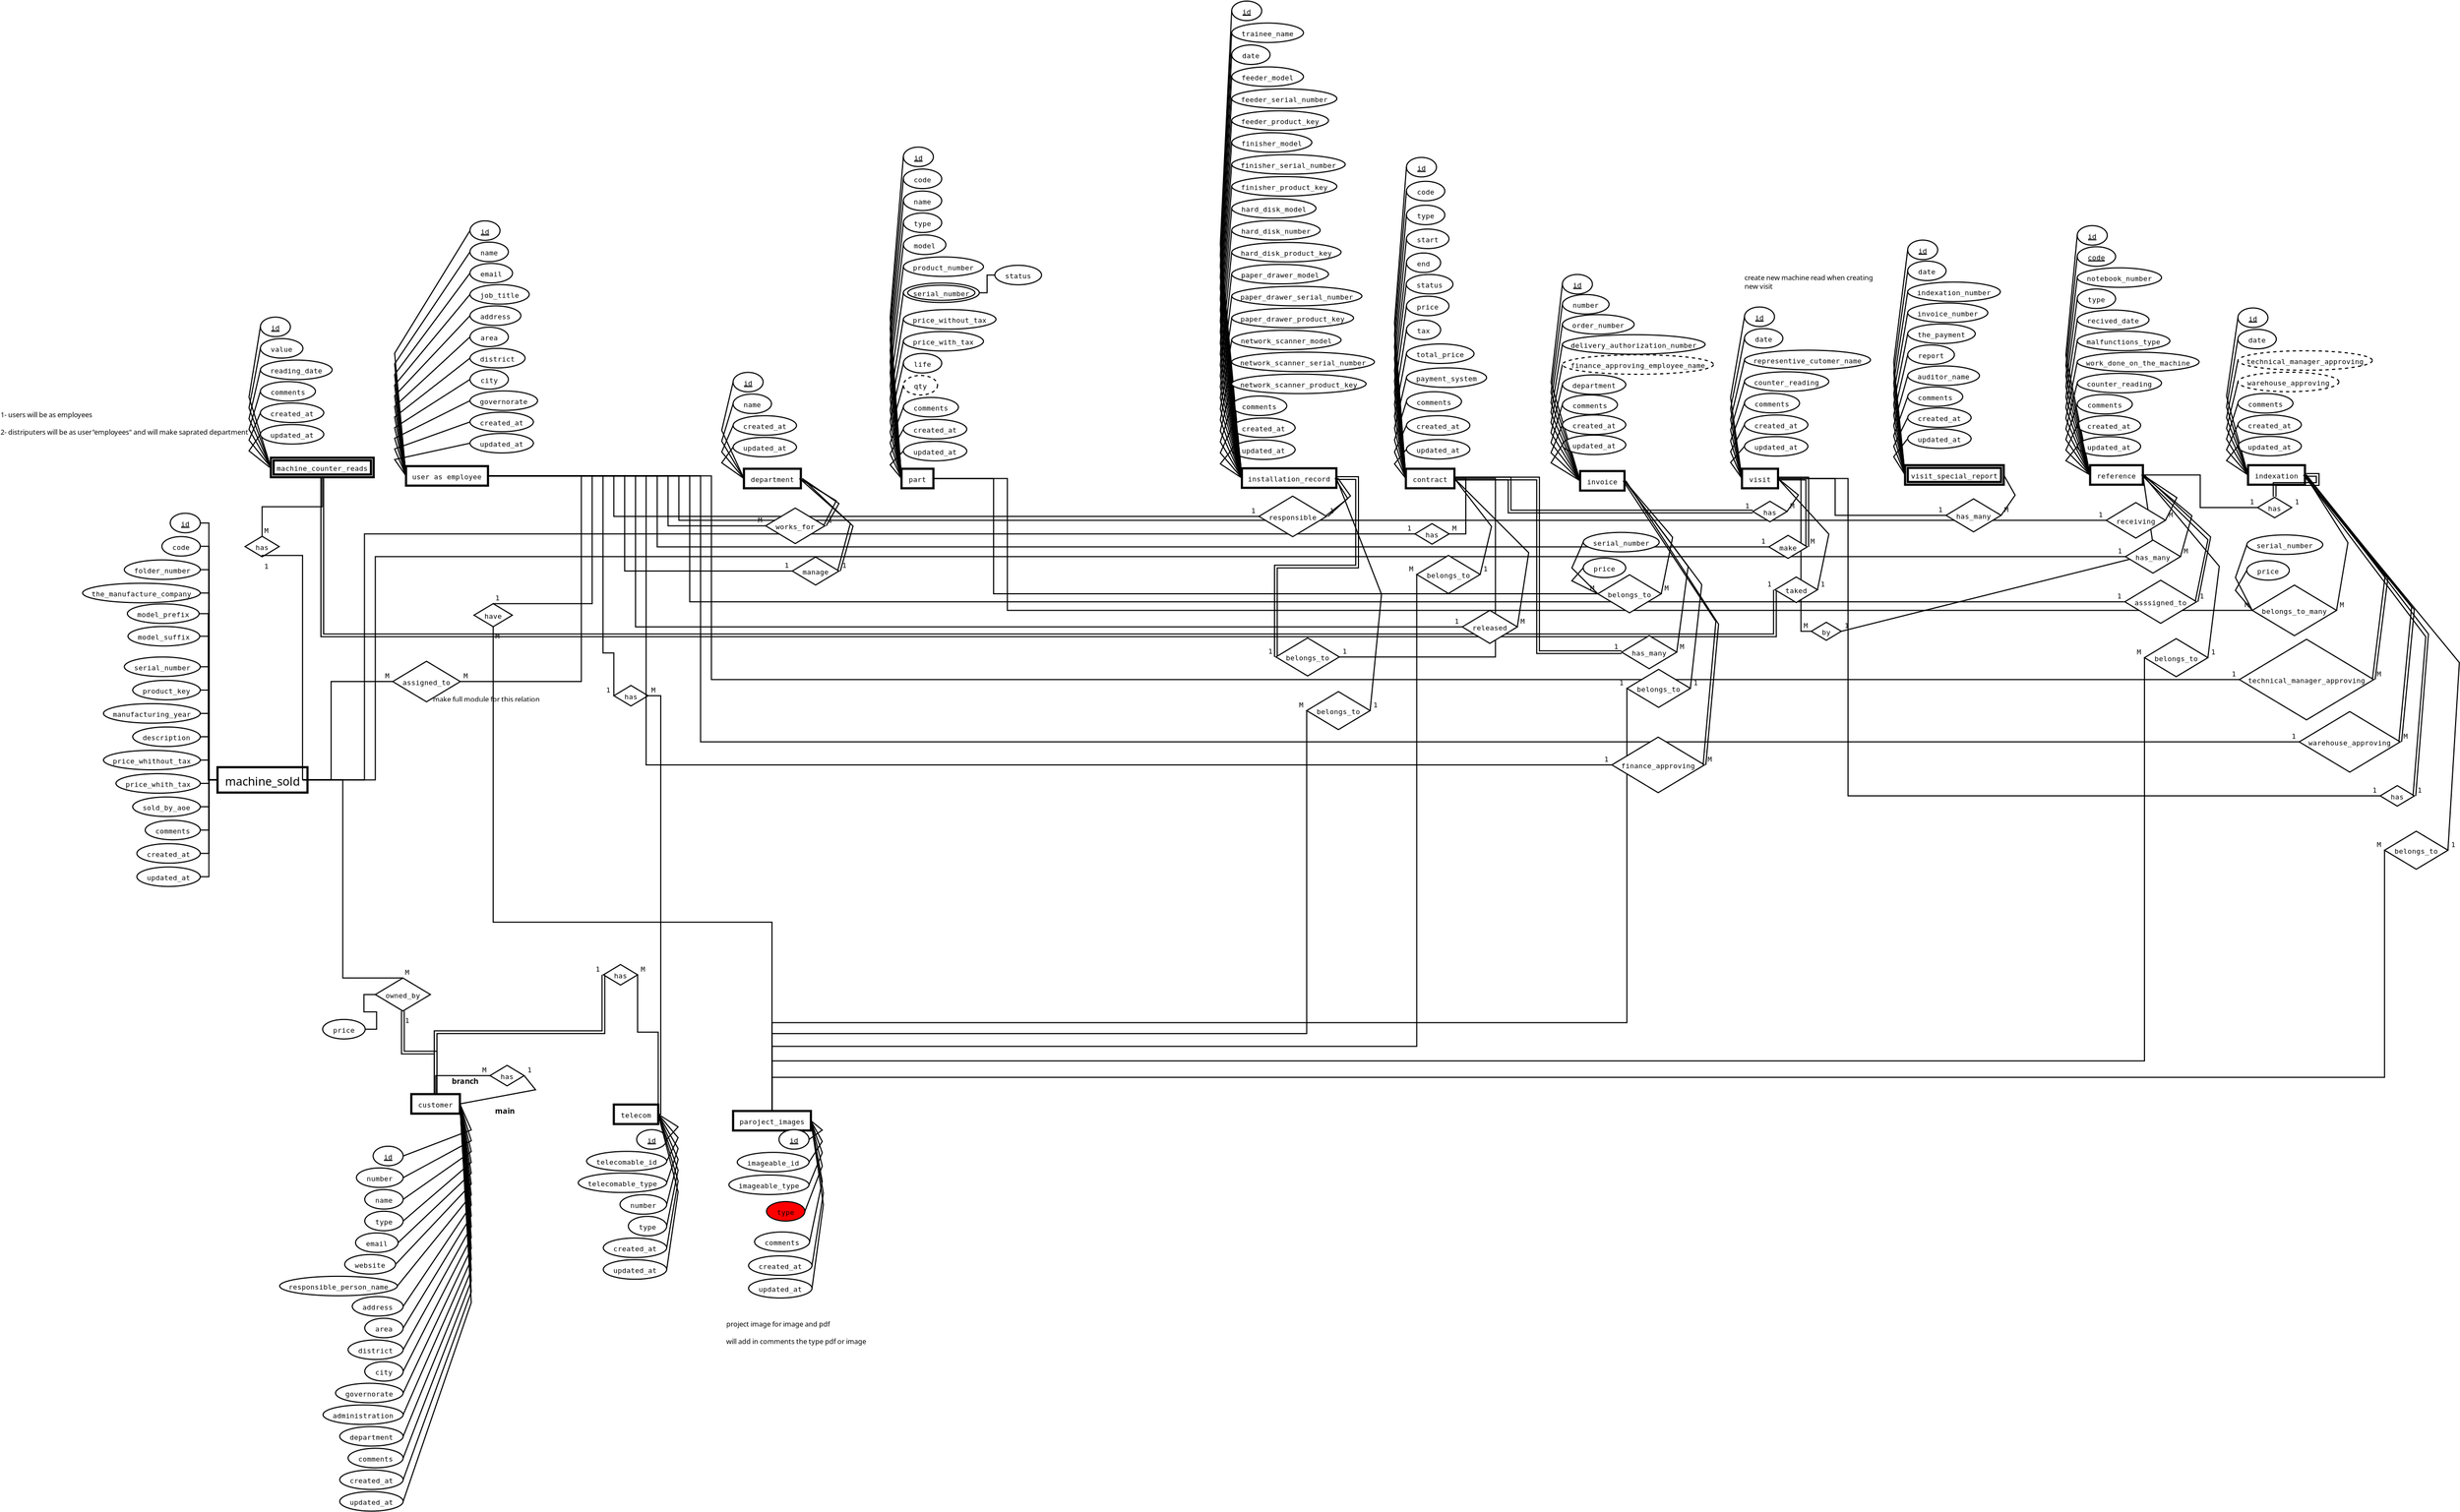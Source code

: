 <?xml version="1.0" encoding="UTF-8"?>
<dia:diagram xmlns:dia="http://www.lysator.liu.se/~alla/dia/">
  <dia:layer name="Background" visible="true" active="true">
    <dia:object type="ER - Entity" version="0" id="O0">
      <dia:attribute name="obj_pos">
        <dia:point val="-30.556,1.546"/>
      </dia:attribute>
      <dia:attribute name="obj_bb">
        <dia:rectangle val="-30.656,1.446;-22.611,3.986"/>
      </dia:attribute>
      <dia:attribute name="elem_corner">
        <dia:point val="-30.556,1.546"/>
      </dia:attribute>
      <dia:attribute name="elem_width">
        <dia:real val="7.845"/>
      </dia:attribute>
      <dia:attribute name="elem_height">
        <dia:real val="2.34"/>
      </dia:attribute>
      <dia:attribute name="border_width">
        <dia:real val="0.2"/>
      </dia:attribute>
      <dia:attribute name="border_color">
        <dia:color val="#000000"/>
      </dia:attribute>
      <dia:attribute name="inner_color">
        <dia:color val="#ffffff"/>
      </dia:attribute>
      <dia:attribute name="name">
        <dia:string>#machine_sold#</dia:string>
      </dia:attribute>
      <dia:attribute name="weak">
        <dia:boolean val="false"/>
      </dia:attribute>
      <dia:attribute name="associative">
        <dia:boolean val="false"/>
      </dia:attribute>
      <dia:attribute name="font">
        <dia:font family="sans" style="0" name="Helvetica"/>
      </dia:attribute>
      <dia:attribute name="font_height">
        <dia:real val="1.34"/>
      </dia:attribute>
    </dia:object>
    <dia:object type="ER - Entity" version="0" id="O1">
      <dia:attribute name="obj_pos">
        <dia:point val="-13.168,-26.243"/>
      </dia:attribute>
      <dia:attribute name="obj_bb">
        <dia:rectangle val="-13.268,-26.343;-5.508,-24.343"/>
      </dia:attribute>
      <dia:attribute name="elem_corner">
        <dia:point val="-13.168,-26.243"/>
      </dia:attribute>
      <dia:attribute name="elem_width">
        <dia:real val="7.56"/>
      </dia:attribute>
      <dia:attribute name="elem_height">
        <dia:real val="1.8"/>
      </dia:attribute>
      <dia:attribute name="border_width">
        <dia:real val="0.2"/>
      </dia:attribute>
      <dia:attribute name="border_color">
        <dia:color val="#000000"/>
      </dia:attribute>
      <dia:attribute name="inner_color">
        <dia:color val="#ffffff"/>
      </dia:attribute>
      <dia:attribute name="name">
        <dia:string>#user as employee#</dia:string>
      </dia:attribute>
      <dia:attribute name="weak">
        <dia:boolean val="false"/>
      </dia:attribute>
      <dia:attribute name="associative">
        <dia:boolean val="false"/>
      </dia:attribute>
      <dia:attribute name="font">
        <dia:font family="monospace" style="0" name="Courier"/>
      </dia:attribute>
      <dia:attribute name="font_height">
        <dia:real val="0.8"/>
      </dia:attribute>
    </dia:object>
    <dia:object type="ER - Entity" version="0" id="O2">
      <dia:attribute name="obj_pos">
        <dia:point val="-12.68,31.716"/>
      </dia:attribute>
      <dia:attribute name="obj_bb">
        <dia:rectangle val="-12.78,31.616;-8.1,33.616"/>
      </dia:attribute>
      <dia:attribute name="elem_corner">
        <dia:point val="-12.68,31.716"/>
      </dia:attribute>
      <dia:attribute name="elem_width">
        <dia:real val="4.48"/>
      </dia:attribute>
      <dia:attribute name="elem_height">
        <dia:real val="1.8"/>
      </dia:attribute>
      <dia:attribute name="border_width">
        <dia:real val="0.2"/>
      </dia:attribute>
      <dia:attribute name="border_color">
        <dia:color val="#000000"/>
      </dia:attribute>
      <dia:attribute name="inner_color">
        <dia:color val="#ffffff"/>
      </dia:attribute>
      <dia:attribute name="name">
        <dia:string>#customer#</dia:string>
      </dia:attribute>
      <dia:attribute name="weak">
        <dia:boolean val="false"/>
      </dia:attribute>
      <dia:attribute name="associative">
        <dia:boolean val="false"/>
      </dia:attribute>
      <dia:attribute name="font">
        <dia:font family="monospace" style="0" name="Courier"/>
      </dia:attribute>
      <dia:attribute name="font_height">
        <dia:real val="0.8"/>
      </dia:attribute>
    </dia:object>
    <dia:object type="ER - Entity" version="0" id="O3">
      <dia:attribute name="obj_pos">
        <dia:point val="142.167,-26.329"/>
      </dia:attribute>
      <dia:attribute name="obj_bb">
        <dia:rectangle val="142.067,-26.429;147.132,-24.429"/>
      </dia:attribute>
      <dia:attribute name="elem_corner">
        <dia:point val="142.167,-26.329"/>
      </dia:attribute>
      <dia:attribute name="elem_width">
        <dia:real val="4.865"/>
      </dia:attribute>
      <dia:attribute name="elem_height">
        <dia:real val="1.8"/>
      </dia:attribute>
      <dia:attribute name="border_width">
        <dia:real val="0.2"/>
      </dia:attribute>
      <dia:attribute name="border_color">
        <dia:color val="#000000"/>
      </dia:attribute>
      <dia:attribute name="inner_color">
        <dia:color val="#ffffff"/>
      </dia:attribute>
      <dia:attribute name="name">
        <dia:string>#reference#</dia:string>
      </dia:attribute>
      <dia:attribute name="weak">
        <dia:boolean val="false"/>
      </dia:attribute>
      <dia:attribute name="associative">
        <dia:boolean val="false"/>
      </dia:attribute>
      <dia:attribute name="font">
        <dia:font family="monospace" style="0" name="Courier"/>
      </dia:attribute>
      <dia:attribute name="font_height">
        <dia:real val="0.8"/>
      </dia:attribute>
    </dia:object>
    <dia:object type="ER - Entity" version="0" id="O4">
      <dia:attribute name="obj_pos">
        <dia:point val="95.125,-25.788"/>
      </dia:attribute>
      <dia:attribute name="obj_bb">
        <dia:rectangle val="95.025,-25.888;99.32,-23.888"/>
      </dia:attribute>
      <dia:attribute name="elem_corner">
        <dia:point val="95.125,-25.788"/>
      </dia:attribute>
      <dia:attribute name="elem_width">
        <dia:real val="4.095"/>
      </dia:attribute>
      <dia:attribute name="elem_height">
        <dia:real val="1.8"/>
      </dia:attribute>
      <dia:attribute name="border_width">
        <dia:real val="0.2"/>
      </dia:attribute>
      <dia:attribute name="border_color">
        <dia:color val="#000000"/>
      </dia:attribute>
      <dia:attribute name="inner_color">
        <dia:color val="#ffffff"/>
      </dia:attribute>
      <dia:attribute name="name">
        <dia:string>#invoice#</dia:string>
      </dia:attribute>
      <dia:attribute name="weak">
        <dia:boolean val="false"/>
      </dia:attribute>
      <dia:attribute name="associative">
        <dia:boolean val="false"/>
      </dia:attribute>
      <dia:attribute name="font">
        <dia:font family="monospace" style="0" name="Courier"/>
      </dia:attribute>
      <dia:attribute name="font_height">
        <dia:real val="0.8"/>
      </dia:attribute>
    </dia:object>
    <dia:object type="ER - Entity" version="0" id="O5">
      <dia:attribute name="obj_pos">
        <dia:point val="156.731,-26.329"/>
      </dia:attribute>
      <dia:attribute name="obj_bb">
        <dia:rectangle val="156.631,-26.429;162.081,-24.429"/>
      </dia:attribute>
      <dia:attribute name="elem_corner">
        <dia:point val="156.731,-26.329"/>
      </dia:attribute>
      <dia:attribute name="elem_width">
        <dia:real val="5.25"/>
      </dia:attribute>
      <dia:attribute name="elem_height">
        <dia:real val="1.8"/>
      </dia:attribute>
      <dia:attribute name="border_width">
        <dia:real val="0.2"/>
      </dia:attribute>
      <dia:attribute name="border_color">
        <dia:color val="#000000"/>
      </dia:attribute>
      <dia:attribute name="inner_color">
        <dia:color val="#ffffff"/>
      </dia:attribute>
      <dia:attribute name="name">
        <dia:string>#indexation#</dia:string>
      </dia:attribute>
      <dia:attribute name="weak">
        <dia:boolean val="false"/>
      </dia:attribute>
      <dia:attribute name="associative">
        <dia:boolean val="false"/>
      </dia:attribute>
      <dia:attribute name="font">
        <dia:font family="monospace" style="0" name="Courier"/>
      </dia:attribute>
      <dia:attribute name="font_height">
        <dia:real val="0.8"/>
      </dia:attribute>
    </dia:object>
    <dia:object type="ER - Entity" version="0" id="O6">
      <dia:attribute name="obj_pos">
        <dia:point val="63.928,-26.042"/>
      </dia:attribute>
      <dia:attribute name="obj_bb">
        <dia:rectangle val="63.828,-26.142;72.743,-24.142"/>
      </dia:attribute>
      <dia:attribute name="elem_corner">
        <dia:point val="63.928,-26.042"/>
      </dia:attribute>
      <dia:attribute name="elem_width">
        <dia:real val="8.715"/>
      </dia:attribute>
      <dia:attribute name="elem_height">
        <dia:real val="1.8"/>
      </dia:attribute>
      <dia:attribute name="border_width">
        <dia:real val="0.2"/>
      </dia:attribute>
      <dia:attribute name="border_color">
        <dia:color val="#000000"/>
      </dia:attribute>
      <dia:attribute name="inner_color">
        <dia:color val="#ffffff"/>
      </dia:attribute>
      <dia:attribute name="name">
        <dia:string>#installation_record#</dia:string>
      </dia:attribute>
      <dia:attribute name="weak">
        <dia:boolean val="false"/>
      </dia:attribute>
      <dia:attribute name="associative">
        <dia:boolean val="false"/>
      </dia:attribute>
      <dia:attribute name="font">
        <dia:font family="monospace" style="0" name="Courier"/>
      </dia:attribute>
      <dia:attribute name="font_height">
        <dia:real val="0.8"/>
      </dia:attribute>
    </dia:object>
    <dia:object type="ER - Entity" version="0" id="O7">
      <dia:attribute name="obj_pos">
        <dia:point val="110.054,-26"/>
      </dia:attribute>
      <dia:attribute name="obj_bb">
        <dia:rectangle val="109.954,-26.1;113.479,-24.1"/>
      </dia:attribute>
      <dia:attribute name="elem_corner">
        <dia:point val="110.054,-26"/>
      </dia:attribute>
      <dia:attribute name="elem_width">
        <dia:real val="3.325"/>
      </dia:attribute>
      <dia:attribute name="elem_height">
        <dia:real val="1.8"/>
      </dia:attribute>
      <dia:attribute name="border_width">
        <dia:real val="0.2"/>
      </dia:attribute>
      <dia:attribute name="border_color">
        <dia:color val="#000000"/>
      </dia:attribute>
      <dia:attribute name="inner_color">
        <dia:color val="#ffffff"/>
      </dia:attribute>
      <dia:attribute name="name">
        <dia:string>#visit#</dia:string>
      </dia:attribute>
      <dia:attribute name="weak">
        <dia:boolean val="false"/>
      </dia:attribute>
      <dia:attribute name="associative">
        <dia:boolean val="false"/>
      </dia:attribute>
      <dia:attribute name="font">
        <dia:font family="monospace" style="0" name="Courier"/>
      </dia:attribute>
      <dia:attribute name="font_height">
        <dia:real val="0.8"/>
      </dia:attribute>
    </dia:object>
    <dia:object type="ER - Entity" version="0" id="O8">
      <dia:attribute name="obj_pos">
        <dia:point val="32.535,-26"/>
      </dia:attribute>
      <dia:attribute name="obj_bb">
        <dia:rectangle val="32.435,-26.1;35.575,-24.1"/>
      </dia:attribute>
      <dia:attribute name="elem_corner">
        <dia:point val="32.535,-26"/>
      </dia:attribute>
      <dia:attribute name="elem_width">
        <dia:real val="2.94"/>
      </dia:attribute>
      <dia:attribute name="elem_height">
        <dia:real val="1.8"/>
      </dia:attribute>
      <dia:attribute name="border_width">
        <dia:real val="0.2"/>
      </dia:attribute>
      <dia:attribute name="border_color">
        <dia:color val="#000000"/>
      </dia:attribute>
      <dia:attribute name="inner_color">
        <dia:color val="#ffffff"/>
      </dia:attribute>
      <dia:attribute name="name">
        <dia:string>#part#</dia:string>
      </dia:attribute>
      <dia:attribute name="weak">
        <dia:boolean val="false"/>
      </dia:attribute>
      <dia:attribute name="associative">
        <dia:boolean val="false"/>
      </dia:attribute>
      <dia:attribute name="font">
        <dia:font family="monospace" style="0" name="Courier"/>
      </dia:attribute>
      <dia:attribute name="font_height">
        <dia:real val="0.8"/>
      </dia:attribute>
    </dia:object>
    <dia:object type="ER - Attribute" version="0" id="O9">
      <dia:attribute name="obj_pos">
        <dia:point val="-34.915,-21.894"/>
      </dia:attribute>
      <dia:attribute name="obj_bb">
        <dia:rectangle val="-34.965,-21.944;-32.095,-20.044"/>
      </dia:attribute>
      <dia:attribute name="elem_corner">
        <dia:point val="-34.915,-21.894"/>
      </dia:attribute>
      <dia:attribute name="elem_width">
        <dia:real val="2.77"/>
      </dia:attribute>
      <dia:attribute name="elem_height">
        <dia:real val="1.8"/>
      </dia:attribute>
      <dia:attribute name="border_width">
        <dia:real val="0.1"/>
      </dia:attribute>
      <dia:attribute name="border_color">
        <dia:color val="#000000"/>
      </dia:attribute>
      <dia:attribute name="inner_color">
        <dia:color val="#ffffff"/>
      </dia:attribute>
      <dia:attribute name="name">
        <dia:string>#id#</dia:string>
      </dia:attribute>
      <dia:attribute name="key">
        <dia:boolean val="true"/>
      </dia:attribute>
      <dia:attribute name="weak_key">
        <dia:boolean val="false"/>
      </dia:attribute>
      <dia:attribute name="derived">
        <dia:boolean val="false"/>
      </dia:attribute>
      <dia:attribute name="multivalued">
        <dia:boolean val="false"/>
      </dia:attribute>
      <dia:attribute name="font">
        <dia:font family="monospace" style="0" name="Courier"/>
      </dia:attribute>
      <dia:attribute name="font_height">
        <dia:real val="0.8"/>
      </dia:attribute>
    </dia:object>
    <dia:object type="ER - Attribute" version="0" id="O10">
      <dia:attribute name="obj_pos">
        <dia:point val="-43,-15.434"/>
      </dia:attribute>
      <dia:attribute name="obj_bb">
        <dia:rectangle val="-43.05,-15.484;-32.095,-13.584"/>
      </dia:attribute>
      <dia:attribute name="elem_corner">
        <dia:point val="-43,-15.434"/>
      </dia:attribute>
      <dia:attribute name="elem_width">
        <dia:real val="10.855"/>
      </dia:attribute>
      <dia:attribute name="elem_height">
        <dia:real val="1.8"/>
      </dia:attribute>
      <dia:attribute name="border_width">
        <dia:real val="0.1"/>
      </dia:attribute>
      <dia:attribute name="border_color">
        <dia:color val="#000000"/>
      </dia:attribute>
      <dia:attribute name="inner_color">
        <dia:color val="#ffffff"/>
      </dia:attribute>
      <dia:attribute name="name">
        <dia:string>#the_manufacture_company#</dia:string>
      </dia:attribute>
      <dia:attribute name="key">
        <dia:boolean val="false"/>
      </dia:attribute>
      <dia:attribute name="weak_key">
        <dia:boolean val="false"/>
      </dia:attribute>
      <dia:attribute name="derived">
        <dia:boolean val="false"/>
      </dia:attribute>
      <dia:attribute name="multivalued">
        <dia:boolean val="false"/>
      </dia:attribute>
      <dia:attribute name="font">
        <dia:font family="monospace" style="0" name="Courier"/>
      </dia:attribute>
      <dia:attribute name="font_height">
        <dia:real val="0.8"/>
      </dia:attribute>
    </dia:object>
    <dia:object type="ER - Attribute" version="0" id="O11">
      <dia:attribute name="obj_pos">
        <dia:point val="-38.87,-13.53"/>
      </dia:attribute>
      <dia:attribute name="obj_bb">
        <dia:rectangle val="-38.92,-13.581;-32.2,-11.681"/>
      </dia:attribute>
      <dia:attribute name="elem_corner">
        <dia:point val="-38.87,-13.53"/>
      </dia:attribute>
      <dia:attribute name="elem_width">
        <dia:real val="6.62"/>
      </dia:attribute>
      <dia:attribute name="elem_height">
        <dia:real val="1.8"/>
      </dia:attribute>
      <dia:attribute name="border_width">
        <dia:real val="0.1"/>
      </dia:attribute>
      <dia:attribute name="border_color">
        <dia:color val="#000000"/>
      </dia:attribute>
      <dia:attribute name="inner_color">
        <dia:color val="#ffffff"/>
      </dia:attribute>
      <dia:attribute name="name">
        <dia:string>#model_prefix#</dia:string>
      </dia:attribute>
      <dia:attribute name="key">
        <dia:boolean val="false"/>
      </dia:attribute>
      <dia:attribute name="weak_key">
        <dia:boolean val="false"/>
      </dia:attribute>
      <dia:attribute name="derived">
        <dia:boolean val="false"/>
      </dia:attribute>
      <dia:attribute name="multivalued">
        <dia:boolean val="false"/>
      </dia:attribute>
      <dia:attribute name="font">
        <dia:font family="monospace" style="0" name="Courier"/>
      </dia:attribute>
      <dia:attribute name="font_height">
        <dia:real val="0.8"/>
      </dia:attribute>
    </dia:object>
    <dia:object type="ER - Attribute" version="0" id="O12">
      <dia:attribute name="obj_pos">
        <dia:point val="-39.15,-8.627"/>
      </dia:attribute>
      <dia:attribute name="obj_bb">
        <dia:rectangle val="-39.2,-8.677;-32.095,-6.777"/>
      </dia:attribute>
      <dia:attribute name="elem_corner">
        <dia:point val="-39.15,-8.627"/>
      </dia:attribute>
      <dia:attribute name="elem_width">
        <dia:real val="7.005"/>
      </dia:attribute>
      <dia:attribute name="elem_height">
        <dia:real val="1.8"/>
      </dia:attribute>
      <dia:attribute name="border_width">
        <dia:real val="0.1"/>
      </dia:attribute>
      <dia:attribute name="border_color">
        <dia:color val="#000000"/>
      </dia:attribute>
      <dia:attribute name="inner_color">
        <dia:color val="#ffffff"/>
      </dia:attribute>
      <dia:attribute name="name">
        <dia:string>#serial_number#</dia:string>
      </dia:attribute>
      <dia:attribute name="key">
        <dia:boolean val="false"/>
      </dia:attribute>
      <dia:attribute name="weak_key">
        <dia:boolean val="false"/>
      </dia:attribute>
      <dia:attribute name="derived">
        <dia:boolean val="false"/>
      </dia:attribute>
      <dia:attribute name="multivalued">
        <dia:boolean val="false"/>
      </dia:attribute>
      <dia:attribute name="font">
        <dia:font family="monospace" style="0" name="Courier"/>
      </dia:attribute>
      <dia:attribute name="font_height">
        <dia:real val="0.8"/>
      </dia:attribute>
    </dia:object>
    <dia:object type="ER - Attribute" version="0" id="O13">
      <dia:attribute name="obj_pos">
        <dia:point val="-35.685,-19.741"/>
      </dia:attribute>
      <dia:attribute name="obj_bb">
        <dia:rectangle val="-35.735,-19.791;-32.095,-17.891"/>
      </dia:attribute>
      <dia:attribute name="elem_corner">
        <dia:point val="-35.685,-19.741"/>
      </dia:attribute>
      <dia:attribute name="elem_width">
        <dia:real val="3.54"/>
      </dia:attribute>
      <dia:attribute name="elem_height">
        <dia:real val="1.8"/>
      </dia:attribute>
      <dia:attribute name="border_width">
        <dia:real val="0.1"/>
      </dia:attribute>
      <dia:attribute name="border_color">
        <dia:color val="#000000"/>
      </dia:attribute>
      <dia:attribute name="inner_color">
        <dia:color val="#ffffff"/>
      </dia:attribute>
      <dia:attribute name="name">
        <dia:string>#code#</dia:string>
      </dia:attribute>
      <dia:attribute name="key">
        <dia:boolean val="false"/>
      </dia:attribute>
      <dia:attribute name="weak_key">
        <dia:boolean val="false"/>
      </dia:attribute>
      <dia:attribute name="derived">
        <dia:boolean val="false"/>
      </dia:attribute>
      <dia:attribute name="multivalued">
        <dia:boolean val="false"/>
      </dia:attribute>
      <dia:attribute name="font">
        <dia:font family="monospace" style="0" name="Courier"/>
      </dia:attribute>
      <dia:attribute name="font_height">
        <dia:real val="0.8"/>
      </dia:attribute>
    </dia:object>
    <dia:object type="ER - Attribute" version="0" id="O14">
      <dia:attribute name="obj_pos">
        <dia:point val="-38.38,-2.167"/>
      </dia:attribute>
      <dia:attribute name="obj_bb">
        <dia:rectangle val="-38.43,-2.217;-32.095,-0.317"/>
      </dia:attribute>
      <dia:attribute name="elem_corner">
        <dia:point val="-38.38,-2.167"/>
      </dia:attribute>
      <dia:attribute name="elem_width">
        <dia:real val="6.235"/>
      </dia:attribute>
      <dia:attribute name="elem_height">
        <dia:real val="1.8"/>
      </dia:attribute>
      <dia:attribute name="border_width">
        <dia:real val="0.1"/>
      </dia:attribute>
      <dia:attribute name="border_color">
        <dia:color val="#000000"/>
      </dia:attribute>
      <dia:attribute name="inner_color">
        <dia:color val="#ffffff"/>
      </dia:attribute>
      <dia:attribute name="name">
        <dia:string>#description#</dia:string>
      </dia:attribute>
      <dia:attribute name="key">
        <dia:boolean val="false"/>
      </dia:attribute>
      <dia:attribute name="weak_key">
        <dia:boolean val="false"/>
      </dia:attribute>
      <dia:attribute name="derived">
        <dia:boolean val="false"/>
      </dia:attribute>
      <dia:attribute name="multivalued">
        <dia:boolean val="false"/>
      </dia:attribute>
      <dia:attribute name="font">
        <dia:font family="monospace" style="0" name="Courier"/>
      </dia:attribute>
      <dia:attribute name="font_height">
        <dia:real val="0.8"/>
      </dia:attribute>
    </dia:object>
    <dia:object type="ER - Attribute" version="0" id="O15">
      <dia:attribute name="obj_pos">
        <dia:point val="-37.225,6.447"/>
      </dia:attribute>
      <dia:attribute name="obj_bb">
        <dia:rectangle val="-37.275,6.397;-32.095,8.297"/>
      </dia:attribute>
      <dia:attribute name="elem_corner">
        <dia:point val="-37.225,6.447"/>
      </dia:attribute>
      <dia:attribute name="elem_width">
        <dia:real val="5.08"/>
      </dia:attribute>
      <dia:attribute name="elem_height">
        <dia:real val="1.8"/>
      </dia:attribute>
      <dia:attribute name="border_width">
        <dia:real val="0.1"/>
      </dia:attribute>
      <dia:attribute name="border_color">
        <dia:color val="#000000"/>
      </dia:attribute>
      <dia:attribute name="inner_color">
        <dia:color val="#ffffff"/>
      </dia:attribute>
      <dia:attribute name="name">
        <dia:string>#comments#</dia:string>
      </dia:attribute>
      <dia:attribute name="key">
        <dia:boolean val="false"/>
      </dia:attribute>
      <dia:attribute name="weak_key">
        <dia:boolean val="false"/>
      </dia:attribute>
      <dia:attribute name="derived">
        <dia:boolean val="false"/>
      </dia:attribute>
      <dia:attribute name="multivalued">
        <dia:boolean val="false"/>
      </dia:attribute>
      <dia:attribute name="font">
        <dia:font family="monospace" style="0" name="Courier"/>
      </dia:attribute>
      <dia:attribute name="font_height">
        <dia:real val="0.8"/>
      </dia:attribute>
    </dia:object>
    <dia:object type="ER - Participation" version="1" id="O16">
      <dia:attribute name="obj_pos">
        <dia:point val="-32.145,-20.994"/>
      </dia:attribute>
      <dia:attribute name="obj_bb">
        <dia:rectangle val="-32.195,-21.044;-30.506,2.766"/>
      </dia:attribute>
      <dia:attribute name="orth_points">
        <dia:point val="-32.145,-20.994"/>
        <dia:point val="-31.351,-20.994"/>
        <dia:point val="-31.351,2.716"/>
        <dia:point val="-30.556,2.716"/>
      </dia:attribute>
      <dia:attribute name="orth_orient">
        <dia:enum val="0"/>
        <dia:enum val="1"/>
        <dia:enum val="0"/>
      </dia:attribute>
      <dia:attribute name="autorouting">
        <dia:boolean val="true"/>
      </dia:attribute>
      <dia:attribute name="total">
        <dia:boolean val="false"/>
      </dia:attribute>
      <dia:connections>
        <dia:connection handle="0" to="O9" connection="4"/>
        <dia:connection handle="1" to="O0" connection="3"/>
      </dia:connections>
    </dia:object>
    <dia:object type="ER - Participation" version="1" id="O17">
      <dia:attribute name="obj_pos">
        <dia:point val="-32.145,-14.534"/>
      </dia:attribute>
      <dia:attribute name="obj_bb">
        <dia:rectangle val="-32.195,-14.584;-30.506,2.766"/>
      </dia:attribute>
      <dia:attribute name="orth_points">
        <dia:point val="-32.145,-14.534"/>
        <dia:point val="-31.351,-14.534"/>
        <dia:point val="-31.351,2.716"/>
        <dia:point val="-30.556,2.716"/>
      </dia:attribute>
      <dia:attribute name="orth_orient">
        <dia:enum val="0"/>
        <dia:enum val="1"/>
        <dia:enum val="0"/>
      </dia:attribute>
      <dia:attribute name="autorouting">
        <dia:boolean val="true"/>
      </dia:attribute>
      <dia:attribute name="total">
        <dia:boolean val="false"/>
      </dia:attribute>
      <dia:connections>
        <dia:connection handle="0" to="O10" connection="4"/>
        <dia:connection handle="1" to="O0" connection="3"/>
      </dia:connections>
    </dia:object>
    <dia:object type="ER - Participation" version="1" id="O18">
      <dia:attribute name="obj_pos">
        <dia:point val="-32.25,-12.63"/>
      </dia:attribute>
      <dia:attribute name="obj_bb">
        <dia:rectangle val="-32.3,-12.681;-30.506,2.766"/>
      </dia:attribute>
      <dia:attribute name="orth_points">
        <dia:point val="-32.25,-12.63"/>
        <dia:point val="-31.403,-12.63"/>
        <dia:point val="-31.403,2.716"/>
        <dia:point val="-30.556,2.716"/>
      </dia:attribute>
      <dia:attribute name="orth_orient">
        <dia:enum val="0"/>
        <dia:enum val="1"/>
        <dia:enum val="0"/>
      </dia:attribute>
      <dia:attribute name="autorouting">
        <dia:boolean val="true"/>
      </dia:attribute>
      <dia:attribute name="total">
        <dia:boolean val="false"/>
      </dia:attribute>
      <dia:connections>
        <dia:connection handle="0" to="O11" connection="4"/>
        <dia:connection handle="1" to="O0" connection="3"/>
      </dia:connections>
    </dia:object>
    <dia:object type="ER - Participation" version="1" id="O19">
      <dia:attribute name="obj_pos">
        <dia:point val="-32.145,-7.727"/>
      </dia:attribute>
      <dia:attribute name="obj_bb">
        <dia:rectangle val="-32.195,-7.777;-30.506,2.766"/>
      </dia:attribute>
      <dia:attribute name="orth_points">
        <dia:point val="-32.145,-7.727"/>
        <dia:point val="-31.351,-7.727"/>
        <dia:point val="-31.351,2.716"/>
        <dia:point val="-30.556,2.716"/>
      </dia:attribute>
      <dia:attribute name="orth_orient">
        <dia:enum val="0"/>
        <dia:enum val="1"/>
        <dia:enum val="0"/>
      </dia:attribute>
      <dia:attribute name="autorouting">
        <dia:boolean val="true"/>
      </dia:attribute>
      <dia:attribute name="total">
        <dia:boolean val="false"/>
      </dia:attribute>
      <dia:connections>
        <dia:connection handle="0" to="O12" connection="4"/>
        <dia:connection handle="1" to="O0" connection="3"/>
      </dia:connections>
    </dia:object>
    <dia:object type="ER - Participation" version="1" id="O20">
      <dia:attribute name="obj_pos">
        <dia:point val="-32.145,-18.841"/>
      </dia:attribute>
      <dia:attribute name="obj_bb">
        <dia:rectangle val="-32.195,-18.891;-30.506,2.766"/>
      </dia:attribute>
      <dia:attribute name="orth_points">
        <dia:point val="-32.145,-18.841"/>
        <dia:point val="-31.351,-18.841"/>
        <dia:point val="-31.351,2.716"/>
        <dia:point val="-30.556,2.716"/>
      </dia:attribute>
      <dia:attribute name="orth_orient">
        <dia:enum val="0"/>
        <dia:enum val="1"/>
        <dia:enum val="0"/>
      </dia:attribute>
      <dia:attribute name="autorouting">
        <dia:boolean val="true"/>
      </dia:attribute>
      <dia:attribute name="total">
        <dia:boolean val="false"/>
      </dia:attribute>
      <dia:connections>
        <dia:connection handle="0" to="O13" connection="4"/>
        <dia:connection handle="1" to="O0" connection="3"/>
      </dia:connections>
    </dia:object>
    <dia:object type="ER - Participation" version="1" id="O21">
      <dia:attribute name="obj_pos">
        <dia:point val="-32.145,-1.267"/>
      </dia:attribute>
      <dia:attribute name="obj_bb">
        <dia:rectangle val="-32.195,-1.317;-30.506,2.766"/>
      </dia:attribute>
      <dia:attribute name="orth_points">
        <dia:point val="-32.145,-1.267"/>
        <dia:point val="-31.351,-1.267"/>
        <dia:point val="-31.351,2.716"/>
        <dia:point val="-30.556,2.716"/>
      </dia:attribute>
      <dia:attribute name="orth_orient">
        <dia:enum val="0"/>
        <dia:enum val="1"/>
        <dia:enum val="0"/>
      </dia:attribute>
      <dia:attribute name="autorouting">
        <dia:boolean val="true"/>
      </dia:attribute>
      <dia:attribute name="total">
        <dia:boolean val="false"/>
      </dia:attribute>
      <dia:connections>
        <dia:connection handle="0" to="O14" connection="4"/>
        <dia:connection handle="1" to="O0" connection="3"/>
      </dia:connections>
    </dia:object>
    <dia:object type="ER - Participation" version="1" id="O22">
      <dia:attribute name="obj_pos">
        <dia:point val="-32.145,7.347"/>
      </dia:attribute>
      <dia:attribute name="obj_bb">
        <dia:rectangle val="-32.195,2.666;-30.506,7.397"/>
      </dia:attribute>
      <dia:attribute name="orth_points">
        <dia:point val="-32.145,7.347"/>
        <dia:point val="-31.351,7.347"/>
        <dia:point val="-31.351,2.716"/>
        <dia:point val="-30.556,2.716"/>
      </dia:attribute>
      <dia:attribute name="orth_orient">
        <dia:enum val="0"/>
        <dia:enum val="1"/>
        <dia:enum val="0"/>
      </dia:attribute>
      <dia:attribute name="autorouting">
        <dia:boolean val="true"/>
      </dia:attribute>
      <dia:attribute name="total">
        <dia:boolean val="false"/>
      </dia:attribute>
      <dia:connections>
        <dia:connection handle="0" to="O15" connection="4"/>
        <dia:connection handle="1" to="O0" connection="3"/>
      </dia:connections>
    </dia:object>
    <dia:object type="ER - Attribute" version="0" id="O23">
      <dia:attribute name="obj_pos">
        <dia:point val="-41.075,-4.32"/>
      </dia:attribute>
      <dia:attribute name="obj_bb">
        <dia:rectangle val="-41.125,-4.37;-32.095,-2.47"/>
      </dia:attribute>
      <dia:attribute name="elem_corner">
        <dia:point val="-41.075,-4.32"/>
      </dia:attribute>
      <dia:attribute name="elem_width">
        <dia:real val="8.93"/>
      </dia:attribute>
      <dia:attribute name="elem_height">
        <dia:real val="1.8"/>
      </dia:attribute>
      <dia:attribute name="border_width">
        <dia:real val="0.1"/>
      </dia:attribute>
      <dia:attribute name="border_color">
        <dia:color val="#000000"/>
      </dia:attribute>
      <dia:attribute name="inner_color">
        <dia:color val="#ffffff"/>
      </dia:attribute>
      <dia:attribute name="name">
        <dia:string>#manufacturing_year#</dia:string>
      </dia:attribute>
      <dia:attribute name="key">
        <dia:boolean val="false"/>
      </dia:attribute>
      <dia:attribute name="weak_key">
        <dia:boolean val="false"/>
      </dia:attribute>
      <dia:attribute name="derived">
        <dia:boolean val="false"/>
      </dia:attribute>
      <dia:attribute name="multivalued">
        <dia:boolean val="false"/>
      </dia:attribute>
      <dia:attribute name="font">
        <dia:font family="monospace" style="0" name="Courier"/>
      </dia:attribute>
      <dia:attribute name="font_height">
        <dia:real val="0.8"/>
      </dia:attribute>
    </dia:object>
    <dia:object type="ER - Participation" version="1" id="O24">
      <dia:attribute name="obj_pos">
        <dia:point val="-32.145,-3.42"/>
      </dia:attribute>
      <dia:attribute name="obj_bb">
        <dia:rectangle val="-32.195,-3.47;-30.506,2.766"/>
      </dia:attribute>
      <dia:attribute name="orth_points">
        <dia:point val="-32.145,-3.42"/>
        <dia:point val="-31.351,-3.42"/>
        <dia:point val="-31.351,2.716"/>
        <dia:point val="-30.556,2.716"/>
      </dia:attribute>
      <dia:attribute name="orth_orient">
        <dia:enum val="0"/>
        <dia:enum val="1"/>
        <dia:enum val="0"/>
      </dia:attribute>
      <dia:attribute name="autorouting">
        <dia:boolean val="true"/>
      </dia:attribute>
      <dia:attribute name="total">
        <dia:boolean val="false"/>
      </dia:attribute>
      <dia:connections>
        <dia:connection handle="0" to="O23" connection="4"/>
        <dia:connection handle="1" to="O0" connection="3"/>
      </dia:connections>
    </dia:object>
    <dia:object type="ER - Attribute" version="0" id="O25">
      <dia:attribute name="obj_pos">
        <dia:point val="-41.075,-0.013"/>
      </dia:attribute>
      <dia:attribute name="obj_bb">
        <dia:rectangle val="-41.125,-0.063;-32.095,1.837"/>
      </dia:attribute>
      <dia:attribute name="elem_corner">
        <dia:point val="-41.075,-0.013"/>
      </dia:attribute>
      <dia:attribute name="elem_width">
        <dia:real val="8.93"/>
      </dia:attribute>
      <dia:attribute name="elem_height">
        <dia:real val="1.8"/>
      </dia:attribute>
      <dia:attribute name="border_width">
        <dia:real val="0.1"/>
      </dia:attribute>
      <dia:attribute name="border_color">
        <dia:color val="#000000"/>
      </dia:attribute>
      <dia:attribute name="inner_color">
        <dia:color val="#ffffff"/>
      </dia:attribute>
      <dia:attribute name="name">
        <dia:string>#price_whithout_tax#</dia:string>
      </dia:attribute>
      <dia:attribute name="key">
        <dia:boolean val="false"/>
      </dia:attribute>
      <dia:attribute name="weak_key">
        <dia:boolean val="false"/>
      </dia:attribute>
      <dia:attribute name="derived">
        <dia:boolean val="false"/>
      </dia:attribute>
      <dia:attribute name="multivalued">
        <dia:boolean val="false"/>
      </dia:attribute>
      <dia:attribute name="font">
        <dia:font family="monospace" style="0" name="Courier"/>
      </dia:attribute>
      <dia:attribute name="font_height">
        <dia:real val="0.8"/>
      </dia:attribute>
    </dia:object>
    <dia:object type="ER - Participation" version="1" id="O26">
      <dia:attribute name="obj_pos">
        <dia:point val="-32.145,0.887"/>
      </dia:attribute>
      <dia:attribute name="obj_bb">
        <dia:rectangle val="-32.195,0.837;-30.506,2.766"/>
      </dia:attribute>
      <dia:attribute name="orth_points">
        <dia:point val="-32.145,0.887"/>
        <dia:point val="-31.351,0.887"/>
        <dia:point val="-31.351,2.716"/>
        <dia:point val="-30.556,2.716"/>
      </dia:attribute>
      <dia:attribute name="orth_orient">
        <dia:enum val="0"/>
        <dia:enum val="1"/>
        <dia:enum val="0"/>
      </dia:attribute>
      <dia:attribute name="autorouting">
        <dia:boolean val="true"/>
      </dia:attribute>
      <dia:attribute name="total">
        <dia:boolean val="false"/>
      </dia:attribute>
      <dia:connections>
        <dia:connection handle="0" to="O25" connection="4"/>
        <dia:connection handle="1" to="O0" connection="3"/>
      </dia:connections>
    </dia:object>
    <dia:object type="ER - Attribute" version="0" id="O27">
      <dia:attribute name="obj_pos">
        <dia:point val="-16.203,36.527"/>
      </dia:attribute>
      <dia:attribute name="obj_bb">
        <dia:rectangle val="-16.253,36.477;-13.383,38.377"/>
      </dia:attribute>
      <dia:attribute name="elem_corner">
        <dia:point val="-16.203,36.527"/>
      </dia:attribute>
      <dia:attribute name="elem_width">
        <dia:real val="2.77"/>
      </dia:attribute>
      <dia:attribute name="elem_height">
        <dia:real val="1.8"/>
      </dia:attribute>
      <dia:attribute name="border_width">
        <dia:real val="0.1"/>
      </dia:attribute>
      <dia:attribute name="border_color">
        <dia:color val="#000000"/>
      </dia:attribute>
      <dia:attribute name="inner_color">
        <dia:color val="#ffffff"/>
      </dia:attribute>
      <dia:attribute name="name">
        <dia:string>#id#</dia:string>
      </dia:attribute>
      <dia:attribute name="key">
        <dia:boolean val="true"/>
      </dia:attribute>
      <dia:attribute name="weak_key">
        <dia:boolean val="false"/>
      </dia:attribute>
      <dia:attribute name="derived">
        <dia:boolean val="false"/>
      </dia:attribute>
      <dia:attribute name="multivalued">
        <dia:boolean val="false"/>
      </dia:attribute>
      <dia:attribute name="font">
        <dia:font family="monospace" style="0" name="Courier"/>
      </dia:attribute>
      <dia:attribute name="font_height">
        <dia:real val="0.8"/>
      </dia:attribute>
    </dia:object>
    <dia:object type="ER - Attribute" version="0" id="O28">
      <dia:attribute name="obj_pos">
        <dia:point val="-16.973,40.527"/>
      </dia:attribute>
      <dia:attribute name="obj_bb">
        <dia:rectangle val="-17.023,40.477;-13.383,42.377"/>
      </dia:attribute>
      <dia:attribute name="elem_corner">
        <dia:point val="-16.973,40.527"/>
      </dia:attribute>
      <dia:attribute name="elem_width">
        <dia:real val="3.54"/>
      </dia:attribute>
      <dia:attribute name="elem_height">
        <dia:real val="1.8"/>
      </dia:attribute>
      <dia:attribute name="border_width">
        <dia:real val="0.1"/>
      </dia:attribute>
      <dia:attribute name="border_color">
        <dia:color val="#000000"/>
      </dia:attribute>
      <dia:attribute name="inner_color">
        <dia:color val="#ffffff"/>
      </dia:attribute>
      <dia:attribute name="name">
        <dia:string>#name#</dia:string>
      </dia:attribute>
      <dia:attribute name="key">
        <dia:boolean val="false"/>
      </dia:attribute>
      <dia:attribute name="weak_key">
        <dia:boolean val="false"/>
      </dia:attribute>
      <dia:attribute name="derived">
        <dia:boolean val="false"/>
      </dia:attribute>
      <dia:attribute name="multivalued">
        <dia:boolean val="false"/>
      </dia:attribute>
      <dia:attribute name="font">
        <dia:font family="monospace" style="0" name="Courier"/>
      </dia:attribute>
      <dia:attribute name="font_height">
        <dia:real val="0.8"/>
      </dia:attribute>
    </dia:object>
    <dia:object type="ER - Attribute" version="0" id="O29">
      <dia:attribute name="obj_pos">
        <dia:point val="-16.973,42.527"/>
      </dia:attribute>
      <dia:attribute name="obj_bb">
        <dia:rectangle val="-17.023,42.477;-13.383,44.377"/>
      </dia:attribute>
      <dia:attribute name="elem_corner">
        <dia:point val="-16.973,42.527"/>
      </dia:attribute>
      <dia:attribute name="elem_width">
        <dia:real val="3.54"/>
      </dia:attribute>
      <dia:attribute name="elem_height">
        <dia:real val="1.8"/>
      </dia:attribute>
      <dia:attribute name="border_width">
        <dia:real val="0.1"/>
      </dia:attribute>
      <dia:attribute name="border_color">
        <dia:color val="#000000"/>
      </dia:attribute>
      <dia:attribute name="inner_color">
        <dia:color val="#ffffff"/>
      </dia:attribute>
      <dia:attribute name="name">
        <dia:string>#type#</dia:string>
      </dia:attribute>
      <dia:attribute name="key">
        <dia:boolean val="false"/>
      </dia:attribute>
      <dia:attribute name="weak_key">
        <dia:boolean val="false"/>
      </dia:attribute>
      <dia:attribute name="derived">
        <dia:boolean val="false"/>
      </dia:attribute>
      <dia:attribute name="multivalued">
        <dia:boolean val="false"/>
      </dia:attribute>
      <dia:attribute name="font">
        <dia:font family="monospace" style="0" name="Courier"/>
      </dia:attribute>
      <dia:attribute name="font_height">
        <dia:real val="0.8"/>
      </dia:attribute>
    </dia:object>
    <dia:object type="ER - Entity" version="0" id="O30">
      <dia:attribute name="obj_pos">
        <dia:point val="6,32.678"/>
      </dia:attribute>
      <dia:attribute name="obj_bb">
        <dia:rectangle val="5.9,32.578;10.195,34.578"/>
      </dia:attribute>
      <dia:attribute name="elem_corner">
        <dia:point val="6,32.678"/>
      </dia:attribute>
      <dia:attribute name="elem_width">
        <dia:real val="4.095"/>
      </dia:attribute>
      <dia:attribute name="elem_height">
        <dia:real val="1.8"/>
      </dia:attribute>
      <dia:attribute name="border_width">
        <dia:real val="0.2"/>
      </dia:attribute>
      <dia:attribute name="border_color">
        <dia:color val="#000000"/>
      </dia:attribute>
      <dia:attribute name="inner_color">
        <dia:color val="#ffffff"/>
      </dia:attribute>
      <dia:attribute name="name">
        <dia:string>#telecom#</dia:string>
      </dia:attribute>
      <dia:attribute name="weak">
        <dia:boolean val="false"/>
      </dia:attribute>
      <dia:attribute name="associative">
        <dia:boolean val="false"/>
      </dia:attribute>
      <dia:attribute name="font">
        <dia:font family="monospace" style="0" name="Courier"/>
      </dia:attribute>
      <dia:attribute name="font_height">
        <dia:real val="0.8"/>
      </dia:attribute>
    </dia:object>
    <dia:object type="ER - Entity" version="0" id="O31">
      <dia:attribute name="obj_pos">
        <dia:point val="-25.636,-27.021"/>
      </dia:attribute>
      <dia:attribute name="obj_bb">
        <dia:rectangle val="-25.735,-27.121;-16.05,-25.121"/>
      </dia:attribute>
      <dia:attribute name="elem_corner">
        <dia:point val="-25.636,-27.021"/>
      </dia:attribute>
      <dia:attribute name="elem_width">
        <dia:real val="9.485"/>
      </dia:attribute>
      <dia:attribute name="elem_height">
        <dia:real val="1.8"/>
      </dia:attribute>
      <dia:attribute name="border_width">
        <dia:real val="0.2"/>
      </dia:attribute>
      <dia:attribute name="border_color">
        <dia:color val="#000000"/>
      </dia:attribute>
      <dia:attribute name="inner_color">
        <dia:color val="#ffffff"/>
      </dia:attribute>
      <dia:attribute name="name">
        <dia:string>#machine_counter_reads#</dia:string>
      </dia:attribute>
      <dia:attribute name="weak">
        <dia:boolean val="true"/>
      </dia:attribute>
      <dia:attribute name="associative">
        <dia:boolean val="false"/>
      </dia:attribute>
      <dia:attribute name="font">
        <dia:font family="monospace" style="0" name="Courier"/>
      </dia:attribute>
      <dia:attribute name="font_height">
        <dia:real val="0.8"/>
      </dia:attribute>
    </dia:object>
    <dia:object type="ER - Attribute" version="0" id="O32">
      <dia:attribute name="obj_pos">
        <dia:point val="-26.602,-39.996"/>
      </dia:attribute>
      <dia:attribute name="obj_bb">
        <dia:rectangle val="-26.651,-40.046;-23.782,-38.146"/>
      </dia:attribute>
      <dia:attribute name="elem_corner">
        <dia:point val="-26.602,-39.996"/>
      </dia:attribute>
      <dia:attribute name="elem_width">
        <dia:real val="2.77"/>
      </dia:attribute>
      <dia:attribute name="elem_height">
        <dia:real val="1.8"/>
      </dia:attribute>
      <dia:attribute name="border_width">
        <dia:real val="0.1"/>
      </dia:attribute>
      <dia:attribute name="border_color">
        <dia:color val="#000000"/>
      </dia:attribute>
      <dia:attribute name="inner_color">
        <dia:color val="#ffffff"/>
      </dia:attribute>
      <dia:attribute name="name">
        <dia:string>#id#</dia:string>
      </dia:attribute>
      <dia:attribute name="key">
        <dia:boolean val="true"/>
      </dia:attribute>
      <dia:attribute name="weak_key">
        <dia:boolean val="false"/>
      </dia:attribute>
      <dia:attribute name="derived">
        <dia:boolean val="false"/>
      </dia:attribute>
      <dia:attribute name="multivalued">
        <dia:boolean val="false"/>
      </dia:attribute>
      <dia:attribute name="font">
        <dia:font family="monospace" style="0" name="Courier"/>
      </dia:attribute>
      <dia:attribute name="font_height">
        <dia:real val="0.8"/>
      </dia:attribute>
    </dia:object>
    <dia:object type="ER - Participation" version="1" id="O33">
      <dia:attribute name="obj_pos">
        <dia:point val="-26.602,-39.096"/>
      </dia:attribute>
      <dia:attribute name="obj_bb">
        <dia:rectangle val="-27.701,-39.146;-25.585,-26.071"/>
      </dia:attribute>
      <dia:attribute name="orth_points">
        <dia:point val="-26.602,-39.096"/>
        <dia:point val="-27.651,-39.096"/>
        <dia:point val="-27.651,-26.121"/>
        <dia:point val="-25.636,-26.121"/>
      </dia:attribute>
      <dia:attribute name="orth_orient">
        <dia:enum val="0"/>
        <dia:enum val="1"/>
        <dia:enum val="0"/>
      </dia:attribute>
      <dia:attribute name="autorouting">
        <dia:boolean val="true"/>
      </dia:attribute>
      <dia:attribute name="total">
        <dia:boolean val="false"/>
      </dia:attribute>
      <dia:connections>
        <dia:connection handle="0" to="O32" connection="3"/>
        <dia:connection handle="1" to="O31" connection="3"/>
      </dia:connections>
    </dia:object>
    <dia:object type="ER - Attribute" version="0" id="O34">
      <dia:attribute name="obj_pos">
        <dia:point val="-37.995,8.6"/>
      </dia:attribute>
      <dia:attribute name="obj_bb">
        <dia:rectangle val="-38.045,8.55;-32.095,10.45"/>
      </dia:attribute>
      <dia:attribute name="elem_corner">
        <dia:point val="-37.995,8.6"/>
      </dia:attribute>
      <dia:attribute name="elem_width">
        <dia:real val="5.85"/>
      </dia:attribute>
      <dia:attribute name="elem_height">
        <dia:real val="1.8"/>
      </dia:attribute>
      <dia:attribute name="border_width">
        <dia:real val="0.1"/>
      </dia:attribute>
      <dia:attribute name="border_color">
        <dia:color val="#000000"/>
      </dia:attribute>
      <dia:attribute name="inner_color">
        <dia:color val="#ffffff"/>
      </dia:attribute>
      <dia:attribute name="name">
        <dia:string>#created_at#</dia:string>
      </dia:attribute>
      <dia:attribute name="key">
        <dia:boolean val="false"/>
      </dia:attribute>
      <dia:attribute name="weak_key">
        <dia:boolean val="false"/>
      </dia:attribute>
      <dia:attribute name="derived">
        <dia:boolean val="false"/>
      </dia:attribute>
      <dia:attribute name="multivalued">
        <dia:boolean val="false"/>
      </dia:attribute>
      <dia:attribute name="font">
        <dia:font family="monospace" style="0" name="Courier"/>
      </dia:attribute>
      <dia:attribute name="font_height">
        <dia:real val="0.8"/>
      </dia:attribute>
    </dia:object>
    <dia:object type="ER - Participation" version="1" id="O35">
      <dia:attribute name="obj_pos">
        <dia:point val="-32.145,9.5"/>
      </dia:attribute>
      <dia:attribute name="obj_bb">
        <dia:rectangle val="-32.195,2.666;-30.506,9.55"/>
      </dia:attribute>
      <dia:attribute name="orth_points">
        <dia:point val="-32.145,9.5"/>
        <dia:point val="-31.351,9.5"/>
        <dia:point val="-31.351,2.716"/>
        <dia:point val="-30.556,2.716"/>
      </dia:attribute>
      <dia:attribute name="orth_orient">
        <dia:enum val="0"/>
        <dia:enum val="1"/>
        <dia:enum val="0"/>
      </dia:attribute>
      <dia:attribute name="autorouting">
        <dia:boolean val="true"/>
      </dia:attribute>
      <dia:attribute name="total">
        <dia:boolean val="false"/>
      </dia:attribute>
      <dia:connections>
        <dia:connection handle="0" to="O34" connection="4"/>
        <dia:connection handle="1" to="O0" connection="3"/>
      </dia:connections>
    </dia:object>
    <dia:object type="ER - Attribute" version="0" id="O36">
      <dia:attribute name="obj_pos">
        <dia:point val="-37.995,10.754"/>
      </dia:attribute>
      <dia:attribute name="obj_bb">
        <dia:rectangle val="-38.045,10.704;-32.095,12.604"/>
      </dia:attribute>
      <dia:attribute name="elem_corner">
        <dia:point val="-37.995,10.754"/>
      </dia:attribute>
      <dia:attribute name="elem_width">
        <dia:real val="5.85"/>
      </dia:attribute>
      <dia:attribute name="elem_height">
        <dia:real val="1.8"/>
      </dia:attribute>
      <dia:attribute name="border_width">
        <dia:real val="0.1"/>
      </dia:attribute>
      <dia:attribute name="border_color">
        <dia:color val="#000000"/>
      </dia:attribute>
      <dia:attribute name="inner_color">
        <dia:color val="#ffffff"/>
      </dia:attribute>
      <dia:attribute name="name">
        <dia:string>#updated_at#</dia:string>
      </dia:attribute>
      <dia:attribute name="key">
        <dia:boolean val="false"/>
      </dia:attribute>
      <dia:attribute name="weak_key">
        <dia:boolean val="false"/>
      </dia:attribute>
      <dia:attribute name="derived">
        <dia:boolean val="false"/>
      </dia:attribute>
      <dia:attribute name="multivalued">
        <dia:boolean val="false"/>
      </dia:attribute>
      <dia:attribute name="font">
        <dia:font family="monospace" style="0" name="Courier"/>
      </dia:attribute>
      <dia:attribute name="font_height">
        <dia:real val="0.8"/>
      </dia:attribute>
    </dia:object>
    <dia:object type="ER - Participation" version="1" id="O37">
      <dia:attribute name="obj_pos">
        <dia:point val="-32.145,11.654"/>
      </dia:attribute>
      <dia:attribute name="obj_bb">
        <dia:rectangle val="-32.195,2.666;-30.506,11.704"/>
      </dia:attribute>
      <dia:attribute name="orth_points">
        <dia:point val="-32.145,11.654"/>
        <dia:point val="-31.351,11.654"/>
        <dia:point val="-31.351,2.716"/>
        <dia:point val="-30.556,2.716"/>
      </dia:attribute>
      <dia:attribute name="orth_orient">
        <dia:enum val="0"/>
        <dia:enum val="1"/>
        <dia:enum val="0"/>
      </dia:attribute>
      <dia:attribute name="autorouting">
        <dia:boolean val="true"/>
      </dia:attribute>
      <dia:attribute name="total">
        <dia:boolean val="false"/>
      </dia:attribute>
      <dia:connections>
        <dia:connection handle="0" to="O36" connection="4"/>
        <dia:connection handle="1" to="O0" connection="3"/>
      </dia:connections>
    </dia:object>
    <dia:object type="ER - Attribute" version="0" id="O38">
      <dia:attribute name="obj_pos">
        <dia:point val="-26.602,-38.013"/>
      </dia:attribute>
      <dia:attribute name="obj_bb">
        <dia:rectangle val="-26.651,-38.063;-22.627,-36.163"/>
      </dia:attribute>
      <dia:attribute name="elem_corner">
        <dia:point val="-26.602,-38.013"/>
      </dia:attribute>
      <dia:attribute name="elem_width">
        <dia:real val="3.925"/>
      </dia:attribute>
      <dia:attribute name="elem_height">
        <dia:real val="1.8"/>
      </dia:attribute>
      <dia:attribute name="border_width">
        <dia:real val="0.1"/>
      </dia:attribute>
      <dia:attribute name="border_color">
        <dia:color val="#000000"/>
      </dia:attribute>
      <dia:attribute name="inner_color">
        <dia:color val="#ffffff"/>
      </dia:attribute>
      <dia:attribute name="name">
        <dia:string>#value#</dia:string>
      </dia:attribute>
      <dia:attribute name="key">
        <dia:boolean val="false"/>
      </dia:attribute>
      <dia:attribute name="weak_key">
        <dia:boolean val="false"/>
      </dia:attribute>
      <dia:attribute name="derived">
        <dia:boolean val="false"/>
      </dia:attribute>
      <dia:attribute name="multivalued">
        <dia:boolean val="false"/>
      </dia:attribute>
      <dia:attribute name="font">
        <dia:font family="monospace" style="0" name="Courier"/>
      </dia:attribute>
      <dia:attribute name="font_height">
        <dia:real val="0.8"/>
      </dia:attribute>
    </dia:object>
    <dia:object type="ER - Participation" version="1" id="O39">
      <dia:attribute name="obj_pos">
        <dia:point val="-26.602,-37.113"/>
      </dia:attribute>
      <dia:attribute name="obj_bb">
        <dia:rectangle val="-27.701,-37.163;-25.585,-26.071"/>
      </dia:attribute>
      <dia:attribute name="orth_points">
        <dia:point val="-26.602,-37.113"/>
        <dia:point val="-27.651,-37.113"/>
        <dia:point val="-27.651,-26.121"/>
        <dia:point val="-25.636,-26.121"/>
      </dia:attribute>
      <dia:attribute name="orth_orient">
        <dia:enum val="0"/>
        <dia:enum val="1"/>
        <dia:enum val="0"/>
      </dia:attribute>
      <dia:attribute name="autorouting">
        <dia:boolean val="true"/>
      </dia:attribute>
      <dia:attribute name="total">
        <dia:boolean val="false"/>
      </dia:attribute>
      <dia:connections>
        <dia:connection handle="0" to="O38" connection="3"/>
        <dia:connection handle="1" to="O31" connection="3"/>
      </dia:connections>
    </dia:object>
    <dia:object type="ER - Attribute" version="0" id="O40">
      <dia:attribute name="obj_pos">
        <dia:point val="-26.602,-32.065"/>
      </dia:attribute>
      <dia:attribute name="obj_bb">
        <dia:rectangle val="-26.651,-32.115;-20.701,-30.215"/>
      </dia:attribute>
      <dia:attribute name="elem_corner">
        <dia:point val="-26.602,-32.065"/>
      </dia:attribute>
      <dia:attribute name="elem_width">
        <dia:real val="5.85"/>
      </dia:attribute>
      <dia:attribute name="elem_height">
        <dia:real val="1.8"/>
      </dia:attribute>
      <dia:attribute name="border_width">
        <dia:real val="0.1"/>
      </dia:attribute>
      <dia:attribute name="border_color">
        <dia:color val="#000000"/>
      </dia:attribute>
      <dia:attribute name="inner_color">
        <dia:color val="#ffffff"/>
      </dia:attribute>
      <dia:attribute name="name">
        <dia:string>#created_at#</dia:string>
      </dia:attribute>
      <dia:attribute name="key">
        <dia:boolean val="false"/>
      </dia:attribute>
      <dia:attribute name="weak_key">
        <dia:boolean val="false"/>
      </dia:attribute>
      <dia:attribute name="derived">
        <dia:boolean val="false"/>
      </dia:attribute>
      <dia:attribute name="multivalued">
        <dia:boolean val="false"/>
      </dia:attribute>
      <dia:attribute name="font">
        <dia:font family="monospace" style="0" name="Courier"/>
      </dia:attribute>
      <dia:attribute name="font_height">
        <dia:real val="0.8"/>
      </dia:attribute>
    </dia:object>
    <dia:object type="ER - Attribute" version="0" id="O41">
      <dia:attribute name="obj_pos">
        <dia:point val="-26.602,-30.082"/>
      </dia:attribute>
      <dia:attribute name="obj_bb">
        <dia:rectangle val="-26.651,-30.132;-20.701,-28.232"/>
      </dia:attribute>
      <dia:attribute name="elem_corner">
        <dia:point val="-26.602,-30.082"/>
      </dia:attribute>
      <dia:attribute name="elem_width">
        <dia:real val="5.85"/>
      </dia:attribute>
      <dia:attribute name="elem_height">
        <dia:real val="1.8"/>
      </dia:attribute>
      <dia:attribute name="border_width">
        <dia:real val="0.1"/>
      </dia:attribute>
      <dia:attribute name="border_color">
        <dia:color val="#000000"/>
      </dia:attribute>
      <dia:attribute name="inner_color">
        <dia:color val="#ffffff"/>
      </dia:attribute>
      <dia:attribute name="name">
        <dia:string>#updated_at#</dia:string>
      </dia:attribute>
      <dia:attribute name="key">
        <dia:boolean val="false"/>
      </dia:attribute>
      <dia:attribute name="weak_key">
        <dia:boolean val="false"/>
      </dia:attribute>
      <dia:attribute name="derived">
        <dia:boolean val="false"/>
      </dia:attribute>
      <dia:attribute name="multivalued">
        <dia:boolean val="false"/>
      </dia:attribute>
      <dia:attribute name="font">
        <dia:font family="monospace" style="0" name="Courier"/>
      </dia:attribute>
      <dia:attribute name="font_height">
        <dia:real val="0.8"/>
      </dia:attribute>
    </dia:object>
    <dia:object type="ER - Participation" version="1" id="O42">
      <dia:attribute name="obj_pos">
        <dia:point val="-26.602,-31.165"/>
      </dia:attribute>
      <dia:attribute name="obj_bb">
        <dia:rectangle val="-27.701,-31.215;-25.585,-26.071"/>
      </dia:attribute>
      <dia:attribute name="orth_points">
        <dia:point val="-26.602,-31.165"/>
        <dia:point val="-27.651,-31.165"/>
        <dia:point val="-27.651,-26.121"/>
        <dia:point val="-25.636,-26.121"/>
      </dia:attribute>
      <dia:attribute name="orth_orient">
        <dia:enum val="0"/>
        <dia:enum val="1"/>
        <dia:enum val="0"/>
      </dia:attribute>
      <dia:attribute name="autorouting">
        <dia:boolean val="true"/>
      </dia:attribute>
      <dia:attribute name="total">
        <dia:boolean val="false"/>
      </dia:attribute>
      <dia:connections>
        <dia:connection handle="0" to="O40" connection="3"/>
        <dia:connection handle="1" to="O31" connection="3"/>
      </dia:connections>
    </dia:object>
    <dia:object type="ER - Participation" version="1" id="O43">
      <dia:attribute name="obj_pos">
        <dia:point val="-26.602,-29.182"/>
      </dia:attribute>
      <dia:attribute name="obj_bb">
        <dia:rectangle val="-27.701,-29.232;-25.686,-26.071"/>
      </dia:attribute>
      <dia:attribute name="orth_points">
        <dia:point val="-26.602,-29.182"/>
        <dia:point val="-27.651,-29.182"/>
        <dia:point val="-27.651,-26.121"/>
        <dia:point val="-25.736,-26.121"/>
      </dia:attribute>
      <dia:attribute name="orth_orient">
        <dia:enum val="0"/>
        <dia:enum val="1"/>
        <dia:enum val="0"/>
      </dia:attribute>
      <dia:attribute name="autorouting">
        <dia:boolean val="true"/>
      </dia:attribute>
      <dia:attribute name="total">
        <dia:boolean val="false"/>
      </dia:attribute>
      <dia:connections>
        <dia:connection handle="0" to="O41" connection="3"/>
        <dia:connection handle="1" to="O31" connection="8"/>
      </dia:connections>
    </dia:object>
    <dia:object type="ER - Relationship" version="0" id="O44">
      <dia:attribute name="obj_pos">
        <dia:point val="-28.019,-19.767"/>
      </dia:attribute>
      <dia:attribute name="obj_bb">
        <dia:rectangle val="-28.069,-20.917;-24.814,-16.724"/>
      </dia:attribute>
      <dia:attribute name="elem_corner">
        <dia:point val="-28.019,-19.767"/>
      </dia:attribute>
      <dia:attribute name="elem_width">
        <dia:real val="3.155"/>
      </dia:attribute>
      <dia:attribute name="elem_height">
        <dia:real val="1.893"/>
      </dia:attribute>
      <dia:attribute name="border_width">
        <dia:real val="0.1"/>
      </dia:attribute>
      <dia:attribute name="border_color">
        <dia:color val="#000000"/>
      </dia:attribute>
      <dia:attribute name="inner_color">
        <dia:color val="#ffffff"/>
      </dia:attribute>
      <dia:attribute name="name">
        <dia:string>#has#</dia:string>
      </dia:attribute>
      <dia:attribute name="left_card">
        <dia:string>#M#</dia:string>
      </dia:attribute>
      <dia:attribute name="right_card">
        <dia:string>#1#</dia:string>
      </dia:attribute>
      <dia:attribute name="identifying">
        <dia:boolean val="false"/>
      </dia:attribute>
      <dia:attribute name="rotated">
        <dia:boolean val="true"/>
      </dia:attribute>
      <dia:attribute name="font">
        <dia:font family="monospace" style="0" name="Courier"/>
      </dia:attribute>
      <dia:attribute name="font_height">
        <dia:real val="0.8"/>
      </dia:attribute>
    </dia:object>
    <dia:object type="ER - Participation" version="1" id="O45">
      <dia:attribute name="obj_pos">
        <dia:point val="-26.442,-17.874"/>
      </dia:attribute>
      <dia:attribute name="obj_bb">
        <dia:rectangle val="-26.492,-18.05;-22.661,2.766"/>
      </dia:attribute>
      <dia:attribute name="orth_points">
        <dia:point val="-26.442,-17.874"/>
        <dia:point val="-26.442,-18"/>
        <dia:point val="-22.711,-18"/>
        <dia:point val="-22.711,2.716"/>
      </dia:attribute>
      <dia:attribute name="orth_orient">
        <dia:enum val="1"/>
        <dia:enum val="0"/>
        <dia:enum val="1"/>
      </dia:attribute>
      <dia:attribute name="autorouting">
        <dia:boolean val="false"/>
      </dia:attribute>
      <dia:attribute name="total">
        <dia:boolean val="false"/>
      </dia:attribute>
      <dia:connections>
        <dia:connection handle="0" to="O44" connection="6"/>
        <dia:connection handle="1" to="O0" connection="4"/>
      </dia:connections>
    </dia:object>
    <dia:object type="ER - Participation" version="1" id="O46">
      <dia:attribute name="obj_pos">
        <dia:point val="-26.442,-19.767"/>
      </dia:attribute>
      <dia:attribute name="obj_bb">
        <dia:rectangle val="-26.492,-25.271;-20.843,-19.717"/>
      </dia:attribute>
      <dia:attribute name="orth_points">
        <dia:point val="-26.442,-19.767"/>
        <dia:point val="-26.442,-22.494"/>
        <dia:point val="-20.893,-22.494"/>
        <dia:point val="-20.893,-25.221"/>
      </dia:attribute>
      <dia:attribute name="orth_orient">
        <dia:enum val="1"/>
        <dia:enum val="0"/>
        <dia:enum val="1"/>
      </dia:attribute>
      <dia:attribute name="autorouting">
        <dia:boolean val="true"/>
      </dia:attribute>
      <dia:attribute name="total">
        <dia:boolean val="false"/>
      </dia:attribute>
      <dia:connections>
        <dia:connection handle="0" to="O44" connection="2"/>
        <dia:connection handle="1" to="O31" connection="6"/>
      </dia:connections>
    </dia:object>
    <dia:object type="ER - Attribute" version="0" id="O47">
      <dia:attribute name="obj_pos">
        <dia:point val="-24.823,48.527"/>
      </dia:attribute>
      <dia:attribute name="obj_bb">
        <dia:rectangle val="-24.873,48.477;-13.918,50.377"/>
      </dia:attribute>
      <dia:attribute name="elem_corner">
        <dia:point val="-24.823,48.527"/>
      </dia:attribute>
      <dia:attribute name="elem_width">
        <dia:real val="10.855"/>
      </dia:attribute>
      <dia:attribute name="elem_height">
        <dia:real val="1.8"/>
      </dia:attribute>
      <dia:attribute name="border_width">
        <dia:real val="0.1"/>
      </dia:attribute>
      <dia:attribute name="border_color">
        <dia:color val="#000000"/>
      </dia:attribute>
      <dia:attribute name="inner_color">
        <dia:color val="#ffffff"/>
      </dia:attribute>
      <dia:attribute name="name">
        <dia:string>#responsible_person_name#</dia:string>
      </dia:attribute>
      <dia:attribute name="key">
        <dia:boolean val="false"/>
      </dia:attribute>
      <dia:attribute name="weak_key">
        <dia:boolean val="false"/>
      </dia:attribute>
      <dia:attribute name="derived">
        <dia:boolean val="false"/>
      </dia:attribute>
      <dia:attribute name="multivalued">
        <dia:boolean val="false"/>
      </dia:attribute>
      <dia:attribute name="font">
        <dia:font family="monospace" style="0" name="Courier"/>
      </dia:attribute>
      <dia:attribute name="font_height">
        <dia:real val="0.8"/>
      </dia:attribute>
    </dia:object>
    <dia:object type="ER - Attribute" version="0" id="O48">
      <dia:attribute name="obj_pos">
        <dia:point val="6.567,41"/>
      </dia:attribute>
      <dia:attribute name="obj_bb">
        <dia:rectangle val="6.517,40.95;10.927,42.85"/>
      </dia:attribute>
      <dia:attribute name="elem_corner">
        <dia:point val="6.567,41"/>
      </dia:attribute>
      <dia:attribute name="elem_width">
        <dia:real val="4.31"/>
      </dia:attribute>
      <dia:attribute name="elem_height">
        <dia:real val="1.8"/>
      </dia:attribute>
      <dia:attribute name="border_width">
        <dia:real val="0.1"/>
      </dia:attribute>
      <dia:attribute name="border_color">
        <dia:color val="#000000"/>
      </dia:attribute>
      <dia:attribute name="inner_color">
        <dia:color val="#ffffff"/>
      </dia:attribute>
      <dia:attribute name="name">
        <dia:string>#number#</dia:string>
      </dia:attribute>
      <dia:attribute name="key">
        <dia:boolean val="false"/>
      </dia:attribute>
      <dia:attribute name="weak_key">
        <dia:boolean val="false"/>
      </dia:attribute>
      <dia:attribute name="derived">
        <dia:boolean val="false"/>
      </dia:attribute>
      <dia:attribute name="multivalued">
        <dia:boolean val="false"/>
      </dia:attribute>
      <dia:attribute name="font">
        <dia:font family="monospace" style="0" name="Courier"/>
      </dia:attribute>
      <dia:attribute name="font_height">
        <dia:real val="0.8"/>
      </dia:attribute>
    </dia:object>
    <dia:object type="ER - Participation" version="1" id="O49">
      <dia:attribute name="obj_pos">
        <dia:point val="10.877,41.9"/>
      </dia:attribute>
      <dia:attribute name="obj_bb">
        <dia:rectangle val="10.045,33.528;11.977,41.95"/>
      </dia:attribute>
      <dia:attribute name="orth_points">
        <dia:point val="10.877,41.9"/>
        <dia:point val="11.927,41.9"/>
        <dia:point val="11.927,33.578"/>
        <dia:point val="10.095,33.578"/>
      </dia:attribute>
      <dia:attribute name="orth_orient">
        <dia:enum val="0"/>
        <dia:enum val="1"/>
        <dia:enum val="0"/>
      </dia:attribute>
      <dia:attribute name="autorouting">
        <dia:boolean val="true"/>
      </dia:attribute>
      <dia:attribute name="total">
        <dia:boolean val="false"/>
      </dia:attribute>
      <dia:connections>
        <dia:connection handle="0" to="O48" connection="4"/>
        <dia:connection handle="1" to="O30" connection="4"/>
      </dia:connections>
    </dia:object>
    <dia:object type="ER - Attribute" version="0" id="O50">
      <dia:attribute name="obj_pos">
        <dia:point val="7.337,43"/>
      </dia:attribute>
      <dia:attribute name="obj_bb">
        <dia:rectangle val="7.287,42.95;10.927,44.85"/>
      </dia:attribute>
      <dia:attribute name="elem_corner">
        <dia:point val="7.337,43"/>
      </dia:attribute>
      <dia:attribute name="elem_width">
        <dia:real val="3.54"/>
      </dia:attribute>
      <dia:attribute name="elem_height">
        <dia:real val="1.8"/>
      </dia:attribute>
      <dia:attribute name="border_width">
        <dia:real val="0.1"/>
      </dia:attribute>
      <dia:attribute name="border_color">
        <dia:color val="#000000"/>
      </dia:attribute>
      <dia:attribute name="inner_color">
        <dia:color val="#ffffff"/>
      </dia:attribute>
      <dia:attribute name="name">
        <dia:string>#type#</dia:string>
      </dia:attribute>
      <dia:attribute name="key">
        <dia:boolean val="false"/>
      </dia:attribute>
      <dia:attribute name="weak_key">
        <dia:boolean val="false"/>
      </dia:attribute>
      <dia:attribute name="derived">
        <dia:boolean val="false"/>
      </dia:attribute>
      <dia:attribute name="multivalued">
        <dia:boolean val="false"/>
      </dia:attribute>
      <dia:attribute name="font">
        <dia:font family="monospace" style="0" name="Courier"/>
      </dia:attribute>
      <dia:attribute name="font_height">
        <dia:real val="0.8"/>
      </dia:attribute>
    </dia:object>
    <dia:object type="ER - Participation" version="1" id="O51">
      <dia:attribute name="obj_pos">
        <dia:point val="10.877,43.9"/>
      </dia:attribute>
      <dia:attribute name="obj_bb">
        <dia:rectangle val="10.045,33.528;11.977,43.95"/>
      </dia:attribute>
      <dia:attribute name="orth_points">
        <dia:point val="10.877,43.9"/>
        <dia:point val="11.927,43.9"/>
        <dia:point val="11.927,33.578"/>
        <dia:point val="10.095,33.578"/>
      </dia:attribute>
      <dia:attribute name="orth_orient">
        <dia:enum val="0"/>
        <dia:enum val="1"/>
        <dia:enum val="0"/>
      </dia:attribute>
      <dia:attribute name="autorouting">
        <dia:boolean val="true"/>
      </dia:attribute>
      <dia:attribute name="total">
        <dia:boolean val="false"/>
      </dia:attribute>
      <dia:connections>
        <dia:connection handle="0" to="O50" connection="4"/>
        <dia:connection handle="1" to="O30" connection="4"/>
      </dia:connections>
    </dia:object>
    <dia:object type="ER - Participation" version="1" id="O52">
      <dia:attribute name="obj_pos">
        <dia:point val="-8.2,32.616"/>
      </dia:attribute>
      <dia:attribute name="obj_bb">
        <dia:rectangle val="-13.483,32.566;-7.1,41.477"/>
      </dia:attribute>
      <dia:attribute name="orth_points">
        <dia:point val="-8.2,32.616"/>
        <dia:point val="-7.15,32.616"/>
        <dia:point val="-7.15,41.427"/>
        <dia:point val="-13.433,41.427"/>
      </dia:attribute>
      <dia:attribute name="orth_orient">
        <dia:enum val="0"/>
        <dia:enum val="1"/>
        <dia:enum val="0"/>
      </dia:attribute>
      <dia:attribute name="autorouting">
        <dia:boolean val="true"/>
      </dia:attribute>
      <dia:attribute name="total">
        <dia:boolean val="false"/>
      </dia:attribute>
      <dia:connections>
        <dia:connection handle="0" to="O2" connection="4"/>
        <dia:connection handle="1" to="O28" connection="4"/>
      </dia:connections>
    </dia:object>
    <dia:object type="ER - Participation" version="1" id="O53">
      <dia:attribute name="obj_pos">
        <dia:point val="-8.2,32.616"/>
      </dia:attribute>
      <dia:attribute name="obj_bb">
        <dia:rectangle val="-13.483,32.566;-7.1,43.477"/>
      </dia:attribute>
      <dia:attribute name="orth_points">
        <dia:point val="-8.2,32.616"/>
        <dia:point val="-7.15,32.616"/>
        <dia:point val="-7.15,43.427"/>
        <dia:point val="-13.433,43.427"/>
      </dia:attribute>
      <dia:attribute name="orth_orient">
        <dia:enum val="0"/>
        <dia:enum val="1"/>
        <dia:enum val="0"/>
      </dia:attribute>
      <dia:attribute name="autorouting">
        <dia:boolean val="true"/>
      </dia:attribute>
      <dia:attribute name="total">
        <dia:boolean val="false"/>
      </dia:attribute>
      <dia:connections>
        <dia:connection handle="0" to="O2" connection="4"/>
        <dia:connection handle="1" to="O29" connection="4"/>
      </dia:connections>
    </dia:object>
    <dia:object type="ER - Participation" version="1" id="O54">
      <dia:attribute name="obj_pos">
        <dia:point val="-8.2,32.616"/>
      </dia:attribute>
      <dia:attribute name="obj_bb">
        <dia:rectangle val="-14.018,32.566;-7.1,49.477"/>
      </dia:attribute>
      <dia:attribute name="orth_points">
        <dia:point val="-8.2,32.616"/>
        <dia:point val="-7.15,32.616"/>
        <dia:point val="-7.15,49.427"/>
        <dia:point val="-13.968,49.427"/>
      </dia:attribute>
      <dia:attribute name="orth_orient">
        <dia:enum val="0"/>
        <dia:enum val="1"/>
        <dia:enum val="0"/>
      </dia:attribute>
      <dia:attribute name="autorouting">
        <dia:boolean val="true"/>
      </dia:attribute>
      <dia:attribute name="total">
        <dia:boolean val="false"/>
      </dia:attribute>
      <dia:connections>
        <dia:connection handle="0" to="O2" connection="4"/>
        <dia:connection handle="1" to="O47" connection="4"/>
      </dia:connections>
    </dia:object>
    <dia:object type="ER - Attribute" version="0" id="O55">
      <dia:attribute name="obj_pos">
        <dia:point val="-18.128,50.405"/>
      </dia:attribute>
      <dia:attribute name="obj_bb">
        <dia:rectangle val="-18.178,50.355;-13.383,52.255"/>
      </dia:attribute>
      <dia:attribute name="elem_corner">
        <dia:point val="-18.128,50.405"/>
      </dia:attribute>
      <dia:attribute name="elem_width">
        <dia:real val="4.695"/>
      </dia:attribute>
      <dia:attribute name="elem_height">
        <dia:real val="1.8"/>
      </dia:attribute>
      <dia:attribute name="border_width">
        <dia:real val="0.1"/>
      </dia:attribute>
      <dia:attribute name="border_color">
        <dia:color val="#000000"/>
      </dia:attribute>
      <dia:attribute name="inner_color">
        <dia:color val="#ffffff"/>
      </dia:attribute>
      <dia:attribute name="name">
        <dia:string>#address#</dia:string>
      </dia:attribute>
      <dia:attribute name="key">
        <dia:boolean val="false"/>
      </dia:attribute>
      <dia:attribute name="weak_key">
        <dia:boolean val="false"/>
      </dia:attribute>
      <dia:attribute name="derived">
        <dia:boolean val="false"/>
      </dia:attribute>
      <dia:attribute name="multivalued">
        <dia:boolean val="false"/>
      </dia:attribute>
      <dia:attribute name="font">
        <dia:font family="monospace" style="0" name="Courier"/>
      </dia:attribute>
      <dia:attribute name="font_height">
        <dia:real val="0.8"/>
      </dia:attribute>
    </dia:object>
    <dia:object type="ER - Participation" version="1" id="O56">
      <dia:attribute name="obj_pos">
        <dia:point val="-8.2,32.616"/>
      </dia:attribute>
      <dia:attribute name="obj_bb">
        <dia:rectangle val="-13.483,32.566;-7.1,51.355"/>
      </dia:attribute>
      <dia:attribute name="orth_points">
        <dia:point val="-8.2,32.616"/>
        <dia:point val="-7.15,32.616"/>
        <dia:point val="-7.15,51.305"/>
        <dia:point val="-13.433,51.305"/>
      </dia:attribute>
      <dia:attribute name="orth_orient">
        <dia:enum val="0"/>
        <dia:enum val="1"/>
        <dia:enum val="0"/>
      </dia:attribute>
      <dia:attribute name="autorouting">
        <dia:boolean val="true"/>
      </dia:attribute>
      <dia:attribute name="total">
        <dia:boolean val="false"/>
      </dia:attribute>
      <dia:connections>
        <dia:connection handle="0" to="O2" connection="4"/>
        <dia:connection handle="1" to="O55" connection="4"/>
      </dia:connections>
    </dia:object>
    <dia:object type="ER - Attribute" version="0" id="O57">
      <dia:attribute name="obj_pos">
        <dia:point val="-16.973,52.405"/>
      </dia:attribute>
      <dia:attribute name="obj_bb">
        <dia:rectangle val="-17.023,52.355;-13.383,54.255"/>
      </dia:attribute>
      <dia:attribute name="elem_corner">
        <dia:point val="-16.973,52.405"/>
      </dia:attribute>
      <dia:attribute name="elem_width">
        <dia:real val="3.54"/>
      </dia:attribute>
      <dia:attribute name="elem_height">
        <dia:real val="1.8"/>
      </dia:attribute>
      <dia:attribute name="border_width">
        <dia:real val="0.1"/>
      </dia:attribute>
      <dia:attribute name="border_color">
        <dia:color val="#000000"/>
      </dia:attribute>
      <dia:attribute name="inner_color">
        <dia:color val="#ffffff"/>
      </dia:attribute>
      <dia:attribute name="name">
        <dia:string>#area#</dia:string>
      </dia:attribute>
      <dia:attribute name="key">
        <dia:boolean val="false"/>
      </dia:attribute>
      <dia:attribute name="weak_key">
        <dia:boolean val="false"/>
      </dia:attribute>
      <dia:attribute name="derived">
        <dia:boolean val="false"/>
      </dia:attribute>
      <dia:attribute name="multivalued">
        <dia:boolean val="false"/>
      </dia:attribute>
      <dia:attribute name="font">
        <dia:font family="monospace" style="0" name="Courier"/>
      </dia:attribute>
      <dia:attribute name="font_height">
        <dia:real val="0.8"/>
      </dia:attribute>
    </dia:object>
    <dia:object type="ER - Participation" version="1" id="O58">
      <dia:attribute name="obj_pos">
        <dia:point val="-8.2,32.616"/>
      </dia:attribute>
      <dia:attribute name="obj_bb">
        <dia:rectangle val="-13.483,32.566;-7.1,53.355"/>
      </dia:attribute>
      <dia:attribute name="orth_points">
        <dia:point val="-8.2,32.616"/>
        <dia:point val="-7.15,32.616"/>
        <dia:point val="-7.15,53.305"/>
        <dia:point val="-13.433,53.305"/>
      </dia:attribute>
      <dia:attribute name="orth_orient">
        <dia:enum val="0"/>
        <dia:enum val="1"/>
        <dia:enum val="0"/>
      </dia:attribute>
      <dia:attribute name="autorouting">
        <dia:boolean val="true"/>
      </dia:attribute>
      <dia:attribute name="total">
        <dia:boolean val="false"/>
      </dia:attribute>
      <dia:connections>
        <dia:connection handle="0" to="O2" connection="4"/>
        <dia:connection handle="1" to="O57" connection="4"/>
      </dia:connections>
    </dia:object>
    <dia:object type="ER - Attribute" version="0" id="O59">
      <dia:attribute name="obj_pos">
        <dia:point val="-16.973,56.405"/>
      </dia:attribute>
      <dia:attribute name="obj_bb">
        <dia:rectangle val="-17.023,56.355;-13.383,58.255"/>
      </dia:attribute>
      <dia:attribute name="elem_corner">
        <dia:point val="-16.973,56.405"/>
      </dia:attribute>
      <dia:attribute name="elem_width">
        <dia:real val="3.54"/>
      </dia:attribute>
      <dia:attribute name="elem_height">
        <dia:real val="1.8"/>
      </dia:attribute>
      <dia:attribute name="border_width">
        <dia:real val="0.1"/>
      </dia:attribute>
      <dia:attribute name="border_color">
        <dia:color val="#000000"/>
      </dia:attribute>
      <dia:attribute name="inner_color">
        <dia:color val="#ffffff"/>
      </dia:attribute>
      <dia:attribute name="name">
        <dia:string>#city#</dia:string>
      </dia:attribute>
      <dia:attribute name="key">
        <dia:boolean val="false"/>
      </dia:attribute>
      <dia:attribute name="weak_key">
        <dia:boolean val="false"/>
      </dia:attribute>
      <dia:attribute name="derived">
        <dia:boolean val="false"/>
      </dia:attribute>
      <dia:attribute name="multivalued">
        <dia:boolean val="false"/>
      </dia:attribute>
      <dia:attribute name="font">
        <dia:font family="monospace" style="0" name="Courier"/>
      </dia:attribute>
      <dia:attribute name="font_height">
        <dia:real val="0.8"/>
      </dia:attribute>
    </dia:object>
    <dia:object type="ER - Participation" version="1" id="O60">
      <dia:attribute name="obj_pos">
        <dia:point val="-8.2,32.616"/>
      </dia:attribute>
      <dia:attribute name="obj_bb">
        <dia:rectangle val="-13.483,32.566;-7.1,57.355"/>
      </dia:attribute>
      <dia:attribute name="orth_points">
        <dia:point val="-8.2,32.616"/>
        <dia:point val="-7.15,32.616"/>
        <dia:point val="-7.15,57.305"/>
        <dia:point val="-13.433,57.305"/>
      </dia:attribute>
      <dia:attribute name="orth_orient">
        <dia:enum val="0"/>
        <dia:enum val="1"/>
        <dia:enum val="0"/>
      </dia:attribute>
      <dia:attribute name="autorouting">
        <dia:boolean val="true"/>
      </dia:attribute>
      <dia:attribute name="total">
        <dia:boolean val="false"/>
      </dia:attribute>
      <dia:connections>
        <dia:connection handle="0" to="O2" connection="4"/>
        <dia:connection handle="1" to="O59" connection="4"/>
      </dia:connections>
    </dia:object>
    <dia:object type="ER - Participation" version="1" id="O61">
      <dia:attribute name="obj_pos">
        <dia:point val="-8.2,32.616"/>
      </dia:attribute>
      <dia:attribute name="obj_bb">
        <dia:rectangle val="-13.483,32.566;-7.1,37.477"/>
      </dia:attribute>
      <dia:attribute name="orth_points">
        <dia:point val="-8.2,32.616"/>
        <dia:point val="-7.15,32.616"/>
        <dia:point val="-7.15,37.427"/>
        <dia:point val="-13.433,37.427"/>
      </dia:attribute>
      <dia:attribute name="orth_orient">
        <dia:enum val="0"/>
        <dia:enum val="1"/>
        <dia:enum val="0"/>
      </dia:attribute>
      <dia:attribute name="autorouting">
        <dia:boolean val="true"/>
      </dia:attribute>
      <dia:attribute name="total">
        <dia:boolean val="false"/>
      </dia:attribute>
      <dia:connections>
        <dia:connection handle="0" to="O2" connection="4"/>
        <dia:connection handle="1" to="O27" connection="4"/>
      </dia:connections>
    </dia:object>
    <dia:object type="ER - Attribute" version="0" id="O62">
      <dia:attribute name="obj_pos">
        <dia:point val="-19.668,58.405"/>
      </dia:attribute>
      <dia:attribute name="obj_bb">
        <dia:rectangle val="-19.718,58.355;-13.383,60.255"/>
      </dia:attribute>
      <dia:attribute name="elem_corner">
        <dia:point val="-19.668,58.405"/>
      </dia:attribute>
      <dia:attribute name="elem_width">
        <dia:real val="6.235"/>
      </dia:attribute>
      <dia:attribute name="elem_height">
        <dia:real val="1.8"/>
      </dia:attribute>
      <dia:attribute name="border_width">
        <dia:real val="0.1"/>
      </dia:attribute>
      <dia:attribute name="border_color">
        <dia:color val="#000000"/>
      </dia:attribute>
      <dia:attribute name="inner_color">
        <dia:color val="#ffffff"/>
      </dia:attribute>
      <dia:attribute name="name">
        <dia:string>#governorate#</dia:string>
      </dia:attribute>
      <dia:attribute name="key">
        <dia:boolean val="false"/>
      </dia:attribute>
      <dia:attribute name="weak_key">
        <dia:boolean val="false"/>
      </dia:attribute>
      <dia:attribute name="derived">
        <dia:boolean val="false"/>
      </dia:attribute>
      <dia:attribute name="multivalued">
        <dia:boolean val="false"/>
      </dia:attribute>
      <dia:attribute name="font">
        <dia:font family="monospace" style="0" name="Courier"/>
      </dia:attribute>
      <dia:attribute name="font_height">
        <dia:real val="0.8"/>
      </dia:attribute>
    </dia:object>
    <dia:object type="ER - Participation" version="1" id="O63">
      <dia:attribute name="obj_pos">
        <dia:point val="-8.2,32.616"/>
      </dia:attribute>
      <dia:attribute name="obj_bb">
        <dia:rectangle val="-13.483,32.566;-7.1,59.355"/>
      </dia:attribute>
      <dia:attribute name="orth_points">
        <dia:point val="-8.2,32.616"/>
        <dia:point val="-7.15,32.616"/>
        <dia:point val="-7.15,59.305"/>
        <dia:point val="-13.433,59.305"/>
      </dia:attribute>
      <dia:attribute name="orth_orient">
        <dia:enum val="0"/>
        <dia:enum val="1"/>
        <dia:enum val="0"/>
      </dia:attribute>
      <dia:attribute name="autorouting">
        <dia:boolean val="true"/>
      </dia:attribute>
      <dia:attribute name="total">
        <dia:boolean val="false"/>
      </dia:attribute>
      <dia:connections>
        <dia:connection handle="0" to="O2" connection="4"/>
        <dia:connection handle="1" to="O62" connection="4"/>
      </dia:connections>
    </dia:object>
    <dia:object type="ER - Attribute" version="0" id="O64">
      <dia:attribute name="obj_pos">
        <dia:point val="-18.513,54.405"/>
      </dia:attribute>
      <dia:attribute name="obj_bb">
        <dia:rectangle val="-18.563,54.355;-13.383,56.255"/>
      </dia:attribute>
      <dia:attribute name="elem_corner">
        <dia:point val="-18.513,54.405"/>
      </dia:attribute>
      <dia:attribute name="elem_width">
        <dia:real val="5.08"/>
      </dia:attribute>
      <dia:attribute name="elem_height">
        <dia:real val="1.8"/>
      </dia:attribute>
      <dia:attribute name="border_width">
        <dia:real val="0.1"/>
      </dia:attribute>
      <dia:attribute name="border_color">
        <dia:color val="#000000"/>
      </dia:attribute>
      <dia:attribute name="inner_color">
        <dia:color val="#ffffff"/>
      </dia:attribute>
      <dia:attribute name="name">
        <dia:string>#district#</dia:string>
      </dia:attribute>
      <dia:attribute name="key">
        <dia:boolean val="false"/>
      </dia:attribute>
      <dia:attribute name="weak_key">
        <dia:boolean val="false"/>
      </dia:attribute>
      <dia:attribute name="derived">
        <dia:boolean val="false"/>
      </dia:attribute>
      <dia:attribute name="multivalued">
        <dia:boolean val="false"/>
      </dia:attribute>
      <dia:attribute name="font">
        <dia:font family="monospace" style="0" name="Courier"/>
      </dia:attribute>
      <dia:attribute name="font_height">
        <dia:real val="0.8"/>
      </dia:attribute>
    </dia:object>
    <dia:object type="ER - Participation" version="1" id="O65">
      <dia:attribute name="obj_pos">
        <dia:point val="-8.2,32.616"/>
      </dia:attribute>
      <dia:attribute name="obj_bb">
        <dia:rectangle val="-13.483,32.566;-7.1,55.355"/>
      </dia:attribute>
      <dia:attribute name="orth_points">
        <dia:point val="-8.2,32.616"/>
        <dia:point val="-7.15,32.616"/>
        <dia:point val="-7.15,55.305"/>
        <dia:point val="-13.433,55.305"/>
      </dia:attribute>
      <dia:attribute name="orth_orient">
        <dia:enum val="0"/>
        <dia:enum val="1"/>
        <dia:enum val="0"/>
      </dia:attribute>
      <dia:attribute name="autorouting">
        <dia:boolean val="true"/>
      </dia:attribute>
      <dia:attribute name="total">
        <dia:boolean val="false"/>
      </dia:attribute>
      <dia:connections>
        <dia:connection handle="0" to="O2" connection="4"/>
        <dia:connection handle="1" to="O64" connection="4"/>
      </dia:connections>
    </dia:object>
    <dia:object type="ER - Relationship" version="0" id="O66">
      <dia:attribute name="obj_pos">
        <dia:point val="-5.426,29.064"/>
      </dia:attribute>
      <dia:attribute name="obj_bb">
        <dia:rectangle val="-6.161,29.014;-1.536,31.006"/>
      </dia:attribute>
      <dia:attribute name="elem_corner">
        <dia:point val="-5.426,29.064"/>
      </dia:attribute>
      <dia:attribute name="elem_width">
        <dia:real val="3.155"/>
      </dia:attribute>
      <dia:attribute name="elem_height">
        <dia:real val="1.893"/>
      </dia:attribute>
      <dia:attribute name="border_width">
        <dia:real val="0.1"/>
      </dia:attribute>
      <dia:attribute name="border_color">
        <dia:color val="#000000"/>
      </dia:attribute>
      <dia:attribute name="inner_color">
        <dia:color val="#ffffff"/>
      </dia:attribute>
      <dia:attribute name="name">
        <dia:string>#has#</dia:string>
      </dia:attribute>
      <dia:attribute name="left_card">
        <dia:string>#M#</dia:string>
      </dia:attribute>
      <dia:attribute name="right_card">
        <dia:string>#1#</dia:string>
      </dia:attribute>
      <dia:attribute name="identifying">
        <dia:boolean val="false"/>
      </dia:attribute>
      <dia:attribute name="rotated">
        <dia:boolean val="false"/>
      </dia:attribute>
      <dia:attribute name="font">
        <dia:font family="monospace" style="0" name="Courier"/>
      </dia:attribute>
      <dia:attribute name="font_height">
        <dia:real val="0.8"/>
      </dia:attribute>
    </dia:object>
    <dia:object type="ER - Participation" version="1" id="O67">
      <dia:attribute name="obj_pos">
        <dia:point val="-10.44,31.716"/>
      </dia:attribute>
      <dia:attribute name="obj_bb">
        <dia:rectangle val="-10.49,29.96;-5.376,31.766"/>
      </dia:attribute>
      <dia:attribute name="orth_points">
        <dia:point val="-10.44,31.716"/>
        <dia:point val="-10.44,30.863"/>
        <dia:point val="-5.426,30.863"/>
        <dia:point val="-5.426,30.01"/>
      </dia:attribute>
      <dia:attribute name="orth_orient">
        <dia:enum val="1"/>
        <dia:enum val="0"/>
        <dia:enum val="1"/>
      </dia:attribute>
      <dia:attribute name="autorouting">
        <dia:boolean val="true"/>
      </dia:attribute>
      <dia:attribute name="total">
        <dia:boolean val="false"/>
      </dia:attribute>
      <dia:connections>
        <dia:connection handle="0" to="O2" connection="1"/>
        <dia:connection handle="1" to="O66" connection="0"/>
      </dia:connections>
    </dia:object>
    <dia:object type="ER - Relationship" version="0" id="O68">
      <dia:attribute name="obj_pos">
        <dia:point val="-16,21"/>
      </dia:attribute>
      <dia:attribute name="obj_bb">
        <dia:rectangle val="-16.05,19.85;-10.87,25.198"/>
      </dia:attribute>
      <dia:attribute name="elem_corner">
        <dia:point val="-16,21"/>
      </dia:attribute>
      <dia:attribute name="elem_width">
        <dia:real val="5.08"/>
      </dia:attribute>
      <dia:attribute name="elem_height">
        <dia:real val="3.048"/>
      </dia:attribute>
      <dia:attribute name="border_width">
        <dia:real val="0.1"/>
      </dia:attribute>
      <dia:attribute name="border_color">
        <dia:color val="#000000"/>
      </dia:attribute>
      <dia:attribute name="inner_color">
        <dia:color val="#ffffff"/>
      </dia:attribute>
      <dia:attribute name="name">
        <dia:string>#owned_by#</dia:string>
      </dia:attribute>
      <dia:attribute name="left_card">
        <dia:string>#M#</dia:string>
      </dia:attribute>
      <dia:attribute name="right_card">
        <dia:string>#1#</dia:string>
      </dia:attribute>
      <dia:attribute name="identifying">
        <dia:boolean val="false"/>
      </dia:attribute>
      <dia:attribute name="rotated">
        <dia:boolean val="true"/>
      </dia:attribute>
      <dia:attribute name="font">
        <dia:font family="monospace" style="0" name="Courier"/>
      </dia:attribute>
      <dia:attribute name="font_height">
        <dia:real val="0.8"/>
      </dia:attribute>
    </dia:object>
    <dia:object type="ER - Participation" version="1" id="O69">
      <dia:attribute name="obj_pos">
        <dia:point val="-10.44,31.716"/>
      </dia:attribute>
      <dia:attribute name="obj_bb">
        <dia:rectangle val="-13.635,23.873;-10.265,31.891"/>
      </dia:attribute>
      <dia:attribute name="orth_points">
        <dia:point val="-10.44,31.716"/>
        <dia:point val="-10.44,27.882"/>
        <dia:point val="-13.46,27.882"/>
        <dia:point val="-13.46,24.048"/>
      </dia:attribute>
      <dia:attribute name="orth_orient">
        <dia:enum val="1"/>
        <dia:enum val="0"/>
        <dia:enum val="1"/>
      </dia:attribute>
      <dia:attribute name="autorouting">
        <dia:boolean val="true"/>
      </dia:attribute>
      <dia:attribute name="total">
        <dia:boolean val="true"/>
      </dia:attribute>
      <dia:connections>
        <dia:connection handle="0" to="O2" connection="1"/>
        <dia:connection handle="1" to="O68" connection="6"/>
      </dia:connections>
    </dia:object>
    <dia:object type="ER - Attribute" version="0" id="O70">
      <dia:attribute name="obj_pos">
        <dia:point val="-20.823,60.405"/>
      </dia:attribute>
      <dia:attribute name="obj_bb">
        <dia:rectangle val="-20.873,60.355;-13.383,62.255"/>
      </dia:attribute>
      <dia:attribute name="elem_corner">
        <dia:point val="-20.823,60.405"/>
      </dia:attribute>
      <dia:attribute name="elem_width">
        <dia:real val="7.39"/>
      </dia:attribute>
      <dia:attribute name="elem_height">
        <dia:real val="1.8"/>
      </dia:attribute>
      <dia:attribute name="border_width">
        <dia:real val="0.1"/>
      </dia:attribute>
      <dia:attribute name="border_color">
        <dia:color val="#000000"/>
      </dia:attribute>
      <dia:attribute name="inner_color">
        <dia:color val="#ffffff"/>
      </dia:attribute>
      <dia:attribute name="name">
        <dia:string>#administration#</dia:string>
      </dia:attribute>
      <dia:attribute name="key">
        <dia:boolean val="false"/>
      </dia:attribute>
      <dia:attribute name="weak_key">
        <dia:boolean val="false"/>
      </dia:attribute>
      <dia:attribute name="derived">
        <dia:boolean val="false"/>
      </dia:attribute>
      <dia:attribute name="multivalued">
        <dia:boolean val="false"/>
      </dia:attribute>
      <dia:attribute name="font">
        <dia:font family="monospace" style="0" name="Courier"/>
      </dia:attribute>
      <dia:attribute name="font_height">
        <dia:real val="0.8"/>
      </dia:attribute>
    </dia:object>
    <dia:object type="ER - Participation" version="1" id="O71">
      <dia:attribute name="obj_pos">
        <dia:point val="-8.2,32.616"/>
      </dia:attribute>
      <dia:attribute name="obj_bb">
        <dia:rectangle val="-13.483,32.566;-7.1,61.355"/>
      </dia:attribute>
      <dia:attribute name="orth_points">
        <dia:point val="-8.2,32.616"/>
        <dia:point val="-7.15,32.616"/>
        <dia:point val="-7.15,61.305"/>
        <dia:point val="-13.433,61.305"/>
      </dia:attribute>
      <dia:attribute name="orth_orient">
        <dia:enum val="0"/>
        <dia:enum val="1"/>
        <dia:enum val="0"/>
      </dia:attribute>
      <dia:attribute name="autorouting">
        <dia:boolean val="true"/>
      </dia:attribute>
      <dia:attribute name="total">
        <dia:boolean val="false"/>
      </dia:attribute>
      <dia:connections>
        <dia:connection handle="0" to="O2" connection="4"/>
        <dia:connection handle="1" to="O70" connection="4"/>
      </dia:connections>
    </dia:object>
    <dia:object type="ER - Attribute" version="0" id="O72">
      <dia:attribute name="obj_pos">
        <dia:point val="-19.283,62.405"/>
      </dia:attribute>
      <dia:attribute name="obj_bb">
        <dia:rectangle val="-19.333,62.355;-13.383,64.255"/>
      </dia:attribute>
      <dia:attribute name="elem_corner">
        <dia:point val="-19.283,62.405"/>
      </dia:attribute>
      <dia:attribute name="elem_width">
        <dia:real val="5.85"/>
      </dia:attribute>
      <dia:attribute name="elem_height">
        <dia:real val="1.8"/>
      </dia:attribute>
      <dia:attribute name="border_width">
        <dia:real val="0.1"/>
      </dia:attribute>
      <dia:attribute name="border_color">
        <dia:color val="#000000"/>
      </dia:attribute>
      <dia:attribute name="inner_color">
        <dia:color val="#ffffff"/>
      </dia:attribute>
      <dia:attribute name="name">
        <dia:string>#department#</dia:string>
      </dia:attribute>
      <dia:attribute name="key">
        <dia:boolean val="false"/>
      </dia:attribute>
      <dia:attribute name="weak_key">
        <dia:boolean val="false"/>
      </dia:attribute>
      <dia:attribute name="derived">
        <dia:boolean val="false"/>
      </dia:attribute>
      <dia:attribute name="multivalued">
        <dia:boolean val="false"/>
      </dia:attribute>
      <dia:attribute name="font">
        <dia:font family="monospace" style="0" name="Courier"/>
      </dia:attribute>
      <dia:attribute name="font_height">
        <dia:real val="0.8"/>
      </dia:attribute>
    </dia:object>
    <dia:object type="ER - Participation" version="1" id="O73">
      <dia:attribute name="obj_pos">
        <dia:point val="-8.2,32.616"/>
      </dia:attribute>
      <dia:attribute name="obj_bb">
        <dia:rectangle val="-13.483,32.566;-7.1,63.355"/>
      </dia:attribute>
      <dia:attribute name="orth_points">
        <dia:point val="-8.2,32.616"/>
        <dia:point val="-7.15,32.616"/>
        <dia:point val="-7.15,63.305"/>
        <dia:point val="-13.433,63.305"/>
      </dia:attribute>
      <dia:attribute name="orth_orient">
        <dia:enum val="0"/>
        <dia:enum val="1"/>
        <dia:enum val="0"/>
      </dia:attribute>
      <dia:attribute name="autorouting">
        <dia:boolean val="true"/>
      </dia:attribute>
      <dia:attribute name="total">
        <dia:boolean val="false"/>
      </dia:attribute>
      <dia:connections>
        <dia:connection handle="0" to="O2" connection="4"/>
        <dia:connection handle="1" to="O72" connection="4"/>
      </dia:connections>
    </dia:object>
    <dia:object type="ER - Attribute" version="0" id="O74">
      <dia:attribute name="obj_pos">
        <dia:point val="-18.513,64.405"/>
      </dia:attribute>
      <dia:attribute name="obj_bb">
        <dia:rectangle val="-18.563,64.355;-13.383,66.255"/>
      </dia:attribute>
      <dia:attribute name="elem_corner">
        <dia:point val="-18.513,64.405"/>
      </dia:attribute>
      <dia:attribute name="elem_width">
        <dia:real val="5.08"/>
      </dia:attribute>
      <dia:attribute name="elem_height">
        <dia:real val="1.8"/>
      </dia:attribute>
      <dia:attribute name="border_width">
        <dia:real val="0.1"/>
      </dia:attribute>
      <dia:attribute name="border_color">
        <dia:color val="#000000"/>
      </dia:attribute>
      <dia:attribute name="inner_color">
        <dia:color val="#ffffff"/>
      </dia:attribute>
      <dia:attribute name="name">
        <dia:string>#comments#</dia:string>
      </dia:attribute>
      <dia:attribute name="key">
        <dia:boolean val="false"/>
      </dia:attribute>
      <dia:attribute name="weak_key">
        <dia:boolean val="false"/>
      </dia:attribute>
      <dia:attribute name="derived">
        <dia:boolean val="false"/>
      </dia:attribute>
      <dia:attribute name="multivalued">
        <dia:boolean val="false"/>
      </dia:attribute>
      <dia:attribute name="font">
        <dia:font family="monospace" style="0" name="Courier"/>
      </dia:attribute>
      <dia:attribute name="font_height">
        <dia:real val="0.8"/>
      </dia:attribute>
    </dia:object>
    <dia:object type="ER - Participation" version="1" id="O75">
      <dia:attribute name="obj_pos">
        <dia:point val="-13.433,65.305"/>
      </dia:attribute>
      <dia:attribute name="obj_bb">
        <dia:rectangle val="-13.483,32.566;-7.1,65.355"/>
      </dia:attribute>
      <dia:attribute name="orth_points">
        <dia:point val="-13.433,65.305"/>
        <dia:point val="-7.15,65.305"/>
        <dia:point val="-7.15,32.616"/>
        <dia:point val="-8.2,32.616"/>
      </dia:attribute>
      <dia:attribute name="orth_orient">
        <dia:enum val="0"/>
        <dia:enum val="1"/>
        <dia:enum val="0"/>
      </dia:attribute>
      <dia:attribute name="autorouting">
        <dia:boolean val="true"/>
      </dia:attribute>
      <dia:attribute name="total">
        <dia:boolean val="false"/>
      </dia:attribute>
      <dia:connections>
        <dia:connection handle="0" to="O74" connection="4"/>
        <dia:connection handle="1" to="O2" connection="4"/>
      </dia:connections>
    </dia:object>
    <dia:object type="ER - Attribute" version="0" id="O76">
      <dia:attribute name="obj_pos">
        <dia:point val="-19.283,66.405"/>
      </dia:attribute>
      <dia:attribute name="obj_bb">
        <dia:rectangle val="-19.333,66.355;-13.383,68.255"/>
      </dia:attribute>
      <dia:attribute name="elem_corner">
        <dia:point val="-19.283,66.405"/>
      </dia:attribute>
      <dia:attribute name="elem_width">
        <dia:real val="5.85"/>
      </dia:attribute>
      <dia:attribute name="elem_height">
        <dia:real val="1.8"/>
      </dia:attribute>
      <dia:attribute name="border_width">
        <dia:real val="0.1"/>
      </dia:attribute>
      <dia:attribute name="border_color">
        <dia:color val="#000000"/>
      </dia:attribute>
      <dia:attribute name="inner_color">
        <dia:color val="#ffffff"/>
      </dia:attribute>
      <dia:attribute name="name">
        <dia:string>#created_at#</dia:string>
      </dia:attribute>
      <dia:attribute name="key">
        <dia:boolean val="false"/>
      </dia:attribute>
      <dia:attribute name="weak_key">
        <dia:boolean val="false"/>
      </dia:attribute>
      <dia:attribute name="derived">
        <dia:boolean val="false"/>
      </dia:attribute>
      <dia:attribute name="multivalued">
        <dia:boolean val="false"/>
      </dia:attribute>
      <dia:attribute name="font">
        <dia:font family="monospace" style="0" name="Courier"/>
      </dia:attribute>
      <dia:attribute name="font_height">
        <dia:real val="0.8"/>
      </dia:attribute>
    </dia:object>
    <dia:object type="ER - Participation" version="1" id="O77">
      <dia:attribute name="obj_pos">
        <dia:point val="-13.433,67.305"/>
      </dia:attribute>
      <dia:attribute name="obj_bb">
        <dia:rectangle val="-13.483,32.566;-7.1,67.355"/>
      </dia:attribute>
      <dia:attribute name="orth_points">
        <dia:point val="-13.433,67.305"/>
        <dia:point val="-7.15,67.305"/>
        <dia:point val="-7.15,32.616"/>
        <dia:point val="-8.2,32.616"/>
      </dia:attribute>
      <dia:attribute name="orth_orient">
        <dia:enum val="0"/>
        <dia:enum val="1"/>
        <dia:enum val="0"/>
      </dia:attribute>
      <dia:attribute name="autorouting">
        <dia:boolean val="true"/>
      </dia:attribute>
      <dia:attribute name="total">
        <dia:boolean val="false"/>
      </dia:attribute>
      <dia:connections>
        <dia:connection handle="0" to="O76" connection="4"/>
        <dia:connection handle="1" to="O2" connection="4"/>
      </dia:connections>
    </dia:object>
    <dia:object type="ER - Attribute" version="0" id="O78">
      <dia:attribute name="obj_pos">
        <dia:point val="-19.283,68.405"/>
      </dia:attribute>
      <dia:attribute name="obj_bb">
        <dia:rectangle val="-19.333,68.355;-13.383,70.255"/>
      </dia:attribute>
      <dia:attribute name="elem_corner">
        <dia:point val="-19.283,68.405"/>
      </dia:attribute>
      <dia:attribute name="elem_width">
        <dia:real val="5.85"/>
      </dia:attribute>
      <dia:attribute name="elem_height">
        <dia:real val="1.8"/>
      </dia:attribute>
      <dia:attribute name="border_width">
        <dia:real val="0.1"/>
      </dia:attribute>
      <dia:attribute name="border_color">
        <dia:color val="#000000"/>
      </dia:attribute>
      <dia:attribute name="inner_color">
        <dia:color val="#ffffff"/>
      </dia:attribute>
      <dia:attribute name="name">
        <dia:string>#updated_at#</dia:string>
      </dia:attribute>
      <dia:attribute name="key">
        <dia:boolean val="false"/>
      </dia:attribute>
      <dia:attribute name="weak_key">
        <dia:boolean val="false"/>
      </dia:attribute>
      <dia:attribute name="derived">
        <dia:boolean val="false"/>
      </dia:attribute>
      <dia:attribute name="multivalued">
        <dia:boolean val="false"/>
      </dia:attribute>
      <dia:attribute name="font">
        <dia:font family="monospace" style="0" name="Courier"/>
      </dia:attribute>
      <dia:attribute name="font_height">
        <dia:real val="0.8"/>
      </dia:attribute>
    </dia:object>
    <dia:object type="ER - Participation" version="1" id="O79">
      <dia:attribute name="obj_pos">
        <dia:point val="-13.433,69.305"/>
      </dia:attribute>
      <dia:attribute name="obj_bb">
        <dia:rectangle val="-13.483,32.566;-7.1,69.355"/>
      </dia:attribute>
      <dia:attribute name="orth_points">
        <dia:point val="-13.433,69.305"/>
        <dia:point val="-7.15,69.305"/>
        <dia:point val="-7.15,32.616"/>
        <dia:point val="-8.2,32.616"/>
      </dia:attribute>
      <dia:attribute name="orth_orient">
        <dia:enum val="0"/>
        <dia:enum val="1"/>
        <dia:enum val="0"/>
      </dia:attribute>
      <dia:attribute name="autorouting">
        <dia:boolean val="true"/>
      </dia:attribute>
      <dia:attribute name="total">
        <dia:boolean val="false"/>
      </dia:attribute>
      <dia:connections>
        <dia:connection handle="0" to="O78" connection="4"/>
        <dia:connection handle="1" to="O2" connection="4"/>
      </dia:connections>
    </dia:object>
    <dia:object type="ER - Attribute" version="0" id="O80">
      <dia:attribute name="obj_pos">
        <dia:point val="-17.743,38.527"/>
      </dia:attribute>
      <dia:attribute name="obj_bb">
        <dia:rectangle val="-17.793,38.477;-13.383,40.377"/>
      </dia:attribute>
      <dia:attribute name="elem_corner">
        <dia:point val="-17.743,38.527"/>
      </dia:attribute>
      <dia:attribute name="elem_width">
        <dia:real val="4.31"/>
      </dia:attribute>
      <dia:attribute name="elem_height">
        <dia:real val="1.8"/>
      </dia:attribute>
      <dia:attribute name="border_width">
        <dia:real val="0.1"/>
      </dia:attribute>
      <dia:attribute name="border_color">
        <dia:color val="#000000"/>
      </dia:attribute>
      <dia:attribute name="inner_color">
        <dia:color val="#ffffff"/>
      </dia:attribute>
      <dia:attribute name="name">
        <dia:string>#number#</dia:string>
      </dia:attribute>
      <dia:attribute name="key">
        <dia:boolean val="false"/>
      </dia:attribute>
      <dia:attribute name="weak_key">
        <dia:boolean val="false"/>
      </dia:attribute>
      <dia:attribute name="derived">
        <dia:boolean val="false"/>
      </dia:attribute>
      <dia:attribute name="multivalued">
        <dia:boolean val="false"/>
      </dia:attribute>
      <dia:attribute name="font">
        <dia:font family="monospace" style="0" name="Courier"/>
      </dia:attribute>
      <dia:attribute name="font_height">
        <dia:real val="0.8"/>
      </dia:attribute>
    </dia:object>
    <dia:object type="ER - Participation" version="1" id="O81">
      <dia:attribute name="obj_pos">
        <dia:point val="-8.2,32.616"/>
      </dia:attribute>
      <dia:attribute name="obj_bb">
        <dia:rectangle val="-13.483,32.566;-7.1,39.477"/>
      </dia:attribute>
      <dia:attribute name="orth_points">
        <dia:point val="-8.2,32.616"/>
        <dia:point val="-7.15,32.616"/>
        <dia:point val="-7.15,39.427"/>
        <dia:point val="-13.433,39.427"/>
      </dia:attribute>
      <dia:attribute name="orth_orient">
        <dia:enum val="0"/>
        <dia:enum val="1"/>
        <dia:enum val="0"/>
      </dia:attribute>
      <dia:attribute name="autorouting">
        <dia:boolean val="true"/>
      </dia:attribute>
      <dia:attribute name="total">
        <dia:boolean val="false"/>
      </dia:attribute>
      <dia:connections>
        <dia:connection handle="0" to="O2" connection="4"/>
        <dia:connection handle="1" to="O80" connection="4"/>
      </dia:connections>
    </dia:object>
    <dia:object type="ER - Attribute" version="0" id="O82">
      <dia:attribute name="obj_pos">
        <dia:point val="-17.823,44.527"/>
      </dia:attribute>
      <dia:attribute name="obj_bb">
        <dia:rectangle val="-17.873,44.477;-13.848,46.377"/>
      </dia:attribute>
      <dia:attribute name="elem_corner">
        <dia:point val="-17.823,44.527"/>
      </dia:attribute>
      <dia:attribute name="elem_width">
        <dia:real val="3.925"/>
      </dia:attribute>
      <dia:attribute name="elem_height">
        <dia:real val="1.8"/>
      </dia:attribute>
      <dia:attribute name="border_width">
        <dia:real val="0.1"/>
      </dia:attribute>
      <dia:attribute name="border_color">
        <dia:color val="#000000"/>
      </dia:attribute>
      <dia:attribute name="inner_color">
        <dia:color val="#ffffff"/>
      </dia:attribute>
      <dia:attribute name="name">
        <dia:string>#email#</dia:string>
      </dia:attribute>
      <dia:attribute name="key">
        <dia:boolean val="false"/>
      </dia:attribute>
      <dia:attribute name="weak_key">
        <dia:boolean val="false"/>
      </dia:attribute>
      <dia:attribute name="derived">
        <dia:boolean val="false"/>
      </dia:attribute>
      <dia:attribute name="multivalued">
        <dia:boolean val="false"/>
      </dia:attribute>
      <dia:attribute name="font">
        <dia:font family="monospace" style="0" name="Courier"/>
      </dia:attribute>
      <dia:attribute name="font_height">
        <dia:real val="0.8"/>
      </dia:attribute>
    </dia:object>
    <dia:object type="ER - Participation" version="1" id="O83">
      <dia:attribute name="obj_pos">
        <dia:point val="-8.2,32.616"/>
      </dia:attribute>
      <dia:attribute name="obj_bb">
        <dia:rectangle val="-13.948,32.566;-7.1,45.477"/>
      </dia:attribute>
      <dia:attribute name="orth_points">
        <dia:point val="-8.2,32.616"/>
        <dia:point val="-7.15,32.616"/>
        <dia:point val="-7.15,45.427"/>
        <dia:point val="-13.898,45.427"/>
      </dia:attribute>
      <dia:attribute name="orth_orient">
        <dia:enum val="0"/>
        <dia:enum val="1"/>
        <dia:enum val="0"/>
      </dia:attribute>
      <dia:attribute name="autorouting">
        <dia:boolean val="true"/>
      </dia:attribute>
      <dia:attribute name="total">
        <dia:boolean val="false"/>
      </dia:attribute>
      <dia:connections>
        <dia:connection handle="0" to="O2" connection="4"/>
        <dia:connection handle="1" to="O82" connection="4"/>
      </dia:connections>
    </dia:object>
    <dia:object type="ER - Attribute" version="0" id="O84">
      <dia:attribute name="obj_pos">
        <dia:point val="-18.823,46.527"/>
      </dia:attribute>
      <dia:attribute name="obj_bb">
        <dia:rectangle val="-18.873,46.477;-14.078,48.377"/>
      </dia:attribute>
      <dia:attribute name="elem_corner">
        <dia:point val="-18.823,46.527"/>
      </dia:attribute>
      <dia:attribute name="elem_width">
        <dia:real val="4.695"/>
      </dia:attribute>
      <dia:attribute name="elem_height">
        <dia:real val="1.8"/>
      </dia:attribute>
      <dia:attribute name="border_width">
        <dia:real val="0.1"/>
      </dia:attribute>
      <dia:attribute name="border_color">
        <dia:color val="#000000"/>
      </dia:attribute>
      <dia:attribute name="inner_color">
        <dia:color val="#ffffff"/>
      </dia:attribute>
      <dia:attribute name="name">
        <dia:string>#website#</dia:string>
      </dia:attribute>
      <dia:attribute name="key">
        <dia:boolean val="false"/>
      </dia:attribute>
      <dia:attribute name="weak_key">
        <dia:boolean val="false"/>
      </dia:attribute>
      <dia:attribute name="derived">
        <dia:boolean val="false"/>
      </dia:attribute>
      <dia:attribute name="multivalued">
        <dia:boolean val="false"/>
      </dia:attribute>
      <dia:attribute name="font">
        <dia:font family="monospace" style="0" name="Courier"/>
      </dia:attribute>
      <dia:attribute name="font_height">
        <dia:real val="0.8"/>
      </dia:attribute>
    </dia:object>
    <dia:object type="ER - Participation" version="1" id="O85">
      <dia:attribute name="obj_pos">
        <dia:point val="-8.2,32.616"/>
      </dia:attribute>
      <dia:attribute name="obj_bb">
        <dia:rectangle val="-14.178,32.566;-7.1,47.477"/>
      </dia:attribute>
      <dia:attribute name="orth_points">
        <dia:point val="-8.2,32.616"/>
        <dia:point val="-7.15,32.616"/>
        <dia:point val="-7.15,47.427"/>
        <dia:point val="-14.128,47.427"/>
      </dia:attribute>
      <dia:attribute name="orth_orient">
        <dia:enum val="0"/>
        <dia:enum val="1"/>
        <dia:enum val="0"/>
      </dia:attribute>
      <dia:attribute name="autorouting">
        <dia:boolean val="true"/>
      </dia:attribute>
      <dia:attribute name="total">
        <dia:boolean val="false"/>
      </dia:attribute>
      <dia:connections>
        <dia:connection handle="0" to="O2" connection="4"/>
        <dia:connection handle="1" to="O84" connection="4"/>
      </dia:connections>
    </dia:object>
    <dia:object type="ER - Relationship" version="0" id="O86">
      <dia:attribute name="obj_pos">
        <dia:point val="5.037,19.758"/>
      </dia:attribute>
      <dia:attribute name="obj_bb">
        <dia:rectangle val="4.302,19.708;8.927,21.701"/>
      </dia:attribute>
      <dia:attribute name="elem_corner">
        <dia:point val="5.037,19.758"/>
      </dia:attribute>
      <dia:attribute name="elem_width">
        <dia:real val="3.155"/>
      </dia:attribute>
      <dia:attribute name="elem_height">
        <dia:real val="1.893"/>
      </dia:attribute>
      <dia:attribute name="border_width">
        <dia:real val="0.1"/>
      </dia:attribute>
      <dia:attribute name="border_color">
        <dia:color val="#000000"/>
      </dia:attribute>
      <dia:attribute name="inner_color">
        <dia:color val="#ffffff"/>
      </dia:attribute>
      <dia:attribute name="name">
        <dia:string>#has#</dia:string>
      </dia:attribute>
      <dia:attribute name="left_card">
        <dia:string>#1#</dia:string>
      </dia:attribute>
      <dia:attribute name="right_card">
        <dia:string>#M#</dia:string>
      </dia:attribute>
      <dia:attribute name="identifying">
        <dia:boolean val="false"/>
      </dia:attribute>
      <dia:attribute name="rotated">
        <dia:boolean val="false"/>
      </dia:attribute>
      <dia:attribute name="font">
        <dia:font family="monospace" style="0" name="Courier"/>
      </dia:attribute>
      <dia:attribute name="font_height">
        <dia:real val="0.8"/>
      </dia:attribute>
    </dia:object>
    <dia:object type="ER - Participation" version="1" id="O87">
      <dia:attribute name="obj_pos">
        <dia:point val="5.037,20.704"/>
      </dia:attribute>
      <dia:attribute name="obj_bb">
        <dia:rectangle val="-10.615,20.529;5.212,31.891"/>
      </dia:attribute>
      <dia:attribute name="orth_points">
        <dia:point val="5.037,20.704"/>
        <dia:point val="5.037,26"/>
        <dia:point val="-10.44,26"/>
        <dia:point val="-10.44,31.716"/>
      </dia:attribute>
      <dia:attribute name="orth_orient">
        <dia:enum val="1"/>
        <dia:enum val="0"/>
        <dia:enum val="1"/>
      </dia:attribute>
      <dia:attribute name="autorouting">
        <dia:boolean val="false"/>
      </dia:attribute>
      <dia:attribute name="total">
        <dia:boolean val="true"/>
      </dia:attribute>
      <dia:connections>
        <dia:connection handle="0" to="O86" connection="0"/>
        <dia:connection handle="1" to="O2" connection="1"/>
      </dia:connections>
    </dia:object>
    <dia:object type="ER - Participation" version="1" id="O88">
      <dia:attribute name="obj_pos">
        <dia:point val="8.192,20.704"/>
      </dia:attribute>
      <dia:attribute name="obj_bb">
        <dia:rectangle val="8.142,20.654;10.145,33.628"/>
      </dia:attribute>
      <dia:attribute name="orth_points">
        <dia:point val="8.192,20.704"/>
        <dia:point val="8.192,26"/>
        <dia:point val="10.095,26"/>
        <dia:point val="10.095,33.578"/>
      </dia:attribute>
      <dia:attribute name="orth_orient">
        <dia:enum val="1"/>
        <dia:enum val="0"/>
        <dia:enum val="1"/>
      </dia:attribute>
      <dia:attribute name="autorouting">
        <dia:boolean val="false"/>
      </dia:attribute>
      <dia:attribute name="total">
        <dia:boolean val="false"/>
      </dia:attribute>
      <dia:connections>
        <dia:connection handle="0" to="O86" connection="4"/>
        <dia:connection handle="1" to="O30" connection="4"/>
      </dia:connections>
    </dia:object>
    <dia:object type="ER - Attribute" version="0" id="O89">
      <dia:attribute name="obj_pos">
        <dia:point val="-38.38,4.294"/>
      </dia:attribute>
      <dia:attribute name="obj_bb">
        <dia:rectangle val="-38.43,4.244;-32.095,6.144"/>
      </dia:attribute>
      <dia:attribute name="elem_corner">
        <dia:point val="-38.38,4.294"/>
      </dia:attribute>
      <dia:attribute name="elem_width">
        <dia:real val="6.235"/>
      </dia:attribute>
      <dia:attribute name="elem_height">
        <dia:real val="1.8"/>
      </dia:attribute>
      <dia:attribute name="border_width">
        <dia:real val="0.1"/>
      </dia:attribute>
      <dia:attribute name="border_color">
        <dia:color val="#000000"/>
      </dia:attribute>
      <dia:attribute name="inner_color">
        <dia:color val="#ffffff"/>
      </dia:attribute>
      <dia:attribute name="name">
        <dia:string>#sold_by_aoe#</dia:string>
      </dia:attribute>
      <dia:attribute name="key">
        <dia:boolean val="false"/>
      </dia:attribute>
      <dia:attribute name="weak_key">
        <dia:boolean val="false"/>
      </dia:attribute>
      <dia:attribute name="derived">
        <dia:boolean val="false"/>
      </dia:attribute>
      <dia:attribute name="multivalued">
        <dia:boolean val="false"/>
      </dia:attribute>
      <dia:attribute name="font">
        <dia:font family="monospace" style="0" name="Courier"/>
      </dia:attribute>
      <dia:attribute name="font_height">
        <dia:real val="0.8"/>
      </dia:attribute>
    </dia:object>
    <dia:object type="ER - Participation" version="1" id="O90">
      <dia:attribute name="obj_pos">
        <dia:point val="-32.145,5.194"/>
      </dia:attribute>
      <dia:attribute name="obj_bb">
        <dia:rectangle val="-32.195,2.666;-30.506,5.244"/>
      </dia:attribute>
      <dia:attribute name="orth_points">
        <dia:point val="-32.145,5.194"/>
        <dia:point val="-31.351,5.194"/>
        <dia:point val="-31.351,2.716"/>
        <dia:point val="-30.556,2.716"/>
      </dia:attribute>
      <dia:attribute name="orth_orient">
        <dia:enum val="0"/>
        <dia:enum val="1"/>
        <dia:enum val="0"/>
      </dia:attribute>
      <dia:attribute name="autorouting">
        <dia:boolean val="true"/>
      </dia:attribute>
      <dia:attribute name="total">
        <dia:boolean val="false"/>
      </dia:attribute>
      <dia:connections>
        <dia:connection handle="0" to="O89" connection="4"/>
        <dia:connection handle="1" to="O0" connection="3"/>
      </dia:connections>
    </dia:object>
    <dia:object type="ER - Attribute" version="0" id="O91">
      <dia:attribute name="obj_pos">
        <dia:point val="8.107,35"/>
      </dia:attribute>
      <dia:attribute name="obj_bb">
        <dia:rectangle val="8.057,34.95;10.927,36.85"/>
      </dia:attribute>
      <dia:attribute name="elem_corner">
        <dia:point val="8.107,35"/>
      </dia:attribute>
      <dia:attribute name="elem_width">
        <dia:real val="2.77"/>
      </dia:attribute>
      <dia:attribute name="elem_height">
        <dia:real val="1.8"/>
      </dia:attribute>
      <dia:attribute name="border_width">
        <dia:real val="0.1"/>
      </dia:attribute>
      <dia:attribute name="border_color">
        <dia:color val="#000000"/>
      </dia:attribute>
      <dia:attribute name="inner_color">
        <dia:color val="#ffffff"/>
      </dia:attribute>
      <dia:attribute name="name">
        <dia:string>#id#</dia:string>
      </dia:attribute>
      <dia:attribute name="key">
        <dia:boolean val="true"/>
      </dia:attribute>
      <dia:attribute name="weak_key">
        <dia:boolean val="false"/>
      </dia:attribute>
      <dia:attribute name="derived">
        <dia:boolean val="false"/>
      </dia:attribute>
      <dia:attribute name="multivalued">
        <dia:boolean val="false"/>
      </dia:attribute>
      <dia:attribute name="font">
        <dia:font family="monospace" style="0" name="Courier"/>
      </dia:attribute>
      <dia:attribute name="font_height">
        <dia:real val="0.8"/>
      </dia:attribute>
    </dia:object>
    <dia:object type="ER - Participation" version="1" id="O92">
      <dia:attribute name="obj_pos">
        <dia:point val="10.095,33.578"/>
      </dia:attribute>
      <dia:attribute name="obj_bb">
        <dia:rectangle val="10.045,33.528;11.977,35.95"/>
      </dia:attribute>
      <dia:attribute name="orth_points">
        <dia:point val="10.095,33.578"/>
        <dia:point val="11.927,33.578"/>
        <dia:point val="11.927,35.9"/>
        <dia:point val="10.877,35.9"/>
      </dia:attribute>
      <dia:attribute name="orth_orient">
        <dia:enum val="0"/>
        <dia:enum val="1"/>
        <dia:enum val="0"/>
      </dia:attribute>
      <dia:attribute name="autorouting">
        <dia:boolean val="true"/>
      </dia:attribute>
      <dia:attribute name="total">
        <dia:boolean val="false"/>
      </dia:attribute>
      <dia:connections>
        <dia:connection handle="0" to="O30" connection="4"/>
        <dia:connection handle="1" to="O91" connection="4"/>
      </dia:connections>
    </dia:object>
    <dia:object type="ER - Attribute" version="0" id="O93">
      <dia:attribute name="obj_pos">
        <dia:point val="3.487,37"/>
      </dia:attribute>
      <dia:attribute name="obj_bb">
        <dia:rectangle val="3.437,36.95;10.927,38.85"/>
      </dia:attribute>
      <dia:attribute name="elem_corner">
        <dia:point val="3.487,37"/>
      </dia:attribute>
      <dia:attribute name="elem_width">
        <dia:real val="7.39"/>
      </dia:attribute>
      <dia:attribute name="elem_height">
        <dia:real val="1.8"/>
      </dia:attribute>
      <dia:attribute name="border_width">
        <dia:real val="0.1"/>
      </dia:attribute>
      <dia:attribute name="border_color">
        <dia:color val="#000000"/>
      </dia:attribute>
      <dia:attribute name="inner_color">
        <dia:color val="#ffffff"/>
      </dia:attribute>
      <dia:attribute name="name">
        <dia:string>#telecomable_id#</dia:string>
      </dia:attribute>
      <dia:attribute name="key">
        <dia:boolean val="false"/>
      </dia:attribute>
      <dia:attribute name="weak_key">
        <dia:boolean val="false"/>
      </dia:attribute>
      <dia:attribute name="derived">
        <dia:boolean val="false"/>
      </dia:attribute>
      <dia:attribute name="multivalued">
        <dia:boolean val="false"/>
      </dia:attribute>
      <dia:attribute name="font">
        <dia:font family="monospace" style="0" name="Courier"/>
      </dia:attribute>
      <dia:attribute name="font_height">
        <dia:real val="0.8"/>
      </dia:attribute>
    </dia:object>
    <dia:object type="ER - Participation" version="1" id="O94">
      <dia:attribute name="obj_pos">
        <dia:point val="10.877,37.9"/>
      </dia:attribute>
      <dia:attribute name="obj_bb">
        <dia:rectangle val="10.045,33.528;11.977,37.95"/>
      </dia:attribute>
      <dia:attribute name="orth_points">
        <dia:point val="10.877,37.9"/>
        <dia:point val="11.927,37.9"/>
        <dia:point val="11.927,33.578"/>
        <dia:point val="10.095,33.578"/>
      </dia:attribute>
      <dia:attribute name="orth_orient">
        <dia:enum val="0"/>
        <dia:enum val="1"/>
        <dia:enum val="0"/>
      </dia:attribute>
      <dia:attribute name="autorouting">
        <dia:boolean val="true"/>
      </dia:attribute>
      <dia:attribute name="total">
        <dia:boolean val="false"/>
      </dia:attribute>
      <dia:connections>
        <dia:connection handle="0" to="O93" connection="4"/>
        <dia:connection handle="1" to="O30" connection="4"/>
      </dia:connections>
    </dia:object>
    <dia:object type="ER - Attribute" version="0" id="O95">
      <dia:attribute name="obj_pos">
        <dia:point val="2.717,39"/>
      </dia:attribute>
      <dia:attribute name="obj_bb">
        <dia:rectangle val="2.667,38.95;10.927,40.85"/>
      </dia:attribute>
      <dia:attribute name="elem_corner">
        <dia:point val="2.717,39"/>
      </dia:attribute>
      <dia:attribute name="elem_width">
        <dia:real val="8.16"/>
      </dia:attribute>
      <dia:attribute name="elem_height">
        <dia:real val="1.8"/>
      </dia:attribute>
      <dia:attribute name="border_width">
        <dia:real val="0.1"/>
      </dia:attribute>
      <dia:attribute name="border_color">
        <dia:color val="#000000"/>
      </dia:attribute>
      <dia:attribute name="inner_color">
        <dia:color val="#ffffff"/>
      </dia:attribute>
      <dia:attribute name="name">
        <dia:string>#telecomable_type#</dia:string>
      </dia:attribute>
      <dia:attribute name="key">
        <dia:boolean val="false"/>
      </dia:attribute>
      <dia:attribute name="weak_key">
        <dia:boolean val="false"/>
      </dia:attribute>
      <dia:attribute name="derived">
        <dia:boolean val="false"/>
      </dia:attribute>
      <dia:attribute name="multivalued">
        <dia:boolean val="false"/>
      </dia:attribute>
      <dia:attribute name="font">
        <dia:font family="monospace" style="0" name="Courier"/>
      </dia:attribute>
      <dia:attribute name="font_height">
        <dia:real val="0.8"/>
      </dia:attribute>
    </dia:object>
    <dia:object type="ER - Participation" version="1" id="O96">
      <dia:attribute name="obj_pos">
        <dia:point val="10.877,39.9"/>
      </dia:attribute>
      <dia:attribute name="obj_bb">
        <dia:rectangle val="10.045,33.528;11.977,39.95"/>
      </dia:attribute>
      <dia:attribute name="orth_points">
        <dia:point val="10.877,39.9"/>
        <dia:point val="11.927,39.9"/>
        <dia:point val="11.927,33.578"/>
        <dia:point val="10.095,33.578"/>
      </dia:attribute>
      <dia:attribute name="orth_orient">
        <dia:enum val="0"/>
        <dia:enum val="1"/>
        <dia:enum val="0"/>
      </dia:attribute>
      <dia:attribute name="autorouting">
        <dia:boolean val="true"/>
      </dia:attribute>
      <dia:attribute name="total">
        <dia:boolean val="false"/>
      </dia:attribute>
      <dia:connections>
        <dia:connection handle="0" to="O95" connection="4"/>
        <dia:connection handle="1" to="O30" connection="4"/>
      </dia:connections>
    </dia:object>
    <dia:object type="ER - Attribute" version="0" id="O97">
      <dia:attribute name="obj_pos">
        <dia:point val="5.027,45"/>
      </dia:attribute>
      <dia:attribute name="obj_bb">
        <dia:rectangle val="4.977,44.95;10.927,46.85"/>
      </dia:attribute>
      <dia:attribute name="elem_corner">
        <dia:point val="5.027,45"/>
      </dia:attribute>
      <dia:attribute name="elem_width">
        <dia:real val="5.85"/>
      </dia:attribute>
      <dia:attribute name="elem_height">
        <dia:real val="1.8"/>
      </dia:attribute>
      <dia:attribute name="border_width">
        <dia:real val="0.1"/>
      </dia:attribute>
      <dia:attribute name="border_color">
        <dia:color val="#000000"/>
      </dia:attribute>
      <dia:attribute name="inner_color">
        <dia:color val="#ffffff"/>
      </dia:attribute>
      <dia:attribute name="name">
        <dia:string>#created_at#</dia:string>
      </dia:attribute>
      <dia:attribute name="key">
        <dia:boolean val="false"/>
      </dia:attribute>
      <dia:attribute name="weak_key">
        <dia:boolean val="false"/>
      </dia:attribute>
      <dia:attribute name="derived">
        <dia:boolean val="false"/>
      </dia:attribute>
      <dia:attribute name="multivalued">
        <dia:boolean val="false"/>
      </dia:attribute>
      <dia:attribute name="font">
        <dia:font family="monospace" style="0" name="Courier"/>
      </dia:attribute>
      <dia:attribute name="font_height">
        <dia:real val="0.8"/>
      </dia:attribute>
    </dia:object>
    <dia:object type="ER - Participation" version="1" id="O98">
      <dia:attribute name="obj_pos">
        <dia:point val="10.877,45.9"/>
      </dia:attribute>
      <dia:attribute name="obj_bb">
        <dia:rectangle val="10.045,33.528;11.977,45.95"/>
      </dia:attribute>
      <dia:attribute name="orth_points">
        <dia:point val="10.877,45.9"/>
        <dia:point val="11.927,45.9"/>
        <dia:point val="11.927,33.578"/>
        <dia:point val="10.095,33.578"/>
      </dia:attribute>
      <dia:attribute name="orth_orient">
        <dia:enum val="0"/>
        <dia:enum val="1"/>
        <dia:enum val="0"/>
      </dia:attribute>
      <dia:attribute name="autorouting">
        <dia:boolean val="true"/>
      </dia:attribute>
      <dia:attribute name="total">
        <dia:boolean val="false"/>
      </dia:attribute>
      <dia:connections>
        <dia:connection handle="0" to="O97" connection="4"/>
        <dia:connection handle="1" to="O30" connection="4"/>
      </dia:connections>
    </dia:object>
    <dia:object type="ER - Attribute" version="0" id="O99">
      <dia:attribute name="obj_pos">
        <dia:point val="5.027,47"/>
      </dia:attribute>
      <dia:attribute name="obj_bb">
        <dia:rectangle val="4.977,46.95;10.927,48.85"/>
      </dia:attribute>
      <dia:attribute name="elem_corner">
        <dia:point val="5.027,47"/>
      </dia:attribute>
      <dia:attribute name="elem_width">
        <dia:real val="5.85"/>
      </dia:attribute>
      <dia:attribute name="elem_height">
        <dia:real val="1.8"/>
      </dia:attribute>
      <dia:attribute name="border_width">
        <dia:real val="0.1"/>
      </dia:attribute>
      <dia:attribute name="border_color">
        <dia:color val="#000000"/>
      </dia:attribute>
      <dia:attribute name="inner_color">
        <dia:color val="#ffffff"/>
      </dia:attribute>
      <dia:attribute name="name">
        <dia:string>#updated_at#</dia:string>
      </dia:attribute>
      <dia:attribute name="key">
        <dia:boolean val="false"/>
      </dia:attribute>
      <dia:attribute name="weak_key">
        <dia:boolean val="false"/>
      </dia:attribute>
      <dia:attribute name="derived">
        <dia:boolean val="false"/>
      </dia:attribute>
      <dia:attribute name="multivalued">
        <dia:boolean val="false"/>
      </dia:attribute>
      <dia:attribute name="font">
        <dia:font family="monospace" style="0" name="Courier"/>
      </dia:attribute>
      <dia:attribute name="font_height">
        <dia:real val="0.8"/>
      </dia:attribute>
    </dia:object>
    <dia:object type="ER - Participation" version="1" id="O100">
      <dia:attribute name="obj_pos">
        <dia:point val="10.095,33.578"/>
      </dia:attribute>
      <dia:attribute name="obj_bb">
        <dia:rectangle val="9.105,-5.104;10.376,33.628"/>
      </dia:attribute>
      <dia:attribute name="orth_points">
        <dia:point val="10.095,33.578"/>
        <dia:point val="10.326,33.578"/>
        <dia:point val="10.326,-5.053"/>
        <dia:point val="9.155,-5.053"/>
      </dia:attribute>
      <dia:attribute name="orth_orient">
        <dia:enum val="0"/>
        <dia:enum val="1"/>
        <dia:enum val="0"/>
      </dia:attribute>
      <dia:attribute name="autorouting">
        <dia:boolean val="false"/>
      </dia:attribute>
      <dia:attribute name="total">
        <dia:boolean val="false"/>
      </dia:attribute>
      <dia:connections>
        <dia:connection handle="0" to="O30" connection="4"/>
        <dia:connection handle="1" to="O363" connection="4"/>
      </dia:connections>
    </dia:object>
    <dia:object type="ER - Entity" version="0" id="O101">
      <dia:attribute name="obj_pos">
        <dia:point val="18,-26"/>
      </dia:attribute>
      <dia:attribute name="obj_bb">
        <dia:rectangle val="17.9,-26.1;23.35,-24.1"/>
      </dia:attribute>
      <dia:attribute name="elem_corner">
        <dia:point val="18,-26"/>
      </dia:attribute>
      <dia:attribute name="elem_width">
        <dia:real val="5.25"/>
      </dia:attribute>
      <dia:attribute name="elem_height">
        <dia:real val="1.8"/>
      </dia:attribute>
      <dia:attribute name="border_width">
        <dia:real val="0.2"/>
      </dia:attribute>
      <dia:attribute name="border_color">
        <dia:color val="#000000"/>
      </dia:attribute>
      <dia:attribute name="inner_color">
        <dia:color val="#ffffff"/>
      </dia:attribute>
      <dia:attribute name="name">
        <dia:string>#department#</dia:string>
      </dia:attribute>
      <dia:attribute name="weak">
        <dia:boolean val="false"/>
      </dia:attribute>
      <dia:attribute name="associative">
        <dia:boolean val="false"/>
      </dia:attribute>
      <dia:attribute name="font">
        <dia:font family="monospace" style="0" name="Courier"/>
      </dia:attribute>
      <dia:attribute name="font_height">
        <dia:real val="0.8"/>
      </dia:attribute>
    </dia:object>
    <dia:object type="ER - Attribute" version="0" id="O102">
      <dia:attribute name="obj_pos">
        <dia:point val="17,-34.897"/>
      </dia:attribute>
      <dia:attribute name="obj_bb">
        <dia:rectangle val="16.95,-34.947;19.82,-33.047"/>
      </dia:attribute>
      <dia:attribute name="elem_corner">
        <dia:point val="17,-34.897"/>
      </dia:attribute>
      <dia:attribute name="elem_width">
        <dia:real val="2.77"/>
      </dia:attribute>
      <dia:attribute name="elem_height">
        <dia:real val="1.8"/>
      </dia:attribute>
      <dia:attribute name="border_width">
        <dia:real val="0.1"/>
      </dia:attribute>
      <dia:attribute name="border_color">
        <dia:color val="#000000"/>
      </dia:attribute>
      <dia:attribute name="inner_color">
        <dia:color val="#ffffff"/>
      </dia:attribute>
      <dia:attribute name="name">
        <dia:string>#id#</dia:string>
      </dia:attribute>
      <dia:attribute name="key">
        <dia:boolean val="true"/>
      </dia:attribute>
      <dia:attribute name="weak_key">
        <dia:boolean val="false"/>
      </dia:attribute>
      <dia:attribute name="derived">
        <dia:boolean val="false"/>
      </dia:attribute>
      <dia:attribute name="multivalued">
        <dia:boolean val="false"/>
      </dia:attribute>
      <dia:attribute name="font">
        <dia:font family="monospace" style="0" name="Courier"/>
      </dia:attribute>
      <dia:attribute name="font_height">
        <dia:real val="0.8"/>
      </dia:attribute>
    </dia:object>
    <dia:object type="ER - Participation" version="1" id="O103">
      <dia:attribute name="obj_pos">
        <dia:point val="17,-33.997"/>
      </dia:attribute>
      <dia:attribute name="obj_bb">
        <dia:rectangle val="15.9,-34.047;18.05,-25.05"/>
      </dia:attribute>
      <dia:attribute name="orth_points">
        <dia:point val="17,-33.997"/>
        <dia:point val="15.95,-33.997"/>
        <dia:point val="15.95,-25.1"/>
        <dia:point val="18,-25.1"/>
      </dia:attribute>
      <dia:attribute name="orth_orient">
        <dia:enum val="0"/>
        <dia:enum val="1"/>
        <dia:enum val="0"/>
      </dia:attribute>
      <dia:attribute name="autorouting">
        <dia:boolean val="true"/>
      </dia:attribute>
      <dia:attribute name="total">
        <dia:boolean val="false"/>
      </dia:attribute>
      <dia:connections>
        <dia:connection handle="0" to="O102" connection="3"/>
        <dia:connection handle="1" to="O101" connection="3"/>
      </dia:connections>
    </dia:object>
    <dia:object type="ER - Attribute" version="0" id="O104">
      <dia:attribute name="obj_pos">
        <dia:point val="17,-32.897"/>
      </dia:attribute>
      <dia:attribute name="obj_bb">
        <dia:rectangle val="16.95,-32.947;20.59,-31.047"/>
      </dia:attribute>
      <dia:attribute name="elem_corner">
        <dia:point val="17,-32.897"/>
      </dia:attribute>
      <dia:attribute name="elem_width">
        <dia:real val="3.54"/>
      </dia:attribute>
      <dia:attribute name="elem_height">
        <dia:real val="1.8"/>
      </dia:attribute>
      <dia:attribute name="border_width">
        <dia:real val="0.1"/>
      </dia:attribute>
      <dia:attribute name="border_color">
        <dia:color val="#000000"/>
      </dia:attribute>
      <dia:attribute name="inner_color">
        <dia:color val="#ffffff"/>
      </dia:attribute>
      <dia:attribute name="name">
        <dia:string>#name#</dia:string>
      </dia:attribute>
      <dia:attribute name="key">
        <dia:boolean val="false"/>
      </dia:attribute>
      <dia:attribute name="weak_key">
        <dia:boolean val="false"/>
      </dia:attribute>
      <dia:attribute name="derived">
        <dia:boolean val="false"/>
      </dia:attribute>
      <dia:attribute name="multivalued">
        <dia:boolean val="false"/>
      </dia:attribute>
      <dia:attribute name="font">
        <dia:font family="monospace" style="0" name="Courier"/>
      </dia:attribute>
      <dia:attribute name="font_height">
        <dia:real val="0.8"/>
      </dia:attribute>
    </dia:object>
    <dia:object type="ER - Participation" version="1" id="O105">
      <dia:attribute name="obj_pos">
        <dia:point val="17,-31.997"/>
      </dia:attribute>
      <dia:attribute name="obj_bb">
        <dia:rectangle val="15.9,-32.047;18.05,-25.05"/>
      </dia:attribute>
      <dia:attribute name="orth_points">
        <dia:point val="17,-31.997"/>
        <dia:point val="15.95,-31.997"/>
        <dia:point val="15.95,-25.1"/>
        <dia:point val="18,-25.1"/>
      </dia:attribute>
      <dia:attribute name="orth_orient">
        <dia:enum val="0"/>
        <dia:enum val="1"/>
        <dia:enum val="0"/>
      </dia:attribute>
      <dia:attribute name="autorouting">
        <dia:boolean val="true"/>
      </dia:attribute>
      <dia:attribute name="total">
        <dia:boolean val="false"/>
      </dia:attribute>
      <dia:connections>
        <dia:connection handle="0" to="O104" connection="3"/>
        <dia:connection handle="1" to="O101" connection="3"/>
      </dia:connections>
    </dia:object>
    <dia:object type="ER - Participation" version="1" id="O106">
      <dia:attribute name="obj_pos">
        <dia:point val="23.25,-25.1"/>
      </dia:attribute>
      <dia:attribute name="obj_bb">
        <dia:rectangle val="23.075,-25.275;25.64,-20.559"/>
      </dia:attribute>
      <dia:attribute name="orth_points">
        <dia:point val="23.25,-25.1"/>
        <dia:point val="25.465,-25.1"/>
        <dia:point val="25.465,-20.734"/>
      </dia:attribute>
      <dia:attribute name="orth_orient">
        <dia:enum val="0"/>
        <dia:enum val="1"/>
      </dia:attribute>
      <dia:attribute name="autorouting">
        <dia:boolean val="true"/>
      </dia:attribute>
      <dia:attribute name="total">
        <dia:boolean val="true"/>
      </dia:attribute>
      <dia:connections>
        <dia:connection handle="0" to="O101" connection="4"/>
        <dia:connection handle="1" to="O340" connection="4"/>
      </dia:connections>
    </dia:object>
    <dia:object type="ER - Participation" version="1" id="O107">
      <dia:attribute name="obj_pos">
        <dia:point val="-5.608,-25.343"/>
      </dia:attribute>
      <dia:attribute name="obj_bb">
        <dia:rectangle val="-5.658,-25.393;20.05,-20.684"/>
      </dia:attribute>
      <dia:attribute name="orth_points">
        <dia:point val="-5.608,-25.343"/>
        <dia:point val="11,-25.343"/>
        <dia:point val="11,-20.734"/>
        <dia:point val="20,-20.734"/>
      </dia:attribute>
      <dia:attribute name="orth_orient">
        <dia:enum val="0"/>
        <dia:enum val="1"/>
        <dia:enum val="0"/>
      </dia:attribute>
      <dia:attribute name="autorouting">
        <dia:boolean val="false"/>
      </dia:attribute>
      <dia:attribute name="total">
        <dia:boolean val="false"/>
      </dia:attribute>
      <dia:connections>
        <dia:connection handle="0" to="O1" connection="4"/>
        <dia:connection handle="1" to="O340" connection="0"/>
      </dia:connections>
    </dia:object>
    <dia:object type="ER - Participation" version="1" id="O108">
      <dia:attribute name="obj_pos">
        <dia:point val="23.25,-25.1"/>
      </dia:attribute>
      <dia:attribute name="obj_bb">
        <dia:rectangle val="23.075,-25.275;26.939,-16.387"/>
      </dia:attribute>
      <dia:attribute name="orth_points">
        <dia:point val="23.25,-25.1"/>
        <dia:point val="26.764,-25.1"/>
        <dia:point val="26.764,-16.562"/>
      </dia:attribute>
      <dia:attribute name="orth_orient">
        <dia:enum val="0"/>
        <dia:enum val="1"/>
      </dia:attribute>
      <dia:attribute name="autorouting">
        <dia:boolean val="true"/>
      </dia:attribute>
      <dia:attribute name="total">
        <dia:boolean val="true"/>
      </dia:attribute>
      <dia:connections>
        <dia:connection handle="0" to="O101" connection="4"/>
        <dia:connection handle="1" to="O364" connection="4"/>
      </dia:connections>
    </dia:object>
    <dia:object type="ER - Participation" version="1" id="O109">
      <dia:attribute name="obj_pos">
        <dia:point val="-5.608,-25.343"/>
      </dia:attribute>
      <dia:attribute name="obj_bb">
        <dia:rectangle val="-5.658,-25.393;22.504,-16.512"/>
      </dia:attribute>
      <dia:attribute name="orth_points">
        <dia:point val="-5.608,-25.343"/>
        <dia:point val="7,-25.343"/>
        <dia:point val="7,-16.562"/>
        <dia:point val="22.454,-16.562"/>
      </dia:attribute>
      <dia:attribute name="orth_orient">
        <dia:enum val="0"/>
        <dia:enum val="1"/>
        <dia:enum val="0"/>
      </dia:attribute>
      <dia:attribute name="autorouting">
        <dia:boolean val="false"/>
      </dia:attribute>
      <dia:attribute name="total">
        <dia:boolean val="false"/>
      </dia:attribute>
      <dia:connections>
        <dia:connection handle="0" to="O1" connection="4"/>
        <dia:connection handle="1" to="O364" connection="0"/>
      </dia:connections>
    </dia:object>
    <dia:object type="ER - Attribute" version="0" id="O110">
      <dia:attribute name="obj_pos">
        <dia:point val="-7.268,-48.879"/>
      </dia:attribute>
      <dia:attribute name="obj_bb">
        <dia:rectangle val="-7.318,-48.929;-4.448,-47.029"/>
      </dia:attribute>
      <dia:attribute name="elem_corner">
        <dia:point val="-7.268,-48.879"/>
      </dia:attribute>
      <dia:attribute name="elem_width">
        <dia:real val="2.77"/>
      </dia:attribute>
      <dia:attribute name="elem_height">
        <dia:real val="1.8"/>
      </dia:attribute>
      <dia:attribute name="border_width">
        <dia:real val="0.1"/>
      </dia:attribute>
      <dia:attribute name="border_color">
        <dia:color val="#000000"/>
      </dia:attribute>
      <dia:attribute name="inner_color">
        <dia:color val="#ffffff"/>
      </dia:attribute>
      <dia:attribute name="name">
        <dia:string>#id#</dia:string>
      </dia:attribute>
      <dia:attribute name="key">
        <dia:boolean val="true"/>
      </dia:attribute>
      <dia:attribute name="weak_key">
        <dia:boolean val="false"/>
      </dia:attribute>
      <dia:attribute name="derived">
        <dia:boolean val="false"/>
      </dia:attribute>
      <dia:attribute name="multivalued">
        <dia:boolean val="false"/>
      </dia:attribute>
      <dia:attribute name="font">
        <dia:font family="monospace" style="0" name="Courier"/>
      </dia:attribute>
      <dia:attribute name="font_height">
        <dia:real val="0.8"/>
      </dia:attribute>
    </dia:object>
    <dia:object type="ER - Participation" version="1" id="O111">
      <dia:attribute name="obj_pos">
        <dia:point val="-7.268,-47.979"/>
      </dia:attribute>
      <dia:attribute name="obj_bb">
        <dia:rectangle val="-14.268,-48.029;-7.218,-25.293"/>
      </dia:attribute>
      <dia:attribute name="orth_points">
        <dia:point val="-7.268,-47.979"/>
        <dia:point val="-14.218,-47.979"/>
        <dia:point val="-14.218,-25.343"/>
        <dia:point val="-13.168,-25.343"/>
      </dia:attribute>
      <dia:attribute name="orth_orient">
        <dia:enum val="0"/>
        <dia:enum val="1"/>
        <dia:enum val="0"/>
      </dia:attribute>
      <dia:attribute name="autorouting">
        <dia:boolean val="true"/>
      </dia:attribute>
      <dia:attribute name="total">
        <dia:boolean val="false"/>
      </dia:attribute>
      <dia:connections>
        <dia:connection handle="0" to="O110" connection="3"/>
        <dia:connection handle="1" to="O1" connection="3"/>
      </dia:connections>
    </dia:object>
    <dia:object type="ER - Attribute" version="0" id="O112">
      <dia:attribute name="obj_pos">
        <dia:point val="-7.268,-46.917"/>
      </dia:attribute>
      <dia:attribute name="obj_bb">
        <dia:rectangle val="-7.318,-46.967;-3.678,-45.067"/>
      </dia:attribute>
      <dia:attribute name="elem_corner">
        <dia:point val="-7.268,-46.917"/>
      </dia:attribute>
      <dia:attribute name="elem_width">
        <dia:real val="3.54"/>
      </dia:attribute>
      <dia:attribute name="elem_height">
        <dia:real val="1.8"/>
      </dia:attribute>
      <dia:attribute name="border_width">
        <dia:real val="0.1"/>
      </dia:attribute>
      <dia:attribute name="border_color">
        <dia:color val="#000000"/>
      </dia:attribute>
      <dia:attribute name="inner_color">
        <dia:color val="#ffffff"/>
      </dia:attribute>
      <dia:attribute name="name">
        <dia:string>#name#</dia:string>
      </dia:attribute>
      <dia:attribute name="key">
        <dia:boolean val="false"/>
      </dia:attribute>
      <dia:attribute name="weak_key">
        <dia:boolean val="false"/>
      </dia:attribute>
      <dia:attribute name="derived">
        <dia:boolean val="false"/>
      </dia:attribute>
      <dia:attribute name="multivalued">
        <dia:boolean val="false"/>
      </dia:attribute>
      <dia:attribute name="font">
        <dia:font family="monospace" style="0" name="Courier"/>
      </dia:attribute>
      <dia:attribute name="font_height">
        <dia:real val="0.8"/>
      </dia:attribute>
    </dia:object>
    <dia:object type="ER - Participation" version="1" id="O113">
      <dia:attribute name="obj_pos">
        <dia:point val="-7.268,-46.017"/>
      </dia:attribute>
      <dia:attribute name="obj_bb">
        <dia:rectangle val="-14.268,-46.067;-7.218,-25.293"/>
      </dia:attribute>
      <dia:attribute name="orth_points">
        <dia:point val="-7.268,-46.017"/>
        <dia:point val="-14.218,-46.017"/>
        <dia:point val="-14.218,-25.343"/>
        <dia:point val="-13.168,-25.343"/>
      </dia:attribute>
      <dia:attribute name="orth_orient">
        <dia:enum val="0"/>
        <dia:enum val="1"/>
        <dia:enum val="0"/>
      </dia:attribute>
      <dia:attribute name="autorouting">
        <dia:boolean val="true"/>
      </dia:attribute>
      <dia:attribute name="total">
        <dia:boolean val="false"/>
      </dia:attribute>
      <dia:connections>
        <dia:connection handle="0" to="O112" connection="3"/>
        <dia:connection handle="1" to="O1" connection="3"/>
      </dia:connections>
    </dia:object>
    <dia:object type="ER - Attribute" version="0" id="O114">
      <dia:attribute name="obj_pos">
        <dia:point val="-7.268,-44.955"/>
      </dia:attribute>
      <dia:attribute name="obj_bb">
        <dia:rectangle val="-7.318,-45.005;-3.293,-43.105"/>
      </dia:attribute>
      <dia:attribute name="elem_corner">
        <dia:point val="-7.268,-44.955"/>
      </dia:attribute>
      <dia:attribute name="elem_width">
        <dia:real val="3.925"/>
      </dia:attribute>
      <dia:attribute name="elem_height">
        <dia:real val="1.8"/>
      </dia:attribute>
      <dia:attribute name="border_width">
        <dia:real val="0.1"/>
      </dia:attribute>
      <dia:attribute name="border_color">
        <dia:color val="#000000"/>
      </dia:attribute>
      <dia:attribute name="inner_color">
        <dia:color val="#ffffff"/>
      </dia:attribute>
      <dia:attribute name="name">
        <dia:string>#email#</dia:string>
      </dia:attribute>
      <dia:attribute name="key">
        <dia:boolean val="false"/>
      </dia:attribute>
      <dia:attribute name="weak_key">
        <dia:boolean val="false"/>
      </dia:attribute>
      <dia:attribute name="derived">
        <dia:boolean val="false"/>
      </dia:attribute>
      <dia:attribute name="multivalued">
        <dia:boolean val="false"/>
      </dia:attribute>
      <dia:attribute name="font">
        <dia:font family="monospace" style="0" name="Courier"/>
      </dia:attribute>
      <dia:attribute name="font_height">
        <dia:real val="0.8"/>
      </dia:attribute>
    </dia:object>
    <dia:object type="ER - Participation" version="1" id="O115">
      <dia:attribute name="obj_pos">
        <dia:point val="-7.268,-44.055"/>
      </dia:attribute>
      <dia:attribute name="obj_bb">
        <dia:rectangle val="-14.268,-44.105;-7.218,-25.293"/>
      </dia:attribute>
      <dia:attribute name="orth_points">
        <dia:point val="-7.268,-44.055"/>
        <dia:point val="-14.218,-44.055"/>
        <dia:point val="-14.218,-25.343"/>
        <dia:point val="-13.168,-25.343"/>
      </dia:attribute>
      <dia:attribute name="orth_orient">
        <dia:enum val="0"/>
        <dia:enum val="1"/>
        <dia:enum val="0"/>
      </dia:attribute>
      <dia:attribute name="autorouting">
        <dia:boolean val="true"/>
      </dia:attribute>
      <dia:attribute name="total">
        <dia:boolean val="false"/>
      </dia:attribute>
      <dia:connections>
        <dia:connection handle="0" to="O114" connection="3"/>
        <dia:connection handle="1" to="O1" connection="3"/>
      </dia:connections>
    </dia:object>
    <dia:object type="ER - Entity" version="0" id="O116">
      <dia:attribute name="obj_pos">
        <dia:point val="17,33.273"/>
      </dia:attribute>
      <dia:attribute name="obj_bb">
        <dia:rectangle val="16.9,33.173;24.275,35.173"/>
      </dia:attribute>
      <dia:attribute name="elem_corner">
        <dia:point val="17,33.273"/>
      </dia:attribute>
      <dia:attribute name="elem_width">
        <dia:real val="7.175"/>
      </dia:attribute>
      <dia:attribute name="elem_height">
        <dia:real val="1.8"/>
      </dia:attribute>
      <dia:attribute name="border_width">
        <dia:real val="0.2"/>
      </dia:attribute>
      <dia:attribute name="border_color">
        <dia:color val="#000000"/>
      </dia:attribute>
      <dia:attribute name="inner_color">
        <dia:color val="#ffffff"/>
      </dia:attribute>
      <dia:attribute name="name">
        <dia:string>#paroject_images#</dia:string>
      </dia:attribute>
      <dia:attribute name="weak">
        <dia:boolean val="false"/>
      </dia:attribute>
      <dia:attribute name="associative">
        <dia:boolean val="false"/>
      </dia:attribute>
      <dia:attribute name="font">
        <dia:font family="monospace" style="0" name="Courier"/>
      </dia:attribute>
      <dia:attribute name="font_height">
        <dia:real val="0.8"/>
      </dia:attribute>
    </dia:object>
    <dia:object type="ER - Attribute" version="0" id="O117">
      <dia:attribute name="obj_pos">
        <dia:point val="21.234,35"/>
      </dia:attribute>
      <dia:attribute name="obj_bb">
        <dia:rectangle val="21.184,34.95;24.054,36.85"/>
      </dia:attribute>
      <dia:attribute name="elem_corner">
        <dia:point val="21.234,35"/>
      </dia:attribute>
      <dia:attribute name="elem_width">
        <dia:real val="2.77"/>
      </dia:attribute>
      <dia:attribute name="elem_height">
        <dia:real val="1.8"/>
      </dia:attribute>
      <dia:attribute name="border_width">
        <dia:real val="0.1"/>
      </dia:attribute>
      <dia:attribute name="border_color">
        <dia:color val="#000000"/>
      </dia:attribute>
      <dia:attribute name="inner_color">
        <dia:color val="#ffffff"/>
      </dia:attribute>
      <dia:attribute name="name">
        <dia:string>#id#</dia:string>
      </dia:attribute>
      <dia:attribute name="key">
        <dia:boolean val="true"/>
      </dia:attribute>
      <dia:attribute name="weak_key">
        <dia:boolean val="false"/>
      </dia:attribute>
      <dia:attribute name="derived">
        <dia:boolean val="false"/>
      </dia:attribute>
      <dia:attribute name="multivalued">
        <dia:boolean val="false"/>
      </dia:attribute>
      <dia:attribute name="font">
        <dia:font family="monospace" style="0" name="Courier"/>
      </dia:attribute>
      <dia:attribute name="font_height">
        <dia:real val="0.8"/>
      </dia:attribute>
    </dia:object>
    <dia:object type="ER - Participation" version="1" id="O118">
      <dia:attribute name="obj_pos">
        <dia:point val="24.175,34.173"/>
      </dia:attribute>
      <dia:attribute name="obj_bb">
        <dia:rectangle val="23.954,34.123;25.275,35.95"/>
      </dia:attribute>
      <dia:attribute name="orth_points">
        <dia:point val="24.175,34.173"/>
        <dia:point val="25.225,34.173"/>
        <dia:point val="25.225,35.9"/>
        <dia:point val="24.004,35.9"/>
      </dia:attribute>
      <dia:attribute name="orth_orient">
        <dia:enum val="0"/>
        <dia:enum val="1"/>
        <dia:enum val="0"/>
      </dia:attribute>
      <dia:attribute name="autorouting">
        <dia:boolean val="true"/>
      </dia:attribute>
      <dia:attribute name="total">
        <dia:boolean val="false"/>
      </dia:attribute>
      <dia:connections>
        <dia:connection handle="0" to="O116" connection="4"/>
        <dia:connection handle="1" to="O117" connection="4"/>
      </dia:connections>
    </dia:object>
    <dia:object type="ER - Attribute" version="0" id="O119">
      <dia:attribute name="obj_pos">
        <dia:point val="17.384,37.093"/>
      </dia:attribute>
      <dia:attribute name="obj_bb">
        <dia:rectangle val="17.334,37.042;24.054,38.943"/>
      </dia:attribute>
      <dia:attribute name="elem_corner">
        <dia:point val="17.384,37.093"/>
      </dia:attribute>
      <dia:attribute name="elem_width">
        <dia:real val="6.62"/>
      </dia:attribute>
      <dia:attribute name="elem_height">
        <dia:real val="1.8"/>
      </dia:attribute>
      <dia:attribute name="border_width">
        <dia:real val="0.1"/>
      </dia:attribute>
      <dia:attribute name="border_color">
        <dia:color val="#000000"/>
      </dia:attribute>
      <dia:attribute name="inner_color">
        <dia:color val="#ffffff"/>
      </dia:attribute>
      <dia:attribute name="name">
        <dia:string>#imageable_id#</dia:string>
      </dia:attribute>
      <dia:attribute name="key">
        <dia:boolean val="false"/>
      </dia:attribute>
      <dia:attribute name="weak_key">
        <dia:boolean val="false"/>
      </dia:attribute>
      <dia:attribute name="derived">
        <dia:boolean val="false"/>
      </dia:attribute>
      <dia:attribute name="multivalued">
        <dia:boolean val="false"/>
      </dia:attribute>
      <dia:attribute name="font">
        <dia:font family="monospace" style="0" name="Courier"/>
      </dia:attribute>
      <dia:attribute name="font_height">
        <dia:real val="0.8"/>
      </dia:attribute>
    </dia:object>
    <dia:object type="ER - Participation" version="1" id="O120">
      <dia:attribute name="obj_pos">
        <dia:point val="24.004,37.992"/>
      </dia:attribute>
      <dia:attribute name="obj_bb">
        <dia:rectangle val="23.954,34.123;25.275,38.042"/>
      </dia:attribute>
      <dia:attribute name="orth_points">
        <dia:point val="24.004,37.992"/>
        <dia:point val="25.225,37.992"/>
        <dia:point val="25.225,34.173"/>
        <dia:point val="24.175,34.173"/>
      </dia:attribute>
      <dia:attribute name="orth_orient">
        <dia:enum val="0"/>
        <dia:enum val="1"/>
        <dia:enum val="0"/>
      </dia:attribute>
      <dia:attribute name="autorouting">
        <dia:boolean val="true"/>
      </dia:attribute>
      <dia:attribute name="total">
        <dia:boolean val="false"/>
      </dia:attribute>
      <dia:connections>
        <dia:connection handle="0" to="O119" connection="4"/>
        <dia:connection handle="1" to="O116" connection="4"/>
      </dia:connections>
    </dia:object>
    <dia:object type="ER - Attribute" version="0" id="O121">
      <dia:attribute name="obj_pos">
        <dia:point val="16.614,39.185"/>
      </dia:attribute>
      <dia:attribute name="obj_bb">
        <dia:rectangle val="16.564,39.135;24.054,41.035"/>
      </dia:attribute>
      <dia:attribute name="elem_corner">
        <dia:point val="16.614,39.185"/>
      </dia:attribute>
      <dia:attribute name="elem_width">
        <dia:real val="7.39"/>
      </dia:attribute>
      <dia:attribute name="elem_height">
        <dia:real val="1.8"/>
      </dia:attribute>
      <dia:attribute name="border_width">
        <dia:real val="0.1"/>
      </dia:attribute>
      <dia:attribute name="border_color">
        <dia:color val="#000000"/>
      </dia:attribute>
      <dia:attribute name="inner_color">
        <dia:color val="#ffffff"/>
      </dia:attribute>
      <dia:attribute name="name">
        <dia:string>#imageable_type#</dia:string>
      </dia:attribute>
      <dia:attribute name="key">
        <dia:boolean val="false"/>
      </dia:attribute>
      <dia:attribute name="weak_key">
        <dia:boolean val="false"/>
      </dia:attribute>
      <dia:attribute name="derived">
        <dia:boolean val="false"/>
      </dia:attribute>
      <dia:attribute name="multivalued">
        <dia:boolean val="false"/>
      </dia:attribute>
      <dia:attribute name="font">
        <dia:font family="monospace" style="0" name="Courier"/>
      </dia:attribute>
      <dia:attribute name="font_height">
        <dia:real val="0.8"/>
      </dia:attribute>
    </dia:object>
    <dia:object type="ER - Participation" version="1" id="O122">
      <dia:attribute name="obj_pos">
        <dia:point val="24.004,40.085"/>
      </dia:attribute>
      <dia:attribute name="obj_bb">
        <dia:rectangle val="23.954,34.123;25.275,40.135"/>
      </dia:attribute>
      <dia:attribute name="orth_points">
        <dia:point val="24.004,40.085"/>
        <dia:point val="25.225,40.085"/>
        <dia:point val="25.225,34.173"/>
        <dia:point val="24.175,34.173"/>
      </dia:attribute>
      <dia:attribute name="orth_orient">
        <dia:enum val="0"/>
        <dia:enum val="1"/>
        <dia:enum val="0"/>
      </dia:attribute>
      <dia:attribute name="autorouting">
        <dia:boolean val="true"/>
      </dia:attribute>
      <dia:attribute name="total">
        <dia:boolean val="false"/>
      </dia:attribute>
      <dia:connections>
        <dia:connection handle="0" to="O121" connection="4"/>
        <dia:connection handle="1" to="O116" connection="4"/>
      </dia:connections>
    </dia:object>
    <dia:object type="ER - Attribute" version="0" id="O123">
      <dia:attribute name="obj_pos">
        <dia:point val="18.427,46.642"/>
      </dia:attribute>
      <dia:attribute name="obj_bb">
        <dia:rectangle val="18.377,46.592;24.327,48.492"/>
      </dia:attribute>
      <dia:attribute name="elem_corner">
        <dia:point val="18.427,46.642"/>
      </dia:attribute>
      <dia:attribute name="elem_width">
        <dia:real val="5.85"/>
      </dia:attribute>
      <dia:attribute name="elem_height">
        <dia:real val="1.8"/>
      </dia:attribute>
      <dia:attribute name="border_width">
        <dia:real val="0.1"/>
      </dia:attribute>
      <dia:attribute name="border_color">
        <dia:color val="#000000"/>
      </dia:attribute>
      <dia:attribute name="inner_color">
        <dia:color val="#ffffff"/>
      </dia:attribute>
      <dia:attribute name="name">
        <dia:string>#created_at#</dia:string>
      </dia:attribute>
      <dia:attribute name="key">
        <dia:boolean val="false"/>
      </dia:attribute>
      <dia:attribute name="weak_key">
        <dia:boolean val="false"/>
      </dia:attribute>
      <dia:attribute name="derived">
        <dia:boolean val="false"/>
      </dia:attribute>
      <dia:attribute name="multivalued">
        <dia:boolean val="false"/>
      </dia:attribute>
      <dia:attribute name="font">
        <dia:font family="monospace" style="0" name="Courier"/>
      </dia:attribute>
      <dia:attribute name="font_height">
        <dia:real val="0.8"/>
      </dia:attribute>
    </dia:object>
    <dia:object type="ER - Participation" version="1" id="O124">
      <dia:attribute name="obj_pos">
        <dia:point val="24.277,47.542"/>
      </dia:attribute>
      <dia:attribute name="obj_bb">
        <dia:rectangle val="24.125,34.123;25.377,47.592"/>
      </dia:attribute>
      <dia:attribute name="orth_points">
        <dia:point val="24.277,47.542"/>
        <dia:point val="25.327,47.542"/>
        <dia:point val="25.327,34.173"/>
        <dia:point val="24.175,34.173"/>
      </dia:attribute>
      <dia:attribute name="orth_orient">
        <dia:enum val="0"/>
        <dia:enum val="1"/>
        <dia:enum val="0"/>
      </dia:attribute>
      <dia:attribute name="autorouting">
        <dia:boolean val="true"/>
      </dia:attribute>
      <dia:attribute name="total">
        <dia:boolean val="false"/>
      </dia:attribute>
      <dia:connections>
        <dia:connection handle="0" to="O123" connection="4"/>
        <dia:connection handle="1" to="O116" connection="4"/>
      </dia:connections>
    </dia:object>
    <dia:object type="ER - Attribute" version="0" id="O125">
      <dia:attribute name="obj_pos">
        <dia:point val="18.427,48.734"/>
      </dia:attribute>
      <dia:attribute name="obj_bb">
        <dia:rectangle val="18.377,48.684;24.327,50.584"/>
      </dia:attribute>
      <dia:attribute name="elem_corner">
        <dia:point val="18.427,48.734"/>
      </dia:attribute>
      <dia:attribute name="elem_width">
        <dia:real val="5.85"/>
      </dia:attribute>
      <dia:attribute name="elem_height">
        <dia:real val="1.8"/>
      </dia:attribute>
      <dia:attribute name="border_width">
        <dia:real val="0.1"/>
      </dia:attribute>
      <dia:attribute name="border_color">
        <dia:color val="#000000"/>
      </dia:attribute>
      <dia:attribute name="inner_color">
        <dia:color val="#ffffff"/>
      </dia:attribute>
      <dia:attribute name="name">
        <dia:string>#updated_at#</dia:string>
      </dia:attribute>
      <dia:attribute name="key">
        <dia:boolean val="false"/>
      </dia:attribute>
      <dia:attribute name="weak_key">
        <dia:boolean val="false"/>
      </dia:attribute>
      <dia:attribute name="derived">
        <dia:boolean val="false"/>
      </dia:attribute>
      <dia:attribute name="multivalued">
        <dia:boolean val="false"/>
      </dia:attribute>
      <dia:attribute name="font">
        <dia:font family="monospace" style="0" name="Courier"/>
      </dia:attribute>
      <dia:attribute name="font_height">
        <dia:real val="0.8"/>
      </dia:attribute>
    </dia:object>
    <dia:object type="ER - Participation" version="1" id="O126">
      <dia:attribute name="obj_pos">
        <dia:point val="24.277,49.634"/>
      </dia:attribute>
      <dia:attribute name="obj_bb">
        <dia:rectangle val="24.125,34.123;25.377,49.684"/>
      </dia:attribute>
      <dia:attribute name="orth_points">
        <dia:point val="24.277,49.634"/>
        <dia:point val="25.327,49.634"/>
        <dia:point val="25.327,34.173"/>
        <dia:point val="24.175,34.173"/>
      </dia:attribute>
      <dia:attribute name="orth_orient">
        <dia:enum val="0"/>
        <dia:enum val="1"/>
        <dia:enum val="0"/>
      </dia:attribute>
      <dia:attribute name="autorouting">
        <dia:boolean val="true"/>
      </dia:attribute>
      <dia:attribute name="total">
        <dia:boolean val="false"/>
      </dia:attribute>
      <dia:connections>
        <dia:connection handle="0" to="O125" connection="4"/>
        <dia:connection handle="1" to="O116" connection="4"/>
      </dia:connections>
    </dia:object>
    <dia:object type="ER - Participation" version="1" id="O127">
      <dia:attribute name="obj_pos">
        <dia:point val="-5.13,-11.426"/>
      </dia:attribute>
      <dia:attribute name="obj_bb">
        <dia:rectangle val="-5.18,-11.476;20.637,33.323"/>
      </dia:attribute>
      <dia:attribute name="orth_points">
        <dia:point val="-5.13,-11.426"/>
        <dia:point val="-5.13,15.849"/>
        <dia:point val="20.587,15.849"/>
        <dia:point val="20.587,33.273"/>
      </dia:attribute>
      <dia:attribute name="orth_orient">
        <dia:enum val="1"/>
        <dia:enum val="0"/>
        <dia:enum val="1"/>
      </dia:attribute>
      <dia:attribute name="autorouting">
        <dia:boolean val="false"/>
      </dia:attribute>
      <dia:attribute name="total">
        <dia:boolean val="false"/>
      </dia:attribute>
      <dia:connections>
        <dia:connection handle="0" to="O362" connection="6"/>
        <dia:connection handle="1" to="O116" connection="1"/>
      </dia:connections>
    </dia:object>
    <dia:object type="ER - Attribute" version="0" id="O128">
      <dia:attribute name="obj_pos">
        <dia:point val="-7.268,-42.993"/>
      </dia:attribute>
      <dia:attribute name="obj_bb">
        <dia:rectangle val="-7.318,-43.043;-1.753,-41.143"/>
      </dia:attribute>
      <dia:attribute name="elem_corner">
        <dia:point val="-7.268,-42.993"/>
      </dia:attribute>
      <dia:attribute name="elem_width">
        <dia:real val="5.465"/>
      </dia:attribute>
      <dia:attribute name="elem_height">
        <dia:real val="1.8"/>
      </dia:attribute>
      <dia:attribute name="border_width">
        <dia:real val="0.1"/>
      </dia:attribute>
      <dia:attribute name="border_color">
        <dia:color val="#000000"/>
      </dia:attribute>
      <dia:attribute name="inner_color">
        <dia:color val="#ffffff"/>
      </dia:attribute>
      <dia:attribute name="name">
        <dia:string>#job_title#</dia:string>
      </dia:attribute>
      <dia:attribute name="key">
        <dia:boolean val="false"/>
      </dia:attribute>
      <dia:attribute name="weak_key">
        <dia:boolean val="false"/>
      </dia:attribute>
      <dia:attribute name="derived">
        <dia:boolean val="false"/>
      </dia:attribute>
      <dia:attribute name="multivalued">
        <dia:boolean val="false"/>
      </dia:attribute>
      <dia:attribute name="font">
        <dia:font family="monospace" style="0" name="Courier"/>
      </dia:attribute>
      <dia:attribute name="font_height">
        <dia:real val="0.8"/>
      </dia:attribute>
    </dia:object>
    <dia:object type="ER - Participation" version="1" id="O129">
      <dia:attribute name="obj_pos">
        <dia:point val="-7.268,-42.093"/>
      </dia:attribute>
      <dia:attribute name="obj_bb">
        <dia:rectangle val="-14.268,-42.143;-7.218,-25.293"/>
      </dia:attribute>
      <dia:attribute name="orth_points">
        <dia:point val="-7.268,-42.093"/>
        <dia:point val="-14.218,-42.093"/>
        <dia:point val="-14.218,-25.343"/>
        <dia:point val="-13.168,-25.343"/>
      </dia:attribute>
      <dia:attribute name="orth_orient">
        <dia:enum val="0"/>
        <dia:enum val="1"/>
        <dia:enum val="0"/>
      </dia:attribute>
      <dia:attribute name="autorouting">
        <dia:boolean val="true"/>
      </dia:attribute>
      <dia:attribute name="total">
        <dia:boolean val="false"/>
      </dia:attribute>
      <dia:connections>
        <dia:connection handle="0" to="O128" connection="3"/>
        <dia:connection handle="1" to="O1" connection="3"/>
      </dia:connections>
    </dia:object>
    <dia:object type="ER - Participation" version="1" id="O130">
      <dia:attribute name="obj_pos">
        <dia:point val="-14.396,-6.362"/>
      </dia:attribute>
      <dia:attribute name="obj_bb">
        <dia:rectangle val="-22.761,-6.412;-14.346,2.766"/>
      </dia:attribute>
      <dia:attribute name="orth_points">
        <dia:point val="-14.396,-6.362"/>
        <dia:point val="-20.078,-6.362"/>
        <dia:point val="-20.078,2.716"/>
        <dia:point val="-22.711,2.716"/>
      </dia:attribute>
      <dia:attribute name="orth_orient">
        <dia:enum val="0"/>
        <dia:enum val="1"/>
        <dia:enum val="0"/>
      </dia:attribute>
      <dia:attribute name="autorouting">
        <dia:boolean val="false"/>
      </dia:attribute>
      <dia:attribute name="total">
        <dia:boolean val="false"/>
      </dia:attribute>
      <dia:connections>
        <dia:connection handle="0" to="O366" connection="0"/>
        <dia:connection handle="1" to="O0" connection="4"/>
      </dia:connections>
    </dia:object>
    <dia:object type="ER - Attribute" version="0" id="O131">
      <dia:attribute name="obj_pos">
        <dia:point val="-7.268,-41.031"/>
      </dia:attribute>
      <dia:attribute name="obj_bb">
        <dia:rectangle val="-7.318,-41.081;-2.523,-39.181"/>
      </dia:attribute>
      <dia:attribute name="elem_corner">
        <dia:point val="-7.268,-41.031"/>
      </dia:attribute>
      <dia:attribute name="elem_width">
        <dia:real val="4.695"/>
      </dia:attribute>
      <dia:attribute name="elem_height">
        <dia:real val="1.8"/>
      </dia:attribute>
      <dia:attribute name="border_width">
        <dia:real val="0.1"/>
      </dia:attribute>
      <dia:attribute name="border_color">
        <dia:color val="#000000"/>
      </dia:attribute>
      <dia:attribute name="inner_color">
        <dia:color val="#ffffff"/>
      </dia:attribute>
      <dia:attribute name="name">
        <dia:string>#address#</dia:string>
      </dia:attribute>
      <dia:attribute name="key">
        <dia:boolean val="false"/>
      </dia:attribute>
      <dia:attribute name="weak_key">
        <dia:boolean val="false"/>
      </dia:attribute>
      <dia:attribute name="derived">
        <dia:boolean val="false"/>
      </dia:attribute>
      <dia:attribute name="multivalued">
        <dia:boolean val="false"/>
      </dia:attribute>
      <dia:attribute name="font">
        <dia:font family="monospace" style="0" name="Courier"/>
      </dia:attribute>
      <dia:attribute name="font_height">
        <dia:real val="0.8"/>
      </dia:attribute>
    </dia:object>
    <dia:object type="ER - Attribute" version="0" id="O132">
      <dia:attribute name="obj_pos">
        <dia:point val="-7.268,-39.069"/>
      </dia:attribute>
      <dia:attribute name="obj_bb">
        <dia:rectangle val="-7.318,-39.12;-3.678,-37.219"/>
      </dia:attribute>
      <dia:attribute name="elem_corner">
        <dia:point val="-7.268,-39.069"/>
      </dia:attribute>
      <dia:attribute name="elem_width">
        <dia:real val="3.54"/>
      </dia:attribute>
      <dia:attribute name="elem_height">
        <dia:real val="1.8"/>
      </dia:attribute>
      <dia:attribute name="border_width">
        <dia:real val="0.1"/>
      </dia:attribute>
      <dia:attribute name="border_color">
        <dia:color val="#000000"/>
      </dia:attribute>
      <dia:attribute name="inner_color">
        <dia:color val="#ffffff"/>
      </dia:attribute>
      <dia:attribute name="name">
        <dia:string>#area#</dia:string>
      </dia:attribute>
      <dia:attribute name="key">
        <dia:boolean val="false"/>
      </dia:attribute>
      <dia:attribute name="weak_key">
        <dia:boolean val="false"/>
      </dia:attribute>
      <dia:attribute name="derived">
        <dia:boolean val="false"/>
      </dia:attribute>
      <dia:attribute name="multivalued">
        <dia:boolean val="false"/>
      </dia:attribute>
      <dia:attribute name="font">
        <dia:font family="monospace" style="0" name="Courier"/>
      </dia:attribute>
      <dia:attribute name="font_height">
        <dia:real val="0.8"/>
      </dia:attribute>
    </dia:object>
    <dia:object type="ER - Attribute" version="0" id="O133">
      <dia:attribute name="obj_pos">
        <dia:point val="-7.268,-35.146"/>
      </dia:attribute>
      <dia:attribute name="obj_bb">
        <dia:rectangle val="-7.318,-35.196;-3.678,-33.296"/>
      </dia:attribute>
      <dia:attribute name="elem_corner">
        <dia:point val="-7.268,-35.146"/>
      </dia:attribute>
      <dia:attribute name="elem_width">
        <dia:real val="3.54"/>
      </dia:attribute>
      <dia:attribute name="elem_height">
        <dia:real val="1.8"/>
      </dia:attribute>
      <dia:attribute name="border_width">
        <dia:real val="0.1"/>
      </dia:attribute>
      <dia:attribute name="border_color">
        <dia:color val="#000000"/>
      </dia:attribute>
      <dia:attribute name="inner_color">
        <dia:color val="#ffffff"/>
      </dia:attribute>
      <dia:attribute name="name">
        <dia:string>#city#</dia:string>
      </dia:attribute>
      <dia:attribute name="key">
        <dia:boolean val="false"/>
      </dia:attribute>
      <dia:attribute name="weak_key">
        <dia:boolean val="false"/>
      </dia:attribute>
      <dia:attribute name="derived">
        <dia:boolean val="false"/>
      </dia:attribute>
      <dia:attribute name="multivalued">
        <dia:boolean val="false"/>
      </dia:attribute>
      <dia:attribute name="font">
        <dia:font family="monospace" style="0" name="Courier"/>
      </dia:attribute>
      <dia:attribute name="font_height">
        <dia:real val="0.8"/>
      </dia:attribute>
    </dia:object>
    <dia:object type="ER - Attribute" version="0" id="O134">
      <dia:attribute name="obj_pos">
        <dia:point val="-7.268,-33.184"/>
      </dia:attribute>
      <dia:attribute name="obj_bb">
        <dia:rectangle val="-7.318,-33.234;-0.983,-31.334"/>
      </dia:attribute>
      <dia:attribute name="elem_corner">
        <dia:point val="-7.268,-33.184"/>
      </dia:attribute>
      <dia:attribute name="elem_width">
        <dia:real val="6.235"/>
      </dia:attribute>
      <dia:attribute name="elem_height">
        <dia:real val="1.8"/>
      </dia:attribute>
      <dia:attribute name="border_width">
        <dia:real val="0.1"/>
      </dia:attribute>
      <dia:attribute name="border_color">
        <dia:color val="#000000"/>
      </dia:attribute>
      <dia:attribute name="inner_color">
        <dia:color val="#ffffff"/>
      </dia:attribute>
      <dia:attribute name="name">
        <dia:string>#governorate#</dia:string>
      </dia:attribute>
      <dia:attribute name="key">
        <dia:boolean val="false"/>
      </dia:attribute>
      <dia:attribute name="weak_key">
        <dia:boolean val="false"/>
      </dia:attribute>
      <dia:attribute name="derived">
        <dia:boolean val="false"/>
      </dia:attribute>
      <dia:attribute name="multivalued">
        <dia:boolean val="false"/>
      </dia:attribute>
      <dia:attribute name="font">
        <dia:font family="monospace" style="0" name="Courier"/>
      </dia:attribute>
      <dia:attribute name="font_height">
        <dia:real val="0.8"/>
      </dia:attribute>
    </dia:object>
    <dia:object type="ER - Attribute" version="0" id="O135">
      <dia:attribute name="obj_pos">
        <dia:point val="-7.268,-37.108"/>
      </dia:attribute>
      <dia:attribute name="obj_bb">
        <dia:rectangle val="-7.318,-37.158;-2.138,-35.258"/>
      </dia:attribute>
      <dia:attribute name="elem_corner">
        <dia:point val="-7.268,-37.108"/>
      </dia:attribute>
      <dia:attribute name="elem_width">
        <dia:real val="5.08"/>
      </dia:attribute>
      <dia:attribute name="elem_height">
        <dia:real val="1.8"/>
      </dia:attribute>
      <dia:attribute name="border_width">
        <dia:real val="0.1"/>
      </dia:attribute>
      <dia:attribute name="border_color">
        <dia:color val="#000000"/>
      </dia:attribute>
      <dia:attribute name="inner_color">
        <dia:color val="#ffffff"/>
      </dia:attribute>
      <dia:attribute name="name">
        <dia:string>#district#</dia:string>
      </dia:attribute>
      <dia:attribute name="key">
        <dia:boolean val="false"/>
      </dia:attribute>
      <dia:attribute name="weak_key">
        <dia:boolean val="false"/>
      </dia:attribute>
      <dia:attribute name="derived">
        <dia:boolean val="false"/>
      </dia:attribute>
      <dia:attribute name="multivalued">
        <dia:boolean val="false"/>
      </dia:attribute>
      <dia:attribute name="font">
        <dia:font family="monospace" style="0" name="Courier"/>
      </dia:attribute>
      <dia:attribute name="font_height">
        <dia:real val="0.8"/>
      </dia:attribute>
    </dia:object>
    <dia:object type="ER - Participation" version="1" id="O136">
      <dia:attribute name="obj_pos">
        <dia:point val="-7.268,-40.131"/>
      </dia:attribute>
      <dia:attribute name="obj_bb">
        <dia:rectangle val="-14.268,-40.181;-7.218,-25.293"/>
      </dia:attribute>
      <dia:attribute name="orth_points">
        <dia:point val="-7.268,-40.131"/>
        <dia:point val="-14.218,-40.131"/>
        <dia:point val="-14.218,-25.343"/>
        <dia:point val="-13.168,-25.343"/>
      </dia:attribute>
      <dia:attribute name="orth_orient">
        <dia:enum val="0"/>
        <dia:enum val="1"/>
        <dia:enum val="0"/>
      </dia:attribute>
      <dia:attribute name="autorouting">
        <dia:boolean val="true"/>
      </dia:attribute>
      <dia:attribute name="total">
        <dia:boolean val="false"/>
      </dia:attribute>
      <dia:connections>
        <dia:connection handle="0" to="O131" connection="3"/>
        <dia:connection handle="1" to="O1" connection="3"/>
      </dia:connections>
    </dia:object>
    <dia:object type="ER - Participation" version="1" id="O137">
      <dia:attribute name="obj_pos">
        <dia:point val="-7.268,-38.169"/>
      </dia:attribute>
      <dia:attribute name="obj_bb">
        <dia:rectangle val="-14.268,-38.219;-7.218,-25.293"/>
      </dia:attribute>
      <dia:attribute name="orth_points">
        <dia:point val="-7.268,-38.169"/>
        <dia:point val="-14.218,-38.169"/>
        <dia:point val="-14.218,-25.343"/>
        <dia:point val="-13.168,-25.343"/>
      </dia:attribute>
      <dia:attribute name="orth_orient">
        <dia:enum val="0"/>
        <dia:enum val="1"/>
        <dia:enum val="0"/>
      </dia:attribute>
      <dia:attribute name="autorouting">
        <dia:boolean val="true"/>
      </dia:attribute>
      <dia:attribute name="total">
        <dia:boolean val="false"/>
      </dia:attribute>
      <dia:connections>
        <dia:connection handle="0" to="O132" connection="3"/>
        <dia:connection handle="1" to="O1" connection="3"/>
      </dia:connections>
    </dia:object>
    <dia:object type="ER - Participation" version="1" id="O138">
      <dia:attribute name="obj_pos">
        <dia:point val="-7.268,-36.208"/>
      </dia:attribute>
      <dia:attribute name="obj_bb">
        <dia:rectangle val="-14.268,-36.258;-7.218,-25.293"/>
      </dia:attribute>
      <dia:attribute name="orth_points">
        <dia:point val="-7.268,-36.208"/>
        <dia:point val="-14.218,-36.208"/>
        <dia:point val="-14.218,-25.343"/>
        <dia:point val="-13.168,-25.343"/>
      </dia:attribute>
      <dia:attribute name="orth_orient">
        <dia:enum val="0"/>
        <dia:enum val="1"/>
        <dia:enum val="0"/>
      </dia:attribute>
      <dia:attribute name="autorouting">
        <dia:boolean val="true"/>
      </dia:attribute>
      <dia:attribute name="total">
        <dia:boolean val="false"/>
      </dia:attribute>
      <dia:connections>
        <dia:connection handle="0" to="O135" connection="3"/>
        <dia:connection handle="1" to="O1" connection="3"/>
      </dia:connections>
    </dia:object>
    <dia:object type="ER - Participation" version="1" id="O139">
      <dia:attribute name="obj_pos">
        <dia:point val="-7.268,-34.246"/>
      </dia:attribute>
      <dia:attribute name="obj_bb">
        <dia:rectangle val="-14.268,-34.296;-7.218,-25.293"/>
      </dia:attribute>
      <dia:attribute name="orth_points">
        <dia:point val="-7.268,-34.246"/>
        <dia:point val="-14.218,-34.246"/>
        <dia:point val="-14.218,-25.343"/>
        <dia:point val="-13.168,-25.343"/>
      </dia:attribute>
      <dia:attribute name="orth_orient">
        <dia:enum val="0"/>
        <dia:enum val="1"/>
        <dia:enum val="0"/>
      </dia:attribute>
      <dia:attribute name="autorouting">
        <dia:boolean val="true"/>
      </dia:attribute>
      <dia:attribute name="total">
        <dia:boolean val="false"/>
      </dia:attribute>
      <dia:connections>
        <dia:connection handle="0" to="O133" connection="3"/>
        <dia:connection handle="1" to="O1" connection="3"/>
      </dia:connections>
    </dia:object>
    <dia:object type="ER - Participation" version="1" id="O140">
      <dia:attribute name="obj_pos">
        <dia:point val="-7.268,-32.284"/>
      </dia:attribute>
      <dia:attribute name="obj_bb">
        <dia:rectangle val="-14.268,-32.334;-7.218,-25.293"/>
      </dia:attribute>
      <dia:attribute name="orth_points">
        <dia:point val="-7.268,-32.284"/>
        <dia:point val="-14.218,-32.284"/>
        <dia:point val="-14.218,-25.343"/>
        <dia:point val="-13.168,-25.343"/>
      </dia:attribute>
      <dia:attribute name="orth_orient">
        <dia:enum val="0"/>
        <dia:enum val="1"/>
        <dia:enum val="0"/>
      </dia:attribute>
      <dia:attribute name="autorouting">
        <dia:boolean val="true"/>
      </dia:attribute>
      <dia:attribute name="total">
        <dia:boolean val="false"/>
      </dia:attribute>
      <dia:connections>
        <dia:connection handle="0" to="O134" connection="3"/>
        <dia:connection handle="1" to="O1" connection="3"/>
      </dia:connections>
    </dia:object>
    <dia:object type="Standard - Text" version="1" id="O141">
      <dia:attribute name="obj_pos">
        <dia:point val="-50.568,-30.757"/>
      </dia:attribute>
      <dia:attribute name="obj_bb">
        <dia:rectangle val="-50.568,-31.397;-28.648,-29.024"/>
      </dia:attribute>
      <dia:attribute name="text">
        <dia:composite type="text">
          <dia:attribute name="string">
            <dia:string>#1- users will be as employees

2- distriputers will be as user"employees" and will make saprated department#</dia:string>
          </dia:attribute>
          <dia:attribute name="font">
            <dia:font family="sans" style="0" name="Helvetica"/>
          </dia:attribute>
          <dia:attribute name="height">
            <dia:real val="0.8"/>
          </dia:attribute>
          <dia:attribute name="pos">
            <dia:point val="-50.568,-30.757"/>
          </dia:attribute>
          <dia:attribute name="color">
            <dia:color val="#000000"/>
          </dia:attribute>
          <dia:attribute name="alignment">
            <dia:enum val="0"/>
          </dia:attribute>
        </dia:composite>
      </dia:attribute>
      <dia:attribute name="valign">
        <dia:enum val="3"/>
      </dia:attribute>
    </dia:object>
    <dia:object type="ER - Attribute" version="0" id="O142">
      <dia:attribute name="obj_pos">
        <dia:point val="32.703,-51.633"/>
      </dia:attribute>
      <dia:attribute name="obj_bb">
        <dia:rectangle val="32.653,-51.684;36.293,-49.783"/>
      </dia:attribute>
      <dia:attribute name="elem_corner">
        <dia:point val="32.703,-51.633"/>
      </dia:attribute>
      <dia:attribute name="elem_width">
        <dia:real val="3.54"/>
      </dia:attribute>
      <dia:attribute name="elem_height">
        <dia:real val="1.8"/>
      </dia:attribute>
      <dia:attribute name="border_width">
        <dia:real val="0.1"/>
      </dia:attribute>
      <dia:attribute name="border_color">
        <dia:color val="#000000"/>
      </dia:attribute>
      <dia:attribute name="inner_color">
        <dia:color val="#ffffff"/>
      </dia:attribute>
      <dia:attribute name="name">
        <dia:string>#name#</dia:string>
      </dia:attribute>
      <dia:attribute name="key">
        <dia:boolean val="false"/>
      </dia:attribute>
      <dia:attribute name="weak_key">
        <dia:boolean val="false"/>
      </dia:attribute>
      <dia:attribute name="derived">
        <dia:boolean val="false"/>
      </dia:attribute>
      <dia:attribute name="multivalued">
        <dia:boolean val="false"/>
      </dia:attribute>
      <dia:attribute name="font">
        <dia:font family="monospace" style="0" name="Courier"/>
      </dia:attribute>
      <dia:attribute name="font_height">
        <dia:real val="0.8"/>
      </dia:attribute>
    </dia:object>
    <dia:object type="ER - Participation" version="1" id="O143">
      <dia:attribute name="obj_pos">
        <dia:point val="32.703,-50.733"/>
      </dia:attribute>
      <dia:attribute name="obj_bb">
        <dia:rectangle val="31.435,-50.783;32.753,-25.05"/>
      </dia:attribute>
      <dia:attribute name="orth_points">
        <dia:point val="32.703,-50.733"/>
        <dia:point val="31.485,-50.733"/>
        <dia:point val="31.485,-25.1"/>
        <dia:point val="32.535,-25.1"/>
      </dia:attribute>
      <dia:attribute name="orth_orient">
        <dia:enum val="0"/>
        <dia:enum val="1"/>
        <dia:enum val="0"/>
      </dia:attribute>
      <dia:attribute name="autorouting">
        <dia:boolean val="true"/>
      </dia:attribute>
      <dia:attribute name="total">
        <dia:boolean val="false"/>
      </dia:attribute>
      <dia:connections>
        <dia:connection handle="0" to="O142" connection="3"/>
        <dia:connection handle="1" to="O8" connection="3"/>
      </dia:connections>
    </dia:object>
    <dia:object type="ER - Attribute" version="0" id="O144">
      <dia:attribute name="obj_pos">
        <dia:point val="32.703,-49.606"/>
      </dia:attribute>
      <dia:attribute name="obj_bb">
        <dia:rectangle val="32.653,-49.656;36.293,-47.756"/>
      </dia:attribute>
      <dia:attribute name="elem_corner">
        <dia:point val="32.703,-49.606"/>
      </dia:attribute>
      <dia:attribute name="elem_width">
        <dia:real val="3.54"/>
      </dia:attribute>
      <dia:attribute name="elem_height">
        <dia:real val="1.8"/>
      </dia:attribute>
      <dia:attribute name="border_width">
        <dia:real val="0.1"/>
      </dia:attribute>
      <dia:attribute name="border_color">
        <dia:color val="#000000"/>
      </dia:attribute>
      <dia:attribute name="inner_color">
        <dia:color val="#ffffff"/>
      </dia:attribute>
      <dia:attribute name="name">
        <dia:string>#type#</dia:string>
      </dia:attribute>
      <dia:attribute name="key">
        <dia:boolean val="false"/>
      </dia:attribute>
      <dia:attribute name="weak_key">
        <dia:boolean val="false"/>
      </dia:attribute>
      <dia:attribute name="derived">
        <dia:boolean val="false"/>
      </dia:attribute>
      <dia:attribute name="multivalued">
        <dia:boolean val="false"/>
      </dia:attribute>
      <dia:attribute name="font">
        <dia:font family="monospace" style="0" name="Courier"/>
      </dia:attribute>
      <dia:attribute name="font_height">
        <dia:real val="0.8"/>
      </dia:attribute>
    </dia:object>
    <dia:object type="ER - Participation" version="1" id="O145">
      <dia:attribute name="obj_pos">
        <dia:point val="32.703,-48.706"/>
      </dia:attribute>
      <dia:attribute name="obj_bb">
        <dia:rectangle val="31.435,-48.756;32.753,-25.05"/>
      </dia:attribute>
      <dia:attribute name="orth_points">
        <dia:point val="32.703,-48.706"/>
        <dia:point val="31.485,-48.706"/>
        <dia:point val="31.485,-25.1"/>
        <dia:point val="32.535,-25.1"/>
      </dia:attribute>
      <dia:attribute name="orth_orient">
        <dia:enum val="0"/>
        <dia:enum val="1"/>
        <dia:enum val="0"/>
      </dia:attribute>
      <dia:attribute name="autorouting">
        <dia:boolean val="true"/>
      </dia:attribute>
      <dia:attribute name="total">
        <dia:boolean val="false"/>
      </dia:attribute>
      <dia:connections>
        <dia:connection handle="0" to="O144" connection="3"/>
        <dia:connection handle="1" to="O8" connection="3"/>
      </dia:connections>
    </dia:object>
    <dia:object type="ER - Attribute" version="0" id="O146">
      <dia:attribute name="obj_pos">
        <dia:point val="-26.602,-34.048"/>
      </dia:attribute>
      <dia:attribute name="obj_bb">
        <dia:rectangle val="-26.651,-34.098;-21.471,-32.198"/>
      </dia:attribute>
      <dia:attribute name="elem_corner">
        <dia:point val="-26.602,-34.048"/>
      </dia:attribute>
      <dia:attribute name="elem_width">
        <dia:real val="5.08"/>
      </dia:attribute>
      <dia:attribute name="elem_height">
        <dia:real val="1.8"/>
      </dia:attribute>
      <dia:attribute name="border_width">
        <dia:real val="0.1"/>
      </dia:attribute>
      <dia:attribute name="border_color">
        <dia:color val="#000000"/>
      </dia:attribute>
      <dia:attribute name="inner_color">
        <dia:color val="#ffffff"/>
      </dia:attribute>
      <dia:attribute name="name">
        <dia:string>#comments#</dia:string>
      </dia:attribute>
      <dia:attribute name="key">
        <dia:boolean val="false"/>
      </dia:attribute>
      <dia:attribute name="weak_key">
        <dia:boolean val="false"/>
      </dia:attribute>
      <dia:attribute name="derived">
        <dia:boolean val="false"/>
      </dia:attribute>
      <dia:attribute name="multivalued">
        <dia:boolean val="false"/>
      </dia:attribute>
      <dia:attribute name="font">
        <dia:font family="monospace" style="0" name="Courier"/>
      </dia:attribute>
      <dia:attribute name="font_height">
        <dia:real val="0.8"/>
      </dia:attribute>
    </dia:object>
    <dia:object type="ER - Participation" version="1" id="O147">
      <dia:attribute name="obj_pos">
        <dia:point val="-26.602,-33.148"/>
      </dia:attribute>
      <dia:attribute name="obj_bb">
        <dia:rectangle val="-27.701,-33.198;-25.585,-26.071"/>
      </dia:attribute>
      <dia:attribute name="orth_points">
        <dia:point val="-26.602,-33.148"/>
        <dia:point val="-27.651,-33.148"/>
        <dia:point val="-27.651,-26.121"/>
        <dia:point val="-25.636,-26.121"/>
      </dia:attribute>
      <dia:attribute name="orth_orient">
        <dia:enum val="0"/>
        <dia:enum val="1"/>
        <dia:enum val="0"/>
      </dia:attribute>
      <dia:attribute name="autorouting">
        <dia:boolean val="true"/>
      </dia:attribute>
      <dia:attribute name="total">
        <dia:boolean val="false"/>
      </dia:attribute>
      <dia:connections>
        <dia:connection handle="0" to="O146" connection="3"/>
        <dia:connection handle="1" to="O31" connection="3"/>
      </dia:connections>
    </dia:object>
    <dia:object type="ER - Attribute" version="0" id="O148">
      <dia:attribute name="obj_pos">
        <dia:point val="-7.268,-31.222"/>
      </dia:attribute>
      <dia:attribute name="obj_bb">
        <dia:rectangle val="-7.318,-31.272;-1.368,-29.372"/>
      </dia:attribute>
      <dia:attribute name="elem_corner">
        <dia:point val="-7.268,-31.222"/>
      </dia:attribute>
      <dia:attribute name="elem_width">
        <dia:real val="5.85"/>
      </dia:attribute>
      <dia:attribute name="elem_height">
        <dia:real val="1.8"/>
      </dia:attribute>
      <dia:attribute name="border_width">
        <dia:real val="0.1"/>
      </dia:attribute>
      <dia:attribute name="border_color">
        <dia:color val="#000000"/>
      </dia:attribute>
      <dia:attribute name="inner_color">
        <dia:color val="#ffffff"/>
      </dia:attribute>
      <dia:attribute name="name">
        <dia:string>#created_at#</dia:string>
      </dia:attribute>
      <dia:attribute name="key">
        <dia:boolean val="false"/>
      </dia:attribute>
      <dia:attribute name="weak_key">
        <dia:boolean val="false"/>
      </dia:attribute>
      <dia:attribute name="derived">
        <dia:boolean val="false"/>
      </dia:attribute>
      <dia:attribute name="multivalued">
        <dia:boolean val="false"/>
      </dia:attribute>
      <dia:attribute name="font">
        <dia:font family="monospace" style="0" name="Courier"/>
      </dia:attribute>
      <dia:attribute name="font_height">
        <dia:real val="0.8"/>
      </dia:attribute>
    </dia:object>
    <dia:object type="ER - Attribute" version="0" id="O149">
      <dia:attribute name="obj_pos">
        <dia:point val="-7.268,-29.261"/>
      </dia:attribute>
      <dia:attribute name="obj_bb">
        <dia:rectangle val="-7.318,-29.311;-1.368,-27.41"/>
      </dia:attribute>
      <dia:attribute name="elem_corner">
        <dia:point val="-7.268,-29.261"/>
      </dia:attribute>
      <dia:attribute name="elem_width">
        <dia:real val="5.85"/>
      </dia:attribute>
      <dia:attribute name="elem_height">
        <dia:real val="1.8"/>
      </dia:attribute>
      <dia:attribute name="border_width">
        <dia:real val="0.1"/>
      </dia:attribute>
      <dia:attribute name="border_color">
        <dia:color val="#000000"/>
      </dia:attribute>
      <dia:attribute name="inner_color">
        <dia:color val="#ffffff"/>
      </dia:attribute>
      <dia:attribute name="name">
        <dia:string>#updated_at#</dia:string>
      </dia:attribute>
      <dia:attribute name="key">
        <dia:boolean val="false"/>
      </dia:attribute>
      <dia:attribute name="weak_key">
        <dia:boolean val="false"/>
      </dia:attribute>
      <dia:attribute name="derived">
        <dia:boolean val="false"/>
      </dia:attribute>
      <dia:attribute name="multivalued">
        <dia:boolean val="false"/>
      </dia:attribute>
      <dia:attribute name="font">
        <dia:font family="monospace" style="0" name="Courier"/>
      </dia:attribute>
      <dia:attribute name="font_height">
        <dia:real val="0.8"/>
      </dia:attribute>
    </dia:object>
    <dia:object type="ER - Participation" version="1" id="O150">
      <dia:attribute name="obj_pos">
        <dia:point val="-7.268,-30.322"/>
      </dia:attribute>
      <dia:attribute name="obj_bb">
        <dia:rectangle val="-14.268,-30.372;-7.218,-25.293"/>
      </dia:attribute>
      <dia:attribute name="orth_points">
        <dia:point val="-7.268,-30.322"/>
        <dia:point val="-14.218,-30.322"/>
        <dia:point val="-14.218,-25.343"/>
        <dia:point val="-13.168,-25.343"/>
      </dia:attribute>
      <dia:attribute name="orth_orient">
        <dia:enum val="0"/>
        <dia:enum val="1"/>
        <dia:enum val="0"/>
      </dia:attribute>
      <dia:attribute name="autorouting">
        <dia:boolean val="true"/>
      </dia:attribute>
      <dia:attribute name="total">
        <dia:boolean val="false"/>
      </dia:attribute>
      <dia:connections>
        <dia:connection handle="0" to="O148" connection="3"/>
        <dia:connection handle="1" to="O1" connection="3"/>
      </dia:connections>
    </dia:object>
    <dia:object type="ER - Participation" version="1" id="O151">
      <dia:attribute name="obj_pos">
        <dia:point val="-7.268,-28.36"/>
      </dia:attribute>
      <dia:attribute name="obj_bb">
        <dia:rectangle val="-14.268,-28.41;-7.218,-25.293"/>
      </dia:attribute>
      <dia:attribute name="orth_points">
        <dia:point val="-7.268,-28.36"/>
        <dia:point val="-14.218,-28.36"/>
        <dia:point val="-14.218,-25.343"/>
        <dia:point val="-13.168,-25.343"/>
      </dia:attribute>
      <dia:attribute name="orth_orient">
        <dia:enum val="0"/>
        <dia:enum val="1"/>
        <dia:enum val="0"/>
      </dia:attribute>
      <dia:attribute name="autorouting">
        <dia:boolean val="true"/>
      </dia:attribute>
      <dia:attribute name="total">
        <dia:boolean val="false"/>
      </dia:attribute>
      <dia:connections>
        <dia:connection handle="0" to="O149" connection="3"/>
        <dia:connection handle="1" to="O1" connection="3"/>
      </dia:connections>
    </dia:object>
    <dia:object type="ER - Attribute" version="0" id="O152">
      <dia:attribute name="obj_pos">
        <dia:point val="17,-30.897"/>
      </dia:attribute>
      <dia:attribute name="obj_bb">
        <dia:rectangle val="16.95,-30.947;22.9,-29.047"/>
      </dia:attribute>
      <dia:attribute name="elem_corner">
        <dia:point val="17,-30.897"/>
      </dia:attribute>
      <dia:attribute name="elem_width">
        <dia:real val="5.85"/>
      </dia:attribute>
      <dia:attribute name="elem_height">
        <dia:real val="1.8"/>
      </dia:attribute>
      <dia:attribute name="border_width">
        <dia:real val="0.1"/>
      </dia:attribute>
      <dia:attribute name="border_color">
        <dia:color val="#000000"/>
      </dia:attribute>
      <dia:attribute name="inner_color">
        <dia:color val="#ffffff"/>
      </dia:attribute>
      <dia:attribute name="name">
        <dia:string>#created_at#</dia:string>
      </dia:attribute>
      <dia:attribute name="key">
        <dia:boolean val="false"/>
      </dia:attribute>
      <dia:attribute name="weak_key">
        <dia:boolean val="false"/>
      </dia:attribute>
      <dia:attribute name="derived">
        <dia:boolean val="false"/>
      </dia:attribute>
      <dia:attribute name="multivalued">
        <dia:boolean val="false"/>
      </dia:attribute>
      <dia:attribute name="font">
        <dia:font family="monospace" style="0" name="Courier"/>
      </dia:attribute>
      <dia:attribute name="font_height">
        <dia:real val="0.8"/>
      </dia:attribute>
    </dia:object>
    <dia:object type="ER - Attribute" version="0" id="O153">
      <dia:attribute name="obj_pos">
        <dia:point val="17,-28.897"/>
      </dia:attribute>
      <dia:attribute name="obj_bb">
        <dia:rectangle val="16.95,-28.947;22.9,-27.047"/>
      </dia:attribute>
      <dia:attribute name="elem_corner">
        <dia:point val="17,-28.897"/>
      </dia:attribute>
      <dia:attribute name="elem_width">
        <dia:real val="5.85"/>
      </dia:attribute>
      <dia:attribute name="elem_height">
        <dia:real val="1.8"/>
      </dia:attribute>
      <dia:attribute name="border_width">
        <dia:real val="0.1"/>
      </dia:attribute>
      <dia:attribute name="border_color">
        <dia:color val="#000000"/>
      </dia:attribute>
      <dia:attribute name="inner_color">
        <dia:color val="#ffffff"/>
      </dia:attribute>
      <dia:attribute name="name">
        <dia:string>#updated_at#</dia:string>
      </dia:attribute>
      <dia:attribute name="key">
        <dia:boolean val="false"/>
      </dia:attribute>
      <dia:attribute name="weak_key">
        <dia:boolean val="false"/>
      </dia:attribute>
      <dia:attribute name="derived">
        <dia:boolean val="false"/>
      </dia:attribute>
      <dia:attribute name="multivalued">
        <dia:boolean val="false"/>
      </dia:attribute>
      <dia:attribute name="font">
        <dia:font family="monospace" style="0" name="Courier"/>
      </dia:attribute>
      <dia:attribute name="font_height">
        <dia:real val="0.8"/>
      </dia:attribute>
    </dia:object>
    <dia:object type="ER - Participation" version="1" id="O154">
      <dia:attribute name="obj_pos">
        <dia:point val="17,-29.997"/>
      </dia:attribute>
      <dia:attribute name="obj_bb">
        <dia:rectangle val="15.9,-30.047;18.05,-25.05"/>
      </dia:attribute>
      <dia:attribute name="orth_points">
        <dia:point val="17,-29.997"/>
        <dia:point val="15.95,-29.997"/>
        <dia:point val="15.95,-25.1"/>
        <dia:point val="18,-25.1"/>
      </dia:attribute>
      <dia:attribute name="orth_orient">
        <dia:enum val="0"/>
        <dia:enum val="1"/>
        <dia:enum val="0"/>
      </dia:attribute>
      <dia:attribute name="autorouting">
        <dia:boolean val="true"/>
      </dia:attribute>
      <dia:attribute name="total">
        <dia:boolean val="false"/>
      </dia:attribute>
      <dia:connections>
        <dia:connection handle="0" to="O152" connection="3"/>
        <dia:connection handle="1" to="O101" connection="3"/>
      </dia:connections>
    </dia:object>
    <dia:object type="ER - Participation" version="1" id="O155">
      <dia:attribute name="obj_pos">
        <dia:point val="17,-27.997"/>
      </dia:attribute>
      <dia:attribute name="obj_bb">
        <dia:rectangle val="15.9,-28.047;18.05,-25.05"/>
      </dia:attribute>
      <dia:attribute name="orth_points">
        <dia:point val="17,-27.997"/>
        <dia:point val="15.95,-27.997"/>
        <dia:point val="15.95,-25.1"/>
        <dia:point val="18,-25.1"/>
      </dia:attribute>
      <dia:attribute name="orth_orient">
        <dia:enum val="0"/>
        <dia:enum val="1"/>
        <dia:enum val="0"/>
      </dia:attribute>
      <dia:attribute name="autorouting">
        <dia:boolean val="true"/>
      </dia:attribute>
      <dia:attribute name="total">
        <dia:boolean val="false"/>
      </dia:attribute>
      <dia:connections>
        <dia:connection handle="0" to="O153" connection="3"/>
        <dia:connection handle="1" to="O101" connection="3"/>
      </dia:connections>
    </dia:object>
    <dia:object type="ER - Attribute" version="0" id="O156">
      <dia:attribute name="obj_pos">
        <dia:point val="-38.38,-6.474"/>
      </dia:attribute>
      <dia:attribute name="obj_bb">
        <dia:rectangle val="-38.43,-6.524;-32.095,-4.624"/>
      </dia:attribute>
      <dia:attribute name="elem_corner">
        <dia:point val="-38.38,-6.474"/>
      </dia:attribute>
      <dia:attribute name="elem_width">
        <dia:real val="6.235"/>
      </dia:attribute>
      <dia:attribute name="elem_height">
        <dia:real val="1.8"/>
      </dia:attribute>
      <dia:attribute name="border_width">
        <dia:real val="0.1"/>
      </dia:attribute>
      <dia:attribute name="border_color">
        <dia:color val="#000000"/>
      </dia:attribute>
      <dia:attribute name="inner_color">
        <dia:color val="#ffffff"/>
      </dia:attribute>
      <dia:attribute name="name">
        <dia:string>#product_key#</dia:string>
      </dia:attribute>
      <dia:attribute name="key">
        <dia:boolean val="false"/>
      </dia:attribute>
      <dia:attribute name="weak_key">
        <dia:boolean val="false"/>
      </dia:attribute>
      <dia:attribute name="derived">
        <dia:boolean val="false"/>
      </dia:attribute>
      <dia:attribute name="multivalued">
        <dia:boolean val="false"/>
      </dia:attribute>
      <dia:attribute name="font">
        <dia:font family="monospace" style="0" name="Courier"/>
      </dia:attribute>
      <dia:attribute name="font_height">
        <dia:real val="0.8"/>
      </dia:attribute>
    </dia:object>
    <dia:object type="ER - Participation" version="1" id="O157">
      <dia:attribute name="obj_pos">
        <dia:point val="-32.145,-5.574"/>
      </dia:attribute>
      <dia:attribute name="obj_bb">
        <dia:rectangle val="-32.195,-5.624;-30.506,2.766"/>
      </dia:attribute>
      <dia:attribute name="orth_points">
        <dia:point val="-32.145,-5.574"/>
        <dia:point val="-31.351,-5.574"/>
        <dia:point val="-31.351,2.716"/>
        <dia:point val="-30.556,2.716"/>
      </dia:attribute>
      <dia:attribute name="orth_orient">
        <dia:enum val="0"/>
        <dia:enum val="1"/>
        <dia:enum val="0"/>
      </dia:attribute>
      <dia:attribute name="autorouting">
        <dia:boolean val="true"/>
      </dia:attribute>
      <dia:attribute name="total">
        <dia:boolean val="false"/>
      </dia:attribute>
      <dia:connections>
        <dia:connection handle="0" to="O156" connection="4"/>
        <dia:connection handle="1" to="O0" connection="3"/>
      </dia:connections>
    </dia:object>
    <dia:object type="ER - Attribute" version="0" id="O158">
      <dia:attribute name="obj_pos">
        <dia:point val="32.703,-47.578"/>
      </dia:attribute>
      <dia:attribute name="obj_bb">
        <dia:rectangle val="32.653,-47.628;36.678,-45.728"/>
      </dia:attribute>
      <dia:attribute name="elem_corner">
        <dia:point val="32.703,-47.578"/>
      </dia:attribute>
      <dia:attribute name="elem_width">
        <dia:real val="3.925"/>
      </dia:attribute>
      <dia:attribute name="elem_height">
        <dia:real val="1.8"/>
      </dia:attribute>
      <dia:attribute name="border_width">
        <dia:real val="0.1"/>
      </dia:attribute>
      <dia:attribute name="border_color">
        <dia:color val="#000000"/>
      </dia:attribute>
      <dia:attribute name="inner_color">
        <dia:color val="#ffffff"/>
      </dia:attribute>
      <dia:attribute name="name">
        <dia:string>#model#</dia:string>
      </dia:attribute>
      <dia:attribute name="key">
        <dia:boolean val="false"/>
      </dia:attribute>
      <dia:attribute name="weak_key">
        <dia:boolean val="false"/>
      </dia:attribute>
      <dia:attribute name="derived">
        <dia:boolean val="false"/>
      </dia:attribute>
      <dia:attribute name="multivalued">
        <dia:boolean val="false"/>
      </dia:attribute>
      <dia:attribute name="font">
        <dia:font family="monospace" style="0" name="Courier"/>
      </dia:attribute>
      <dia:attribute name="font_height">
        <dia:real val="0.8"/>
      </dia:attribute>
    </dia:object>
    <dia:object type="ER - Participation" version="1" id="O159">
      <dia:attribute name="obj_pos">
        <dia:point val="32.703,-46.678"/>
      </dia:attribute>
      <dia:attribute name="obj_bb">
        <dia:rectangle val="31.435,-46.728;32.753,-25.05"/>
      </dia:attribute>
      <dia:attribute name="orth_points">
        <dia:point val="32.703,-46.678"/>
        <dia:point val="31.485,-46.678"/>
        <dia:point val="31.485,-25.1"/>
        <dia:point val="32.535,-25.1"/>
      </dia:attribute>
      <dia:attribute name="orth_orient">
        <dia:enum val="0"/>
        <dia:enum val="1"/>
        <dia:enum val="0"/>
      </dia:attribute>
      <dia:attribute name="autorouting">
        <dia:boolean val="true"/>
      </dia:attribute>
      <dia:attribute name="total">
        <dia:boolean val="false"/>
      </dia:attribute>
      <dia:connections>
        <dia:connection handle="0" to="O158" connection="3"/>
        <dia:connection handle="1" to="O8" connection="3"/>
      </dia:connections>
    </dia:object>
    <dia:object type="ER - Attribute" version="0" id="O160">
      <dia:attribute name="obj_pos">
        <dia:point val="32.703,-45.551"/>
      </dia:attribute>
      <dia:attribute name="obj_bb">
        <dia:rectangle val="32.653,-45.601;40.143,-43.701"/>
      </dia:attribute>
      <dia:attribute name="elem_corner">
        <dia:point val="32.703,-45.551"/>
      </dia:attribute>
      <dia:attribute name="elem_width">
        <dia:real val="7.39"/>
      </dia:attribute>
      <dia:attribute name="elem_height">
        <dia:real val="1.8"/>
      </dia:attribute>
      <dia:attribute name="border_width">
        <dia:real val="0.1"/>
      </dia:attribute>
      <dia:attribute name="border_color">
        <dia:color val="#000000"/>
      </dia:attribute>
      <dia:attribute name="inner_color">
        <dia:color val="#ffffff"/>
      </dia:attribute>
      <dia:attribute name="name">
        <dia:string>#product_number#</dia:string>
      </dia:attribute>
      <dia:attribute name="key">
        <dia:boolean val="false"/>
      </dia:attribute>
      <dia:attribute name="weak_key">
        <dia:boolean val="false"/>
      </dia:attribute>
      <dia:attribute name="derived">
        <dia:boolean val="false"/>
      </dia:attribute>
      <dia:attribute name="multivalued">
        <dia:boolean val="false"/>
      </dia:attribute>
      <dia:attribute name="font">
        <dia:font family="monospace" style="0" name="Courier"/>
      </dia:attribute>
      <dia:attribute name="font_height">
        <dia:real val="0.8"/>
      </dia:attribute>
    </dia:object>
    <dia:object type="ER - Participation" version="1" id="O161">
      <dia:attribute name="obj_pos">
        <dia:point val="32.703,-44.651"/>
      </dia:attribute>
      <dia:attribute name="obj_bb">
        <dia:rectangle val="31.435,-44.701;32.753,-25.05"/>
      </dia:attribute>
      <dia:attribute name="orth_points">
        <dia:point val="32.703,-44.651"/>
        <dia:point val="31.485,-44.651"/>
        <dia:point val="31.485,-25.1"/>
        <dia:point val="32.535,-25.1"/>
      </dia:attribute>
      <dia:attribute name="orth_orient">
        <dia:enum val="0"/>
        <dia:enum val="1"/>
        <dia:enum val="0"/>
      </dia:attribute>
      <dia:attribute name="autorouting">
        <dia:boolean val="true"/>
      </dia:attribute>
      <dia:attribute name="total">
        <dia:boolean val="false"/>
      </dia:attribute>
      <dia:connections>
        <dia:connection handle="0" to="O160" connection="3"/>
        <dia:connection handle="1" to="O8" connection="3"/>
      </dia:connections>
    </dia:object>
    <dia:object type="ER - Attribute" version="0" id="O162">
      <dia:attribute name="obj_pos">
        <dia:point val="32.703,-38.667"/>
      </dia:attribute>
      <dia:attribute name="obj_bb">
        <dia:rectangle val="32.653,-38.717;40.143,-36.817"/>
      </dia:attribute>
      <dia:attribute name="elem_corner">
        <dia:point val="32.703,-38.667"/>
      </dia:attribute>
      <dia:attribute name="elem_width">
        <dia:real val="7.39"/>
      </dia:attribute>
      <dia:attribute name="elem_height">
        <dia:real val="1.8"/>
      </dia:attribute>
      <dia:attribute name="border_width">
        <dia:real val="0.1"/>
      </dia:attribute>
      <dia:attribute name="border_color">
        <dia:color val="#000000"/>
      </dia:attribute>
      <dia:attribute name="inner_color">
        <dia:color val="#ffffff"/>
      </dia:attribute>
      <dia:attribute name="name">
        <dia:string>#price_with_tax#</dia:string>
      </dia:attribute>
      <dia:attribute name="key">
        <dia:boolean val="false"/>
      </dia:attribute>
      <dia:attribute name="weak_key">
        <dia:boolean val="false"/>
      </dia:attribute>
      <dia:attribute name="derived">
        <dia:boolean val="false"/>
      </dia:attribute>
      <dia:attribute name="multivalued">
        <dia:boolean val="false"/>
      </dia:attribute>
      <dia:attribute name="font">
        <dia:font family="monospace" style="0" name="Courier"/>
      </dia:attribute>
      <dia:attribute name="font_height">
        <dia:real val="0.8"/>
      </dia:attribute>
    </dia:object>
    <dia:object type="ER - Participation" version="1" id="O163">
      <dia:attribute name="obj_pos">
        <dia:point val="32.703,-37.767"/>
      </dia:attribute>
      <dia:attribute name="obj_bb">
        <dia:rectangle val="31.435,-37.817;32.753,-25.05"/>
      </dia:attribute>
      <dia:attribute name="orth_points">
        <dia:point val="32.703,-37.767"/>
        <dia:point val="31.485,-37.767"/>
        <dia:point val="31.485,-25.1"/>
        <dia:point val="32.535,-25.1"/>
      </dia:attribute>
      <dia:attribute name="orth_orient">
        <dia:enum val="0"/>
        <dia:enum val="1"/>
        <dia:enum val="0"/>
      </dia:attribute>
      <dia:attribute name="autorouting">
        <dia:boolean val="true"/>
      </dia:attribute>
      <dia:attribute name="total">
        <dia:boolean val="false"/>
      </dia:attribute>
      <dia:connections>
        <dia:connection handle="0" to="O162" connection="3"/>
        <dia:connection handle="1" to="O8" connection="3"/>
      </dia:connections>
    </dia:object>
    <dia:object type="ER - Attribute" version="0" id="O164">
      <dia:attribute name="obj_pos">
        <dia:point val="32.703,-53.661"/>
      </dia:attribute>
      <dia:attribute name="obj_bb">
        <dia:rectangle val="32.653,-53.711;36.293,-51.811"/>
      </dia:attribute>
      <dia:attribute name="elem_corner">
        <dia:point val="32.703,-53.661"/>
      </dia:attribute>
      <dia:attribute name="elem_width">
        <dia:real val="3.54"/>
      </dia:attribute>
      <dia:attribute name="elem_height">
        <dia:real val="1.8"/>
      </dia:attribute>
      <dia:attribute name="border_width">
        <dia:real val="0.1"/>
      </dia:attribute>
      <dia:attribute name="border_color">
        <dia:color val="#000000"/>
      </dia:attribute>
      <dia:attribute name="inner_color">
        <dia:color val="#ffffff"/>
      </dia:attribute>
      <dia:attribute name="name">
        <dia:string>#code#</dia:string>
      </dia:attribute>
      <dia:attribute name="key">
        <dia:boolean val="false"/>
      </dia:attribute>
      <dia:attribute name="weak_key">
        <dia:boolean val="false"/>
      </dia:attribute>
      <dia:attribute name="derived">
        <dia:boolean val="false"/>
      </dia:attribute>
      <dia:attribute name="multivalued">
        <dia:boolean val="false"/>
      </dia:attribute>
      <dia:attribute name="font">
        <dia:font family="monospace" style="0" name="Courier"/>
      </dia:attribute>
      <dia:attribute name="font_height">
        <dia:real val="0.8"/>
      </dia:attribute>
    </dia:object>
    <dia:object type="ER - Participation" version="1" id="O165">
      <dia:attribute name="obj_pos">
        <dia:point val="32.703,-52.761"/>
      </dia:attribute>
      <dia:attribute name="obj_bb">
        <dia:rectangle val="31.435,-52.811;32.753,-25.05"/>
      </dia:attribute>
      <dia:attribute name="orth_points">
        <dia:point val="32.703,-52.761"/>
        <dia:point val="31.485,-52.761"/>
        <dia:point val="31.485,-25.1"/>
        <dia:point val="32.535,-25.1"/>
      </dia:attribute>
      <dia:attribute name="orth_orient">
        <dia:enum val="0"/>
        <dia:enum val="1"/>
        <dia:enum val="0"/>
      </dia:attribute>
      <dia:attribute name="autorouting">
        <dia:boolean val="true"/>
      </dia:attribute>
      <dia:attribute name="total">
        <dia:boolean val="false"/>
      </dia:attribute>
      <dia:connections>
        <dia:connection handle="0" to="O164" connection="3"/>
        <dia:connection handle="1" to="O8" connection="3"/>
      </dia:connections>
    </dia:object>
    <dia:object type="ER - Attribute" version="0" id="O166">
      <dia:attribute name="obj_pos">
        <dia:point val="32.703,-36.639"/>
      </dia:attribute>
      <dia:attribute name="obj_bb">
        <dia:rectangle val="32.653,-36.689;36.293,-34.789"/>
      </dia:attribute>
      <dia:attribute name="elem_corner">
        <dia:point val="32.703,-36.639"/>
      </dia:attribute>
      <dia:attribute name="elem_width">
        <dia:real val="3.54"/>
      </dia:attribute>
      <dia:attribute name="elem_height">
        <dia:real val="1.8"/>
      </dia:attribute>
      <dia:attribute name="border_width">
        <dia:real val="0.1"/>
      </dia:attribute>
      <dia:attribute name="border_color">
        <dia:color val="#000000"/>
      </dia:attribute>
      <dia:attribute name="inner_color">
        <dia:color val="#ffffff"/>
      </dia:attribute>
      <dia:attribute name="name">
        <dia:string>#life#</dia:string>
      </dia:attribute>
      <dia:attribute name="key">
        <dia:boolean val="false"/>
      </dia:attribute>
      <dia:attribute name="weak_key">
        <dia:boolean val="false"/>
      </dia:attribute>
      <dia:attribute name="derived">
        <dia:boolean val="false"/>
      </dia:attribute>
      <dia:attribute name="multivalued">
        <dia:boolean val="false"/>
      </dia:attribute>
      <dia:attribute name="font">
        <dia:font family="monospace" style="0" name="Courier"/>
      </dia:attribute>
      <dia:attribute name="font_height">
        <dia:real val="0.8"/>
      </dia:attribute>
    </dia:object>
    <dia:object type="ER - Participation" version="1" id="O167">
      <dia:attribute name="obj_pos">
        <dia:point val="32.703,-35.739"/>
      </dia:attribute>
      <dia:attribute name="obj_bb">
        <dia:rectangle val="31.435,-35.789;32.753,-25.05"/>
      </dia:attribute>
      <dia:attribute name="orth_points">
        <dia:point val="32.703,-35.739"/>
        <dia:point val="31.485,-35.739"/>
        <dia:point val="31.485,-25.1"/>
        <dia:point val="32.535,-25.1"/>
      </dia:attribute>
      <dia:attribute name="orth_orient">
        <dia:enum val="0"/>
        <dia:enum val="1"/>
        <dia:enum val="0"/>
      </dia:attribute>
      <dia:attribute name="autorouting">
        <dia:boolean val="true"/>
      </dia:attribute>
      <dia:attribute name="total">
        <dia:boolean val="false"/>
      </dia:attribute>
      <dia:connections>
        <dia:connection handle="0" to="O166" connection="3"/>
        <dia:connection handle="1" to="O8" connection="3"/>
      </dia:connections>
    </dia:object>
    <dia:object type="ER - Attribute" version="0" id="O168">
      <dia:attribute name="obj_pos">
        <dia:point val="32.703,-40.695"/>
      </dia:attribute>
      <dia:attribute name="obj_bb">
        <dia:rectangle val="32.653,-40.745;41.298,-38.845"/>
      </dia:attribute>
      <dia:attribute name="elem_corner">
        <dia:point val="32.703,-40.695"/>
      </dia:attribute>
      <dia:attribute name="elem_width">
        <dia:real val="8.545"/>
      </dia:attribute>
      <dia:attribute name="elem_height">
        <dia:real val="1.8"/>
      </dia:attribute>
      <dia:attribute name="border_width">
        <dia:real val="0.1"/>
      </dia:attribute>
      <dia:attribute name="border_color">
        <dia:color val="#000000"/>
      </dia:attribute>
      <dia:attribute name="inner_color">
        <dia:color val="#ffffff"/>
      </dia:attribute>
      <dia:attribute name="name">
        <dia:string>#price_without_tax#</dia:string>
      </dia:attribute>
      <dia:attribute name="key">
        <dia:boolean val="false"/>
      </dia:attribute>
      <dia:attribute name="weak_key">
        <dia:boolean val="false"/>
      </dia:attribute>
      <dia:attribute name="derived">
        <dia:boolean val="false"/>
      </dia:attribute>
      <dia:attribute name="multivalued">
        <dia:boolean val="false"/>
      </dia:attribute>
      <dia:attribute name="font">
        <dia:font family="monospace" style="0" name="Courier"/>
      </dia:attribute>
      <dia:attribute name="font_height">
        <dia:real val="0.8"/>
      </dia:attribute>
    </dia:object>
    <dia:object type="ER - Participation" version="1" id="O169">
      <dia:attribute name="obj_pos">
        <dia:point val="32.703,-39.795"/>
      </dia:attribute>
      <dia:attribute name="obj_bb">
        <dia:rectangle val="31.435,-39.845;32.753,-25.05"/>
      </dia:attribute>
      <dia:attribute name="orth_points">
        <dia:point val="32.703,-39.795"/>
        <dia:point val="31.485,-39.795"/>
        <dia:point val="31.485,-25.1"/>
        <dia:point val="32.535,-25.1"/>
      </dia:attribute>
      <dia:attribute name="orth_orient">
        <dia:enum val="0"/>
        <dia:enum val="1"/>
        <dia:enum val="0"/>
      </dia:attribute>
      <dia:attribute name="autorouting">
        <dia:boolean val="true"/>
      </dia:attribute>
      <dia:attribute name="total">
        <dia:boolean val="false"/>
      </dia:attribute>
      <dia:connections>
        <dia:connection handle="0" to="O168" connection="3"/>
        <dia:connection handle="1" to="O8" connection="3"/>
      </dia:connections>
    </dia:object>
    <dia:object type="ER - Attribute" version="0" id="O170">
      <dia:attribute name="obj_pos">
        <dia:point val="-39.92,2.14"/>
      </dia:attribute>
      <dia:attribute name="obj_bb">
        <dia:rectangle val="-39.97,2.09;-32.095,3.99"/>
      </dia:attribute>
      <dia:attribute name="elem_corner">
        <dia:point val="-39.92,2.14"/>
      </dia:attribute>
      <dia:attribute name="elem_width">
        <dia:real val="7.775"/>
      </dia:attribute>
      <dia:attribute name="elem_height">
        <dia:real val="1.8"/>
      </dia:attribute>
      <dia:attribute name="border_width">
        <dia:real val="0.1"/>
      </dia:attribute>
      <dia:attribute name="border_color">
        <dia:color val="#000000"/>
      </dia:attribute>
      <dia:attribute name="inner_color">
        <dia:color val="#ffffff"/>
      </dia:attribute>
      <dia:attribute name="name">
        <dia:string>#price_whith_tax#</dia:string>
      </dia:attribute>
      <dia:attribute name="key">
        <dia:boolean val="false"/>
      </dia:attribute>
      <dia:attribute name="weak_key">
        <dia:boolean val="false"/>
      </dia:attribute>
      <dia:attribute name="derived">
        <dia:boolean val="false"/>
      </dia:attribute>
      <dia:attribute name="multivalued">
        <dia:boolean val="false"/>
      </dia:attribute>
      <dia:attribute name="font">
        <dia:font family="monospace" style="0" name="Courier"/>
      </dia:attribute>
      <dia:attribute name="font_height">
        <dia:real val="0.8"/>
      </dia:attribute>
    </dia:object>
    <dia:object type="ER - Participation" version="1" id="O171">
      <dia:attribute name="obj_pos">
        <dia:point val="-32.145,3.04"/>
      </dia:attribute>
      <dia:attribute name="obj_bb">
        <dia:rectangle val="-32.195,2.666;-30.506,3.09"/>
      </dia:attribute>
      <dia:attribute name="orth_points">
        <dia:point val="-32.145,3.04"/>
        <dia:point val="-31.351,3.04"/>
        <dia:point val="-31.351,2.716"/>
        <dia:point val="-30.556,2.716"/>
      </dia:attribute>
      <dia:attribute name="orth_orient">
        <dia:enum val="0"/>
        <dia:enum val="1"/>
        <dia:enum val="0"/>
      </dia:attribute>
      <dia:attribute name="autorouting">
        <dia:boolean val="true"/>
      </dia:attribute>
      <dia:attribute name="total">
        <dia:boolean val="false"/>
      </dia:attribute>
      <dia:connections>
        <dia:connection handle="0" to="O170" connection="4"/>
        <dia:connection handle="1" to="O0" connection="3"/>
      </dia:connections>
    </dia:object>
    <dia:object type="ER - Attribute" version="0" id="O172">
      <dia:attribute name="obj_pos">
        <dia:point val="-20.86,24.826"/>
      </dia:attribute>
      <dia:attribute name="obj_bb">
        <dia:rectangle val="-20.91,24.776;-16.885,26.676"/>
      </dia:attribute>
      <dia:attribute name="elem_corner">
        <dia:point val="-20.86,24.826"/>
      </dia:attribute>
      <dia:attribute name="elem_width">
        <dia:real val="3.925"/>
      </dia:attribute>
      <dia:attribute name="elem_height">
        <dia:real val="1.8"/>
      </dia:attribute>
      <dia:attribute name="border_width">
        <dia:real val="0.1"/>
      </dia:attribute>
      <dia:attribute name="border_color">
        <dia:color val="#000000"/>
      </dia:attribute>
      <dia:attribute name="inner_color">
        <dia:color val="#ffffff"/>
      </dia:attribute>
      <dia:attribute name="name">
        <dia:string>#price#</dia:string>
      </dia:attribute>
      <dia:attribute name="key">
        <dia:boolean val="false"/>
      </dia:attribute>
      <dia:attribute name="weak_key">
        <dia:boolean val="false"/>
      </dia:attribute>
      <dia:attribute name="derived">
        <dia:boolean val="false"/>
      </dia:attribute>
      <dia:attribute name="multivalued">
        <dia:boolean val="false"/>
      </dia:attribute>
      <dia:attribute name="font">
        <dia:font family="monospace" style="0" name="Courier"/>
      </dia:attribute>
      <dia:attribute name="font_height">
        <dia:real val="0.8"/>
      </dia:attribute>
    </dia:object>
    <dia:object type="ER - Participation" version="1" id="O173">
      <dia:attribute name="obj_pos">
        <dia:point val="-16.935,25.726"/>
      </dia:attribute>
      <dia:attribute name="obj_bb">
        <dia:rectangle val="-16.985,22.474;-15.835,25.776"/>
      </dia:attribute>
      <dia:attribute name="orth_points">
        <dia:point val="-16.935,25.726"/>
        <dia:point val="-15.885,25.726"/>
        <dia:point val="-15.885,24.15"/>
        <dia:point val="-16,24.15"/>
        <dia:point val="-16,22.524"/>
      </dia:attribute>
      <dia:attribute name="orth_orient">
        <dia:enum val="0"/>
        <dia:enum val="1"/>
        <dia:enum val="0"/>
        <dia:enum val="1"/>
      </dia:attribute>
      <dia:attribute name="autorouting">
        <dia:boolean val="true"/>
      </dia:attribute>
      <dia:attribute name="total">
        <dia:boolean val="false"/>
      </dia:attribute>
      <dia:connections>
        <dia:connection handle="0" to="O172" connection="4"/>
        <dia:connection handle="1" to="O68" connection="0"/>
      </dia:connections>
    </dia:object>
    <dia:object type="ER - Attribute" version="0" id="O174">
      <dia:attribute name="obj_pos">
        <dia:point val="32.703,-34.612"/>
      </dia:attribute>
      <dia:attribute name="obj_bb">
        <dia:rectangle val="32.653,-34.662;35.908,-32.762"/>
      </dia:attribute>
      <dia:attribute name="elem_corner">
        <dia:point val="32.703,-34.612"/>
      </dia:attribute>
      <dia:attribute name="elem_width">
        <dia:real val="3.155"/>
      </dia:attribute>
      <dia:attribute name="elem_height">
        <dia:real val="1.8"/>
      </dia:attribute>
      <dia:attribute name="border_width">
        <dia:real val="0.1"/>
      </dia:attribute>
      <dia:attribute name="border_color">
        <dia:color val="#000000"/>
      </dia:attribute>
      <dia:attribute name="inner_color">
        <dia:color val="#ffffff"/>
      </dia:attribute>
      <dia:attribute name="name">
        <dia:string>#qty#</dia:string>
      </dia:attribute>
      <dia:attribute name="key">
        <dia:boolean val="false"/>
      </dia:attribute>
      <dia:attribute name="weak_key">
        <dia:boolean val="false"/>
      </dia:attribute>
      <dia:attribute name="derived">
        <dia:boolean val="true"/>
      </dia:attribute>
      <dia:attribute name="multivalued">
        <dia:boolean val="false"/>
      </dia:attribute>
      <dia:attribute name="font">
        <dia:font family="monospace" style="0" name="Courier"/>
      </dia:attribute>
      <dia:attribute name="font_height">
        <dia:real val="0.8"/>
      </dia:attribute>
    </dia:object>
    <dia:object type="ER - Participation" version="1" id="O175">
      <dia:attribute name="obj_pos">
        <dia:point val="32.703,-33.712"/>
      </dia:attribute>
      <dia:attribute name="obj_bb">
        <dia:rectangle val="31.435,-33.762;32.753,-25.05"/>
      </dia:attribute>
      <dia:attribute name="orth_points">
        <dia:point val="32.703,-33.712"/>
        <dia:point val="31.485,-33.712"/>
        <dia:point val="31.485,-25.1"/>
        <dia:point val="32.535,-25.1"/>
      </dia:attribute>
      <dia:attribute name="orth_orient">
        <dia:enum val="0"/>
        <dia:enum val="1"/>
        <dia:enum val="0"/>
      </dia:attribute>
      <dia:attribute name="autorouting">
        <dia:boolean val="true"/>
      </dia:attribute>
      <dia:attribute name="total">
        <dia:boolean val="false"/>
      </dia:attribute>
      <dia:connections>
        <dia:connection handle="0" to="O174" connection="3"/>
        <dia:connection handle="1" to="O8" connection="3"/>
      </dia:connections>
    </dia:object>
    <dia:object type="ER - Attribute" version="0" id="O176">
      <dia:attribute name="obj_pos">
        <dia:point val="18.979,44.44"/>
      </dia:attribute>
      <dia:attribute name="obj_bb">
        <dia:rectangle val="18.929,44.39;24.109,46.29"/>
      </dia:attribute>
      <dia:attribute name="elem_corner">
        <dia:point val="18.979,44.44"/>
      </dia:attribute>
      <dia:attribute name="elem_width">
        <dia:real val="5.08"/>
      </dia:attribute>
      <dia:attribute name="elem_height">
        <dia:real val="1.8"/>
      </dia:attribute>
      <dia:attribute name="border_width">
        <dia:real val="0.1"/>
      </dia:attribute>
      <dia:attribute name="border_color">
        <dia:color val="#000000"/>
      </dia:attribute>
      <dia:attribute name="inner_color">
        <dia:color val="#ffffff"/>
      </dia:attribute>
      <dia:attribute name="name">
        <dia:string>#comments#</dia:string>
      </dia:attribute>
      <dia:attribute name="key">
        <dia:boolean val="false"/>
      </dia:attribute>
      <dia:attribute name="weak_key">
        <dia:boolean val="false"/>
      </dia:attribute>
      <dia:attribute name="derived">
        <dia:boolean val="false"/>
      </dia:attribute>
      <dia:attribute name="multivalued">
        <dia:boolean val="false"/>
      </dia:attribute>
      <dia:attribute name="font">
        <dia:font family="monospace" style="0" name="Courier"/>
      </dia:attribute>
      <dia:attribute name="font_height">
        <dia:real val="0.8"/>
      </dia:attribute>
    </dia:object>
    <dia:object type="ER - Participation" version="1" id="O177">
      <dia:attribute name="obj_pos">
        <dia:point val="24.059,45.34"/>
      </dia:attribute>
      <dia:attribute name="obj_bb">
        <dia:rectangle val="24.009,34.123;25.275,45.39"/>
      </dia:attribute>
      <dia:attribute name="orth_points">
        <dia:point val="24.059,45.34"/>
        <dia:point val="25.225,45.34"/>
        <dia:point val="25.225,34.173"/>
        <dia:point val="24.175,34.173"/>
      </dia:attribute>
      <dia:attribute name="orth_orient">
        <dia:enum val="0"/>
        <dia:enum val="1"/>
        <dia:enum val="0"/>
      </dia:attribute>
      <dia:attribute name="autorouting">
        <dia:boolean val="true"/>
      </dia:attribute>
      <dia:attribute name="total">
        <dia:boolean val="false"/>
      </dia:attribute>
      <dia:connections>
        <dia:connection handle="0" to="O176" connection="4"/>
        <dia:connection handle="1" to="O116" connection="4"/>
      </dia:connections>
    </dia:object>
    <dia:object type="Standard - Text" version="1" id="O178">
      <dia:attribute name="obj_pos">
        <dia:point val="16.373,53.167"/>
      </dia:attribute>
      <dia:attribute name="obj_bb">
        <dia:rectangle val="16.373,52.527;28.695,54.9"/>
      </dia:attribute>
      <dia:attribute name="text">
        <dia:composite type="text">
          <dia:attribute name="string">
            <dia:string>#project image for image and pdf

will add in comments the type pdf or image#</dia:string>
          </dia:attribute>
          <dia:attribute name="font">
            <dia:font family="sans" style="0" name="Helvetica"/>
          </dia:attribute>
          <dia:attribute name="height">
            <dia:real val="0.8"/>
          </dia:attribute>
          <dia:attribute name="pos">
            <dia:point val="16.373,53.167"/>
          </dia:attribute>
          <dia:attribute name="color">
            <dia:color val="#000000"/>
          </dia:attribute>
          <dia:attribute name="alignment">
            <dia:enum val="0"/>
          </dia:attribute>
        </dia:composite>
      </dia:attribute>
      <dia:attribute name="valign">
        <dia:enum val="3"/>
      </dia:attribute>
    </dia:object>
    <dia:object type="ER - Attribute" version="0" id="O179">
      <dia:attribute name="obj_pos">
        <dia:point val="62.989,-69.165"/>
      </dia:attribute>
      <dia:attribute name="obj_bb">
        <dia:rectangle val="62.938,-69.215;65.808,-67.315"/>
      </dia:attribute>
      <dia:attribute name="elem_corner">
        <dia:point val="62.989,-69.165"/>
      </dia:attribute>
      <dia:attribute name="elem_width">
        <dia:real val="2.77"/>
      </dia:attribute>
      <dia:attribute name="elem_height">
        <dia:real val="1.8"/>
      </dia:attribute>
      <dia:attribute name="border_width">
        <dia:real val="0.1"/>
      </dia:attribute>
      <dia:attribute name="border_color">
        <dia:color val="#000000"/>
      </dia:attribute>
      <dia:attribute name="inner_color">
        <dia:color val="#ffffff"/>
      </dia:attribute>
      <dia:attribute name="name">
        <dia:string>#id#</dia:string>
      </dia:attribute>
      <dia:attribute name="key">
        <dia:boolean val="true"/>
      </dia:attribute>
      <dia:attribute name="weak_key">
        <dia:boolean val="false"/>
      </dia:attribute>
      <dia:attribute name="derived">
        <dia:boolean val="false"/>
      </dia:attribute>
      <dia:attribute name="multivalued">
        <dia:boolean val="false"/>
      </dia:attribute>
      <dia:attribute name="font">
        <dia:font family="monospace" style="0" name="Courier"/>
      </dia:attribute>
      <dia:attribute name="font_height">
        <dia:real val="0.8"/>
      </dia:attribute>
    </dia:object>
    <dia:object type="ER - Participation" version="1" id="O180">
      <dia:attribute name="obj_pos">
        <dia:point val="62.989,-68.265"/>
      </dia:attribute>
      <dia:attribute name="obj_bb">
        <dia:rectangle val="61.889,-68.315;63.978,-25.092"/>
      </dia:attribute>
      <dia:attribute name="orth_points">
        <dia:point val="62.989,-68.265"/>
        <dia:point val="61.938,-68.265"/>
        <dia:point val="61.938,-25.142"/>
        <dia:point val="63.928,-25.142"/>
      </dia:attribute>
      <dia:attribute name="orth_orient">
        <dia:enum val="0"/>
        <dia:enum val="1"/>
        <dia:enum val="0"/>
      </dia:attribute>
      <dia:attribute name="autorouting">
        <dia:boolean val="true"/>
      </dia:attribute>
      <dia:attribute name="total">
        <dia:boolean val="false"/>
      </dia:attribute>
      <dia:connections>
        <dia:connection handle="0" to="O179" connection="3"/>
        <dia:connection handle="1" to="O6" connection="3"/>
      </dia:connections>
    </dia:object>
    <dia:object type="ER - Participation" version="1" id="O181">
      <dia:attribute name="obj_pos">
        <dia:point val="71.731,-21.602"/>
      </dia:attribute>
      <dia:attribute name="obj_bb">
        <dia:rectangle val="71.556,-25.317;73.993,-21.427"/>
      </dia:attribute>
      <dia:attribute name="orth_points">
        <dia:point val="71.731,-21.602"/>
        <dia:point val="73.818,-21.602"/>
        <dia:point val="73.818,-25.142"/>
        <dia:point val="72.643,-25.142"/>
      </dia:attribute>
      <dia:attribute name="orth_orient">
        <dia:enum val="0"/>
        <dia:enum val="1"/>
        <dia:enum val="0"/>
      </dia:attribute>
      <dia:attribute name="autorouting">
        <dia:boolean val="true"/>
      </dia:attribute>
      <dia:attribute name="total">
        <dia:boolean val="true"/>
      </dia:attribute>
      <dia:connections>
        <dia:connection handle="0" to="O369" connection="4"/>
        <dia:connection handle="1" to="O6" connection="4"/>
      </dia:connections>
    </dia:object>
    <dia:object type="ER - Attribute" version="0" id="O182">
      <dia:attribute name="obj_pos">
        <dia:point val="62.989,-30.686"/>
      </dia:attribute>
      <dia:attribute name="obj_bb">
        <dia:rectangle val="62.938,-30.736;68.888,-28.836"/>
      </dia:attribute>
      <dia:attribute name="elem_corner">
        <dia:point val="62.989,-30.686"/>
      </dia:attribute>
      <dia:attribute name="elem_width">
        <dia:real val="5.85"/>
      </dia:attribute>
      <dia:attribute name="elem_height">
        <dia:real val="1.8"/>
      </dia:attribute>
      <dia:attribute name="border_width">
        <dia:real val="0.1"/>
      </dia:attribute>
      <dia:attribute name="border_color">
        <dia:color val="#000000"/>
      </dia:attribute>
      <dia:attribute name="inner_color">
        <dia:color val="#ffffff"/>
      </dia:attribute>
      <dia:attribute name="name">
        <dia:string>#created_at#</dia:string>
      </dia:attribute>
      <dia:attribute name="key">
        <dia:boolean val="false"/>
      </dia:attribute>
      <dia:attribute name="weak_key">
        <dia:boolean val="false"/>
      </dia:attribute>
      <dia:attribute name="derived">
        <dia:boolean val="false"/>
      </dia:attribute>
      <dia:attribute name="multivalued">
        <dia:boolean val="false"/>
      </dia:attribute>
      <dia:attribute name="font">
        <dia:font family="monospace" style="0" name="Courier"/>
      </dia:attribute>
      <dia:attribute name="font_height">
        <dia:real val="0.8"/>
      </dia:attribute>
    </dia:object>
    <dia:object type="ER - Attribute" version="0" id="O183">
      <dia:attribute name="obj_pos">
        <dia:point val="62.989,-28.66"/>
      </dia:attribute>
      <dia:attribute name="obj_bb">
        <dia:rectangle val="62.938,-28.71;68.888,-26.81"/>
      </dia:attribute>
      <dia:attribute name="elem_corner">
        <dia:point val="62.989,-28.66"/>
      </dia:attribute>
      <dia:attribute name="elem_width">
        <dia:real val="5.85"/>
      </dia:attribute>
      <dia:attribute name="elem_height">
        <dia:real val="1.8"/>
      </dia:attribute>
      <dia:attribute name="border_width">
        <dia:real val="0.1"/>
      </dia:attribute>
      <dia:attribute name="border_color">
        <dia:color val="#000000"/>
      </dia:attribute>
      <dia:attribute name="inner_color">
        <dia:color val="#ffffff"/>
      </dia:attribute>
      <dia:attribute name="name">
        <dia:string>#updated_at#</dia:string>
      </dia:attribute>
      <dia:attribute name="key">
        <dia:boolean val="false"/>
      </dia:attribute>
      <dia:attribute name="weak_key">
        <dia:boolean val="false"/>
      </dia:attribute>
      <dia:attribute name="derived">
        <dia:boolean val="false"/>
      </dia:attribute>
      <dia:attribute name="multivalued">
        <dia:boolean val="false"/>
      </dia:attribute>
      <dia:attribute name="font">
        <dia:font family="monospace" style="0" name="Courier"/>
      </dia:attribute>
      <dia:attribute name="font_height">
        <dia:real val="0.8"/>
      </dia:attribute>
    </dia:object>
    <dia:object type="ER - Participation" version="1" id="O184">
      <dia:attribute name="obj_pos">
        <dia:point val="62.989,-29.786"/>
      </dia:attribute>
      <dia:attribute name="obj_bb">
        <dia:rectangle val="61.889,-29.836;63.978,-25.092"/>
      </dia:attribute>
      <dia:attribute name="orth_points">
        <dia:point val="62.989,-29.786"/>
        <dia:point val="61.938,-29.786"/>
        <dia:point val="61.938,-25.142"/>
        <dia:point val="63.928,-25.142"/>
      </dia:attribute>
      <dia:attribute name="orth_orient">
        <dia:enum val="0"/>
        <dia:enum val="1"/>
        <dia:enum val="0"/>
      </dia:attribute>
      <dia:attribute name="autorouting">
        <dia:boolean val="true"/>
      </dia:attribute>
      <dia:attribute name="total">
        <dia:boolean val="false"/>
      </dia:attribute>
      <dia:connections>
        <dia:connection handle="0" to="O182" connection="3"/>
        <dia:connection handle="1" to="O6" connection="3"/>
      </dia:connections>
    </dia:object>
    <dia:object type="ER - Participation" version="1" id="O185">
      <dia:attribute name="obj_pos">
        <dia:point val="62.989,-27.76"/>
      </dia:attribute>
      <dia:attribute name="obj_bb">
        <dia:rectangle val="61.889,-27.81;63.978,-25.092"/>
      </dia:attribute>
      <dia:attribute name="orth_points">
        <dia:point val="62.989,-27.76"/>
        <dia:point val="61.938,-27.76"/>
        <dia:point val="61.938,-25.142"/>
        <dia:point val="63.928,-25.142"/>
      </dia:attribute>
      <dia:attribute name="orth_orient">
        <dia:enum val="0"/>
        <dia:enum val="1"/>
        <dia:enum val="0"/>
      </dia:attribute>
      <dia:attribute name="autorouting">
        <dia:boolean val="true"/>
      </dia:attribute>
      <dia:attribute name="total">
        <dia:boolean val="false"/>
      </dia:attribute>
      <dia:connections>
        <dia:connection handle="0" to="O183" connection="3"/>
        <dia:connection handle="1" to="O6" connection="3"/>
      </dia:connections>
    </dia:object>
    <dia:object type="ER - Attribute" version="0" id="O186">
      <dia:attribute name="obj_pos">
        <dia:point val="62.989,-32.711"/>
      </dia:attribute>
      <dia:attribute name="obj_bb">
        <dia:rectangle val="62.938,-32.761;68.118,-30.861"/>
      </dia:attribute>
      <dia:attribute name="elem_corner">
        <dia:point val="62.989,-32.711"/>
      </dia:attribute>
      <dia:attribute name="elem_width">
        <dia:real val="5.08"/>
      </dia:attribute>
      <dia:attribute name="elem_height">
        <dia:real val="1.8"/>
      </dia:attribute>
      <dia:attribute name="border_width">
        <dia:real val="0.1"/>
      </dia:attribute>
      <dia:attribute name="border_color">
        <dia:color val="#000000"/>
      </dia:attribute>
      <dia:attribute name="inner_color">
        <dia:color val="#ffffff"/>
      </dia:attribute>
      <dia:attribute name="name">
        <dia:string>#comments#</dia:string>
      </dia:attribute>
      <dia:attribute name="key">
        <dia:boolean val="false"/>
      </dia:attribute>
      <dia:attribute name="weak_key">
        <dia:boolean val="false"/>
      </dia:attribute>
      <dia:attribute name="derived">
        <dia:boolean val="false"/>
      </dia:attribute>
      <dia:attribute name="multivalued">
        <dia:boolean val="false"/>
      </dia:attribute>
      <dia:attribute name="font">
        <dia:font family="monospace" style="0" name="Courier"/>
      </dia:attribute>
      <dia:attribute name="font_height">
        <dia:real val="0.8"/>
      </dia:attribute>
    </dia:object>
    <dia:object type="ER - Participation" version="1" id="O187">
      <dia:attribute name="obj_pos">
        <dia:point val="62.989,-31.811"/>
      </dia:attribute>
      <dia:attribute name="obj_bb">
        <dia:rectangle val="61.889,-31.861;63.978,-25.092"/>
      </dia:attribute>
      <dia:attribute name="orth_points">
        <dia:point val="62.989,-31.811"/>
        <dia:point val="61.938,-31.811"/>
        <dia:point val="61.938,-25.142"/>
        <dia:point val="63.928,-25.142"/>
      </dia:attribute>
      <dia:attribute name="orth_orient">
        <dia:enum val="0"/>
        <dia:enum val="1"/>
        <dia:enum val="0"/>
      </dia:attribute>
      <dia:attribute name="autorouting">
        <dia:boolean val="true"/>
      </dia:attribute>
      <dia:attribute name="total">
        <dia:boolean val="false"/>
      </dia:attribute>
      <dia:connections>
        <dia:connection handle="0" to="O186" connection="3"/>
        <dia:connection handle="1" to="O6" connection="3"/>
      </dia:connections>
    </dia:object>
    <dia:object type="ER - Attribute" version="0" id="O188">
      <dia:attribute name="obj_pos">
        <dia:point val="62.989,-67.14"/>
      </dia:attribute>
      <dia:attribute name="obj_bb">
        <dia:rectangle val="62.938,-67.19;69.659,-65.29"/>
      </dia:attribute>
      <dia:attribute name="elem_corner">
        <dia:point val="62.989,-67.14"/>
      </dia:attribute>
      <dia:attribute name="elem_width">
        <dia:real val="6.62"/>
      </dia:attribute>
      <dia:attribute name="elem_height">
        <dia:real val="1.8"/>
      </dia:attribute>
      <dia:attribute name="border_width">
        <dia:real val="0.1"/>
      </dia:attribute>
      <dia:attribute name="border_color">
        <dia:color val="#000000"/>
      </dia:attribute>
      <dia:attribute name="inner_color">
        <dia:color val="#ffffff"/>
      </dia:attribute>
      <dia:attribute name="name">
        <dia:string>#trainee_name#</dia:string>
      </dia:attribute>
      <dia:attribute name="key">
        <dia:boolean val="false"/>
      </dia:attribute>
      <dia:attribute name="weak_key">
        <dia:boolean val="false"/>
      </dia:attribute>
      <dia:attribute name="derived">
        <dia:boolean val="false"/>
      </dia:attribute>
      <dia:attribute name="multivalued">
        <dia:boolean val="false"/>
      </dia:attribute>
      <dia:attribute name="font">
        <dia:font family="monospace" style="0" name="Courier"/>
      </dia:attribute>
      <dia:attribute name="font_height">
        <dia:real val="0.8"/>
      </dia:attribute>
    </dia:object>
    <dia:object type="ER - Participation" version="1" id="O189">
      <dia:attribute name="obj_pos">
        <dia:point val="62.989,-66.24"/>
      </dia:attribute>
      <dia:attribute name="obj_bb">
        <dia:rectangle val="61.889,-66.29;63.978,-25.092"/>
      </dia:attribute>
      <dia:attribute name="orth_points">
        <dia:point val="62.989,-66.24"/>
        <dia:point val="61.938,-66.24"/>
        <dia:point val="61.938,-25.142"/>
        <dia:point val="63.928,-25.142"/>
      </dia:attribute>
      <dia:attribute name="orth_orient">
        <dia:enum val="0"/>
        <dia:enum val="1"/>
        <dia:enum val="0"/>
      </dia:attribute>
      <dia:attribute name="autorouting">
        <dia:boolean val="true"/>
      </dia:attribute>
      <dia:attribute name="total">
        <dia:boolean val="false"/>
      </dia:attribute>
      <dia:connections>
        <dia:connection handle="0" to="O188" connection="3"/>
        <dia:connection handle="1" to="O6" connection="3"/>
      </dia:connections>
    </dia:object>
    <dia:object type="ER - Attribute" version="0" id="O190">
      <dia:attribute name="obj_pos">
        <dia:point val="62.989,-65.115"/>
      </dia:attribute>
      <dia:attribute name="obj_bb">
        <dia:rectangle val="62.938,-65.165;66.579,-63.265"/>
      </dia:attribute>
      <dia:attribute name="elem_corner">
        <dia:point val="62.989,-65.115"/>
      </dia:attribute>
      <dia:attribute name="elem_width">
        <dia:real val="3.54"/>
      </dia:attribute>
      <dia:attribute name="elem_height">
        <dia:real val="1.8"/>
      </dia:attribute>
      <dia:attribute name="border_width">
        <dia:real val="0.1"/>
      </dia:attribute>
      <dia:attribute name="border_color">
        <dia:color val="#000000"/>
      </dia:attribute>
      <dia:attribute name="inner_color">
        <dia:color val="#ffffff"/>
      </dia:attribute>
      <dia:attribute name="name">
        <dia:string>#date#</dia:string>
      </dia:attribute>
      <dia:attribute name="key">
        <dia:boolean val="false"/>
      </dia:attribute>
      <dia:attribute name="weak_key">
        <dia:boolean val="false"/>
      </dia:attribute>
      <dia:attribute name="derived">
        <dia:boolean val="false"/>
      </dia:attribute>
      <dia:attribute name="multivalued">
        <dia:boolean val="false"/>
      </dia:attribute>
      <dia:attribute name="font">
        <dia:font family="monospace" style="0" name="Courier"/>
      </dia:attribute>
      <dia:attribute name="font_height">
        <dia:real val="0.8"/>
      </dia:attribute>
    </dia:object>
    <dia:object type="ER - Participation" version="1" id="O191">
      <dia:attribute name="obj_pos">
        <dia:point val="62.989,-64.215"/>
      </dia:attribute>
      <dia:attribute name="obj_bb">
        <dia:rectangle val="61.889,-64.265;63.978,-25.092"/>
      </dia:attribute>
      <dia:attribute name="orth_points">
        <dia:point val="62.989,-64.215"/>
        <dia:point val="61.938,-64.215"/>
        <dia:point val="61.938,-25.142"/>
        <dia:point val="63.928,-25.142"/>
      </dia:attribute>
      <dia:attribute name="orth_orient">
        <dia:enum val="0"/>
        <dia:enum val="1"/>
        <dia:enum val="0"/>
      </dia:attribute>
      <dia:attribute name="autorouting">
        <dia:boolean val="true"/>
      </dia:attribute>
      <dia:attribute name="total">
        <dia:boolean val="false"/>
      </dia:attribute>
      <dia:connections>
        <dia:connection handle="0" to="O190" connection="3"/>
        <dia:connection handle="1" to="O6" connection="3"/>
      </dia:connections>
    </dia:object>
    <dia:object type="ER - Participation" version="1" id="O192">
      <dia:attribute name="obj_pos">
        <dia:point val="85.904,-16.245"/>
      </dia:attribute>
      <dia:attribute name="obj_bb">
        <dia:rectangle val="83.484,-25.15;85.954,-16.195"/>
      </dia:attribute>
      <dia:attribute name="orth_points">
        <dia:point val="85.904,-16.245"/>
        <dia:point val="85.904,-25.1"/>
        <dia:point val="83.534,-25.1"/>
      </dia:attribute>
      <dia:attribute name="orth_orient">
        <dia:enum val="1"/>
        <dia:enum val="0"/>
      </dia:attribute>
      <dia:attribute name="autorouting">
        <dia:boolean val="true"/>
      </dia:attribute>
      <dia:attribute name="total">
        <dia:boolean val="false"/>
      </dia:attribute>
      <dia:connections>
        <dia:connection handle="0" to="O373" connection="4"/>
        <dia:connection handle="1" to="O323" connection="4"/>
      </dia:connections>
    </dia:object>
    <dia:object type="ER - Attribute" version="0" id="O193">
      <dia:attribute name="obj_pos">
        <dia:point val="79.106,-54.736"/>
      </dia:attribute>
      <dia:attribute name="obj_bb">
        <dia:rectangle val="79.056,-54.786;81.926,-52.886"/>
      </dia:attribute>
      <dia:attribute name="elem_corner">
        <dia:point val="79.106,-54.736"/>
      </dia:attribute>
      <dia:attribute name="elem_width">
        <dia:real val="2.77"/>
      </dia:attribute>
      <dia:attribute name="elem_height">
        <dia:real val="1.8"/>
      </dia:attribute>
      <dia:attribute name="border_width">
        <dia:real val="0.1"/>
      </dia:attribute>
      <dia:attribute name="border_color">
        <dia:color val="#000000"/>
      </dia:attribute>
      <dia:attribute name="inner_color">
        <dia:color val="#ffffff"/>
      </dia:attribute>
      <dia:attribute name="name">
        <dia:string>#id#</dia:string>
      </dia:attribute>
      <dia:attribute name="key">
        <dia:boolean val="true"/>
      </dia:attribute>
      <dia:attribute name="weak_key">
        <dia:boolean val="false"/>
      </dia:attribute>
      <dia:attribute name="derived">
        <dia:boolean val="false"/>
      </dia:attribute>
      <dia:attribute name="multivalued">
        <dia:boolean val="false"/>
      </dia:attribute>
      <dia:attribute name="font">
        <dia:font family="monospace" style="0" name="Courier"/>
      </dia:attribute>
      <dia:attribute name="font_height">
        <dia:real val="0.8"/>
      </dia:attribute>
    </dia:object>
    <dia:object type="ER - Participation" version="1" id="O194">
      <dia:attribute name="obj_pos">
        <dia:point val="79.106,-53.836"/>
      </dia:attribute>
      <dia:attribute name="obj_bb">
        <dia:rectangle val="77.954,-53.886;79.156,-25.05"/>
      </dia:attribute>
      <dia:attribute name="orth_points">
        <dia:point val="79.106,-53.836"/>
        <dia:point val="78.004,-53.836"/>
        <dia:point val="78.004,-25.1"/>
        <dia:point val="79.054,-25.1"/>
      </dia:attribute>
      <dia:attribute name="orth_orient">
        <dia:enum val="0"/>
        <dia:enum val="1"/>
        <dia:enum val="0"/>
      </dia:attribute>
      <dia:attribute name="autorouting">
        <dia:boolean val="true"/>
      </dia:attribute>
      <dia:attribute name="total">
        <dia:boolean val="false"/>
      </dia:attribute>
      <dia:connections>
        <dia:connection handle="0" to="O193" connection="3"/>
        <dia:connection handle="1" to="O323" connection="3"/>
      </dia:connections>
    </dia:object>
    <dia:object type="ER - Attribute" version="0" id="O195">
      <dia:attribute name="obj_pos">
        <dia:point val="79.106,-30.902"/>
      </dia:attribute>
      <dia:attribute name="obj_bb">
        <dia:rectangle val="79.056,-30.952;85.006,-29.052"/>
      </dia:attribute>
      <dia:attribute name="elem_corner">
        <dia:point val="79.106,-30.902"/>
      </dia:attribute>
      <dia:attribute name="elem_width">
        <dia:real val="5.85"/>
      </dia:attribute>
      <dia:attribute name="elem_height">
        <dia:real val="1.8"/>
      </dia:attribute>
      <dia:attribute name="border_width">
        <dia:real val="0.1"/>
      </dia:attribute>
      <dia:attribute name="border_color">
        <dia:color val="#000000"/>
      </dia:attribute>
      <dia:attribute name="inner_color">
        <dia:color val="#ffffff"/>
      </dia:attribute>
      <dia:attribute name="name">
        <dia:string>#created_at#</dia:string>
      </dia:attribute>
      <dia:attribute name="key">
        <dia:boolean val="false"/>
      </dia:attribute>
      <dia:attribute name="weak_key">
        <dia:boolean val="false"/>
      </dia:attribute>
      <dia:attribute name="derived">
        <dia:boolean val="false"/>
      </dia:attribute>
      <dia:attribute name="multivalued">
        <dia:boolean val="false"/>
      </dia:attribute>
      <dia:attribute name="font">
        <dia:font family="monospace" style="0" name="Courier"/>
      </dia:attribute>
      <dia:attribute name="font_height">
        <dia:real val="0.8"/>
      </dia:attribute>
    </dia:object>
    <dia:object type="ER - Attribute" version="0" id="O196">
      <dia:attribute name="obj_pos">
        <dia:point val="79.106,-28.697"/>
      </dia:attribute>
      <dia:attribute name="obj_bb">
        <dia:rectangle val="79.056,-28.747;85.006,-26.847"/>
      </dia:attribute>
      <dia:attribute name="elem_corner">
        <dia:point val="79.106,-28.697"/>
      </dia:attribute>
      <dia:attribute name="elem_width">
        <dia:real val="5.85"/>
      </dia:attribute>
      <dia:attribute name="elem_height">
        <dia:real val="1.8"/>
      </dia:attribute>
      <dia:attribute name="border_width">
        <dia:real val="0.1"/>
      </dia:attribute>
      <dia:attribute name="border_color">
        <dia:color val="#000000"/>
      </dia:attribute>
      <dia:attribute name="inner_color">
        <dia:color val="#ffffff"/>
      </dia:attribute>
      <dia:attribute name="name">
        <dia:string>#updated_at#</dia:string>
      </dia:attribute>
      <dia:attribute name="key">
        <dia:boolean val="false"/>
      </dia:attribute>
      <dia:attribute name="weak_key">
        <dia:boolean val="false"/>
      </dia:attribute>
      <dia:attribute name="derived">
        <dia:boolean val="false"/>
      </dia:attribute>
      <dia:attribute name="multivalued">
        <dia:boolean val="false"/>
      </dia:attribute>
      <dia:attribute name="font">
        <dia:font family="monospace" style="0" name="Courier"/>
      </dia:attribute>
      <dia:attribute name="font_height">
        <dia:real val="0.8"/>
      </dia:attribute>
    </dia:object>
    <dia:object type="ER - Participation" version="1" id="O197">
      <dia:attribute name="obj_pos">
        <dia:point val="79.106,-30.002"/>
      </dia:attribute>
      <dia:attribute name="obj_bb">
        <dia:rectangle val="77.954,-30.052;79.156,-25.05"/>
      </dia:attribute>
      <dia:attribute name="orth_points">
        <dia:point val="79.106,-30.002"/>
        <dia:point val="78.004,-30.002"/>
        <dia:point val="78.004,-25.1"/>
        <dia:point val="79.054,-25.1"/>
      </dia:attribute>
      <dia:attribute name="orth_orient">
        <dia:enum val="0"/>
        <dia:enum val="1"/>
        <dia:enum val="0"/>
      </dia:attribute>
      <dia:attribute name="autorouting">
        <dia:boolean val="true"/>
      </dia:attribute>
      <dia:attribute name="total">
        <dia:boolean val="false"/>
      </dia:attribute>
      <dia:connections>
        <dia:connection handle="0" to="O195" connection="3"/>
        <dia:connection handle="1" to="O323" connection="3"/>
      </dia:connections>
    </dia:object>
    <dia:object type="ER - Participation" version="1" id="O198">
      <dia:attribute name="obj_pos">
        <dia:point val="79.106,-27.797"/>
      </dia:attribute>
      <dia:attribute name="obj_bb">
        <dia:rectangle val="77.954,-27.847;79.156,-25.05"/>
      </dia:attribute>
      <dia:attribute name="orth_points">
        <dia:point val="79.106,-27.797"/>
        <dia:point val="78.004,-27.797"/>
        <dia:point val="78.004,-25.1"/>
        <dia:point val="79.054,-25.1"/>
      </dia:attribute>
      <dia:attribute name="orth_orient">
        <dia:enum val="0"/>
        <dia:enum val="1"/>
        <dia:enum val="0"/>
      </dia:attribute>
      <dia:attribute name="autorouting">
        <dia:boolean val="true"/>
      </dia:attribute>
      <dia:attribute name="total">
        <dia:boolean val="false"/>
      </dia:attribute>
      <dia:connections>
        <dia:connection handle="0" to="O196" connection="3"/>
        <dia:connection handle="1" to="O323" connection="3"/>
      </dia:connections>
    </dia:object>
    <dia:object type="ER - Attribute" version="0" id="O199">
      <dia:attribute name="obj_pos">
        <dia:point val="79.106,-33.107"/>
      </dia:attribute>
      <dia:attribute name="obj_bb">
        <dia:rectangle val="79.056,-33.157;84.236,-31.257"/>
      </dia:attribute>
      <dia:attribute name="elem_corner">
        <dia:point val="79.106,-33.107"/>
      </dia:attribute>
      <dia:attribute name="elem_width">
        <dia:real val="5.08"/>
      </dia:attribute>
      <dia:attribute name="elem_height">
        <dia:real val="1.8"/>
      </dia:attribute>
      <dia:attribute name="border_width">
        <dia:real val="0.1"/>
      </dia:attribute>
      <dia:attribute name="border_color">
        <dia:color val="#000000"/>
      </dia:attribute>
      <dia:attribute name="inner_color">
        <dia:color val="#ffffff"/>
      </dia:attribute>
      <dia:attribute name="name">
        <dia:string>#comments#</dia:string>
      </dia:attribute>
      <dia:attribute name="key">
        <dia:boolean val="false"/>
      </dia:attribute>
      <dia:attribute name="weak_key">
        <dia:boolean val="false"/>
      </dia:attribute>
      <dia:attribute name="derived">
        <dia:boolean val="false"/>
      </dia:attribute>
      <dia:attribute name="multivalued">
        <dia:boolean val="false"/>
      </dia:attribute>
      <dia:attribute name="font">
        <dia:font family="monospace" style="0" name="Courier"/>
      </dia:attribute>
      <dia:attribute name="font_height">
        <dia:real val="0.8"/>
      </dia:attribute>
    </dia:object>
    <dia:object type="ER - Participation" version="1" id="O200">
      <dia:attribute name="obj_pos">
        <dia:point val="79.106,-32.207"/>
      </dia:attribute>
      <dia:attribute name="obj_bb">
        <dia:rectangle val="77.954,-32.257;79.156,-25.05"/>
      </dia:attribute>
      <dia:attribute name="orth_points">
        <dia:point val="79.106,-32.207"/>
        <dia:point val="78.004,-32.207"/>
        <dia:point val="78.004,-25.1"/>
        <dia:point val="79.054,-25.1"/>
      </dia:attribute>
      <dia:attribute name="orth_orient">
        <dia:enum val="0"/>
        <dia:enum val="1"/>
        <dia:enum val="0"/>
      </dia:attribute>
      <dia:attribute name="autorouting">
        <dia:boolean val="true"/>
      </dia:attribute>
      <dia:attribute name="total">
        <dia:boolean val="false"/>
      </dia:attribute>
      <dia:connections>
        <dia:connection handle="0" to="O199" connection="3"/>
        <dia:connection handle="1" to="O323" connection="3"/>
      </dia:connections>
    </dia:object>
    <dia:object type="ER - Attribute" version="0" id="O201">
      <dia:attribute name="obj_pos">
        <dia:point val="79.106,-48.121"/>
      </dia:attribute>
      <dia:attribute name="obj_bb">
        <dia:rectangle val="79.056,-48.171;83.081,-46.271"/>
      </dia:attribute>
      <dia:attribute name="elem_corner">
        <dia:point val="79.106,-48.121"/>
      </dia:attribute>
      <dia:attribute name="elem_width">
        <dia:real val="3.925"/>
      </dia:attribute>
      <dia:attribute name="elem_height">
        <dia:real val="1.8"/>
      </dia:attribute>
      <dia:attribute name="border_width">
        <dia:real val="0.1"/>
      </dia:attribute>
      <dia:attribute name="border_color">
        <dia:color val="#000000"/>
      </dia:attribute>
      <dia:attribute name="inner_color">
        <dia:color val="#ffffff"/>
      </dia:attribute>
      <dia:attribute name="name">
        <dia:string>#start#</dia:string>
      </dia:attribute>
      <dia:attribute name="key">
        <dia:boolean val="false"/>
      </dia:attribute>
      <dia:attribute name="weak_key">
        <dia:boolean val="false"/>
      </dia:attribute>
      <dia:attribute name="derived">
        <dia:boolean val="false"/>
      </dia:attribute>
      <dia:attribute name="multivalued">
        <dia:boolean val="false"/>
      </dia:attribute>
      <dia:attribute name="font">
        <dia:font family="monospace" style="0" name="Courier"/>
      </dia:attribute>
      <dia:attribute name="font_height">
        <dia:real val="0.8"/>
      </dia:attribute>
    </dia:object>
    <dia:object type="ER - Participation" version="1" id="O202">
      <dia:attribute name="obj_pos">
        <dia:point val="79.106,-47.221"/>
      </dia:attribute>
      <dia:attribute name="obj_bb">
        <dia:rectangle val="77.954,-47.271;79.156,-25.05"/>
      </dia:attribute>
      <dia:attribute name="orth_points">
        <dia:point val="79.106,-47.221"/>
        <dia:point val="78.004,-47.221"/>
        <dia:point val="78.004,-25.1"/>
        <dia:point val="79.054,-25.1"/>
      </dia:attribute>
      <dia:attribute name="orth_orient">
        <dia:enum val="0"/>
        <dia:enum val="1"/>
        <dia:enum val="0"/>
      </dia:attribute>
      <dia:attribute name="autorouting">
        <dia:boolean val="true"/>
      </dia:attribute>
      <dia:attribute name="total">
        <dia:boolean val="false"/>
      </dia:attribute>
      <dia:connections>
        <dia:connection handle="0" to="O201" connection="3"/>
        <dia:connection handle="1" to="O323" connection="3"/>
      </dia:connections>
    </dia:object>
    <dia:object type="ER - Attribute" version="0" id="O203">
      <dia:attribute name="obj_pos">
        <dia:point val="79.106,-45.916"/>
      </dia:attribute>
      <dia:attribute name="obj_bb">
        <dia:rectangle val="79.056,-45.966;82.311,-44.066"/>
      </dia:attribute>
      <dia:attribute name="elem_corner">
        <dia:point val="79.106,-45.916"/>
      </dia:attribute>
      <dia:attribute name="elem_width">
        <dia:real val="3.155"/>
      </dia:attribute>
      <dia:attribute name="elem_height">
        <dia:real val="1.8"/>
      </dia:attribute>
      <dia:attribute name="border_width">
        <dia:real val="0.1"/>
      </dia:attribute>
      <dia:attribute name="border_color">
        <dia:color val="#000000"/>
      </dia:attribute>
      <dia:attribute name="inner_color">
        <dia:color val="#ffffff"/>
      </dia:attribute>
      <dia:attribute name="name">
        <dia:string>#end#</dia:string>
      </dia:attribute>
      <dia:attribute name="key">
        <dia:boolean val="false"/>
      </dia:attribute>
      <dia:attribute name="weak_key">
        <dia:boolean val="false"/>
      </dia:attribute>
      <dia:attribute name="derived">
        <dia:boolean val="false"/>
      </dia:attribute>
      <dia:attribute name="multivalued">
        <dia:boolean val="false"/>
      </dia:attribute>
      <dia:attribute name="font">
        <dia:font family="monospace" style="0" name="Courier"/>
      </dia:attribute>
      <dia:attribute name="font_height">
        <dia:real val="0.8"/>
      </dia:attribute>
    </dia:object>
    <dia:object type="ER - Participation" version="1" id="O204">
      <dia:attribute name="obj_pos">
        <dia:point val="79.106,-45.016"/>
      </dia:attribute>
      <dia:attribute name="obj_bb">
        <dia:rectangle val="77.954,-45.066;79.156,-25.05"/>
      </dia:attribute>
      <dia:attribute name="orth_points">
        <dia:point val="79.106,-45.016"/>
        <dia:point val="78.004,-45.016"/>
        <dia:point val="78.004,-25.1"/>
        <dia:point val="79.054,-25.1"/>
      </dia:attribute>
      <dia:attribute name="orth_orient">
        <dia:enum val="0"/>
        <dia:enum val="1"/>
        <dia:enum val="0"/>
      </dia:attribute>
      <dia:attribute name="autorouting">
        <dia:boolean val="true"/>
      </dia:attribute>
      <dia:attribute name="total">
        <dia:boolean val="false"/>
      </dia:attribute>
      <dia:connections>
        <dia:connection handle="0" to="O203" connection="3"/>
        <dia:connection handle="1" to="O323" connection="3"/>
      </dia:connections>
    </dia:object>
    <dia:object type="ER - Attribute" version="0" id="O205">
      <dia:attribute name="obj_pos">
        <dia:point val="79.106,-52.531"/>
      </dia:attribute>
      <dia:attribute name="obj_bb">
        <dia:rectangle val="79.056,-52.581;82.696,-50.681"/>
      </dia:attribute>
      <dia:attribute name="elem_corner">
        <dia:point val="79.106,-52.531"/>
      </dia:attribute>
      <dia:attribute name="elem_width">
        <dia:real val="3.54"/>
      </dia:attribute>
      <dia:attribute name="elem_height">
        <dia:real val="1.8"/>
      </dia:attribute>
      <dia:attribute name="border_width">
        <dia:real val="0.1"/>
      </dia:attribute>
      <dia:attribute name="border_color">
        <dia:color val="#000000"/>
      </dia:attribute>
      <dia:attribute name="inner_color">
        <dia:color val="#ffffff"/>
      </dia:attribute>
      <dia:attribute name="name">
        <dia:string>#code#</dia:string>
      </dia:attribute>
      <dia:attribute name="key">
        <dia:boolean val="false"/>
      </dia:attribute>
      <dia:attribute name="weak_key">
        <dia:boolean val="false"/>
      </dia:attribute>
      <dia:attribute name="derived">
        <dia:boolean val="false"/>
      </dia:attribute>
      <dia:attribute name="multivalued">
        <dia:boolean val="false"/>
      </dia:attribute>
      <dia:attribute name="font">
        <dia:font family="monospace" style="0" name="Courier"/>
      </dia:attribute>
      <dia:attribute name="font_height">
        <dia:real val="0.8"/>
      </dia:attribute>
    </dia:object>
    <dia:object type="ER - Participation" version="1" id="O206">
      <dia:attribute name="obj_pos">
        <dia:point val="79.106,-51.631"/>
      </dia:attribute>
      <dia:attribute name="obj_bb">
        <dia:rectangle val="77.954,-51.681;79.156,-25.05"/>
      </dia:attribute>
      <dia:attribute name="orth_points">
        <dia:point val="79.106,-51.631"/>
        <dia:point val="78.004,-51.631"/>
        <dia:point val="78.004,-25.1"/>
        <dia:point val="79.054,-25.1"/>
      </dia:attribute>
      <dia:attribute name="orth_orient">
        <dia:enum val="0"/>
        <dia:enum val="1"/>
        <dia:enum val="0"/>
      </dia:attribute>
      <dia:attribute name="autorouting">
        <dia:boolean val="true"/>
      </dia:attribute>
      <dia:attribute name="total">
        <dia:boolean val="false"/>
      </dia:attribute>
      <dia:connections>
        <dia:connection handle="0" to="O205" connection="3"/>
        <dia:connection handle="1" to="O323" connection="3"/>
      </dia:connections>
    </dia:object>
    <dia:object type="ER - Attribute" version="0" id="O207">
      <dia:attribute name="obj_pos">
        <dia:point val="79.106,-41.927"/>
      </dia:attribute>
      <dia:attribute name="obj_bb">
        <dia:rectangle val="79.056,-41.977;83.081,-40.077"/>
      </dia:attribute>
      <dia:attribute name="elem_corner">
        <dia:point val="79.106,-41.927"/>
      </dia:attribute>
      <dia:attribute name="elem_width">
        <dia:real val="3.925"/>
      </dia:attribute>
      <dia:attribute name="elem_height">
        <dia:real val="1.8"/>
      </dia:attribute>
      <dia:attribute name="border_width">
        <dia:real val="0.1"/>
      </dia:attribute>
      <dia:attribute name="border_color">
        <dia:color val="#000000"/>
      </dia:attribute>
      <dia:attribute name="inner_color">
        <dia:color val="#ffffff"/>
      </dia:attribute>
      <dia:attribute name="name">
        <dia:string>#price#</dia:string>
      </dia:attribute>
      <dia:attribute name="key">
        <dia:boolean val="false"/>
      </dia:attribute>
      <dia:attribute name="weak_key">
        <dia:boolean val="false"/>
      </dia:attribute>
      <dia:attribute name="derived">
        <dia:boolean val="false"/>
      </dia:attribute>
      <dia:attribute name="multivalued">
        <dia:boolean val="false"/>
      </dia:attribute>
      <dia:attribute name="font">
        <dia:font family="monospace" style="0" name="Courier"/>
      </dia:attribute>
      <dia:attribute name="font_height">
        <dia:real val="0.8"/>
      </dia:attribute>
    </dia:object>
    <dia:object type="ER - Participation" version="1" id="O208">
      <dia:attribute name="obj_pos">
        <dia:point val="79.106,-41.027"/>
      </dia:attribute>
      <dia:attribute name="obj_bb">
        <dia:rectangle val="77.954,-41.077;79.156,-25.05"/>
      </dia:attribute>
      <dia:attribute name="orth_points">
        <dia:point val="79.106,-41.027"/>
        <dia:point val="78.004,-41.027"/>
        <dia:point val="78.004,-25.1"/>
        <dia:point val="79.054,-25.1"/>
      </dia:attribute>
      <dia:attribute name="orth_orient">
        <dia:enum val="0"/>
        <dia:enum val="1"/>
        <dia:enum val="0"/>
      </dia:attribute>
      <dia:attribute name="autorouting">
        <dia:boolean val="true"/>
      </dia:attribute>
      <dia:attribute name="total">
        <dia:boolean val="false"/>
      </dia:attribute>
      <dia:connections>
        <dia:connection handle="0" to="O207" connection="3"/>
        <dia:connection handle="1" to="O323" connection="3"/>
      </dia:connections>
    </dia:object>
    <dia:object type="ER - Attribute" version="0" id="O209">
      <dia:attribute name="obj_pos">
        <dia:point val="79.106,-39.722"/>
      </dia:attribute>
      <dia:attribute name="obj_bb">
        <dia:rectangle val="79.056,-39.772;82.311,-37.872"/>
      </dia:attribute>
      <dia:attribute name="elem_corner">
        <dia:point val="79.106,-39.722"/>
      </dia:attribute>
      <dia:attribute name="elem_width">
        <dia:real val="3.155"/>
      </dia:attribute>
      <dia:attribute name="elem_height">
        <dia:real val="1.8"/>
      </dia:attribute>
      <dia:attribute name="border_width">
        <dia:real val="0.1"/>
      </dia:attribute>
      <dia:attribute name="border_color">
        <dia:color val="#000000"/>
      </dia:attribute>
      <dia:attribute name="inner_color">
        <dia:color val="#ffffff"/>
      </dia:attribute>
      <dia:attribute name="name">
        <dia:string>#tax#</dia:string>
      </dia:attribute>
      <dia:attribute name="key">
        <dia:boolean val="false"/>
      </dia:attribute>
      <dia:attribute name="weak_key">
        <dia:boolean val="false"/>
      </dia:attribute>
      <dia:attribute name="derived">
        <dia:boolean val="false"/>
      </dia:attribute>
      <dia:attribute name="multivalued">
        <dia:boolean val="false"/>
      </dia:attribute>
      <dia:attribute name="font">
        <dia:font family="monospace" style="0" name="Courier"/>
      </dia:attribute>
      <dia:attribute name="font_height">
        <dia:real val="0.8"/>
      </dia:attribute>
    </dia:object>
    <dia:object type="ER - Participation" version="1" id="O210">
      <dia:attribute name="obj_pos">
        <dia:point val="79.106,-38.822"/>
      </dia:attribute>
      <dia:attribute name="obj_bb">
        <dia:rectangle val="77.954,-38.872;79.156,-25.05"/>
      </dia:attribute>
      <dia:attribute name="orth_points">
        <dia:point val="79.106,-38.822"/>
        <dia:point val="78.004,-38.822"/>
        <dia:point val="78.004,-25.1"/>
        <dia:point val="79.054,-25.1"/>
      </dia:attribute>
      <dia:attribute name="orth_orient">
        <dia:enum val="0"/>
        <dia:enum val="1"/>
        <dia:enum val="0"/>
      </dia:attribute>
      <dia:attribute name="autorouting">
        <dia:boolean val="true"/>
      </dia:attribute>
      <dia:attribute name="total">
        <dia:boolean val="false"/>
      </dia:attribute>
      <dia:connections>
        <dia:connection handle="0" to="O209" connection="3"/>
        <dia:connection handle="1" to="O323" connection="3"/>
      </dia:connections>
    </dia:object>
    <dia:object type="ER - Attribute" version="0" id="O211">
      <dia:attribute name="obj_pos">
        <dia:point val="79.106,-37.517"/>
      </dia:attribute>
      <dia:attribute name="obj_bb">
        <dia:rectangle val="79.056,-37.567;85.391,-35.667"/>
      </dia:attribute>
      <dia:attribute name="elem_corner">
        <dia:point val="79.106,-37.517"/>
      </dia:attribute>
      <dia:attribute name="elem_width">
        <dia:real val="6.235"/>
      </dia:attribute>
      <dia:attribute name="elem_height">
        <dia:real val="1.8"/>
      </dia:attribute>
      <dia:attribute name="border_width">
        <dia:real val="0.1"/>
      </dia:attribute>
      <dia:attribute name="border_color">
        <dia:color val="#000000"/>
      </dia:attribute>
      <dia:attribute name="inner_color">
        <dia:color val="#ffffff"/>
      </dia:attribute>
      <dia:attribute name="name">
        <dia:string>#total_price#</dia:string>
      </dia:attribute>
      <dia:attribute name="key">
        <dia:boolean val="false"/>
      </dia:attribute>
      <dia:attribute name="weak_key">
        <dia:boolean val="false"/>
      </dia:attribute>
      <dia:attribute name="derived">
        <dia:boolean val="false"/>
      </dia:attribute>
      <dia:attribute name="multivalued">
        <dia:boolean val="false"/>
      </dia:attribute>
      <dia:attribute name="font">
        <dia:font family="monospace" style="0" name="Courier"/>
      </dia:attribute>
      <dia:attribute name="font_height">
        <dia:real val="0.8"/>
      </dia:attribute>
    </dia:object>
    <dia:object type="ER - Participation" version="1" id="O212">
      <dia:attribute name="obj_pos">
        <dia:point val="79.106,-36.617"/>
      </dia:attribute>
      <dia:attribute name="obj_bb">
        <dia:rectangle val="77.954,-36.667;79.156,-25.05"/>
      </dia:attribute>
      <dia:attribute name="orth_points">
        <dia:point val="79.106,-36.617"/>
        <dia:point val="78.004,-36.617"/>
        <dia:point val="78.004,-25.1"/>
        <dia:point val="79.054,-25.1"/>
      </dia:attribute>
      <dia:attribute name="orth_orient">
        <dia:enum val="0"/>
        <dia:enum val="1"/>
        <dia:enum val="0"/>
      </dia:attribute>
      <dia:attribute name="autorouting">
        <dia:boolean val="true"/>
      </dia:attribute>
      <dia:attribute name="total">
        <dia:boolean val="false"/>
      </dia:attribute>
      <dia:connections>
        <dia:connection handle="0" to="O211" connection="3"/>
        <dia:connection handle="1" to="O323" connection="3"/>
      </dia:connections>
    </dia:object>
    <dia:object type="ER - Attribute" version="0" id="O213">
      <dia:attribute name="obj_pos">
        <dia:point val="79.106,-35.312"/>
      </dia:attribute>
      <dia:attribute name="obj_bb">
        <dia:rectangle val="79.056,-35.362;86.546,-33.462"/>
      </dia:attribute>
      <dia:attribute name="elem_corner">
        <dia:point val="79.106,-35.312"/>
      </dia:attribute>
      <dia:attribute name="elem_width">
        <dia:real val="7.39"/>
      </dia:attribute>
      <dia:attribute name="elem_height">
        <dia:real val="1.8"/>
      </dia:attribute>
      <dia:attribute name="border_width">
        <dia:real val="0.1"/>
      </dia:attribute>
      <dia:attribute name="border_color">
        <dia:color val="#000000"/>
      </dia:attribute>
      <dia:attribute name="inner_color">
        <dia:color val="#ffffff"/>
      </dia:attribute>
      <dia:attribute name="name">
        <dia:string>#payment_system#</dia:string>
      </dia:attribute>
      <dia:attribute name="key">
        <dia:boolean val="false"/>
      </dia:attribute>
      <dia:attribute name="weak_key">
        <dia:boolean val="false"/>
      </dia:attribute>
      <dia:attribute name="derived">
        <dia:boolean val="false"/>
      </dia:attribute>
      <dia:attribute name="multivalued">
        <dia:boolean val="false"/>
      </dia:attribute>
      <dia:attribute name="font">
        <dia:font family="monospace" style="0" name="Courier"/>
      </dia:attribute>
      <dia:attribute name="font_height">
        <dia:real val="0.8"/>
      </dia:attribute>
    </dia:object>
    <dia:object type="ER - Participation" version="1" id="O214">
      <dia:attribute name="obj_pos">
        <dia:point val="79.106,-34.412"/>
      </dia:attribute>
      <dia:attribute name="obj_bb">
        <dia:rectangle val="77.954,-34.462;79.156,-25.05"/>
      </dia:attribute>
      <dia:attribute name="orth_points">
        <dia:point val="79.106,-34.412"/>
        <dia:point val="78.004,-34.412"/>
        <dia:point val="78.004,-25.1"/>
        <dia:point val="79.054,-25.1"/>
      </dia:attribute>
      <dia:attribute name="orth_orient">
        <dia:enum val="0"/>
        <dia:enum val="1"/>
        <dia:enum val="0"/>
      </dia:attribute>
      <dia:attribute name="autorouting">
        <dia:boolean val="true"/>
      </dia:attribute>
      <dia:attribute name="total">
        <dia:boolean val="false"/>
      </dia:attribute>
      <dia:connections>
        <dia:connection handle="0" to="O213" connection="3"/>
        <dia:connection handle="1" to="O323" connection="3"/>
      </dia:connections>
    </dia:object>
    <dia:object type="ER - Attribute" version="0" id="O215">
      <dia:attribute name="obj_pos">
        <dia:point val="79.106,-50.326"/>
      </dia:attribute>
      <dia:attribute name="obj_bb">
        <dia:rectangle val="79.056,-50.376;82.696,-48.476"/>
      </dia:attribute>
      <dia:attribute name="elem_corner">
        <dia:point val="79.106,-50.326"/>
      </dia:attribute>
      <dia:attribute name="elem_width">
        <dia:real val="3.54"/>
      </dia:attribute>
      <dia:attribute name="elem_height">
        <dia:real val="1.8"/>
      </dia:attribute>
      <dia:attribute name="border_width">
        <dia:real val="0.1"/>
      </dia:attribute>
      <dia:attribute name="border_color">
        <dia:color val="#000000"/>
      </dia:attribute>
      <dia:attribute name="inner_color">
        <dia:color val="#ffffff"/>
      </dia:attribute>
      <dia:attribute name="name">
        <dia:string>#type#</dia:string>
      </dia:attribute>
      <dia:attribute name="key">
        <dia:boolean val="false"/>
      </dia:attribute>
      <dia:attribute name="weak_key">
        <dia:boolean val="false"/>
      </dia:attribute>
      <dia:attribute name="derived">
        <dia:boolean val="false"/>
      </dia:attribute>
      <dia:attribute name="multivalued">
        <dia:boolean val="false"/>
      </dia:attribute>
      <dia:attribute name="font">
        <dia:font family="monospace" style="0" name="Courier"/>
      </dia:attribute>
      <dia:attribute name="font_height">
        <dia:real val="0.8"/>
      </dia:attribute>
    </dia:object>
    <dia:object type="ER - Participation" version="1" id="O216">
      <dia:attribute name="obj_pos">
        <dia:point val="79.106,-49.426"/>
      </dia:attribute>
      <dia:attribute name="obj_bb">
        <dia:rectangle val="77.954,-49.476;79.156,-25.05"/>
      </dia:attribute>
      <dia:attribute name="orth_points">
        <dia:point val="79.106,-49.426"/>
        <dia:point val="78.004,-49.426"/>
        <dia:point val="78.004,-25.1"/>
        <dia:point val="79.054,-25.1"/>
      </dia:attribute>
      <dia:attribute name="orth_orient">
        <dia:enum val="0"/>
        <dia:enum val="1"/>
        <dia:enum val="0"/>
      </dia:attribute>
      <dia:attribute name="autorouting">
        <dia:boolean val="true"/>
      </dia:attribute>
      <dia:attribute name="total">
        <dia:boolean val="false"/>
      </dia:attribute>
      <dia:connections>
        <dia:connection handle="0" to="O215" connection="3"/>
        <dia:connection handle="1" to="O323" connection="3"/>
      </dia:connections>
    </dia:object>
    <dia:object type="ER - Participation" version="1" id="O217">
      <dia:attribute name="obj_pos">
        <dia:point val="79.887,-19.989"/>
      </dia:attribute>
      <dia:attribute name="obj_bb">
        <dia:rectangle val="-22.761,-20.039;79.937,2.766"/>
      </dia:attribute>
      <dia:attribute name="orth_points">
        <dia:point val="79.887,-19.989"/>
        <dia:point val="-17,-19.989"/>
        <dia:point val="-17,2.716"/>
        <dia:point val="-22.711,2.716"/>
      </dia:attribute>
      <dia:attribute name="orth_orient">
        <dia:enum val="0"/>
        <dia:enum val="1"/>
        <dia:enum val="0"/>
      </dia:attribute>
      <dia:attribute name="autorouting">
        <dia:boolean val="false"/>
      </dia:attribute>
      <dia:attribute name="total">
        <dia:boolean val="false"/>
      </dia:attribute>
      <dia:connections>
        <dia:connection handle="0" to="O386" connection="0"/>
        <dia:connection handle="1" to="O0" connection="4"/>
      </dia:connections>
    </dia:object>
    <dia:object type="ER - Participation" version="1" id="O218">
      <dia:attribute name="obj_pos">
        <dia:point val="83.042,-19.989"/>
      </dia:attribute>
      <dia:attribute name="obj_bb">
        <dia:rectangle val="82.992,-25.15;84.634,-19.939"/>
      </dia:attribute>
      <dia:attribute name="orth_points">
        <dia:point val="83.042,-19.989"/>
        <dia:point val="84.584,-19.989"/>
        <dia:point val="84.584,-25.1"/>
        <dia:point val="83.534,-25.1"/>
      </dia:attribute>
      <dia:attribute name="orth_orient">
        <dia:enum val="0"/>
        <dia:enum val="1"/>
        <dia:enum val="0"/>
      </dia:attribute>
      <dia:attribute name="autorouting">
        <dia:boolean val="false"/>
      </dia:attribute>
      <dia:attribute name="total">
        <dia:boolean val="false"/>
      </dia:attribute>
      <dia:connections>
        <dia:connection handle="0" to="O386" connection="4"/>
        <dia:connection handle="1" to="O323" connection="4"/>
      </dia:connections>
    </dia:object>
    <dia:object type="ER - Participation" version="1" id="O219">
      <dia:attribute name="obj_pos">
        <dia:point val="-5.608,-25.343"/>
      </dia:attribute>
      <dia:attribute name="obj_bb">
        <dia:rectangle val="-5.658,-25.393;65.546,-21.552"/>
      </dia:attribute>
      <dia:attribute name="orth_points">
        <dia:point val="-5.608,-25.343"/>
        <dia:point val="6,-25.343"/>
        <dia:point val="6,-21.602"/>
        <dia:point val="65.496,-21.602"/>
      </dia:attribute>
      <dia:attribute name="orth_orient">
        <dia:enum val="0"/>
        <dia:enum val="1"/>
        <dia:enum val="0"/>
      </dia:attribute>
      <dia:attribute name="autorouting">
        <dia:boolean val="false"/>
      </dia:attribute>
      <dia:attribute name="total">
        <dia:boolean val="false"/>
      </dia:attribute>
      <dia:connections>
        <dia:connection handle="0" to="O1" connection="4"/>
        <dia:connection handle="1" to="O369" connection="0"/>
      </dia:connections>
    </dia:object>
    <dia:object type="ER - Participation" version="1" id="O220">
      <dia:attribute name="obj_pos">
        <dia:point val="-5.13,-13.55"/>
      </dia:attribute>
      <dia:attribute name="obj_bb">
        <dia:rectangle val="-5.658,-25.393;4.05,-13.5"/>
      </dia:attribute>
      <dia:attribute name="orth_points">
        <dia:point val="-5.13,-13.55"/>
        <dia:point val="4,-13.55"/>
        <dia:point val="4,-25.343"/>
        <dia:point val="-5.608,-25.343"/>
      </dia:attribute>
      <dia:attribute name="orth_orient">
        <dia:enum val="0"/>
        <dia:enum val="1"/>
        <dia:enum val="0"/>
      </dia:attribute>
      <dia:attribute name="autorouting">
        <dia:boolean val="false"/>
      </dia:attribute>
      <dia:attribute name="total">
        <dia:boolean val="false"/>
      </dia:attribute>
      <dia:connections>
        <dia:connection handle="0" to="O362" connection="2"/>
        <dia:connection handle="1" to="O1" connection="4"/>
      </dia:connections>
    </dia:object>
    <dia:object type="ER - Participation" version="1" id="O221">
      <dia:attribute name="obj_pos">
        <dia:point val="-8.161,-6.362"/>
      </dia:attribute>
      <dia:attribute name="obj_bb">
        <dia:rectangle val="-8.211,-25.393;3.05,-6.311"/>
      </dia:attribute>
      <dia:attribute name="orth_points">
        <dia:point val="-8.161,-6.362"/>
        <dia:point val="3,-6.362"/>
        <dia:point val="3,-25.343"/>
        <dia:point val="-5.608,-25.343"/>
      </dia:attribute>
      <dia:attribute name="orth_orient">
        <dia:enum val="0"/>
        <dia:enum val="1"/>
        <dia:enum val="0"/>
      </dia:attribute>
      <dia:attribute name="autorouting">
        <dia:boolean val="false"/>
      </dia:attribute>
      <dia:attribute name="total">
        <dia:boolean val="false"/>
      </dia:attribute>
      <dia:connections>
        <dia:connection handle="0" to="O366" connection="4"/>
        <dia:connection handle="1" to="O1" connection="4"/>
      </dia:connections>
    </dia:object>
    <dia:object type="ER - Participation" version="1" id="O222">
      <dia:attribute name="obj_pos">
        <dia:point val="-5.608,-25.343"/>
      </dia:attribute>
      <dia:attribute name="obj_bb">
        <dia:rectangle val="-5.658,-25.393;6.05,-5.003"/>
      </dia:attribute>
      <dia:attribute name="orth_points">
        <dia:point val="-5.608,-25.343"/>
        <dia:point val="5,-25.343"/>
        <dia:point val="5,-9"/>
        <dia:point val="6,-9"/>
        <dia:point val="6,-5.053"/>
      </dia:attribute>
      <dia:attribute name="orth_orient">
        <dia:enum val="0"/>
        <dia:enum val="1"/>
        <dia:enum val="0"/>
        <dia:enum val="1"/>
      </dia:attribute>
      <dia:attribute name="autorouting">
        <dia:boolean val="false"/>
      </dia:attribute>
      <dia:attribute name="total">
        <dia:boolean val="false"/>
      </dia:attribute>
      <dia:connections>
        <dia:connection handle="0" to="O1" connection="4"/>
        <dia:connection handle="1" to="O363" connection="0"/>
      </dia:connections>
    </dia:object>
    <dia:object type="ER - Attribute" version="0" id="O223">
      <dia:attribute name="obj_pos">
        <dia:point val="93.49,-43.934"/>
      </dia:attribute>
      <dia:attribute name="obj_bb">
        <dia:rectangle val="93.44,-43.983;96.31,-42.084"/>
      </dia:attribute>
      <dia:attribute name="elem_corner">
        <dia:point val="93.49,-43.934"/>
      </dia:attribute>
      <dia:attribute name="elem_width">
        <dia:real val="2.77"/>
      </dia:attribute>
      <dia:attribute name="elem_height">
        <dia:real val="1.8"/>
      </dia:attribute>
      <dia:attribute name="border_width">
        <dia:real val="0.1"/>
      </dia:attribute>
      <dia:attribute name="border_color">
        <dia:color val="#000000"/>
      </dia:attribute>
      <dia:attribute name="inner_color">
        <dia:color val="#ffffff"/>
      </dia:attribute>
      <dia:attribute name="name">
        <dia:string>#id#</dia:string>
      </dia:attribute>
      <dia:attribute name="key">
        <dia:boolean val="true"/>
      </dia:attribute>
      <dia:attribute name="weak_key">
        <dia:boolean val="false"/>
      </dia:attribute>
      <dia:attribute name="derived">
        <dia:boolean val="false"/>
      </dia:attribute>
      <dia:attribute name="multivalued">
        <dia:boolean val="false"/>
      </dia:attribute>
      <dia:attribute name="font">
        <dia:font family="monospace" style="0" name="Courier"/>
      </dia:attribute>
      <dia:attribute name="font_height">
        <dia:real val="0.8"/>
      </dia:attribute>
    </dia:object>
    <dia:object type="ER - Participation" version="1" id="O224">
      <dia:attribute name="obj_pos">
        <dia:point val="93.49,-43.033"/>
      </dia:attribute>
      <dia:attribute name="obj_bb">
        <dia:rectangle val="92.39,-43.084;95.175,-24.838"/>
      </dia:attribute>
      <dia:attribute name="orth_points">
        <dia:point val="93.49,-43.033"/>
        <dia:point val="92.44,-43.033"/>
        <dia:point val="92.44,-24.888"/>
        <dia:point val="95.125,-24.888"/>
      </dia:attribute>
      <dia:attribute name="orth_orient">
        <dia:enum val="0"/>
        <dia:enum val="1"/>
        <dia:enum val="0"/>
      </dia:attribute>
      <dia:attribute name="autorouting">
        <dia:boolean val="true"/>
      </dia:attribute>
      <dia:attribute name="total">
        <dia:boolean val="false"/>
      </dia:attribute>
      <dia:connections>
        <dia:connection handle="0" to="O223" connection="3"/>
        <dia:connection handle="1" to="O4" connection="3"/>
      </dia:connections>
    </dia:object>
    <dia:object type="ER - Attribute" version="0" id="O225">
      <dia:attribute name="obj_pos">
        <dia:point val="93.49,-30.961"/>
      </dia:attribute>
      <dia:attribute name="obj_bb">
        <dia:rectangle val="93.44,-31.011;99.39,-29.111"/>
      </dia:attribute>
      <dia:attribute name="elem_corner">
        <dia:point val="93.49,-30.961"/>
      </dia:attribute>
      <dia:attribute name="elem_width">
        <dia:real val="5.85"/>
      </dia:attribute>
      <dia:attribute name="elem_height">
        <dia:real val="1.8"/>
      </dia:attribute>
      <dia:attribute name="border_width">
        <dia:real val="0.1"/>
      </dia:attribute>
      <dia:attribute name="border_color">
        <dia:color val="#000000"/>
      </dia:attribute>
      <dia:attribute name="inner_color">
        <dia:color val="#ffffff"/>
      </dia:attribute>
      <dia:attribute name="name">
        <dia:string>#created_at#</dia:string>
      </dia:attribute>
      <dia:attribute name="key">
        <dia:boolean val="false"/>
      </dia:attribute>
      <dia:attribute name="weak_key">
        <dia:boolean val="false"/>
      </dia:attribute>
      <dia:attribute name="derived">
        <dia:boolean val="false"/>
      </dia:attribute>
      <dia:attribute name="multivalued">
        <dia:boolean val="false"/>
      </dia:attribute>
      <dia:attribute name="font">
        <dia:font family="monospace" style="0" name="Courier"/>
      </dia:attribute>
      <dia:attribute name="font_height">
        <dia:real val="0.8"/>
      </dia:attribute>
    </dia:object>
    <dia:object type="ER - Attribute" version="0" id="O226">
      <dia:attribute name="obj_pos">
        <dia:point val="93.49,-29.108"/>
      </dia:attribute>
      <dia:attribute name="obj_bb">
        <dia:rectangle val="93.44,-29.158;99.39,-27.258"/>
      </dia:attribute>
      <dia:attribute name="elem_corner">
        <dia:point val="93.49,-29.108"/>
      </dia:attribute>
      <dia:attribute name="elem_width">
        <dia:real val="5.85"/>
      </dia:attribute>
      <dia:attribute name="elem_height">
        <dia:real val="1.8"/>
      </dia:attribute>
      <dia:attribute name="border_width">
        <dia:real val="0.1"/>
      </dia:attribute>
      <dia:attribute name="border_color">
        <dia:color val="#000000"/>
      </dia:attribute>
      <dia:attribute name="inner_color">
        <dia:color val="#ffffff"/>
      </dia:attribute>
      <dia:attribute name="name">
        <dia:string>#updated_at#</dia:string>
      </dia:attribute>
      <dia:attribute name="key">
        <dia:boolean val="false"/>
      </dia:attribute>
      <dia:attribute name="weak_key">
        <dia:boolean val="false"/>
      </dia:attribute>
      <dia:attribute name="derived">
        <dia:boolean val="false"/>
      </dia:attribute>
      <dia:attribute name="multivalued">
        <dia:boolean val="false"/>
      </dia:attribute>
      <dia:attribute name="font">
        <dia:font family="monospace" style="0" name="Courier"/>
      </dia:attribute>
      <dia:attribute name="font_height">
        <dia:real val="0.8"/>
      </dia:attribute>
    </dia:object>
    <dia:object type="ER - Participation" version="1" id="O227">
      <dia:attribute name="obj_pos">
        <dia:point val="93.49,-30.061"/>
      </dia:attribute>
      <dia:attribute name="obj_bb">
        <dia:rectangle val="92.39,-30.111;95.175,-24.838"/>
      </dia:attribute>
      <dia:attribute name="orth_points">
        <dia:point val="93.49,-30.061"/>
        <dia:point val="92.44,-30.061"/>
        <dia:point val="92.44,-24.888"/>
        <dia:point val="95.125,-24.888"/>
      </dia:attribute>
      <dia:attribute name="orth_orient">
        <dia:enum val="0"/>
        <dia:enum val="1"/>
        <dia:enum val="0"/>
      </dia:attribute>
      <dia:attribute name="autorouting">
        <dia:boolean val="true"/>
      </dia:attribute>
      <dia:attribute name="total">
        <dia:boolean val="false"/>
      </dia:attribute>
      <dia:connections>
        <dia:connection handle="0" to="O225" connection="3"/>
        <dia:connection handle="1" to="O4" connection="3"/>
      </dia:connections>
    </dia:object>
    <dia:object type="ER - Participation" version="1" id="O228">
      <dia:attribute name="obj_pos">
        <dia:point val="93.49,-28.208"/>
      </dia:attribute>
      <dia:attribute name="obj_bb">
        <dia:rectangle val="92.39,-28.258;95.175,-24.838"/>
      </dia:attribute>
      <dia:attribute name="orth_points">
        <dia:point val="93.49,-28.208"/>
        <dia:point val="92.44,-28.208"/>
        <dia:point val="92.44,-24.888"/>
        <dia:point val="95.125,-24.888"/>
      </dia:attribute>
      <dia:attribute name="orth_orient">
        <dia:enum val="0"/>
        <dia:enum val="1"/>
        <dia:enum val="0"/>
      </dia:attribute>
      <dia:attribute name="autorouting">
        <dia:boolean val="true"/>
      </dia:attribute>
      <dia:attribute name="total">
        <dia:boolean val="false"/>
      </dia:attribute>
      <dia:connections>
        <dia:connection handle="0" to="O226" connection="3"/>
        <dia:connection handle="1" to="O4" connection="3"/>
      </dia:connections>
    </dia:object>
    <dia:object type="ER - Attribute" version="0" id="O229">
      <dia:attribute name="obj_pos">
        <dia:point val="93.49,-32.814"/>
      </dia:attribute>
      <dia:attribute name="obj_bb">
        <dia:rectangle val="93.44,-32.864;98.62,-30.964"/>
      </dia:attribute>
      <dia:attribute name="elem_corner">
        <dia:point val="93.49,-32.814"/>
      </dia:attribute>
      <dia:attribute name="elem_width">
        <dia:real val="5.08"/>
      </dia:attribute>
      <dia:attribute name="elem_height">
        <dia:real val="1.8"/>
      </dia:attribute>
      <dia:attribute name="border_width">
        <dia:real val="0.1"/>
      </dia:attribute>
      <dia:attribute name="border_color">
        <dia:color val="#000000"/>
      </dia:attribute>
      <dia:attribute name="inner_color">
        <dia:color val="#ffffff"/>
      </dia:attribute>
      <dia:attribute name="name">
        <dia:string>#comments#</dia:string>
      </dia:attribute>
      <dia:attribute name="key">
        <dia:boolean val="false"/>
      </dia:attribute>
      <dia:attribute name="weak_key">
        <dia:boolean val="false"/>
      </dia:attribute>
      <dia:attribute name="derived">
        <dia:boolean val="false"/>
      </dia:attribute>
      <dia:attribute name="multivalued">
        <dia:boolean val="false"/>
      </dia:attribute>
      <dia:attribute name="font">
        <dia:font family="monospace" style="0" name="Courier"/>
      </dia:attribute>
      <dia:attribute name="font_height">
        <dia:real val="0.8"/>
      </dia:attribute>
    </dia:object>
    <dia:object type="ER - Participation" version="1" id="O230">
      <dia:attribute name="obj_pos">
        <dia:point val="93.49,-31.914"/>
      </dia:attribute>
      <dia:attribute name="obj_bb">
        <dia:rectangle val="92.39,-31.964;95.175,-24.838"/>
      </dia:attribute>
      <dia:attribute name="orth_points">
        <dia:point val="93.49,-31.914"/>
        <dia:point val="92.44,-31.914"/>
        <dia:point val="92.44,-24.888"/>
        <dia:point val="95.125,-24.888"/>
      </dia:attribute>
      <dia:attribute name="orth_orient">
        <dia:enum val="0"/>
        <dia:enum val="1"/>
        <dia:enum val="0"/>
      </dia:attribute>
      <dia:attribute name="autorouting">
        <dia:boolean val="true"/>
      </dia:attribute>
      <dia:attribute name="total">
        <dia:boolean val="false"/>
      </dia:attribute>
      <dia:connections>
        <dia:connection handle="0" to="O229" connection="3"/>
        <dia:connection handle="1" to="O4" connection="3"/>
      </dia:connections>
    </dia:object>
    <dia:object type="ER - Attribute" version="0" id="O231">
      <dia:attribute name="obj_pos">
        <dia:point val="93.49,-42.08"/>
      </dia:attribute>
      <dia:attribute name="obj_bb">
        <dia:rectangle val="93.44,-42.13;97.85,-40.23"/>
      </dia:attribute>
      <dia:attribute name="elem_corner">
        <dia:point val="93.49,-42.08"/>
      </dia:attribute>
      <dia:attribute name="elem_width">
        <dia:real val="4.31"/>
      </dia:attribute>
      <dia:attribute name="elem_height">
        <dia:real val="1.8"/>
      </dia:attribute>
      <dia:attribute name="border_width">
        <dia:real val="0.1"/>
      </dia:attribute>
      <dia:attribute name="border_color">
        <dia:color val="#000000"/>
      </dia:attribute>
      <dia:attribute name="inner_color">
        <dia:color val="#ffffff"/>
      </dia:attribute>
      <dia:attribute name="name">
        <dia:string>#number#</dia:string>
      </dia:attribute>
      <dia:attribute name="key">
        <dia:boolean val="false"/>
      </dia:attribute>
      <dia:attribute name="weak_key">
        <dia:boolean val="false"/>
      </dia:attribute>
      <dia:attribute name="derived">
        <dia:boolean val="false"/>
      </dia:attribute>
      <dia:attribute name="multivalued">
        <dia:boolean val="false"/>
      </dia:attribute>
      <dia:attribute name="font">
        <dia:font family="monospace" style="0" name="Courier"/>
      </dia:attribute>
      <dia:attribute name="font_height">
        <dia:real val="0.8"/>
      </dia:attribute>
    </dia:object>
    <dia:object type="ER - Participation" version="1" id="O232">
      <dia:attribute name="obj_pos">
        <dia:point val="93.49,-41.18"/>
      </dia:attribute>
      <dia:attribute name="obj_bb">
        <dia:rectangle val="92.39,-41.23;95.175,-24.838"/>
      </dia:attribute>
      <dia:attribute name="orth_points">
        <dia:point val="93.49,-41.18"/>
        <dia:point val="92.44,-41.18"/>
        <dia:point val="92.44,-24.888"/>
        <dia:point val="95.125,-24.888"/>
      </dia:attribute>
      <dia:attribute name="orth_orient">
        <dia:enum val="0"/>
        <dia:enum val="1"/>
        <dia:enum val="0"/>
      </dia:attribute>
      <dia:attribute name="autorouting">
        <dia:boolean val="true"/>
      </dia:attribute>
      <dia:attribute name="total">
        <dia:boolean val="false"/>
      </dia:attribute>
      <dia:connections>
        <dia:connection handle="0" to="O231" connection="3"/>
        <dia:connection handle="1" to="O4" connection="3"/>
      </dia:connections>
    </dia:object>
    <dia:object type="ER - Participation" version="1" id="O233">
      <dia:attribute name="obj_pos">
        <dia:point val="35.475,-25.1"/>
      </dia:attribute>
      <dia:attribute name="obj_bb">
        <dia:rectangle val="35.425,-25.15;96.807,-14.411"/>
      </dia:attribute>
      <dia:attribute name="orth_points">
        <dia:point val="35.475,-25.1"/>
        <dia:point val="41.026,-25.1"/>
        <dia:point val="41.026,-14.461"/>
        <dia:point val="96.757,-14.461"/>
      </dia:attribute>
      <dia:attribute name="orth_orient">
        <dia:enum val="0"/>
        <dia:enum val="1"/>
        <dia:enum val="0"/>
      </dia:attribute>
      <dia:attribute name="autorouting">
        <dia:boolean val="false"/>
      </dia:attribute>
      <dia:attribute name="total">
        <dia:boolean val="false"/>
      </dia:attribute>
      <dia:connections>
        <dia:connection handle="0" to="O8" connection="4"/>
        <dia:connection handle="1" to="O372" connection="0"/>
      </dia:connections>
    </dia:object>
    <dia:object type="ER - Participation" version="1" id="O234">
      <dia:attribute name="obj_pos">
        <dia:point val="99.22,-24.888"/>
      </dia:attribute>
      <dia:attribute name="obj_bb">
        <dia:rectangle val="99.17,-24.938;102.657,-14.411"/>
      </dia:attribute>
      <dia:attribute name="orth_points">
        <dia:point val="99.22,-24.888"/>
        <dia:point val="102.607,-24.888"/>
        <dia:point val="102.607,-14.461"/>
      </dia:attribute>
      <dia:attribute name="orth_orient">
        <dia:enum val="0"/>
        <dia:enum val="1"/>
      </dia:attribute>
      <dia:attribute name="autorouting">
        <dia:boolean val="true"/>
      </dia:attribute>
      <dia:attribute name="total">
        <dia:boolean val="false"/>
      </dia:attribute>
      <dia:connections>
        <dia:connection handle="0" to="O4" connection="4"/>
        <dia:connection handle="1" to="O372" connection="4"/>
      </dia:connections>
    </dia:object>
    <dia:object type="ER - Attribute" version="0" id="O235">
      <dia:attribute name="obj_pos">
        <dia:point val="93.49,-40.227"/>
      </dia:attribute>
      <dia:attribute name="obj_bb">
        <dia:rectangle val="93.44,-40.277;100.16,-38.377"/>
      </dia:attribute>
      <dia:attribute name="elem_corner">
        <dia:point val="93.49,-40.227"/>
      </dia:attribute>
      <dia:attribute name="elem_width">
        <dia:real val="6.62"/>
      </dia:attribute>
      <dia:attribute name="elem_height">
        <dia:real val="1.8"/>
      </dia:attribute>
      <dia:attribute name="border_width">
        <dia:real val="0.1"/>
      </dia:attribute>
      <dia:attribute name="border_color">
        <dia:color val="#000000"/>
      </dia:attribute>
      <dia:attribute name="inner_color">
        <dia:color val="#ffffff"/>
      </dia:attribute>
      <dia:attribute name="name">
        <dia:string>#order_number#</dia:string>
      </dia:attribute>
      <dia:attribute name="key">
        <dia:boolean val="false"/>
      </dia:attribute>
      <dia:attribute name="weak_key">
        <dia:boolean val="false"/>
      </dia:attribute>
      <dia:attribute name="derived">
        <dia:boolean val="false"/>
      </dia:attribute>
      <dia:attribute name="multivalued">
        <dia:boolean val="false"/>
      </dia:attribute>
      <dia:attribute name="font">
        <dia:font family="monospace" style="0" name="Courier"/>
      </dia:attribute>
      <dia:attribute name="font_height">
        <dia:real val="0.8"/>
      </dia:attribute>
    </dia:object>
    <dia:object type="ER - Participation" version="1" id="O236">
      <dia:attribute name="obj_pos">
        <dia:point val="93.49,-39.327"/>
      </dia:attribute>
      <dia:attribute name="obj_bb">
        <dia:rectangle val="92.39,-39.377;95.175,-24.838"/>
      </dia:attribute>
      <dia:attribute name="orth_points">
        <dia:point val="93.49,-39.327"/>
        <dia:point val="92.44,-39.327"/>
        <dia:point val="92.44,-24.888"/>
        <dia:point val="95.125,-24.888"/>
      </dia:attribute>
      <dia:attribute name="orth_orient">
        <dia:enum val="0"/>
        <dia:enum val="1"/>
        <dia:enum val="0"/>
      </dia:attribute>
      <dia:attribute name="autorouting">
        <dia:boolean val="true"/>
      </dia:attribute>
      <dia:attribute name="total">
        <dia:boolean val="false"/>
      </dia:attribute>
      <dia:connections>
        <dia:connection handle="0" to="O235" connection="3"/>
        <dia:connection handle="1" to="O4" connection="3"/>
      </dia:connections>
    </dia:object>
    <dia:object type="ER - Attribute" version="0" id="O237">
      <dia:attribute name="obj_pos">
        <dia:point val="93.49,-38.374"/>
      </dia:attribute>
      <dia:attribute name="obj_bb">
        <dia:rectangle val="93.44,-38.424;106.705,-36.524"/>
      </dia:attribute>
      <dia:attribute name="elem_corner">
        <dia:point val="93.49,-38.374"/>
      </dia:attribute>
      <dia:attribute name="elem_width">
        <dia:real val="13.165"/>
      </dia:attribute>
      <dia:attribute name="elem_height">
        <dia:real val="1.8"/>
      </dia:attribute>
      <dia:attribute name="border_width">
        <dia:real val="0.1"/>
      </dia:attribute>
      <dia:attribute name="border_color">
        <dia:color val="#000000"/>
      </dia:attribute>
      <dia:attribute name="inner_color">
        <dia:color val="#ffffff"/>
      </dia:attribute>
      <dia:attribute name="name">
        <dia:string>#delivery_authorization_number#</dia:string>
      </dia:attribute>
      <dia:attribute name="key">
        <dia:boolean val="false"/>
      </dia:attribute>
      <dia:attribute name="weak_key">
        <dia:boolean val="false"/>
      </dia:attribute>
      <dia:attribute name="derived">
        <dia:boolean val="false"/>
      </dia:attribute>
      <dia:attribute name="multivalued">
        <dia:boolean val="false"/>
      </dia:attribute>
      <dia:attribute name="font">
        <dia:font family="monospace" style="0" name="Courier"/>
      </dia:attribute>
      <dia:attribute name="font_height">
        <dia:real val="0.8"/>
      </dia:attribute>
    </dia:object>
    <dia:object type="ER - Participation" version="1" id="O238">
      <dia:attribute name="obj_pos">
        <dia:point val="93.49,-37.474"/>
      </dia:attribute>
      <dia:attribute name="obj_bb">
        <dia:rectangle val="92.39,-37.524;95.175,-24.838"/>
      </dia:attribute>
      <dia:attribute name="orth_points">
        <dia:point val="93.49,-37.474"/>
        <dia:point val="92.44,-37.474"/>
        <dia:point val="92.44,-24.888"/>
        <dia:point val="95.125,-24.888"/>
      </dia:attribute>
      <dia:attribute name="orth_orient">
        <dia:enum val="0"/>
        <dia:enum val="1"/>
        <dia:enum val="0"/>
      </dia:attribute>
      <dia:attribute name="autorouting">
        <dia:boolean val="true"/>
      </dia:attribute>
      <dia:attribute name="total">
        <dia:boolean val="false"/>
      </dia:attribute>
      <dia:connections>
        <dia:connection handle="0" to="O237" connection="3"/>
        <dia:connection handle="1" to="O4" connection="3"/>
      </dia:connections>
    </dia:object>
    <dia:object type="ER - Attribute" version="0" id="O239">
      <dia:attribute name="obj_pos">
        <dia:point val="93.49,-34.667"/>
      </dia:attribute>
      <dia:attribute name="obj_bb">
        <dia:rectangle val="93.44,-34.717;99.39,-32.817"/>
      </dia:attribute>
      <dia:attribute name="elem_corner">
        <dia:point val="93.49,-34.667"/>
      </dia:attribute>
      <dia:attribute name="elem_width">
        <dia:real val="5.85"/>
      </dia:attribute>
      <dia:attribute name="elem_height">
        <dia:real val="1.8"/>
      </dia:attribute>
      <dia:attribute name="border_width">
        <dia:real val="0.1"/>
      </dia:attribute>
      <dia:attribute name="border_color">
        <dia:color val="#000000"/>
      </dia:attribute>
      <dia:attribute name="inner_color">
        <dia:color val="#ffffff"/>
      </dia:attribute>
      <dia:attribute name="name">
        <dia:string>#department#</dia:string>
      </dia:attribute>
      <dia:attribute name="key">
        <dia:boolean val="false"/>
      </dia:attribute>
      <dia:attribute name="weak_key">
        <dia:boolean val="false"/>
      </dia:attribute>
      <dia:attribute name="derived">
        <dia:boolean val="false"/>
      </dia:attribute>
      <dia:attribute name="multivalued">
        <dia:boolean val="false"/>
      </dia:attribute>
      <dia:attribute name="font">
        <dia:font family="monospace" style="0" name="Courier"/>
      </dia:attribute>
      <dia:attribute name="font_height">
        <dia:real val="0.8"/>
      </dia:attribute>
    </dia:object>
    <dia:object type="ER - Participation" version="1" id="O240">
      <dia:attribute name="obj_pos">
        <dia:point val="93.49,-33.767"/>
      </dia:attribute>
      <dia:attribute name="obj_bb">
        <dia:rectangle val="92.39,-33.817;95.175,-24.838"/>
      </dia:attribute>
      <dia:attribute name="orth_points">
        <dia:point val="93.49,-33.767"/>
        <dia:point val="92.44,-33.767"/>
        <dia:point val="92.44,-24.888"/>
        <dia:point val="95.125,-24.888"/>
      </dia:attribute>
      <dia:attribute name="orth_orient">
        <dia:enum val="0"/>
        <dia:enum val="1"/>
        <dia:enum val="0"/>
      </dia:attribute>
      <dia:attribute name="autorouting">
        <dia:boolean val="true"/>
      </dia:attribute>
      <dia:attribute name="total">
        <dia:boolean val="false"/>
      </dia:attribute>
      <dia:connections>
        <dia:connection handle="0" to="O239" connection="3"/>
        <dia:connection handle="1" to="O4" connection="3"/>
      </dia:connections>
    </dia:object>
    <dia:object type="ER - Participation" version="1" id="O241">
      <dia:attribute name="obj_pos">
        <dia:point val="105.293,-5.731"/>
      </dia:attribute>
      <dia:attribute name="obj_bb">
        <dia:rectangle val="99.17,-24.938;105.343,-5.681"/>
      </dia:attribute>
      <dia:attribute name="orth_points">
        <dia:point val="105.293,-5.731"/>
        <dia:point val="105.293,-24.888"/>
        <dia:point val="99.22,-24.888"/>
      </dia:attribute>
      <dia:attribute name="orth_orient">
        <dia:enum val="1"/>
        <dia:enum val="0"/>
      </dia:attribute>
      <dia:attribute name="autorouting">
        <dia:boolean val="true"/>
      </dia:attribute>
      <dia:attribute name="total">
        <dia:boolean val="false"/>
      </dia:attribute>
      <dia:connections>
        <dia:connection handle="0" to="O347" connection="4"/>
        <dia:connection handle="1" to="O4" connection="4"/>
      </dia:connections>
    </dia:object>
    <dia:object type="ER - Participation" version="1" id="O242">
      <dia:attribute name="obj_pos">
        <dia:point val="104.037,-9.071"/>
      </dia:attribute>
      <dia:attribute name="obj_bb">
        <dia:rectangle val="99.17,-24.938;104.087,-9.021"/>
      </dia:attribute>
      <dia:attribute name="orth_points">
        <dia:point val="104.037,-9.071"/>
        <dia:point val="104.037,-24.888"/>
        <dia:point val="99.22,-24.888"/>
      </dia:attribute>
      <dia:attribute name="orth_orient">
        <dia:enum val="1"/>
        <dia:enum val="0"/>
      </dia:attribute>
      <dia:attribute name="autorouting">
        <dia:boolean val="true"/>
      </dia:attribute>
      <dia:attribute name="total">
        <dia:boolean val="false"/>
      </dia:attribute>
      <dia:connections>
        <dia:connection handle="0" to="O375" connection="4"/>
        <dia:connection handle="1" to="O4" connection="4"/>
      </dia:connections>
    </dia:object>
    <dia:object type="ER - Participation" version="1" id="O243">
      <dia:attribute name="obj_pos">
        <dia:point val="-5.608,-25.343"/>
      </dia:attribute>
      <dia:attribute name="obj_bb">
        <dia:rectangle val="-5.658,-25.393;84.304,-11.356"/>
      </dia:attribute>
      <dia:attribute name="orth_points">
        <dia:point val="-5.608,-25.343"/>
        <dia:point val="8,-25.343"/>
        <dia:point val="8,-11.406"/>
        <dia:point val="84.254,-11.406"/>
      </dia:attribute>
      <dia:attribute name="orth_orient">
        <dia:enum val="0"/>
        <dia:enum val="1"/>
        <dia:enum val="0"/>
      </dia:attribute>
      <dia:attribute name="autorouting">
        <dia:boolean val="false"/>
      </dia:attribute>
      <dia:attribute name="total">
        <dia:boolean val="false"/>
      </dia:attribute>
      <dia:connections>
        <dia:connection handle="0" to="O1" connection="4"/>
        <dia:connection handle="1" to="O376" connection="0"/>
      </dia:connections>
    </dia:object>
    <dia:object type="ER - Participation" version="1" id="O244">
      <dia:attribute name="obj_pos">
        <dia:point val="89.334,-11.406"/>
      </dia:attribute>
      <dia:attribute name="obj_bb">
        <dia:rectangle val="83.484,-25.15;89.384,-11.356"/>
      </dia:attribute>
      <dia:attribute name="orth_points">
        <dia:point val="89.334,-11.406"/>
        <dia:point val="89.334,-25.1"/>
        <dia:point val="83.534,-25.1"/>
      </dia:attribute>
      <dia:attribute name="orth_orient">
        <dia:enum val="1"/>
        <dia:enum val="0"/>
      </dia:attribute>
      <dia:attribute name="autorouting">
        <dia:boolean val="true"/>
      </dia:attribute>
      <dia:attribute name="total">
        <dia:boolean val="false"/>
      </dia:attribute>
      <dia:connections>
        <dia:connection handle="0" to="O376" connection="4"/>
        <dia:connection handle="1" to="O323" connection="4"/>
      </dia:connections>
    </dia:object>
    <dia:object type="ER - Attribute" version="0" id="O245">
      <dia:attribute name="obj_pos">
        <dia:point val="110.285,-40.931"/>
      </dia:attribute>
      <dia:attribute name="obj_bb">
        <dia:rectangle val="110.235,-40.981;113.105,-39.081"/>
      </dia:attribute>
      <dia:attribute name="elem_corner">
        <dia:point val="110.285,-40.931"/>
      </dia:attribute>
      <dia:attribute name="elem_width">
        <dia:real val="2.77"/>
      </dia:attribute>
      <dia:attribute name="elem_height">
        <dia:real val="1.8"/>
      </dia:attribute>
      <dia:attribute name="border_width">
        <dia:real val="0.1"/>
      </dia:attribute>
      <dia:attribute name="border_color">
        <dia:color val="#000000"/>
      </dia:attribute>
      <dia:attribute name="inner_color">
        <dia:color val="#ffffff"/>
      </dia:attribute>
      <dia:attribute name="name">
        <dia:string>#id#</dia:string>
      </dia:attribute>
      <dia:attribute name="key">
        <dia:boolean val="true"/>
      </dia:attribute>
      <dia:attribute name="weak_key">
        <dia:boolean val="false"/>
      </dia:attribute>
      <dia:attribute name="derived">
        <dia:boolean val="false"/>
      </dia:attribute>
      <dia:attribute name="multivalued">
        <dia:boolean val="false"/>
      </dia:attribute>
      <dia:attribute name="font">
        <dia:font family="monospace" style="0" name="Courier"/>
      </dia:attribute>
      <dia:attribute name="font_height">
        <dia:real val="0.8"/>
      </dia:attribute>
    </dia:object>
    <dia:object type="ER - Attribute" version="0" id="O246">
      <dia:attribute name="obj_pos">
        <dia:point val="110.285,-30.962"/>
      </dia:attribute>
      <dia:attribute name="obj_bb">
        <dia:rectangle val="110.235,-31.012;116.185,-29.113"/>
      </dia:attribute>
      <dia:attribute name="elem_corner">
        <dia:point val="110.285,-30.962"/>
      </dia:attribute>
      <dia:attribute name="elem_width">
        <dia:real val="5.85"/>
      </dia:attribute>
      <dia:attribute name="elem_height">
        <dia:real val="1.8"/>
      </dia:attribute>
      <dia:attribute name="border_width">
        <dia:real val="0.1"/>
      </dia:attribute>
      <dia:attribute name="border_color">
        <dia:color val="#000000"/>
      </dia:attribute>
      <dia:attribute name="inner_color">
        <dia:color val="#ffffff"/>
      </dia:attribute>
      <dia:attribute name="name">
        <dia:string>#created_at#</dia:string>
      </dia:attribute>
      <dia:attribute name="key">
        <dia:boolean val="false"/>
      </dia:attribute>
      <dia:attribute name="weak_key">
        <dia:boolean val="false"/>
      </dia:attribute>
      <dia:attribute name="derived">
        <dia:boolean val="false"/>
      </dia:attribute>
      <dia:attribute name="multivalued">
        <dia:boolean val="false"/>
      </dia:attribute>
      <dia:attribute name="font">
        <dia:font family="monospace" style="0" name="Courier"/>
      </dia:attribute>
      <dia:attribute name="font_height">
        <dia:real val="0.8"/>
      </dia:attribute>
    </dia:object>
    <dia:object type="ER - Attribute" version="0" id="O247">
      <dia:attribute name="obj_pos">
        <dia:point val="110.285,-28.969"/>
      </dia:attribute>
      <dia:attribute name="obj_bb">
        <dia:rectangle val="110.235,-29.019;116.185,-27.119"/>
      </dia:attribute>
      <dia:attribute name="elem_corner">
        <dia:point val="110.285,-28.969"/>
      </dia:attribute>
      <dia:attribute name="elem_width">
        <dia:real val="5.85"/>
      </dia:attribute>
      <dia:attribute name="elem_height">
        <dia:real val="1.8"/>
      </dia:attribute>
      <dia:attribute name="border_width">
        <dia:real val="0.1"/>
      </dia:attribute>
      <dia:attribute name="border_color">
        <dia:color val="#000000"/>
      </dia:attribute>
      <dia:attribute name="inner_color">
        <dia:color val="#ffffff"/>
      </dia:attribute>
      <dia:attribute name="name">
        <dia:string>#updated_at#</dia:string>
      </dia:attribute>
      <dia:attribute name="key">
        <dia:boolean val="false"/>
      </dia:attribute>
      <dia:attribute name="weak_key">
        <dia:boolean val="false"/>
      </dia:attribute>
      <dia:attribute name="derived">
        <dia:boolean val="false"/>
      </dia:attribute>
      <dia:attribute name="multivalued">
        <dia:boolean val="false"/>
      </dia:attribute>
      <dia:attribute name="font">
        <dia:font family="monospace" style="0" name="Courier"/>
      </dia:attribute>
      <dia:attribute name="font_height">
        <dia:real val="0.8"/>
      </dia:attribute>
    </dia:object>
    <dia:object type="ER - Participation" version="1" id="O248">
      <dia:attribute name="obj_pos">
        <dia:point val="110.285,-30.062"/>
      </dia:attribute>
      <dia:attribute name="obj_bb">
        <dia:rectangle val="108.954,-30.113;110.335,-25.05"/>
      </dia:attribute>
      <dia:attribute name="orth_points">
        <dia:point val="110.285,-30.062"/>
        <dia:point val="109.004,-30.062"/>
        <dia:point val="109.004,-25.1"/>
        <dia:point val="110.054,-25.1"/>
      </dia:attribute>
      <dia:attribute name="orth_orient">
        <dia:enum val="0"/>
        <dia:enum val="1"/>
        <dia:enum val="0"/>
      </dia:attribute>
      <dia:attribute name="autorouting">
        <dia:boolean val="true"/>
      </dia:attribute>
      <dia:attribute name="total">
        <dia:boolean val="false"/>
      </dia:attribute>
      <dia:connections>
        <dia:connection handle="0" to="O246" connection="3"/>
        <dia:connection handle="1" to="O7" connection="3"/>
      </dia:connections>
    </dia:object>
    <dia:object type="ER - Participation" version="1" id="O249">
      <dia:attribute name="obj_pos">
        <dia:point val="110.285,-28.069"/>
      </dia:attribute>
      <dia:attribute name="obj_bb">
        <dia:rectangle val="108.954,-28.119;110.335,-25.05"/>
      </dia:attribute>
      <dia:attribute name="orth_points">
        <dia:point val="110.285,-28.069"/>
        <dia:point val="109.004,-28.069"/>
        <dia:point val="109.004,-25.1"/>
        <dia:point val="110.054,-25.1"/>
      </dia:attribute>
      <dia:attribute name="orth_orient">
        <dia:enum val="0"/>
        <dia:enum val="1"/>
        <dia:enum val="0"/>
      </dia:attribute>
      <dia:attribute name="autorouting">
        <dia:boolean val="true"/>
      </dia:attribute>
      <dia:attribute name="total">
        <dia:boolean val="false"/>
      </dia:attribute>
      <dia:connections>
        <dia:connection handle="0" to="O247" connection="3"/>
        <dia:connection handle="1" to="O7" connection="3"/>
      </dia:connections>
    </dia:object>
    <dia:object type="ER - Attribute" version="0" id="O250">
      <dia:attribute name="obj_pos">
        <dia:point val="110.285,-32.956"/>
      </dia:attribute>
      <dia:attribute name="obj_bb">
        <dia:rectangle val="110.235,-33.006;115.415,-31.106"/>
      </dia:attribute>
      <dia:attribute name="elem_corner">
        <dia:point val="110.285,-32.956"/>
      </dia:attribute>
      <dia:attribute name="elem_width">
        <dia:real val="5.08"/>
      </dia:attribute>
      <dia:attribute name="elem_height">
        <dia:real val="1.8"/>
      </dia:attribute>
      <dia:attribute name="border_width">
        <dia:real val="0.1"/>
      </dia:attribute>
      <dia:attribute name="border_color">
        <dia:color val="#000000"/>
      </dia:attribute>
      <dia:attribute name="inner_color">
        <dia:color val="#ffffff"/>
      </dia:attribute>
      <dia:attribute name="name">
        <dia:string>#comments#</dia:string>
      </dia:attribute>
      <dia:attribute name="key">
        <dia:boolean val="false"/>
      </dia:attribute>
      <dia:attribute name="weak_key">
        <dia:boolean val="false"/>
      </dia:attribute>
      <dia:attribute name="derived">
        <dia:boolean val="false"/>
      </dia:attribute>
      <dia:attribute name="multivalued">
        <dia:boolean val="false"/>
      </dia:attribute>
      <dia:attribute name="font">
        <dia:font family="monospace" style="0" name="Courier"/>
      </dia:attribute>
      <dia:attribute name="font_height">
        <dia:real val="0.8"/>
      </dia:attribute>
    </dia:object>
    <dia:object type="ER - Participation" version="1" id="O251">
      <dia:attribute name="obj_pos">
        <dia:point val="110.285,-32.056"/>
      </dia:attribute>
      <dia:attribute name="obj_bb">
        <dia:rectangle val="108.954,-32.106;110.335,-25.05"/>
      </dia:attribute>
      <dia:attribute name="orth_points">
        <dia:point val="110.285,-32.056"/>
        <dia:point val="109.004,-32.056"/>
        <dia:point val="109.004,-25.1"/>
        <dia:point val="110.054,-25.1"/>
      </dia:attribute>
      <dia:attribute name="orth_orient">
        <dia:enum val="0"/>
        <dia:enum val="1"/>
        <dia:enum val="0"/>
      </dia:attribute>
      <dia:attribute name="autorouting">
        <dia:boolean val="true"/>
      </dia:attribute>
      <dia:attribute name="total">
        <dia:boolean val="false"/>
      </dia:attribute>
      <dia:connections>
        <dia:connection handle="0" to="O250" connection="3"/>
        <dia:connection handle="1" to="O7" connection="3"/>
      </dia:connections>
    </dia:object>
    <dia:object type="ER - Participation" version="1" id="O252">
      <dia:attribute name="obj_pos">
        <dia:point val="111.054,-22.053"/>
      </dia:attribute>
      <dia:attribute name="obj_bb">
        <dia:rectangle val="83.359,-25.275;111.229,-21.878"/>
      </dia:attribute>
      <dia:attribute name="orth_points">
        <dia:point val="111.054,-22.053"/>
        <dia:point val="88.621,-22.053"/>
        <dia:point val="88.621,-25.1"/>
        <dia:point val="83.534,-25.1"/>
      </dia:attribute>
      <dia:attribute name="orth_orient">
        <dia:enum val="0"/>
        <dia:enum val="1"/>
        <dia:enum val="0"/>
      </dia:attribute>
      <dia:attribute name="autorouting">
        <dia:boolean val="false"/>
      </dia:attribute>
      <dia:attribute name="total">
        <dia:boolean val="true"/>
      </dia:attribute>
      <dia:connections>
        <dia:connection handle="0" to="O384" connection="0"/>
        <dia:connection handle="1" to="O323" connection="4"/>
      </dia:connections>
    </dia:object>
    <dia:object type="ER - Participation" version="1" id="O253">
      <dia:attribute name="obj_pos">
        <dia:point val="114.209,-22.053"/>
      </dia:attribute>
      <dia:attribute name="obj_bb">
        <dia:rectangle val="113.329,-25.15;115.309,-22.003"/>
      </dia:attribute>
      <dia:attribute name="orth_points">
        <dia:point val="114.209,-22.053"/>
        <dia:point val="115.259,-22.053"/>
        <dia:point val="115.259,-25.1"/>
        <dia:point val="113.379,-25.1"/>
      </dia:attribute>
      <dia:attribute name="orth_orient">
        <dia:enum val="0"/>
        <dia:enum val="1"/>
        <dia:enum val="0"/>
      </dia:attribute>
      <dia:attribute name="autorouting">
        <dia:boolean val="true"/>
      </dia:attribute>
      <dia:attribute name="total">
        <dia:boolean val="false"/>
      </dia:attribute>
      <dia:connections>
        <dia:connection handle="0" to="O384" connection="4"/>
        <dia:connection handle="1" to="O7" connection="4"/>
      </dia:connections>
    </dia:object>
    <dia:object type="ER - Entity" version="0" id="O254">
      <dia:attribute name="obj_pos">
        <dia:point val="125.099,-26.329"/>
      </dia:attribute>
      <dia:attribute name="obj_bb">
        <dia:rectangle val="124.999,-26.429;134.299,-24.429"/>
      </dia:attribute>
      <dia:attribute name="elem_corner">
        <dia:point val="125.099,-26.329"/>
      </dia:attribute>
      <dia:attribute name="elem_width">
        <dia:real val="9.1"/>
      </dia:attribute>
      <dia:attribute name="elem_height">
        <dia:real val="1.8"/>
      </dia:attribute>
      <dia:attribute name="border_width">
        <dia:real val="0.2"/>
      </dia:attribute>
      <dia:attribute name="border_color">
        <dia:color val="#000000"/>
      </dia:attribute>
      <dia:attribute name="inner_color">
        <dia:color val="#ffffff"/>
      </dia:attribute>
      <dia:attribute name="name">
        <dia:string>#visit_special_report#</dia:string>
      </dia:attribute>
      <dia:attribute name="weak">
        <dia:boolean val="true"/>
      </dia:attribute>
      <dia:attribute name="associative">
        <dia:boolean val="false"/>
      </dia:attribute>
      <dia:attribute name="font">
        <dia:font family="monospace" style="0" name="Courier"/>
      </dia:attribute>
      <dia:attribute name="font_height">
        <dia:real val="0.8"/>
      </dia:attribute>
    </dia:object>
    <dia:object type="ER - Participation" version="1" id="O255">
      <dia:attribute name="obj_pos">
        <dia:point val="113.379,-25.1"/>
      </dia:attribute>
      <dia:attribute name="obj_bb">
        <dia:rectangle val="113.329,-25.15;128.924,-21.65"/>
      </dia:attribute>
      <dia:attribute name="orth_points">
        <dia:point val="113.379,-25.1"/>
        <dia:point val="118.649,-25.1"/>
        <dia:point val="118.649,-21.7"/>
        <dia:point val="128.874,-21.7"/>
      </dia:attribute>
      <dia:attribute name="orth_orient">
        <dia:enum val="0"/>
        <dia:enum val="1"/>
        <dia:enum val="0"/>
      </dia:attribute>
      <dia:attribute name="autorouting">
        <dia:boolean val="false"/>
      </dia:attribute>
      <dia:attribute name="total">
        <dia:boolean val="false"/>
      </dia:attribute>
      <dia:connections>
        <dia:connection handle="0" to="O7" connection="4"/>
        <dia:connection handle="1" to="O304" connection="0"/>
      </dia:connections>
    </dia:object>
    <dia:object type="ER - Participation" version="1" id="O256">
      <dia:attribute name="obj_pos">
        <dia:point val="134.199,-25.429"/>
      </dia:attribute>
      <dia:attribute name="obj_bb">
        <dia:rectangle val="133.904,-25.479;135.299,-21.65"/>
      </dia:attribute>
      <dia:attribute name="orth_points">
        <dia:point val="134.199,-25.429"/>
        <dia:point val="135.249,-25.429"/>
        <dia:point val="135.249,-21.7"/>
        <dia:point val="133.954,-21.7"/>
      </dia:attribute>
      <dia:attribute name="orth_orient">
        <dia:enum val="0"/>
        <dia:enum val="1"/>
        <dia:enum val="0"/>
      </dia:attribute>
      <dia:attribute name="autorouting">
        <dia:boolean val="true"/>
      </dia:attribute>
      <dia:attribute name="total">
        <dia:boolean val="false"/>
      </dia:attribute>
      <dia:connections>
        <dia:connection handle="0" to="O254" connection="4"/>
        <dia:connection handle="1" to="O304" connection="4"/>
      </dia:connections>
    </dia:object>
    <dia:object type="ER - Attribute" version="0" id="O257">
      <dia:attribute name="obj_pos">
        <dia:point val="125.339,-47.103"/>
      </dia:attribute>
      <dia:attribute name="obj_bb">
        <dia:rectangle val="125.289,-47.154;128.159,-45.254"/>
      </dia:attribute>
      <dia:attribute name="elem_corner">
        <dia:point val="125.339,-47.103"/>
      </dia:attribute>
      <dia:attribute name="elem_width">
        <dia:real val="2.77"/>
      </dia:attribute>
      <dia:attribute name="elem_height">
        <dia:real val="1.8"/>
      </dia:attribute>
      <dia:attribute name="border_width">
        <dia:real val="0.1"/>
      </dia:attribute>
      <dia:attribute name="border_color">
        <dia:color val="#000000"/>
      </dia:attribute>
      <dia:attribute name="inner_color">
        <dia:color val="#ffffff"/>
      </dia:attribute>
      <dia:attribute name="name">
        <dia:string>#id#</dia:string>
      </dia:attribute>
      <dia:attribute name="key">
        <dia:boolean val="true"/>
      </dia:attribute>
      <dia:attribute name="weak_key">
        <dia:boolean val="false"/>
      </dia:attribute>
      <dia:attribute name="derived">
        <dia:boolean val="false"/>
      </dia:attribute>
      <dia:attribute name="multivalued">
        <dia:boolean val="false"/>
      </dia:attribute>
      <dia:attribute name="font">
        <dia:font family="monospace" style="0" name="Courier"/>
      </dia:attribute>
      <dia:attribute name="font_height">
        <dia:real val="0.8"/>
      </dia:attribute>
    </dia:object>
    <dia:object type="ER - Participation" version="1" id="O258">
      <dia:attribute name="obj_pos">
        <dia:point val="125.339,-46.203"/>
      </dia:attribute>
      <dia:attribute name="obj_bb">
        <dia:rectangle val="123.999,-46.254;125.389,-25.379"/>
      </dia:attribute>
      <dia:attribute name="orth_points">
        <dia:point val="125.339,-46.203"/>
        <dia:point val="124.049,-46.203"/>
        <dia:point val="124.049,-25.429"/>
        <dia:point val="125.099,-25.429"/>
      </dia:attribute>
      <dia:attribute name="orth_orient">
        <dia:enum val="0"/>
        <dia:enum val="1"/>
        <dia:enum val="0"/>
      </dia:attribute>
      <dia:attribute name="autorouting">
        <dia:boolean val="true"/>
      </dia:attribute>
      <dia:attribute name="total">
        <dia:boolean val="false"/>
      </dia:attribute>
      <dia:connections>
        <dia:connection handle="0" to="O257" connection="3"/>
        <dia:connection handle="1" to="O254" connection="3"/>
      </dia:connections>
    </dia:object>
    <dia:object type="ER - Attribute" version="0" id="O259">
      <dia:attribute name="obj_pos">
        <dia:point val="125.339,-31.619"/>
      </dia:attribute>
      <dia:attribute name="obj_bb">
        <dia:rectangle val="125.289,-31.669;131.239,-29.769"/>
      </dia:attribute>
      <dia:attribute name="elem_corner">
        <dia:point val="125.339,-31.619"/>
      </dia:attribute>
      <dia:attribute name="elem_width">
        <dia:real val="5.85"/>
      </dia:attribute>
      <dia:attribute name="elem_height">
        <dia:real val="1.8"/>
      </dia:attribute>
      <dia:attribute name="border_width">
        <dia:real val="0.1"/>
      </dia:attribute>
      <dia:attribute name="border_color">
        <dia:color val="#000000"/>
      </dia:attribute>
      <dia:attribute name="inner_color">
        <dia:color val="#ffffff"/>
      </dia:attribute>
      <dia:attribute name="name">
        <dia:string>#created_at#</dia:string>
      </dia:attribute>
      <dia:attribute name="key">
        <dia:boolean val="false"/>
      </dia:attribute>
      <dia:attribute name="weak_key">
        <dia:boolean val="false"/>
      </dia:attribute>
      <dia:attribute name="derived">
        <dia:boolean val="false"/>
      </dia:attribute>
      <dia:attribute name="multivalued">
        <dia:boolean val="false"/>
      </dia:attribute>
      <dia:attribute name="font">
        <dia:font family="monospace" style="0" name="Courier"/>
      </dia:attribute>
      <dia:attribute name="font_height">
        <dia:real val="0.8"/>
      </dia:attribute>
    </dia:object>
    <dia:object type="ER - Attribute" version="0" id="O260">
      <dia:attribute name="obj_pos">
        <dia:point val="125.339,-29.683"/>
      </dia:attribute>
      <dia:attribute name="obj_bb">
        <dia:rectangle val="125.289,-29.733;131.239,-27.833"/>
      </dia:attribute>
      <dia:attribute name="elem_corner">
        <dia:point val="125.339,-29.683"/>
      </dia:attribute>
      <dia:attribute name="elem_width">
        <dia:real val="5.85"/>
      </dia:attribute>
      <dia:attribute name="elem_height">
        <dia:real val="1.8"/>
      </dia:attribute>
      <dia:attribute name="border_width">
        <dia:real val="0.1"/>
      </dia:attribute>
      <dia:attribute name="border_color">
        <dia:color val="#000000"/>
      </dia:attribute>
      <dia:attribute name="inner_color">
        <dia:color val="#ffffff"/>
      </dia:attribute>
      <dia:attribute name="name">
        <dia:string>#updated_at#</dia:string>
      </dia:attribute>
      <dia:attribute name="key">
        <dia:boolean val="false"/>
      </dia:attribute>
      <dia:attribute name="weak_key">
        <dia:boolean val="false"/>
      </dia:attribute>
      <dia:attribute name="derived">
        <dia:boolean val="false"/>
      </dia:attribute>
      <dia:attribute name="multivalued">
        <dia:boolean val="false"/>
      </dia:attribute>
      <dia:attribute name="font">
        <dia:font family="monospace" style="0" name="Courier"/>
      </dia:attribute>
      <dia:attribute name="font_height">
        <dia:real val="0.8"/>
      </dia:attribute>
    </dia:object>
    <dia:object type="ER - Participation" version="1" id="O261">
      <dia:attribute name="obj_pos">
        <dia:point val="125.339,-30.719"/>
      </dia:attribute>
      <dia:attribute name="obj_bb">
        <dia:rectangle val="123.999,-30.769;125.389,-25.379"/>
      </dia:attribute>
      <dia:attribute name="orth_points">
        <dia:point val="125.339,-30.719"/>
        <dia:point val="124.049,-30.719"/>
        <dia:point val="124.049,-25.429"/>
        <dia:point val="125.099,-25.429"/>
      </dia:attribute>
      <dia:attribute name="orth_orient">
        <dia:enum val="0"/>
        <dia:enum val="1"/>
        <dia:enum val="0"/>
      </dia:attribute>
      <dia:attribute name="autorouting">
        <dia:boolean val="true"/>
      </dia:attribute>
      <dia:attribute name="total">
        <dia:boolean val="false"/>
      </dia:attribute>
      <dia:connections>
        <dia:connection handle="0" to="O259" connection="3"/>
        <dia:connection handle="1" to="O254" connection="3"/>
      </dia:connections>
    </dia:object>
    <dia:object type="ER - Participation" version="1" id="O262">
      <dia:attribute name="obj_pos">
        <dia:point val="125.339,-28.783"/>
      </dia:attribute>
      <dia:attribute name="obj_bb">
        <dia:rectangle val="123.999,-28.833;125.389,-25.379"/>
      </dia:attribute>
      <dia:attribute name="orth_points">
        <dia:point val="125.339,-28.783"/>
        <dia:point val="124.049,-28.783"/>
        <dia:point val="124.049,-25.429"/>
        <dia:point val="125.099,-25.429"/>
      </dia:attribute>
      <dia:attribute name="orth_orient">
        <dia:enum val="0"/>
        <dia:enum val="1"/>
        <dia:enum val="0"/>
      </dia:attribute>
      <dia:attribute name="autorouting">
        <dia:boolean val="true"/>
      </dia:attribute>
      <dia:attribute name="total">
        <dia:boolean val="false"/>
      </dia:attribute>
      <dia:connections>
        <dia:connection handle="0" to="O260" connection="3"/>
        <dia:connection handle="1" to="O254" connection="3"/>
      </dia:connections>
    </dia:object>
    <dia:object type="ER - Attribute" version="0" id="O263">
      <dia:attribute name="obj_pos">
        <dia:point val="125.339,-33.554"/>
      </dia:attribute>
      <dia:attribute name="obj_bb">
        <dia:rectangle val="125.289,-33.604;130.469,-31.704"/>
      </dia:attribute>
      <dia:attribute name="elem_corner">
        <dia:point val="125.339,-33.554"/>
      </dia:attribute>
      <dia:attribute name="elem_width">
        <dia:real val="5.08"/>
      </dia:attribute>
      <dia:attribute name="elem_height">
        <dia:real val="1.8"/>
      </dia:attribute>
      <dia:attribute name="border_width">
        <dia:real val="0.1"/>
      </dia:attribute>
      <dia:attribute name="border_color">
        <dia:color val="#000000"/>
      </dia:attribute>
      <dia:attribute name="inner_color">
        <dia:color val="#ffffff"/>
      </dia:attribute>
      <dia:attribute name="name">
        <dia:string>#comments#</dia:string>
      </dia:attribute>
      <dia:attribute name="key">
        <dia:boolean val="false"/>
      </dia:attribute>
      <dia:attribute name="weak_key">
        <dia:boolean val="false"/>
      </dia:attribute>
      <dia:attribute name="derived">
        <dia:boolean val="false"/>
      </dia:attribute>
      <dia:attribute name="multivalued">
        <dia:boolean val="false"/>
      </dia:attribute>
      <dia:attribute name="font">
        <dia:font family="monospace" style="0" name="Courier"/>
      </dia:attribute>
      <dia:attribute name="font_height">
        <dia:real val="0.8"/>
      </dia:attribute>
    </dia:object>
    <dia:object type="ER - Participation" version="1" id="O264">
      <dia:attribute name="obj_pos">
        <dia:point val="125.339,-32.654"/>
      </dia:attribute>
      <dia:attribute name="obj_bb">
        <dia:rectangle val="123.999,-32.704;125.389,-25.379"/>
      </dia:attribute>
      <dia:attribute name="orth_points">
        <dia:point val="125.339,-32.654"/>
        <dia:point val="124.049,-32.654"/>
        <dia:point val="124.049,-25.429"/>
        <dia:point val="125.099,-25.429"/>
      </dia:attribute>
      <dia:attribute name="orth_orient">
        <dia:enum val="0"/>
        <dia:enum val="1"/>
        <dia:enum val="0"/>
      </dia:attribute>
      <dia:attribute name="autorouting">
        <dia:boolean val="true"/>
      </dia:attribute>
      <dia:attribute name="total">
        <dia:boolean val="false"/>
      </dia:attribute>
      <dia:connections>
        <dia:connection handle="0" to="O263" connection="3"/>
        <dia:connection handle="1" to="O254" connection="3"/>
      </dia:connections>
    </dia:object>
    <dia:object type="ER - Attribute" version="0" id="O265">
      <dia:attribute name="obj_pos">
        <dia:point val="-26.602,-36.031"/>
      </dia:attribute>
      <dia:attribute name="obj_bb">
        <dia:rectangle val="-26.651,-36.081;-19.931,-34.181"/>
      </dia:attribute>
      <dia:attribute name="elem_corner">
        <dia:point val="-26.602,-36.031"/>
      </dia:attribute>
      <dia:attribute name="elem_width">
        <dia:real val="6.62"/>
      </dia:attribute>
      <dia:attribute name="elem_height">
        <dia:real val="1.8"/>
      </dia:attribute>
      <dia:attribute name="border_width">
        <dia:real val="0.1"/>
      </dia:attribute>
      <dia:attribute name="border_color">
        <dia:color val="#000000"/>
      </dia:attribute>
      <dia:attribute name="inner_color">
        <dia:color val="#ffffff"/>
      </dia:attribute>
      <dia:attribute name="name">
        <dia:string>#reading_date#</dia:string>
      </dia:attribute>
      <dia:attribute name="key">
        <dia:boolean val="false"/>
      </dia:attribute>
      <dia:attribute name="weak_key">
        <dia:boolean val="false"/>
      </dia:attribute>
      <dia:attribute name="derived">
        <dia:boolean val="false"/>
      </dia:attribute>
      <dia:attribute name="multivalued">
        <dia:boolean val="false"/>
      </dia:attribute>
      <dia:attribute name="font">
        <dia:font family="monospace" style="0" name="Courier"/>
      </dia:attribute>
      <dia:attribute name="font_height">
        <dia:real val="0.8"/>
      </dia:attribute>
    </dia:object>
    <dia:object type="ER - Participation" version="1" id="O266">
      <dia:attribute name="obj_pos">
        <dia:point val="-26.602,-35.13"/>
      </dia:attribute>
      <dia:attribute name="obj_bb">
        <dia:rectangle val="-27.701,-35.181;-25.585,-26.071"/>
      </dia:attribute>
      <dia:attribute name="orth_points">
        <dia:point val="-26.602,-35.13"/>
        <dia:point val="-27.651,-35.13"/>
        <dia:point val="-27.651,-26.121"/>
        <dia:point val="-25.636,-26.121"/>
      </dia:attribute>
      <dia:attribute name="orth_orient">
        <dia:enum val="0"/>
        <dia:enum val="1"/>
        <dia:enum val="0"/>
      </dia:attribute>
      <dia:attribute name="autorouting">
        <dia:boolean val="true"/>
      </dia:attribute>
      <dia:attribute name="total">
        <dia:boolean val="false"/>
      </dia:attribute>
      <dia:connections>
        <dia:connection handle="0" to="O265" connection="3"/>
        <dia:connection handle="1" to="O31" connection="3"/>
      </dia:connections>
    </dia:object>
    <dia:object type="ER - Attribute" version="0" id="O267">
      <dia:attribute name="obj_pos">
        <dia:point val="125.339,-45.168"/>
      </dia:attribute>
      <dia:attribute name="obj_bb">
        <dia:rectangle val="125.289,-45.218;128.929,-43.318"/>
      </dia:attribute>
      <dia:attribute name="elem_corner">
        <dia:point val="125.339,-45.168"/>
      </dia:attribute>
      <dia:attribute name="elem_width">
        <dia:real val="3.54"/>
      </dia:attribute>
      <dia:attribute name="elem_height">
        <dia:real val="1.8"/>
      </dia:attribute>
      <dia:attribute name="border_width">
        <dia:real val="0.1"/>
      </dia:attribute>
      <dia:attribute name="border_color">
        <dia:color val="#000000"/>
      </dia:attribute>
      <dia:attribute name="inner_color">
        <dia:color val="#ffffff"/>
      </dia:attribute>
      <dia:attribute name="name">
        <dia:string>#date#</dia:string>
      </dia:attribute>
      <dia:attribute name="key">
        <dia:boolean val="false"/>
      </dia:attribute>
      <dia:attribute name="weak_key">
        <dia:boolean val="false"/>
      </dia:attribute>
      <dia:attribute name="derived">
        <dia:boolean val="false"/>
      </dia:attribute>
      <dia:attribute name="multivalued">
        <dia:boolean val="false"/>
      </dia:attribute>
      <dia:attribute name="font">
        <dia:font family="monospace" style="0" name="Courier"/>
      </dia:attribute>
      <dia:attribute name="font_height">
        <dia:real val="0.8"/>
      </dia:attribute>
    </dia:object>
    <dia:object type="ER - Participation" version="1" id="O268">
      <dia:attribute name="obj_pos">
        <dia:point val="125.339,-44.268"/>
      </dia:attribute>
      <dia:attribute name="obj_bb">
        <dia:rectangle val="123.999,-44.318;125.389,-25.379"/>
      </dia:attribute>
      <dia:attribute name="orth_points">
        <dia:point val="125.339,-44.268"/>
        <dia:point val="124.049,-44.268"/>
        <dia:point val="124.049,-25.429"/>
        <dia:point val="125.099,-25.429"/>
      </dia:attribute>
      <dia:attribute name="orth_orient">
        <dia:enum val="0"/>
        <dia:enum val="1"/>
        <dia:enum val="0"/>
      </dia:attribute>
      <dia:attribute name="autorouting">
        <dia:boolean val="true"/>
      </dia:attribute>
      <dia:attribute name="total">
        <dia:boolean val="false"/>
      </dia:attribute>
      <dia:connections>
        <dia:connection handle="0" to="O267" connection="3"/>
        <dia:connection handle="1" to="O254" connection="3"/>
      </dia:connections>
    </dia:object>
    <dia:object type="ER - Attribute" version="0" id="O269">
      <dia:attribute name="obj_pos">
        <dia:point val="125.339,-43.232"/>
      </dia:attribute>
      <dia:attribute name="obj_bb">
        <dia:rectangle val="125.289,-43.282;133.934,-41.382"/>
      </dia:attribute>
      <dia:attribute name="elem_corner">
        <dia:point val="125.339,-43.232"/>
      </dia:attribute>
      <dia:attribute name="elem_width">
        <dia:real val="8.545"/>
      </dia:attribute>
      <dia:attribute name="elem_height">
        <dia:real val="1.8"/>
      </dia:attribute>
      <dia:attribute name="border_width">
        <dia:real val="0.1"/>
      </dia:attribute>
      <dia:attribute name="border_color">
        <dia:color val="#000000"/>
      </dia:attribute>
      <dia:attribute name="inner_color">
        <dia:color val="#ffffff"/>
      </dia:attribute>
      <dia:attribute name="name">
        <dia:string>#indexation_number#</dia:string>
      </dia:attribute>
      <dia:attribute name="key">
        <dia:boolean val="false"/>
      </dia:attribute>
      <dia:attribute name="weak_key">
        <dia:boolean val="false"/>
      </dia:attribute>
      <dia:attribute name="derived">
        <dia:boolean val="false"/>
      </dia:attribute>
      <dia:attribute name="multivalued">
        <dia:boolean val="false"/>
      </dia:attribute>
      <dia:attribute name="font">
        <dia:font family="monospace" style="0" name="Courier"/>
      </dia:attribute>
      <dia:attribute name="font_height">
        <dia:real val="0.8"/>
      </dia:attribute>
    </dia:object>
    <dia:object type="ER - Participation" version="1" id="O270">
      <dia:attribute name="obj_pos">
        <dia:point val="125.339,-42.332"/>
      </dia:attribute>
      <dia:attribute name="obj_bb">
        <dia:rectangle val="123.999,-42.382;125.389,-25.379"/>
      </dia:attribute>
      <dia:attribute name="orth_points">
        <dia:point val="125.339,-42.332"/>
        <dia:point val="124.049,-42.332"/>
        <dia:point val="124.049,-25.429"/>
        <dia:point val="125.099,-25.429"/>
      </dia:attribute>
      <dia:attribute name="orth_orient">
        <dia:enum val="0"/>
        <dia:enum val="1"/>
        <dia:enum val="0"/>
      </dia:attribute>
      <dia:attribute name="autorouting">
        <dia:boolean val="true"/>
      </dia:attribute>
      <dia:attribute name="total">
        <dia:boolean val="false"/>
      </dia:attribute>
      <dia:connections>
        <dia:connection handle="0" to="O269" connection="3"/>
        <dia:connection handle="1" to="O254" connection="3"/>
      </dia:connections>
    </dia:object>
    <dia:object type="ER - Attribute" version="0" id="O271">
      <dia:attribute name="obj_pos">
        <dia:point val="125.339,-39.361"/>
      </dia:attribute>
      <dia:attribute name="obj_bb">
        <dia:rectangle val="125.289,-39.411;131.624,-37.511"/>
      </dia:attribute>
      <dia:attribute name="elem_corner">
        <dia:point val="125.339,-39.361"/>
      </dia:attribute>
      <dia:attribute name="elem_width">
        <dia:real val="6.235"/>
      </dia:attribute>
      <dia:attribute name="elem_height">
        <dia:real val="1.8"/>
      </dia:attribute>
      <dia:attribute name="border_width">
        <dia:real val="0.1"/>
      </dia:attribute>
      <dia:attribute name="border_color">
        <dia:color val="#000000"/>
      </dia:attribute>
      <dia:attribute name="inner_color">
        <dia:color val="#ffffff"/>
      </dia:attribute>
      <dia:attribute name="name">
        <dia:string>#the_payment#</dia:string>
      </dia:attribute>
      <dia:attribute name="key">
        <dia:boolean val="false"/>
      </dia:attribute>
      <dia:attribute name="weak_key">
        <dia:boolean val="false"/>
      </dia:attribute>
      <dia:attribute name="derived">
        <dia:boolean val="false"/>
      </dia:attribute>
      <dia:attribute name="multivalued">
        <dia:boolean val="false"/>
      </dia:attribute>
      <dia:attribute name="font">
        <dia:font family="monospace" style="0" name="Courier"/>
      </dia:attribute>
      <dia:attribute name="font_height">
        <dia:real val="0.8"/>
      </dia:attribute>
    </dia:object>
    <dia:object type="ER - Participation" version="1" id="O272">
      <dia:attribute name="obj_pos">
        <dia:point val="125.339,-38.461"/>
      </dia:attribute>
      <dia:attribute name="obj_bb">
        <dia:rectangle val="123.999,-38.511;125.389,-25.379"/>
      </dia:attribute>
      <dia:attribute name="orth_points">
        <dia:point val="125.339,-38.461"/>
        <dia:point val="124.049,-38.461"/>
        <dia:point val="124.049,-25.429"/>
        <dia:point val="125.099,-25.429"/>
      </dia:attribute>
      <dia:attribute name="orth_orient">
        <dia:enum val="0"/>
        <dia:enum val="1"/>
        <dia:enum val="0"/>
      </dia:attribute>
      <dia:attribute name="autorouting">
        <dia:boolean val="true"/>
      </dia:attribute>
      <dia:attribute name="total">
        <dia:boolean val="false"/>
      </dia:attribute>
      <dia:connections>
        <dia:connection handle="0" to="O271" connection="3"/>
        <dia:connection handle="1" to="O254" connection="3"/>
      </dia:connections>
    </dia:object>
    <dia:object type="ER - Attribute" version="0" id="O273">
      <dia:attribute name="obj_pos">
        <dia:point val="125.339,-37.425"/>
      </dia:attribute>
      <dia:attribute name="obj_bb">
        <dia:rectangle val="125.289,-37.475;129.699,-35.575"/>
      </dia:attribute>
      <dia:attribute name="elem_corner">
        <dia:point val="125.339,-37.425"/>
      </dia:attribute>
      <dia:attribute name="elem_width">
        <dia:real val="4.31"/>
      </dia:attribute>
      <dia:attribute name="elem_height">
        <dia:real val="1.8"/>
      </dia:attribute>
      <dia:attribute name="border_width">
        <dia:real val="0.1"/>
      </dia:attribute>
      <dia:attribute name="border_color">
        <dia:color val="#000000"/>
      </dia:attribute>
      <dia:attribute name="inner_color">
        <dia:color val="#ffffff"/>
      </dia:attribute>
      <dia:attribute name="name">
        <dia:string>#report#</dia:string>
      </dia:attribute>
      <dia:attribute name="key">
        <dia:boolean val="false"/>
      </dia:attribute>
      <dia:attribute name="weak_key">
        <dia:boolean val="false"/>
      </dia:attribute>
      <dia:attribute name="derived">
        <dia:boolean val="false"/>
      </dia:attribute>
      <dia:attribute name="multivalued">
        <dia:boolean val="false"/>
      </dia:attribute>
      <dia:attribute name="font">
        <dia:font family="monospace" style="0" name="Courier"/>
      </dia:attribute>
      <dia:attribute name="font_height">
        <dia:real val="0.8"/>
      </dia:attribute>
    </dia:object>
    <dia:object type="ER - Participation" version="1" id="O274">
      <dia:attribute name="obj_pos">
        <dia:point val="125.339,-36.526"/>
      </dia:attribute>
      <dia:attribute name="obj_bb">
        <dia:rectangle val="123.999,-36.575;125.389,-25.379"/>
      </dia:attribute>
      <dia:attribute name="orth_points">
        <dia:point val="125.339,-36.526"/>
        <dia:point val="124.049,-36.526"/>
        <dia:point val="124.049,-25.429"/>
        <dia:point val="125.099,-25.429"/>
      </dia:attribute>
      <dia:attribute name="orth_orient">
        <dia:enum val="0"/>
        <dia:enum val="1"/>
        <dia:enum val="0"/>
      </dia:attribute>
      <dia:attribute name="autorouting">
        <dia:boolean val="true"/>
      </dia:attribute>
      <dia:attribute name="total">
        <dia:boolean val="false"/>
      </dia:attribute>
      <dia:connections>
        <dia:connection handle="0" to="O273" connection="3"/>
        <dia:connection handle="1" to="O254" connection="3"/>
      </dia:connections>
    </dia:object>
    <dia:object type="ER - Attribute" version="0" id="O275">
      <dia:attribute name="obj_pos">
        <dia:point val="125.339,-35.49"/>
      </dia:attribute>
      <dia:attribute name="obj_bb">
        <dia:rectangle val="125.289,-35.54;132.009,-33.64"/>
      </dia:attribute>
      <dia:attribute name="elem_corner">
        <dia:point val="125.339,-35.49"/>
      </dia:attribute>
      <dia:attribute name="elem_width">
        <dia:real val="6.62"/>
      </dia:attribute>
      <dia:attribute name="elem_height">
        <dia:real val="1.8"/>
      </dia:attribute>
      <dia:attribute name="border_width">
        <dia:real val="0.1"/>
      </dia:attribute>
      <dia:attribute name="border_color">
        <dia:color val="#000000"/>
      </dia:attribute>
      <dia:attribute name="inner_color">
        <dia:color val="#ffffff"/>
      </dia:attribute>
      <dia:attribute name="name">
        <dia:string>#auditor_name#</dia:string>
      </dia:attribute>
      <dia:attribute name="key">
        <dia:boolean val="false"/>
      </dia:attribute>
      <dia:attribute name="weak_key">
        <dia:boolean val="false"/>
      </dia:attribute>
      <dia:attribute name="derived">
        <dia:boolean val="false"/>
      </dia:attribute>
      <dia:attribute name="multivalued">
        <dia:boolean val="false"/>
      </dia:attribute>
      <dia:attribute name="font">
        <dia:font family="monospace" style="0" name="Courier"/>
      </dia:attribute>
      <dia:attribute name="font_height">
        <dia:real val="0.8"/>
      </dia:attribute>
    </dia:object>
    <dia:object type="ER - Participation" version="1" id="O276">
      <dia:attribute name="obj_pos">
        <dia:point val="125.339,-34.59"/>
      </dia:attribute>
      <dia:attribute name="obj_bb">
        <dia:rectangle val="123.999,-34.64;125.389,-25.379"/>
      </dia:attribute>
      <dia:attribute name="orth_points">
        <dia:point val="125.339,-34.59"/>
        <dia:point val="124.049,-34.59"/>
        <dia:point val="124.049,-25.429"/>
        <dia:point val="125.099,-25.429"/>
      </dia:attribute>
      <dia:attribute name="orth_orient">
        <dia:enum val="0"/>
        <dia:enum val="1"/>
        <dia:enum val="0"/>
      </dia:attribute>
      <dia:attribute name="autorouting">
        <dia:boolean val="true"/>
      </dia:attribute>
      <dia:attribute name="total">
        <dia:boolean val="false"/>
      </dia:attribute>
      <dia:connections>
        <dia:connection handle="0" to="O275" connection="3"/>
        <dia:connection handle="1" to="O254" connection="3"/>
      </dia:connections>
    </dia:object>
    <dia:object type="ER - Participation" version="1" id="O277">
      <dia:attribute name="obj_pos">
        <dia:point val="110.285,-40.032"/>
      </dia:attribute>
      <dia:attribute name="obj_bb">
        <dia:rectangle val="108.954,-40.081;110.335,-25.05"/>
      </dia:attribute>
      <dia:attribute name="orth_points">
        <dia:point val="110.285,-40.032"/>
        <dia:point val="109.004,-40.032"/>
        <dia:point val="109.004,-25.1"/>
        <dia:point val="110.054,-25.1"/>
      </dia:attribute>
      <dia:attribute name="orth_orient">
        <dia:enum val="0"/>
        <dia:enum val="1"/>
        <dia:enum val="0"/>
      </dia:attribute>
      <dia:attribute name="autorouting">
        <dia:boolean val="true"/>
      </dia:attribute>
      <dia:attribute name="total">
        <dia:boolean val="false"/>
      </dia:attribute>
      <dia:connections>
        <dia:connection handle="0" to="O245" connection="3"/>
        <dia:connection handle="1" to="O7" connection="3"/>
      </dia:connections>
    </dia:object>
    <dia:object type="ER - Participation" version="1" id="O278">
      <dia:attribute name="obj_pos">
        <dia:point val="99.443,-5.731"/>
      </dia:attribute>
      <dia:attribute name="obj_bb">
        <dia:rectangle val="20.538,-5.781;99.493,33.323"/>
      </dia:attribute>
      <dia:attribute name="orth_points">
        <dia:point val="99.443,-5.731"/>
        <dia:point val="99.443,25.12"/>
        <dia:point val="20.587,25.12"/>
        <dia:point val="20.587,33.273"/>
      </dia:attribute>
      <dia:attribute name="orth_orient">
        <dia:enum val="1"/>
        <dia:enum val="0"/>
        <dia:enum val="1"/>
      </dia:attribute>
      <dia:attribute name="autorouting">
        <dia:boolean val="false"/>
      </dia:attribute>
      <dia:attribute name="total">
        <dia:boolean val="false"/>
      </dia:attribute>
      <dia:connections>
        <dia:connection handle="0" to="O347" connection="0"/>
        <dia:connection handle="1" to="O116" connection="1"/>
      </dia:connections>
    </dia:object>
    <dia:object type="ER - Attribute" version="0" id="O279">
      <dia:attribute name="obj_pos">
        <dia:point val="125.339,-41.297"/>
      </dia:attribute>
      <dia:attribute name="obj_bb">
        <dia:rectangle val="125.289,-41.347;132.779,-39.447"/>
      </dia:attribute>
      <dia:attribute name="elem_corner">
        <dia:point val="125.339,-41.297"/>
      </dia:attribute>
      <dia:attribute name="elem_width">
        <dia:real val="7.39"/>
      </dia:attribute>
      <dia:attribute name="elem_height">
        <dia:real val="1.8"/>
      </dia:attribute>
      <dia:attribute name="border_width">
        <dia:real val="0.1"/>
      </dia:attribute>
      <dia:attribute name="border_color">
        <dia:color val="#000000"/>
      </dia:attribute>
      <dia:attribute name="inner_color">
        <dia:color val="#ffffff"/>
      </dia:attribute>
      <dia:attribute name="name">
        <dia:string>#invoice_number#</dia:string>
      </dia:attribute>
      <dia:attribute name="key">
        <dia:boolean val="false"/>
      </dia:attribute>
      <dia:attribute name="weak_key">
        <dia:boolean val="false"/>
      </dia:attribute>
      <dia:attribute name="derived">
        <dia:boolean val="false"/>
      </dia:attribute>
      <dia:attribute name="multivalued">
        <dia:boolean val="false"/>
      </dia:attribute>
      <dia:attribute name="font">
        <dia:font family="monospace" style="0" name="Courier"/>
      </dia:attribute>
      <dia:attribute name="font_height">
        <dia:real val="0.8"/>
      </dia:attribute>
    </dia:object>
    <dia:object type="ER - Participation" version="1" id="O280">
      <dia:attribute name="obj_pos">
        <dia:point val="125.339,-40.397"/>
      </dia:attribute>
      <dia:attribute name="obj_bb">
        <dia:rectangle val="123.999,-40.447;125.389,-25.379"/>
      </dia:attribute>
      <dia:attribute name="orth_points">
        <dia:point val="125.339,-40.397"/>
        <dia:point val="124.049,-40.397"/>
        <dia:point val="124.049,-25.429"/>
        <dia:point val="125.099,-25.429"/>
      </dia:attribute>
      <dia:attribute name="orth_orient">
        <dia:enum val="0"/>
        <dia:enum val="1"/>
        <dia:enum val="0"/>
      </dia:attribute>
      <dia:attribute name="autorouting">
        <dia:boolean val="true"/>
      </dia:attribute>
      <dia:attribute name="total">
        <dia:boolean val="false"/>
      </dia:attribute>
      <dia:connections>
        <dia:connection handle="0" to="O279" connection="3"/>
        <dia:connection handle="1" to="O254" connection="3"/>
      </dia:connections>
    </dia:object>
    <dia:object type="ER - Attribute" version="0" id="O281">
      <dia:attribute name="obj_pos">
        <dia:point val="110.285,-34.95"/>
      </dia:attribute>
      <dia:attribute name="obj_bb">
        <dia:rectangle val="110.235,-35.0;118.11,-33.1"/>
      </dia:attribute>
      <dia:attribute name="elem_corner">
        <dia:point val="110.285,-34.95"/>
      </dia:attribute>
      <dia:attribute name="elem_width">
        <dia:real val="7.775"/>
      </dia:attribute>
      <dia:attribute name="elem_height">
        <dia:real val="1.8"/>
      </dia:attribute>
      <dia:attribute name="border_width">
        <dia:real val="0.1"/>
      </dia:attribute>
      <dia:attribute name="border_color">
        <dia:color val="#000000"/>
      </dia:attribute>
      <dia:attribute name="inner_color">
        <dia:color val="#ffffff"/>
      </dia:attribute>
      <dia:attribute name="name">
        <dia:string>#counter_reading#</dia:string>
      </dia:attribute>
      <dia:attribute name="key">
        <dia:boolean val="false"/>
      </dia:attribute>
      <dia:attribute name="weak_key">
        <dia:boolean val="false"/>
      </dia:attribute>
      <dia:attribute name="derived">
        <dia:boolean val="false"/>
      </dia:attribute>
      <dia:attribute name="multivalued">
        <dia:boolean val="false"/>
      </dia:attribute>
      <dia:attribute name="font">
        <dia:font family="monospace" style="0" name="Courier"/>
      </dia:attribute>
      <dia:attribute name="font_height">
        <dia:real val="0.8"/>
      </dia:attribute>
    </dia:object>
    <dia:object type="ER - Participation" version="1" id="O282">
      <dia:attribute name="obj_pos">
        <dia:point val="110.285,-34.05"/>
      </dia:attribute>
      <dia:attribute name="obj_bb">
        <dia:rectangle val="108.954,-34.1;110.335,-25.05"/>
      </dia:attribute>
      <dia:attribute name="orth_points">
        <dia:point val="110.285,-34.05"/>
        <dia:point val="109.004,-34.05"/>
        <dia:point val="109.004,-25.1"/>
        <dia:point val="110.054,-25.1"/>
      </dia:attribute>
      <dia:attribute name="orth_orient">
        <dia:enum val="0"/>
        <dia:enum val="1"/>
        <dia:enum val="0"/>
      </dia:attribute>
      <dia:attribute name="autorouting">
        <dia:boolean val="true"/>
      </dia:attribute>
      <dia:attribute name="total">
        <dia:boolean val="false"/>
      </dia:attribute>
      <dia:connections>
        <dia:connection handle="0" to="O281" connection="3"/>
        <dia:connection handle="1" to="O7" connection="3"/>
      </dia:connections>
    </dia:object>
    <dia:object type="ER - Attribute" version="0" id="O283">
      <dia:attribute name="obj_pos">
        <dia:point val="110.285,-36.944"/>
      </dia:attribute>
      <dia:attribute name="obj_bb">
        <dia:rectangle val="110.235,-36.994;121.96,-35.094"/>
      </dia:attribute>
      <dia:attribute name="elem_corner">
        <dia:point val="110.285,-36.944"/>
      </dia:attribute>
      <dia:attribute name="elem_width">
        <dia:real val="11.625"/>
      </dia:attribute>
      <dia:attribute name="elem_height">
        <dia:real val="1.8"/>
      </dia:attribute>
      <dia:attribute name="border_width">
        <dia:real val="0.1"/>
      </dia:attribute>
      <dia:attribute name="border_color">
        <dia:color val="#000000"/>
      </dia:attribute>
      <dia:attribute name="inner_color">
        <dia:color val="#ffffff"/>
      </dia:attribute>
      <dia:attribute name="name">
        <dia:string>#representive_cutomer_name#</dia:string>
      </dia:attribute>
      <dia:attribute name="key">
        <dia:boolean val="false"/>
      </dia:attribute>
      <dia:attribute name="weak_key">
        <dia:boolean val="false"/>
      </dia:attribute>
      <dia:attribute name="derived">
        <dia:boolean val="false"/>
      </dia:attribute>
      <dia:attribute name="multivalued">
        <dia:boolean val="false"/>
      </dia:attribute>
      <dia:attribute name="font">
        <dia:font family="monospace" style="0" name="Courier"/>
      </dia:attribute>
      <dia:attribute name="font_height">
        <dia:real val="0.8"/>
      </dia:attribute>
    </dia:object>
    <dia:object type="ER - Participation" version="1" id="O284">
      <dia:attribute name="obj_pos">
        <dia:point val="110.285,-36.044"/>
      </dia:attribute>
      <dia:attribute name="obj_bb">
        <dia:rectangle val="108.954,-36.094;110.335,-25.05"/>
      </dia:attribute>
      <dia:attribute name="orth_points">
        <dia:point val="110.285,-36.044"/>
        <dia:point val="109.004,-36.044"/>
        <dia:point val="109.004,-25.1"/>
        <dia:point val="110.054,-25.1"/>
      </dia:attribute>
      <dia:attribute name="orth_orient">
        <dia:enum val="0"/>
        <dia:enum val="1"/>
        <dia:enum val="0"/>
      </dia:attribute>
      <dia:attribute name="autorouting">
        <dia:boolean val="true"/>
      </dia:attribute>
      <dia:attribute name="total">
        <dia:boolean val="false"/>
      </dia:attribute>
      <dia:connections>
        <dia:connection handle="0" to="O283" connection="3"/>
        <dia:connection handle="1" to="O7" connection="3"/>
      </dia:connections>
    </dia:object>
    <dia:object type="ER - Attribute" version="0" id="O285">
      <dia:attribute name="obj_pos">
        <dia:point val="110.285,-38.938"/>
      </dia:attribute>
      <dia:attribute name="obj_bb">
        <dia:rectangle val="110.235,-38.988;113.875,-37.088"/>
      </dia:attribute>
      <dia:attribute name="elem_corner">
        <dia:point val="110.285,-38.938"/>
      </dia:attribute>
      <dia:attribute name="elem_width">
        <dia:real val="3.54"/>
      </dia:attribute>
      <dia:attribute name="elem_height">
        <dia:real val="1.8"/>
      </dia:attribute>
      <dia:attribute name="border_width">
        <dia:real val="0.1"/>
      </dia:attribute>
      <dia:attribute name="border_color">
        <dia:color val="#000000"/>
      </dia:attribute>
      <dia:attribute name="inner_color">
        <dia:color val="#ffffff"/>
      </dia:attribute>
      <dia:attribute name="name">
        <dia:string>#date#</dia:string>
      </dia:attribute>
      <dia:attribute name="key">
        <dia:boolean val="false"/>
      </dia:attribute>
      <dia:attribute name="weak_key">
        <dia:boolean val="false"/>
      </dia:attribute>
      <dia:attribute name="derived">
        <dia:boolean val="false"/>
      </dia:attribute>
      <dia:attribute name="multivalued">
        <dia:boolean val="false"/>
      </dia:attribute>
      <dia:attribute name="font">
        <dia:font family="monospace" style="0" name="Courier"/>
      </dia:attribute>
      <dia:attribute name="font_height">
        <dia:real val="0.8"/>
      </dia:attribute>
    </dia:object>
    <dia:object type="ER - Participation" version="1" id="O286">
      <dia:attribute name="obj_pos">
        <dia:point val="110.285,-38.038"/>
      </dia:attribute>
      <dia:attribute name="obj_bb">
        <dia:rectangle val="108.954,-38.088;110.335,-25.05"/>
      </dia:attribute>
      <dia:attribute name="orth_points">
        <dia:point val="110.285,-38.038"/>
        <dia:point val="109.004,-38.038"/>
        <dia:point val="109.004,-25.1"/>
        <dia:point val="110.054,-25.1"/>
      </dia:attribute>
      <dia:attribute name="orth_orient">
        <dia:enum val="0"/>
        <dia:enum val="1"/>
        <dia:enum val="0"/>
      </dia:attribute>
      <dia:attribute name="autorouting">
        <dia:boolean val="true"/>
      </dia:attribute>
      <dia:attribute name="total">
        <dia:boolean val="false"/>
      </dia:attribute>
      <dia:connections>
        <dia:connection handle="0" to="O285" connection="3"/>
        <dia:connection handle="1" to="O7" connection="3"/>
      </dia:connections>
    </dia:object>
    <dia:object type="ER - Participation" version="1" id="O287">
      <dia:attribute name="obj_pos">
        <dia:point val="116.076,-18.791"/>
      </dia:attribute>
      <dia:attribute name="obj_bb">
        <dia:rectangle val="113.204,-25.275;116.251,-18.616"/>
      </dia:attribute>
      <dia:attribute name="orth_points">
        <dia:point val="116.076,-18.791"/>
        <dia:point val="116.076,-25.1"/>
        <dia:point val="113.379,-25.1"/>
      </dia:attribute>
      <dia:attribute name="orth_orient">
        <dia:enum val="1"/>
        <dia:enum val="0"/>
      </dia:attribute>
      <dia:attribute name="autorouting">
        <dia:boolean val="false"/>
      </dia:attribute>
      <dia:attribute name="total">
        <dia:boolean val="true"/>
      </dia:attribute>
      <dia:connections>
        <dia:connection handle="0" to="O385" connection="4"/>
        <dia:connection handle="1" to="O7" connection="4"/>
      </dia:connections>
    </dia:object>
    <dia:object type="ER - Attribute" version="0" id="O288">
      <dia:attribute name="obj_pos">
        <dia:point val="140.977,-48.438"/>
      </dia:attribute>
      <dia:attribute name="obj_bb">
        <dia:rectangle val="140.927,-48.488;143.797,-46.588"/>
      </dia:attribute>
      <dia:attribute name="elem_corner">
        <dia:point val="140.977,-48.438"/>
      </dia:attribute>
      <dia:attribute name="elem_width">
        <dia:real val="2.77"/>
      </dia:attribute>
      <dia:attribute name="elem_height">
        <dia:real val="1.8"/>
      </dia:attribute>
      <dia:attribute name="border_width">
        <dia:real val="0.1"/>
      </dia:attribute>
      <dia:attribute name="border_color">
        <dia:color val="#000000"/>
      </dia:attribute>
      <dia:attribute name="inner_color">
        <dia:color val="#ffffff"/>
      </dia:attribute>
      <dia:attribute name="name">
        <dia:string>#id#</dia:string>
      </dia:attribute>
      <dia:attribute name="key">
        <dia:boolean val="true"/>
      </dia:attribute>
      <dia:attribute name="weak_key">
        <dia:boolean val="false"/>
      </dia:attribute>
      <dia:attribute name="derived">
        <dia:boolean val="false"/>
      </dia:attribute>
      <dia:attribute name="multivalued">
        <dia:boolean val="false"/>
      </dia:attribute>
      <dia:attribute name="font">
        <dia:font family="monospace" style="0" name="Courier"/>
      </dia:attribute>
      <dia:attribute name="font_height">
        <dia:real val="0.8"/>
      </dia:attribute>
    </dia:object>
    <dia:object type="ER - Participation" version="1" id="O289">
      <dia:attribute name="obj_pos">
        <dia:point val="140.977,-47.538"/>
      </dia:attribute>
      <dia:attribute name="obj_bb">
        <dia:rectangle val="139.877,-47.588;142.217,-25.379"/>
      </dia:attribute>
      <dia:attribute name="orth_points">
        <dia:point val="140.977,-47.538"/>
        <dia:point val="139.927,-47.538"/>
        <dia:point val="139.927,-25.429"/>
        <dia:point val="142.167,-25.429"/>
      </dia:attribute>
      <dia:attribute name="orth_orient">
        <dia:enum val="0"/>
        <dia:enum val="1"/>
        <dia:enum val="0"/>
      </dia:attribute>
      <dia:attribute name="autorouting">
        <dia:boolean val="true"/>
      </dia:attribute>
      <dia:attribute name="total">
        <dia:boolean val="false"/>
      </dia:attribute>
      <dia:connections>
        <dia:connection handle="0" to="O288" connection="3"/>
        <dia:connection handle="1" to="O3" connection="3"/>
      </dia:connections>
    </dia:object>
    <dia:object type="ER - Attribute" version="0" id="O290">
      <dia:attribute name="obj_pos">
        <dia:point val="140.977,-30.91"/>
      </dia:attribute>
      <dia:attribute name="obj_bb">
        <dia:rectangle val="140.927,-30.96;146.877,-29.06"/>
      </dia:attribute>
      <dia:attribute name="elem_corner">
        <dia:point val="140.977,-30.91"/>
      </dia:attribute>
      <dia:attribute name="elem_width">
        <dia:real val="5.85"/>
      </dia:attribute>
      <dia:attribute name="elem_height">
        <dia:real val="1.8"/>
      </dia:attribute>
      <dia:attribute name="border_width">
        <dia:real val="0.1"/>
      </dia:attribute>
      <dia:attribute name="border_color">
        <dia:color val="#000000"/>
      </dia:attribute>
      <dia:attribute name="inner_color">
        <dia:color val="#ffffff"/>
      </dia:attribute>
      <dia:attribute name="name">
        <dia:string>#created_at#</dia:string>
      </dia:attribute>
      <dia:attribute name="key">
        <dia:boolean val="false"/>
      </dia:attribute>
      <dia:attribute name="weak_key">
        <dia:boolean val="false"/>
      </dia:attribute>
      <dia:attribute name="derived">
        <dia:boolean val="false"/>
      </dia:attribute>
      <dia:attribute name="multivalued">
        <dia:boolean val="false"/>
      </dia:attribute>
      <dia:attribute name="font">
        <dia:font family="monospace" style="0" name="Courier"/>
      </dia:attribute>
      <dia:attribute name="font_height">
        <dia:real val="0.8"/>
      </dia:attribute>
    </dia:object>
    <dia:object type="ER - Attribute" version="0" id="O291">
      <dia:attribute name="obj_pos">
        <dia:point val="140.977,-28.963"/>
      </dia:attribute>
      <dia:attribute name="obj_bb">
        <dia:rectangle val="140.927,-29.013;146.877,-27.113"/>
      </dia:attribute>
      <dia:attribute name="elem_corner">
        <dia:point val="140.977,-28.963"/>
      </dia:attribute>
      <dia:attribute name="elem_width">
        <dia:real val="5.85"/>
      </dia:attribute>
      <dia:attribute name="elem_height">
        <dia:real val="1.8"/>
      </dia:attribute>
      <dia:attribute name="border_width">
        <dia:real val="0.1"/>
      </dia:attribute>
      <dia:attribute name="border_color">
        <dia:color val="#000000"/>
      </dia:attribute>
      <dia:attribute name="inner_color">
        <dia:color val="#ffffff"/>
      </dia:attribute>
      <dia:attribute name="name">
        <dia:string>#updated_at#</dia:string>
      </dia:attribute>
      <dia:attribute name="key">
        <dia:boolean val="false"/>
      </dia:attribute>
      <dia:attribute name="weak_key">
        <dia:boolean val="false"/>
      </dia:attribute>
      <dia:attribute name="derived">
        <dia:boolean val="false"/>
      </dia:attribute>
      <dia:attribute name="multivalued">
        <dia:boolean val="false"/>
      </dia:attribute>
      <dia:attribute name="font">
        <dia:font family="monospace" style="0" name="Courier"/>
      </dia:attribute>
      <dia:attribute name="font_height">
        <dia:real val="0.8"/>
      </dia:attribute>
    </dia:object>
    <dia:object type="ER - Participation" version="1" id="O292">
      <dia:attribute name="obj_pos">
        <dia:point val="140.977,-30.01"/>
      </dia:attribute>
      <dia:attribute name="obj_bb">
        <dia:rectangle val="139.877,-30.06;142.217,-25.379"/>
      </dia:attribute>
      <dia:attribute name="orth_points">
        <dia:point val="140.977,-30.01"/>
        <dia:point val="139.927,-30.01"/>
        <dia:point val="139.927,-25.429"/>
        <dia:point val="142.167,-25.429"/>
      </dia:attribute>
      <dia:attribute name="orth_orient">
        <dia:enum val="0"/>
        <dia:enum val="1"/>
        <dia:enum val="0"/>
      </dia:attribute>
      <dia:attribute name="autorouting">
        <dia:boolean val="true"/>
      </dia:attribute>
      <dia:attribute name="total">
        <dia:boolean val="false"/>
      </dia:attribute>
      <dia:connections>
        <dia:connection handle="0" to="O290" connection="3"/>
        <dia:connection handle="1" to="O3" connection="3"/>
      </dia:connections>
    </dia:object>
    <dia:object type="ER - Participation" version="1" id="O293">
      <dia:attribute name="obj_pos">
        <dia:point val="140.977,-28.063"/>
      </dia:attribute>
      <dia:attribute name="obj_bb">
        <dia:rectangle val="139.877,-28.113;142.217,-25.379"/>
      </dia:attribute>
      <dia:attribute name="orth_points">
        <dia:point val="140.977,-28.063"/>
        <dia:point val="139.927,-28.063"/>
        <dia:point val="139.927,-25.429"/>
        <dia:point val="142.167,-25.429"/>
      </dia:attribute>
      <dia:attribute name="orth_orient">
        <dia:enum val="0"/>
        <dia:enum val="1"/>
        <dia:enum val="0"/>
      </dia:attribute>
      <dia:attribute name="autorouting">
        <dia:boolean val="true"/>
      </dia:attribute>
      <dia:attribute name="total">
        <dia:boolean val="false"/>
      </dia:attribute>
      <dia:connections>
        <dia:connection handle="0" to="O291" connection="3"/>
        <dia:connection handle="1" to="O3" connection="3"/>
      </dia:connections>
    </dia:object>
    <dia:object type="ER - Attribute" version="0" id="O294">
      <dia:attribute name="obj_pos">
        <dia:point val="140.977,-32.858"/>
      </dia:attribute>
      <dia:attribute name="obj_bb">
        <dia:rectangle val="140.927,-32.908;146.107,-31.008"/>
      </dia:attribute>
      <dia:attribute name="elem_corner">
        <dia:point val="140.977,-32.858"/>
      </dia:attribute>
      <dia:attribute name="elem_width">
        <dia:real val="5.08"/>
      </dia:attribute>
      <dia:attribute name="elem_height">
        <dia:real val="1.8"/>
      </dia:attribute>
      <dia:attribute name="border_width">
        <dia:real val="0.1"/>
      </dia:attribute>
      <dia:attribute name="border_color">
        <dia:color val="#000000"/>
      </dia:attribute>
      <dia:attribute name="inner_color">
        <dia:color val="#ffffff"/>
      </dia:attribute>
      <dia:attribute name="name">
        <dia:string>#comments#</dia:string>
      </dia:attribute>
      <dia:attribute name="key">
        <dia:boolean val="false"/>
      </dia:attribute>
      <dia:attribute name="weak_key">
        <dia:boolean val="false"/>
      </dia:attribute>
      <dia:attribute name="derived">
        <dia:boolean val="false"/>
      </dia:attribute>
      <dia:attribute name="multivalued">
        <dia:boolean val="false"/>
      </dia:attribute>
      <dia:attribute name="font">
        <dia:font family="monospace" style="0" name="Courier"/>
      </dia:attribute>
      <dia:attribute name="font_height">
        <dia:real val="0.8"/>
      </dia:attribute>
    </dia:object>
    <dia:object type="ER - Participation" version="1" id="O295">
      <dia:attribute name="obj_pos">
        <dia:point val="140.977,-31.958"/>
      </dia:attribute>
      <dia:attribute name="obj_bb">
        <dia:rectangle val="139.877,-32.008;142.217,-25.379"/>
      </dia:attribute>
      <dia:attribute name="orth_points">
        <dia:point val="140.977,-31.958"/>
        <dia:point val="139.927,-31.958"/>
        <dia:point val="139.927,-25.429"/>
        <dia:point val="142.167,-25.429"/>
      </dia:attribute>
      <dia:attribute name="orth_orient">
        <dia:enum val="0"/>
        <dia:enum val="1"/>
        <dia:enum val="0"/>
      </dia:attribute>
      <dia:attribute name="autorouting">
        <dia:boolean val="true"/>
      </dia:attribute>
      <dia:attribute name="total">
        <dia:boolean val="false"/>
      </dia:attribute>
      <dia:connections>
        <dia:connection handle="0" to="O294" connection="3"/>
        <dia:connection handle="1" to="O3" connection="3"/>
      </dia:connections>
    </dia:object>
    <dia:object type="ER - Attribute" version="0" id="O296">
      <dia:attribute name="obj_pos">
        <dia:point val="140.977,-46.49"/>
      </dia:attribute>
      <dia:attribute name="obj_bb">
        <dia:rectangle val="140.927,-46.54;144.567,-44.64"/>
      </dia:attribute>
      <dia:attribute name="elem_corner">
        <dia:point val="140.977,-46.49"/>
      </dia:attribute>
      <dia:attribute name="elem_width">
        <dia:real val="3.54"/>
      </dia:attribute>
      <dia:attribute name="elem_height">
        <dia:real val="1.8"/>
      </dia:attribute>
      <dia:attribute name="border_width">
        <dia:real val="0.1"/>
      </dia:attribute>
      <dia:attribute name="border_color">
        <dia:color val="#000000"/>
      </dia:attribute>
      <dia:attribute name="inner_color">
        <dia:color val="#ffffff"/>
      </dia:attribute>
      <dia:attribute name="name">
        <dia:string>#code#</dia:string>
      </dia:attribute>
      <dia:attribute name="key">
        <dia:boolean val="true"/>
      </dia:attribute>
      <dia:attribute name="weak_key">
        <dia:boolean val="false"/>
      </dia:attribute>
      <dia:attribute name="derived">
        <dia:boolean val="false"/>
      </dia:attribute>
      <dia:attribute name="multivalued">
        <dia:boolean val="false"/>
      </dia:attribute>
      <dia:attribute name="font">
        <dia:font family="monospace" style="0" name="Courier"/>
      </dia:attribute>
      <dia:attribute name="font_height">
        <dia:real val="0.8"/>
      </dia:attribute>
    </dia:object>
    <dia:object type="ER - Participation" version="1" id="O297">
      <dia:attribute name="obj_pos">
        <dia:point val="140.977,-45.59"/>
      </dia:attribute>
      <dia:attribute name="obj_bb">
        <dia:rectangle val="139.877,-45.64;142.217,-25.379"/>
      </dia:attribute>
      <dia:attribute name="orth_points">
        <dia:point val="140.977,-45.59"/>
        <dia:point val="139.927,-45.59"/>
        <dia:point val="139.927,-25.429"/>
        <dia:point val="142.167,-25.429"/>
      </dia:attribute>
      <dia:attribute name="orth_orient">
        <dia:enum val="0"/>
        <dia:enum val="1"/>
        <dia:enum val="0"/>
      </dia:attribute>
      <dia:attribute name="autorouting">
        <dia:boolean val="true"/>
      </dia:attribute>
      <dia:attribute name="total">
        <dia:boolean val="false"/>
      </dia:attribute>
      <dia:connections>
        <dia:connection handle="0" to="O296" connection="3"/>
        <dia:connection handle="1" to="O3" connection="3"/>
      </dia:connections>
    </dia:object>
    <dia:object type="ER - Attribute" version="0" id="O298">
      <dia:attribute name="obj_pos">
        <dia:point val="140.977,-42.595"/>
      </dia:attribute>
      <dia:attribute name="obj_bb">
        <dia:rectangle val="140.927,-42.645;144.567,-40.745"/>
      </dia:attribute>
      <dia:attribute name="elem_corner">
        <dia:point val="140.977,-42.595"/>
      </dia:attribute>
      <dia:attribute name="elem_width">
        <dia:real val="3.54"/>
      </dia:attribute>
      <dia:attribute name="elem_height">
        <dia:real val="1.8"/>
      </dia:attribute>
      <dia:attribute name="border_width">
        <dia:real val="0.1"/>
      </dia:attribute>
      <dia:attribute name="border_color">
        <dia:color val="#000000"/>
      </dia:attribute>
      <dia:attribute name="inner_color">
        <dia:color val="#ffffff"/>
      </dia:attribute>
      <dia:attribute name="name">
        <dia:string>#type#</dia:string>
      </dia:attribute>
      <dia:attribute name="key">
        <dia:boolean val="false"/>
      </dia:attribute>
      <dia:attribute name="weak_key">
        <dia:boolean val="false"/>
      </dia:attribute>
      <dia:attribute name="derived">
        <dia:boolean val="false"/>
      </dia:attribute>
      <dia:attribute name="multivalued">
        <dia:boolean val="false"/>
      </dia:attribute>
      <dia:attribute name="font">
        <dia:font family="monospace" style="0" name="Courier"/>
      </dia:attribute>
      <dia:attribute name="font_height">
        <dia:real val="0.8"/>
      </dia:attribute>
    </dia:object>
    <dia:object type="ER - Participation" version="1" id="O299">
      <dia:attribute name="obj_pos">
        <dia:point val="140.977,-41.695"/>
      </dia:attribute>
      <dia:attribute name="obj_bb">
        <dia:rectangle val="139.877,-41.745;142.217,-25.379"/>
      </dia:attribute>
      <dia:attribute name="orth_points">
        <dia:point val="140.977,-41.695"/>
        <dia:point val="139.927,-41.695"/>
        <dia:point val="139.927,-25.429"/>
        <dia:point val="142.167,-25.429"/>
      </dia:attribute>
      <dia:attribute name="orth_orient">
        <dia:enum val="0"/>
        <dia:enum val="1"/>
        <dia:enum val="0"/>
      </dia:attribute>
      <dia:attribute name="autorouting">
        <dia:boolean val="true"/>
      </dia:attribute>
      <dia:attribute name="total">
        <dia:boolean val="false"/>
      </dia:attribute>
      <dia:connections>
        <dia:connection handle="0" to="O298" connection="3"/>
        <dia:connection handle="1" to="O3" connection="3"/>
      </dia:connections>
    </dia:object>
    <dia:object type="ER - Attribute" version="0" id="O300">
      <dia:attribute name="obj_pos">
        <dia:point val="140.977,-40.648"/>
      </dia:attribute>
      <dia:attribute name="obj_bb">
        <dia:rectangle val="140.927,-40.698;147.647,-38.798"/>
      </dia:attribute>
      <dia:attribute name="elem_corner">
        <dia:point val="140.977,-40.648"/>
      </dia:attribute>
      <dia:attribute name="elem_width">
        <dia:real val="6.62"/>
      </dia:attribute>
      <dia:attribute name="elem_height">
        <dia:real val="1.8"/>
      </dia:attribute>
      <dia:attribute name="border_width">
        <dia:real val="0.1"/>
      </dia:attribute>
      <dia:attribute name="border_color">
        <dia:color val="#000000"/>
      </dia:attribute>
      <dia:attribute name="inner_color">
        <dia:color val="#ffffff"/>
      </dia:attribute>
      <dia:attribute name="name">
        <dia:string>#recived_date#</dia:string>
      </dia:attribute>
      <dia:attribute name="key">
        <dia:boolean val="false"/>
      </dia:attribute>
      <dia:attribute name="weak_key">
        <dia:boolean val="false"/>
      </dia:attribute>
      <dia:attribute name="derived">
        <dia:boolean val="false"/>
      </dia:attribute>
      <dia:attribute name="multivalued">
        <dia:boolean val="false"/>
      </dia:attribute>
      <dia:attribute name="font">
        <dia:font family="monospace" style="0" name="Courier"/>
      </dia:attribute>
      <dia:attribute name="font_height">
        <dia:real val="0.8"/>
      </dia:attribute>
    </dia:object>
    <dia:object type="ER - Participation" version="1" id="O301">
      <dia:attribute name="obj_pos">
        <dia:point val="140.977,-39.748"/>
      </dia:attribute>
      <dia:attribute name="obj_bb">
        <dia:rectangle val="139.877,-39.798;142.217,-25.379"/>
      </dia:attribute>
      <dia:attribute name="orth_points">
        <dia:point val="140.977,-39.748"/>
        <dia:point val="139.927,-39.748"/>
        <dia:point val="139.927,-25.429"/>
        <dia:point val="142.167,-25.429"/>
      </dia:attribute>
      <dia:attribute name="orth_orient">
        <dia:enum val="0"/>
        <dia:enum val="1"/>
        <dia:enum val="0"/>
      </dia:attribute>
      <dia:attribute name="autorouting">
        <dia:boolean val="true"/>
      </dia:attribute>
      <dia:attribute name="total">
        <dia:boolean val="false"/>
      </dia:attribute>
      <dia:connections>
        <dia:connection handle="0" to="O300" connection="3"/>
        <dia:connection handle="1" to="O3" connection="3"/>
      </dia:connections>
    </dia:object>
    <dia:object type="ER - Participation" version="1" id="O302">
      <dia:attribute name="obj_pos">
        <dia:point val="-5.608,-25.343"/>
      </dia:attribute>
      <dia:attribute name="obj_bb">
        <dia:rectangle val="-5.658,-25.393;143.699,-21.192"/>
      </dia:attribute>
      <dia:attribute name="orth_points">
        <dia:point val="-5.608,-25.343"/>
        <dia:point val="12,-25.343"/>
        <dia:point val="12,-21.242"/>
        <dia:point val="143.649,-21.242"/>
      </dia:attribute>
      <dia:attribute name="orth_orient">
        <dia:enum val="0"/>
        <dia:enum val="1"/>
        <dia:enum val="0"/>
      </dia:attribute>
      <dia:attribute name="autorouting">
        <dia:boolean val="false"/>
      </dia:attribute>
      <dia:attribute name="total">
        <dia:boolean val="false"/>
      </dia:attribute>
      <dia:connections>
        <dia:connection handle="0" to="O1" connection="4"/>
        <dia:connection handle="1" to="O382" connection="0"/>
      </dia:connections>
    </dia:object>
    <dia:object type="ER - Participation" version="1" id="O303">
      <dia:attribute name="obj_pos">
        <dia:point val="147.032,-25.429"/>
      </dia:attribute>
      <dia:attribute name="obj_bb">
        <dia:rectangle val="146.982,-25.479;149.164,-21.192"/>
      </dia:attribute>
      <dia:attribute name="orth_points">
        <dia:point val="147.032,-25.429"/>
        <dia:point val="149.114,-25.429"/>
        <dia:point val="149.114,-21.242"/>
      </dia:attribute>
      <dia:attribute name="orth_orient">
        <dia:enum val="0"/>
        <dia:enum val="1"/>
      </dia:attribute>
      <dia:attribute name="autorouting">
        <dia:boolean val="true"/>
      </dia:attribute>
      <dia:attribute name="total">
        <dia:boolean val="false"/>
      </dia:attribute>
      <dia:connections>
        <dia:connection handle="0" to="O3" connection="4"/>
        <dia:connection handle="1" to="O382" connection="4"/>
      </dia:connections>
    </dia:object>
    <dia:object type="ER - Relationship" version="0" id="O304">
      <dia:attribute name="obj_pos">
        <dia:point val="128.874,-23.224"/>
      </dia:attribute>
      <dia:attribute name="obj_bb">
        <dia:rectangle val="128.139,-23.274;134.689,-20.126"/>
      </dia:attribute>
      <dia:attribute name="elem_corner">
        <dia:point val="128.874,-23.224"/>
      </dia:attribute>
      <dia:attribute name="elem_width">
        <dia:real val="5.08"/>
      </dia:attribute>
      <dia:attribute name="elem_height">
        <dia:real val="3.048"/>
      </dia:attribute>
      <dia:attribute name="border_width">
        <dia:real val="0.1"/>
      </dia:attribute>
      <dia:attribute name="border_color">
        <dia:color val="#000000"/>
      </dia:attribute>
      <dia:attribute name="inner_color">
        <dia:color val="#ffffff"/>
      </dia:attribute>
      <dia:attribute name="name">
        <dia:string>#has_many#</dia:string>
      </dia:attribute>
      <dia:attribute name="left_card">
        <dia:string>#1#</dia:string>
      </dia:attribute>
      <dia:attribute name="right_card">
        <dia:string>#M#</dia:string>
      </dia:attribute>
      <dia:attribute name="identifying">
        <dia:boolean val="false"/>
      </dia:attribute>
      <dia:attribute name="rotated">
        <dia:boolean val="false"/>
      </dia:attribute>
      <dia:attribute name="font">
        <dia:font family="monospace" style="0" name="Courier"/>
      </dia:attribute>
      <dia:attribute name="font_height">
        <dia:real val="0.8"/>
      </dia:attribute>
    </dia:object>
    <dia:object type="ER - Attribute" version="0" id="O305">
      <dia:attribute name="obj_pos">
        <dia:point val="140.977,-38.7"/>
      </dia:attribute>
      <dia:attribute name="obj_bb">
        <dia:rectangle val="140.927,-38.75;149.572,-36.85"/>
      </dia:attribute>
      <dia:attribute name="elem_corner">
        <dia:point val="140.977,-38.7"/>
      </dia:attribute>
      <dia:attribute name="elem_width">
        <dia:real val="8.545"/>
      </dia:attribute>
      <dia:attribute name="elem_height">
        <dia:real val="1.8"/>
      </dia:attribute>
      <dia:attribute name="border_width">
        <dia:real val="0.1"/>
      </dia:attribute>
      <dia:attribute name="border_color">
        <dia:color val="#000000"/>
      </dia:attribute>
      <dia:attribute name="inner_color">
        <dia:color val="#ffffff"/>
      </dia:attribute>
      <dia:attribute name="name">
        <dia:string>#malfunctions_type#</dia:string>
      </dia:attribute>
      <dia:attribute name="key">
        <dia:boolean val="false"/>
      </dia:attribute>
      <dia:attribute name="weak_key">
        <dia:boolean val="false"/>
      </dia:attribute>
      <dia:attribute name="derived">
        <dia:boolean val="false"/>
      </dia:attribute>
      <dia:attribute name="multivalued">
        <dia:boolean val="false"/>
      </dia:attribute>
      <dia:attribute name="font">
        <dia:font family="monospace" style="0" name="Courier"/>
      </dia:attribute>
      <dia:attribute name="font_height">
        <dia:real val="0.8"/>
      </dia:attribute>
    </dia:object>
    <dia:object type="ER - Participation" version="1" id="O306">
      <dia:attribute name="obj_pos">
        <dia:point val="140.977,-37.8"/>
      </dia:attribute>
      <dia:attribute name="obj_bb">
        <dia:rectangle val="139.877,-37.85;142.217,-25.379"/>
      </dia:attribute>
      <dia:attribute name="orth_points">
        <dia:point val="140.977,-37.8"/>
        <dia:point val="139.927,-37.8"/>
        <dia:point val="139.927,-25.429"/>
        <dia:point val="142.167,-25.429"/>
      </dia:attribute>
      <dia:attribute name="orth_orient">
        <dia:enum val="0"/>
        <dia:enum val="1"/>
        <dia:enum val="0"/>
      </dia:attribute>
      <dia:attribute name="autorouting">
        <dia:boolean val="true"/>
      </dia:attribute>
      <dia:attribute name="total">
        <dia:boolean val="false"/>
      </dia:attribute>
      <dia:connections>
        <dia:connection handle="0" to="O305" connection="3"/>
        <dia:connection handle="1" to="O3" connection="3"/>
      </dia:connections>
    </dia:object>
    <dia:object type="ER - Participation" version="1" id="O307">
      <dia:attribute name="obj_pos">
        <dia:point val="-5.608,-25.343"/>
      </dia:attribute>
      <dia:attribute name="obj_bb">
        <dia:rectangle val="-5.658,-25.393;112.586,-18.741"/>
      </dia:attribute>
      <dia:attribute name="orth_points">
        <dia:point val="-5.608,-25.343"/>
        <dia:point val="10,-25.343"/>
        <dia:point val="10,-18.791"/>
        <dia:point val="112.536,-18.791"/>
      </dia:attribute>
      <dia:attribute name="orth_orient">
        <dia:enum val="0"/>
        <dia:enum val="1"/>
        <dia:enum val="0"/>
      </dia:attribute>
      <dia:attribute name="autorouting">
        <dia:boolean val="false"/>
      </dia:attribute>
      <dia:attribute name="total">
        <dia:boolean val="false"/>
      </dia:attribute>
      <dia:connections>
        <dia:connection handle="0" to="O1" connection="4"/>
        <dia:connection handle="1" to="O385" connection="0"/>
      </dia:connections>
    </dia:object>
    <dia:object type="ER - Participation" version="1" id="O308">
      <dia:attribute name="obj_pos">
        <dia:point val="150.502,-17.892"/>
      </dia:attribute>
      <dia:attribute name="obj_bb">
        <dia:rectangle val="146.982,-25.479;150.552,-17.842"/>
      </dia:attribute>
      <dia:attribute name="orth_points">
        <dia:point val="150.502,-17.892"/>
        <dia:point val="150.502,-25.429"/>
        <dia:point val="147.032,-25.429"/>
      </dia:attribute>
      <dia:attribute name="orth_orient">
        <dia:enum val="1"/>
        <dia:enum val="0"/>
      </dia:attribute>
      <dia:attribute name="autorouting">
        <dia:boolean val="true"/>
      </dia:attribute>
      <dia:attribute name="total">
        <dia:boolean val="false"/>
      </dia:attribute>
      <dia:connections>
        <dia:connection handle="0" to="O381" connection="4"/>
        <dia:connection handle="1" to="O3" connection="4"/>
      </dia:connections>
    </dia:object>
    <dia:object type="ER - Attribute" version="0" id="O309">
      <dia:attribute name="obj_pos">
        <dia:point val="20.081,41.635"/>
      </dia:attribute>
      <dia:attribute name="obj_bb">
        <dia:rectangle val="20.031,41.585;23.671,43.485"/>
      </dia:attribute>
      <dia:attribute name="elem_corner">
        <dia:point val="20.081,41.635"/>
      </dia:attribute>
      <dia:attribute name="elem_width">
        <dia:real val="3.54"/>
      </dia:attribute>
      <dia:attribute name="elem_height">
        <dia:real val="1.8"/>
      </dia:attribute>
      <dia:attribute name="border_width">
        <dia:real val="0.1"/>
      </dia:attribute>
      <dia:attribute name="border_color">
        <dia:color val="#000000"/>
      </dia:attribute>
      <dia:attribute name="inner_color">
        <dia:color val="#ff0000"/>
      </dia:attribute>
      <dia:attribute name="name">
        <dia:string>#type#</dia:string>
      </dia:attribute>
      <dia:attribute name="key">
        <dia:boolean val="false"/>
      </dia:attribute>
      <dia:attribute name="weak_key">
        <dia:boolean val="false"/>
      </dia:attribute>
      <dia:attribute name="derived">
        <dia:boolean val="false"/>
      </dia:attribute>
      <dia:attribute name="multivalued">
        <dia:boolean val="false"/>
      </dia:attribute>
      <dia:attribute name="font">
        <dia:font family="monospace" style="0" name="Courier"/>
      </dia:attribute>
      <dia:attribute name="font_height">
        <dia:real val="0.8"/>
      </dia:attribute>
    </dia:object>
    <dia:object type="ER - Participation" version="1" id="O310">
      <dia:attribute name="obj_pos">
        <dia:point val="23.621,42.535"/>
      </dia:attribute>
      <dia:attribute name="obj_bb">
        <dia:rectangle val="23.571,34.123;25.275,42.585"/>
      </dia:attribute>
      <dia:attribute name="orth_points">
        <dia:point val="23.621,42.535"/>
        <dia:point val="25.225,42.535"/>
        <dia:point val="25.225,34.173"/>
        <dia:point val="24.175,34.173"/>
      </dia:attribute>
      <dia:attribute name="orth_orient">
        <dia:enum val="0"/>
        <dia:enum val="1"/>
        <dia:enum val="0"/>
      </dia:attribute>
      <dia:attribute name="autorouting">
        <dia:boolean val="true"/>
      </dia:attribute>
      <dia:attribute name="total">
        <dia:boolean val="false"/>
      </dia:attribute>
      <dia:connections>
        <dia:connection handle="0" to="O309" connection="4"/>
        <dia:connection handle="1" to="O116" connection="4"/>
      </dia:connections>
    </dia:object>
    <dia:object type="ER - Participation" version="1" id="O311">
      <dia:attribute name="obj_pos">
        <dia:point val="-2.271,30.01"/>
      </dia:attribute>
      <dia:attribute name="obj_bb">
        <dia:rectangle val="-8.25,29.96;-2.221,32.666"/>
      </dia:attribute>
      <dia:attribute name="orth_points">
        <dia:point val="-2.271,30.01"/>
        <dia:point val="-2.271,32.616"/>
        <dia:point val="-8.2,32.616"/>
      </dia:attribute>
      <dia:attribute name="orth_orient">
        <dia:enum val="1"/>
        <dia:enum val="0"/>
      </dia:attribute>
      <dia:attribute name="autorouting">
        <dia:boolean val="true"/>
      </dia:attribute>
      <dia:attribute name="total">
        <dia:boolean val="false"/>
      </dia:attribute>
      <dia:connections>
        <dia:connection handle="0" to="O66" connection="4"/>
        <dia:connection handle="1" to="O2" connection="4"/>
      </dia:connections>
    </dia:object>
    <dia:object type="Standard - Text" version="1" id="O312">
      <dia:attribute name="obj_pos">
        <dia:point val="-7.793,34.6"/>
      </dia:attribute>
      <dia:attribute name="obj_bb">
        <dia:rectangle val="-7.793,33.96;-7.793,34.732"/>
      </dia:attribute>
      <dia:attribute name="text">
        <dia:composite type="text">
          <dia:attribute name="string">
            <dia:string>##</dia:string>
          </dia:attribute>
          <dia:attribute name="font">
            <dia:font family="sans" style="0" name="Helvetica"/>
          </dia:attribute>
          <dia:attribute name="height">
            <dia:real val="0.8"/>
          </dia:attribute>
          <dia:attribute name="pos">
            <dia:point val="-7.793,34.6"/>
          </dia:attribute>
          <dia:attribute name="color">
            <dia:color val="#000000"/>
          </dia:attribute>
          <dia:attribute name="alignment">
            <dia:enum val="0"/>
          </dia:attribute>
        </dia:composite>
      </dia:attribute>
      <dia:attribute name="valign">
        <dia:enum val="3"/>
      </dia:attribute>
    </dia:object>
    <dia:object type="Standard - Text" version="1" id="O313">
      <dia:attribute name="obj_pos">
        <dia:point val="-5.952,33.525"/>
      </dia:attribute>
      <dia:attribute name="obj_bb">
        <dia:rectangle val="-5.952,32.82;-3.154,33.67"/>
      </dia:attribute>
      <dia:attribute name="text">
        <dia:composite type="text">
          <dia:attribute name="string">
            <dia:string>#     main#</dia:string>
          </dia:attribute>
          <dia:attribute name="font">
            <dia:font family="sans" style="80" name="Helvetica-Bold"/>
          </dia:attribute>
          <dia:attribute name="height">
            <dia:real val="0.882"/>
          </dia:attribute>
          <dia:attribute name="pos">
            <dia:point val="-5.952,33.525"/>
          </dia:attribute>
          <dia:attribute name="color">
            <dia:color val="#000000"/>
          </dia:attribute>
          <dia:attribute name="alignment">
            <dia:enum val="0"/>
          </dia:attribute>
        </dia:composite>
      </dia:attribute>
      <dia:attribute name="valign">
        <dia:enum val="3"/>
      </dia:attribute>
    </dia:object>
    <dia:object type="Standard - Text" version="1" id="O314">
      <dia:attribute name="obj_pos">
        <dia:point val="-9.739,30.768"/>
      </dia:attribute>
      <dia:attribute name="obj_bb">
        <dia:rectangle val="-9.739,30.063;-6.459,31.795"/>
      </dia:attribute>
      <dia:attribute name="text">
        <dia:composite type="text">
          <dia:attribute name="string">
            <dia:string>#    branch
#</dia:string>
          </dia:attribute>
          <dia:attribute name="font">
            <dia:font family="sans" style="80" name="Helvetica-Bold"/>
          </dia:attribute>
          <dia:attribute name="height">
            <dia:real val="0.882"/>
          </dia:attribute>
          <dia:attribute name="pos">
            <dia:point val="-9.739,30.768"/>
          </dia:attribute>
          <dia:attribute name="color">
            <dia:color val="#000000"/>
          </dia:attribute>
          <dia:attribute name="alignment">
            <dia:enum val="0"/>
          </dia:attribute>
        </dia:composite>
      </dia:attribute>
      <dia:attribute name="valign">
        <dia:enum val="3"/>
      </dia:attribute>
    </dia:object>
    <dia:object type="ER - Attribute" version="0" id="O315">
      <dia:attribute name="obj_pos">
        <dia:point val="140.977,-36.753"/>
      </dia:attribute>
      <dia:attribute name="obj_bb">
        <dia:rectangle val="140.927,-36.803;152.267,-34.903"/>
      </dia:attribute>
      <dia:attribute name="elem_corner">
        <dia:point val="140.977,-36.753"/>
      </dia:attribute>
      <dia:attribute name="elem_width">
        <dia:real val="11.24"/>
      </dia:attribute>
      <dia:attribute name="elem_height">
        <dia:real val="1.8"/>
      </dia:attribute>
      <dia:attribute name="border_width">
        <dia:real val="0.1"/>
      </dia:attribute>
      <dia:attribute name="border_color">
        <dia:color val="#000000"/>
      </dia:attribute>
      <dia:attribute name="inner_color">
        <dia:color val="#ffffff"/>
      </dia:attribute>
      <dia:attribute name="name">
        <dia:string>#work_done_on_the_machine#</dia:string>
      </dia:attribute>
      <dia:attribute name="key">
        <dia:boolean val="false"/>
      </dia:attribute>
      <dia:attribute name="weak_key">
        <dia:boolean val="false"/>
      </dia:attribute>
      <dia:attribute name="derived">
        <dia:boolean val="false"/>
      </dia:attribute>
      <dia:attribute name="multivalued">
        <dia:boolean val="false"/>
      </dia:attribute>
      <dia:attribute name="font">
        <dia:font family="monospace" style="0" name="Courier"/>
      </dia:attribute>
      <dia:attribute name="font_height">
        <dia:real val="0.8"/>
      </dia:attribute>
    </dia:object>
    <dia:object type="ER - Participation" version="1" id="O316">
      <dia:attribute name="obj_pos">
        <dia:point val="140.977,-35.853"/>
      </dia:attribute>
      <dia:attribute name="obj_bb">
        <dia:rectangle val="139.877,-35.903;142.217,-25.379"/>
      </dia:attribute>
      <dia:attribute name="orth_points">
        <dia:point val="140.977,-35.853"/>
        <dia:point val="139.927,-35.853"/>
        <dia:point val="139.927,-25.429"/>
        <dia:point val="142.167,-25.429"/>
      </dia:attribute>
      <dia:attribute name="orth_orient">
        <dia:enum val="0"/>
        <dia:enum val="1"/>
        <dia:enum val="0"/>
      </dia:attribute>
      <dia:attribute name="autorouting">
        <dia:boolean val="true"/>
      </dia:attribute>
      <dia:attribute name="total">
        <dia:boolean val="false"/>
      </dia:attribute>
      <dia:connections>
        <dia:connection handle="0" to="O315" connection="3"/>
        <dia:connection handle="1" to="O3" connection="3"/>
      </dia:connections>
    </dia:object>
    <dia:object type="ER - Attribute" version="0" id="O317">
      <dia:attribute name="obj_pos">
        <dia:point val="140.977,-34.805"/>
      </dia:attribute>
      <dia:attribute name="obj_bb">
        <dia:rectangle val="140.927,-34.855;148.802,-32.955"/>
      </dia:attribute>
      <dia:attribute name="elem_corner">
        <dia:point val="140.977,-34.805"/>
      </dia:attribute>
      <dia:attribute name="elem_width">
        <dia:real val="7.775"/>
      </dia:attribute>
      <dia:attribute name="elem_height">
        <dia:real val="1.8"/>
      </dia:attribute>
      <dia:attribute name="border_width">
        <dia:real val="0.1"/>
      </dia:attribute>
      <dia:attribute name="border_color">
        <dia:color val="#000000"/>
      </dia:attribute>
      <dia:attribute name="inner_color">
        <dia:color val="#ffffff"/>
      </dia:attribute>
      <dia:attribute name="name">
        <dia:string>#counter_reading#</dia:string>
      </dia:attribute>
      <dia:attribute name="key">
        <dia:boolean val="false"/>
      </dia:attribute>
      <dia:attribute name="weak_key">
        <dia:boolean val="false"/>
      </dia:attribute>
      <dia:attribute name="derived">
        <dia:boolean val="false"/>
      </dia:attribute>
      <dia:attribute name="multivalued">
        <dia:boolean val="false"/>
      </dia:attribute>
      <dia:attribute name="font">
        <dia:font family="monospace" style="0" name="Courier"/>
      </dia:attribute>
      <dia:attribute name="font_height">
        <dia:real val="0.8"/>
      </dia:attribute>
    </dia:object>
    <dia:object type="ER - Participation" version="1" id="O318">
      <dia:attribute name="obj_pos">
        <dia:point val="140.977,-33.905"/>
      </dia:attribute>
      <dia:attribute name="obj_bb">
        <dia:rectangle val="139.877,-33.955;142.217,-25.379"/>
      </dia:attribute>
      <dia:attribute name="orth_points">
        <dia:point val="140.977,-33.905"/>
        <dia:point val="139.927,-33.905"/>
        <dia:point val="139.927,-25.429"/>
        <dia:point val="142.167,-25.429"/>
      </dia:attribute>
      <dia:attribute name="orth_orient">
        <dia:enum val="0"/>
        <dia:enum val="1"/>
        <dia:enum val="0"/>
      </dia:attribute>
      <dia:attribute name="autorouting">
        <dia:boolean val="true"/>
      </dia:attribute>
      <dia:attribute name="total">
        <dia:boolean val="false"/>
      </dia:attribute>
      <dia:connections>
        <dia:connection handle="0" to="O317" connection="3"/>
        <dia:connection handle="1" to="O3" connection="3"/>
      </dia:connections>
    </dia:object>
    <dia:object type="ER - Attribute" version="0" id="O319">
      <dia:attribute name="obj_pos">
        <dia:point val="-39.15,-17.587"/>
      </dia:attribute>
      <dia:attribute name="obj_bb">
        <dia:rectangle val="-39.2,-17.637;-32.095,-15.737"/>
      </dia:attribute>
      <dia:attribute name="elem_corner">
        <dia:point val="-39.15,-17.587"/>
      </dia:attribute>
      <dia:attribute name="elem_width">
        <dia:real val="7.005"/>
      </dia:attribute>
      <dia:attribute name="elem_height">
        <dia:real val="1.8"/>
      </dia:attribute>
      <dia:attribute name="border_width">
        <dia:real val="0.1"/>
      </dia:attribute>
      <dia:attribute name="border_color">
        <dia:color val="#000000"/>
      </dia:attribute>
      <dia:attribute name="inner_color">
        <dia:color val="#ffffff"/>
      </dia:attribute>
      <dia:attribute name="name">
        <dia:string>#folder_number#</dia:string>
      </dia:attribute>
      <dia:attribute name="key">
        <dia:boolean val="false"/>
      </dia:attribute>
      <dia:attribute name="weak_key">
        <dia:boolean val="false"/>
      </dia:attribute>
      <dia:attribute name="derived">
        <dia:boolean val="false"/>
      </dia:attribute>
      <dia:attribute name="multivalued">
        <dia:boolean val="false"/>
      </dia:attribute>
      <dia:attribute name="font">
        <dia:font family="monospace" style="0" name="Courier"/>
      </dia:attribute>
      <dia:attribute name="font_height">
        <dia:real val="0.8"/>
      </dia:attribute>
    </dia:object>
    <dia:object type="ER - Participation" version="1" id="O320">
      <dia:attribute name="obj_pos">
        <dia:point val="-32.145,-16.687"/>
      </dia:attribute>
      <dia:attribute name="obj_bb">
        <dia:rectangle val="-32.195,-16.737;-30.506,2.766"/>
      </dia:attribute>
      <dia:attribute name="orth_points">
        <dia:point val="-32.145,-16.687"/>
        <dia:point val="-31.351,-16.687"/>
        <dia:point val="-31.351,2.716"/>
        <dia:point val="-30.556,2.716"/>
      </dia:attribute>
      <dia:attribute name="orth_orient">
        <dia:enum val="0"/>
        <dia:enum val="1"/>
        <dia:enum val="0"/>
      </dia:attribute>
      <dia:attribute name="autorouting">
        <dia:boolean val="true"/>
      </dia:attribute>
      <dia:attribute name="total">
        <dia:boolean val="false"/>
      </dia:attribute>
      <dia:connections>
        <dia:connection handle="0" to="O319" connection="4"/>
        <dia:connection handle="1" to="O0" connection="3"/>
      </dia:connections>
    </dia:object>
    <dia:object type="ER - Participation" version="1" id="O321">
      <dia:attribute name="obj_pos">
        <dia:point val="145.313,-13.723"/>
      </dia:attribute>
      <dia:attribute name="obj_bb">
        <dia:rectangle val="-5.658,-25.393;145.363,-13.673"/>
      </dia:attribute>
      <dia:attribute name="orth_points">
        <dia:point val="145.313,-13.723"/>
        <dia:point val="13,-13.723"/>
        <dia:point val="13,-25.343"/>
        <dia:point val="-5.608,-25.343"/>
      </dia:attribute>
      <dia:attribute name="orth_orient">
        <dia:enum val="0"/>
        <dia:enum val="1"/>
        <dia:enum val="0"/>
      </dia:attribute>
      <dia:attribute name="autorouting">
        <dia:boolean val="false"/>
      </dia:attribute>
      <dia:attribute name="total">
        <dia:boolean val="false"/>
      </dia:attribute>
      <dia:connections>
        <dia:connection handle="0" to="O380" connection="8"/>
        <dia:connection handle="1" to="O1" connection="4"/>
      </dia:connections>
    </dia:object>
    <dia:object type="ER - Participation" version="1" id="O322">
      <dia:attribute name="obj_pos">
        <dia:point val="151.983,-13.723"/>
      </dia:attribute>
      <dia:attribute name="obj_bb">
        <dia:rectangle val="146.857,-25.604;152.158,-13.548"/>
      </dia:attribute>
      <dia:attribute name="orth_points">
        <dia:point val="151.983,-13.723"/>
        <dia:point val="151.983,-25.429"/>
        <dia:point val="147.032,-25.429"/>
      </dia:attribute>
      <dia:attribute name="orth_orient">
        <dia:enum val="1"/>
        <dia:enum val="0"/>
      </dia:attribute>
      <dia:attribute name="autorouting">
        <dia:boolean val="true"/>
      </dia:attribute>
      <dia:attribute name="total">
        <dia:boolean val="true"/>
      </dia:attribute>
      <dia:connections>
        <dia:connection handle="0" to="O380" connection="4"/>
        <dia:connection handle="1" to="O3" connection="4"/>
      </dia:connections>
    </dia:object>
    <dia:object type="ER - Entity" version="0" id="O323">
      <dia:attribute name="obj_pos">
        <dia:point val="79.054,-26"/>
      </dia:attribute>
      <dia:attribute name="obj_bb">
        <dia:rectangle val="78.954,-26.1;83.634,-24.1"/>
      </dia:attribute>
      <dia:attribute name="elem_corner">
        <dia:point val="79.054,-26"/>
      </dia:attribute>
      <dia:attribute name="elem_width">
        <dia:real val="4.48"/>
      </dia:attribute>
      <dia:attribute name="elem_height">
        <dia:real val="1.8"/>
      </dia:attribute>
      <dia:attribute name="border_width">
        <dia:real val="0.2"/>
      </dia:attribute>
      <dia:attribute name="border_color">
        <dia:color val="#000000"/>
      </dia:attribute>
      <dia:attribute name="inner_color">
        <dia:color val="#ffffff"/>
      </dia:attribute>
      <dia:attribute name="name">
        <dia:string>#contract#</dia:string>
      </dia:attribute>
      <dia:attribute name="weak">
        <dia:boolean val="false"/>
      </dia:attribute>
      <dia:attribute name="associative">
        <dia:boolean val="false"/>
      </dia:attribute>
      <dia:attribute name="font">
        <dia:font family="monospace" style="0" name="Courier"/>
      </dia:attribute>
      <dia:attribute name="font_height">
        <dia:real val="0.8"/>
      </dia:attribute>
    </dia:object>
    <dia:object type="ER - Relationship" version="0" id="O324">
      <dia:attribute name="obj_pos">
        <dia:point val="157.606,-23.369"/>
      </dia:attribute>
      <dia:attribute name="obj_bb">
        <dia:rectangle val="156.871,-23.419;161.496,-21.426"/>
      </dia:attribute>
      <dia:attribute name="elem_corner">
        <dia:point val="157.606,-23.369"/>
      </dia:attribute>
      <dia:attribute name="elem_width">
        <dia:real val="3.155"/>
      </dia:attribute>
      <dia:attribute name="elem_height">
        <dia:real val="1.893"/>
      </dia:attribute>
      <dia:attribute name="border_width">
        <dia:real val="0.1"/>
      </dia:attribute>
      <dia:attribute name="border_color">
        <dia:color val="#000000"/>
      </dia:attribute>
      <dia:attribute name="inner_color">
        <dia:color val="#ffffff"/>
      </dia:attribute>
      <dia:attribute name="name">
        <dia:string>#has#</dia:string>
      </dia:attribute>
      <dia:attribute name="left_card">
        <dia:string>#1#</dia:string>
      </dia:attribute>
      <dia:attribute name="right_card">
        <dia:string>#1#</dia:string>
      </dia:attribute>
      <dia:attribute name="identifying">
        <dia:boolean val="false"/>
      </dia:attribute>
      <dia:attribute name="rotated">
        <dia:boolean val="false"/>
      </dia:attribute>
      <dia:attribute name="font">
        <dia:font family="monospace" style="0" name="Courier"/>
      </dia:attribute>
      <dia:attribute name="font_height">
        <dia:real val="0.8"/>
      </dia:attribute>
    </dia:object>
    <dia:object type="ER - Participation" version="1" id="O325">
      <dia:attribute name="obj_pos">
        <dia:point val="147.032,-25.429"/>
      </dia:attribute>
      <dia:attribute name="obj_bb">
        <dia:rectangle val="146.982,-25.479;157.656,-22.372"/>
      </dia:attribute>
      <dia:attribute name="orth_points">
        <dia:point val="147.032,-25.429"/>
        <dia:point val="152.319,-25.429"/>
        <dia:point val="152.319,-22.422"/>
        <dia:point val="157.606,-22.422"/>
      </dia:attribute>
      <dia:attribute name="orth_orient">
        <dia:enum val="0"/>
        <dia:enum val="1"/>
        <dia:enum val="0"/>
      </dia:attribute>
      <dia:attribute name="autorouting">
        <dia:boolean val="true"/>
      </dia:attribute>
      <dia:attribute name="total">
        <dia:boolean val="false"/>
      </dia:attribute>
      <dia:connections>
        <dia:connection handle="0" to="O3" connection="4"/>
        <dia:connection handle="1" to="O324" connection="0"/>
      </dia:connections>
    </dia:object>
    <dia:object type="ER - Participation" version="1" id="O326">
      <dia:attribute name="obj_pos">
        <dia:point val="160.811,-22.422"/>
      </dia:attribute>
      <dia:attribute name="obj_bb">
        <dia:rectangle val="160.636,-25.604;163.331,-22.247"/>
      </dia:attribute>
      <dia:attribute name="orth_points">
        <dia:point val="160.811,-22.422"/>
        <dia:point val="163.156,-22.422"/>
        <dia:point val="163.156,-25.429"/>
        <dia:point val="161.981,-25.429"/>
      </dia:attribute>
      <dia:attribute name="orth_orient">
        <dia:enum val="0"/>
        <dia:enum val="1"/>
        <dia:enum val="0"/>
      </dia:attribute>
      <dia:attribute name="autorouting">
        <dia:boolean val="true"/>
      </dia:attribute>
      <dia:attribute name="total">
        <dia:boolean val="true"/>
      </dia:attribute>
      <dia:connections>
        <dia:connection handle="0" to="O324" connection="8"/>
        <dia:connection handle="1" to="O5" connection="4"/>
      </dia:connections>
    </dia:object>
    <dia:object type="ER - Participation" version="1" id="O327">
      <dia:attribute name="obj_pos">
        <dia:point val="-22.711,2.716"/>
      </dia:attribute>
      <dia:attribute name="obj_bb">
        <dia:rectangle val="-22.761,-17.942;145.472,2.766"/>
      </dia:attribute>
      <dia:attribute name="orth_points">
        <dia:point val="-22.711,2.716"/>
        <dia:point val="-16,2.716"/>
        <dia:point val="-16,-17.892"/>
        <dia:point val="145.422,-17.892"/>
      </dia:attribute>
      <dia:attribute name="orth_orient">
        <dia:enum val="0"/>
        <dia:enum val="1"/>
        <dia:enum val="0"/>
      </dia:attribute>
      <dia:attribute name="autorouting">
        <dia:boolean val="false"/>
      </dia:attribute>
      <dia:attribute name="total">
        <dia:boolean val="false"/>
      </dia:attribute>
      <dia:connections>
        <dia:connection handle="0" to="O0" connection="4"/>
        <dia:connection handle="1" to="O381" connection="0"/>
      </dia:connections>
    </dia:object>
    <dia:object type="ER - Attribute" version="0" id="O328">
      <dia:attribute name="obj_pos">
        <dia:point val="140.977,-44.543"/>
      </dia:attribute>
      <dia:attribute name="obj_bb">
        <dia:rectangle val="140.927,-44.593;148.802,-42.693"/>
      </dia:attribute>
      <dia:attribute name="elem_corner">
        <dia:point val="140.977,-44.543"/>
      </dia:attribute>
      <dia:attribute name="elem_width">
        <dia:real val="7.775"/>
      </dia:attribute>
      <dia:attribute name="elem_height">
        <dia:real val="1.8"/>
      </dia:attribute>
      <dia:attribute name="border_width">
        <dia:real val="0.1"/>
      </dia:attribute>
      <dia:attribute name="border_color">
        <dia:color val="#000000"/>
      </dia:attribute>
      <dia:attribute name="inner_color">
        <dia:color val="#ffffff"/>
      </dia:attribute>
      <dia:attribute name="name">
        <dia:string>#notebook_number#</dia:string>
      </dia:attribute>
      <dia:attribute name="key">
        <dia:boolean val="false"/>
      </dia:attribute>
      <dia:attribute name="weak_key">
        <dia:boolean val="false"/>
      </dia:attribute>
      <dia:attribute name="derived">
        <dia:boolean val="false"/>
      </dia:attribute>
      <dia:attribute name="multivalued">
        <dia:boolean val="false"/>
      </dia:attribute>
      <dia:attribute name="font">
        <dia:font family="monospace" style="0" name="Courier"/>
      </dia:attribute>
      <dia:attribute name="font_height">
        <dia:real val="0.8"/>
      </dia:attribute>
    </dia:object>
    <dia:object type="ER - Participation" version="1" id="O329">
      <dia:attribute name="obj_pos">
        <dia:point val="140.977,-43.643"/>
      </dia:attribute>
      <dia:attribute name="obj_bb">
        <dia:rectangle val="139.877,-43.693;142.217,-25.379"/>
      </dia:attribute>
      <dia:attribute name="orth_points">
        <dia:point val="140.977,-43.643"/>
        <dia:point val="139.927,-43.643"/>
        <dia:point val="139.927,-25.429"/>
        <dia:point val="142.167,-25.429"/>
      </dia:attribute>
      <dia:attribute name="orth_orient">
        <dia:enum val="0"/>
        <dia:enum val="1"/>
        <dia:enum val="0"/>
      </dia:attribute>
      <dia:attribute name="autorouting">
        <dia:boolean val="true"/>
      </dia:attribute>
      <dia:attribute name="total">
        <dia:boolean val="false"/>
      </dia:attribute>
      <dia:connections>
        <dia:connection handle="0" to="O328" connection="3"/>
        <dia:connection handle="1" to="O3" connection="3"/>
      </dia:connections>
    </dia:object>
    <dia:object type="ER - Relationship" version="0" id="O330">
      <dia:attribute name="obj_pos">
        <dia:point val="157.12,-15.263"/>
      </dia:attribute>
      <dia:attribute name="obj_bb">
        <dia:rectangle val="156.385,-15.313;165.63,-10.548"/>
      </dia:attribute>
      <dia:attribute name="elem_corner">
        <dia:point val="157.12,-15.263"/>
      </dia:attribute>
      <dia:attribute name="elem_width">
        <dia:real val="7.775"/>
      </dia:attribute>
      <dia:attribute name="elem_height">
        <dia:real val="4.665"/>
      </dia:attribute>
      <dia:attribute name="border_width">
        <dia:real val="0.1"/>
      </dia:attribute>
      <dia:attribute name="border_color">
        <dia:color val="#000000"/>
      </dia:attribute>
      <dia:attribute name="inner_color">
        <dia:color val="#ffffff"/>
      </dia:attribute>
      <dia:attribute name="name">
        <dia:string>#belongs_to_many#</dia:string>
      </dia:attribute>
      <dia:attribute name="left_card">
        <dia:string>#M#</dia:string>
      </dia:attribute>
      <dia:attribute name="right_card">
        <dia:string>#M#</dia:string>
      </dia:attribute>
      <dia:attribute name="identifying">
        <dia:boolean val="false"/>
      </dia:attribute>
      <dia:attribute name="rotated">
        <dia:boolean val="false"/>
      </dia:attribute>
      <dia:attribute name="font">
        <dia:font family="monospace" style="0" name="Courier"/>
      </dia:attribute>
      <dia:attribute name="font_height">
        <dia:real val="0.8"/>
      </dia:attribute>
    </dia:object>
    <dia:object type="ER - Participation" version="1" id="O331">
      <dia:attribute name="obj_pos">
        <dia:point val="157.12,-12.931"/>
      </dia:attribute>
      <dia:attribute name="obj_bb">
        <dia:rectangle val="35.425,-25.15;157.17,-12.881"/>
      </dia:attribute>
      <dia:attribute name="orth_points">
        <dia:point val="157.12,-12.931"/>
        <dia:point val="42.296,-12.931"/>
        <dia:point val="42.296,-25.1"/>
        <dia:point val="35.475,-25.1"/>
      </dia:attribute>
      <dia:attribute name="orth_orient">
        <dia:enum val="0"/>
        <dia:enum val="1"/>
        <dia:enum val="0"/>
      </dia:attribute>
      <dia:attribute name="autorouting">
        <dia:boolean val="false"/>
      </dia:attribute>
      <dia:attribute name="total">
        <dia:boolean val="false"/>
      </dia:attribute>
      <dia:connections>
        <dia:connection handle="0" to="O330" connection="0"/>
        <dia:connection handle="1" to="O8" connection="4"/>
      </dia:connections>
    </dia:object>
    <dia:object type="ER - Participation" version="1" id="O332">
      <dia:attribute name="obj_pos">
        <dia:point val="164.895,-12.931"/>
      </dia:attribute>
      <dia:attribute name="obj_bb">
        <dia:rectangle val="161.931,-25.479;164.945,-12.881"/>
      </dia:attribute>
      <dia:attribute name="orth_points">
        <dia:point val="164.895,-12.931"/>
        <dia:point val="164.895,-25.429"/>
        <dia:point val="161.981,-25.429"/>
      </dia:attribute>
      <dia:attribute name="orth_orient">
        <dia:enum val="1"/>
        <dia:enum val="0"/>
      </dia:attribute>
      <dia:attribute name="autorouting">
        <dia:boolean val="true"/>
      </dia:attribute>
      <dia:attribute name="total">
        <dia:boolean val="false"/>
      </dia:attribute>
      <dia:connections>
        <dia:connection handle="0" to="O330" connection="4"/>
        <dia:connection handle="1" to="O5" connection="4"/>
      </dia:connections>
    </dia:object>
    <dia:object type="ER - Participation" version="1" id="O333">
      <dia:attribute name="obj_pos">
        <dia:point val="95.414,-19.228"/>
      </dia:attribute>
      <dia:attribute name="obj_bb">
        <dia:rectangle val="94.314,-19.278;96.807,-14.411"/>
      </dia:attribute>
      <dia:attribute name="orth_points">
        <dia:point val="95.414,-19.228"/>
        <dia:point val="94.364,-19.228"/>
        <dia:point val="94.364,-14.461"/>
        <dia:point val="96.757,-14.461"/>
      </dia:attribute>
      <dia:attribute name="orth_orient">
        <dia:enum val="0"/>
        <dia:enum val="1"/>
        <dia:enum val="0"/>
      </dia:attribute>
      <dia:attribute name="autorouting">
        <dia:boolean val="true"/>
      </dia:attribute>
      <dia:attribute name="total">
        <dia:boolean val="false"/>
      </dia:attribute>
      <dia:connections>
        <dia:connection handle="0" to="O337" connection="3"/>
        <dia:connection handle="1" to="O372" connection="0"/>
      </dia:connections>
    </dia:object>
    <dia:object type="ER - Participation" version="1" id="O334">
      <dia:attribute name="obj_pos">
        <dia:point val="95.409,-16.855"/>
      </dia:attribute>
      <dia:attribute name="obj_bb">
        <dia:rectangle val="94.308,-16.905;96.807,-14.411"/>
      </dia:attribute>
      <dia:attribute name="orth_points">
        <dia:point val="95.409,-16.855"/>
        <dia:point val="94.359,-16.855"/>
        <dia:point val="94.359,-14.461"/>
        <dia:point val="96.757,-14.461"/>
      </dia:attribute>
      <dia:attribute name="orth_orient">
        <dia:enum val="0"/>
        <dia:enum val="1"/>
        <dia:enum val="0"/>
      </dia:attribute>
      <dia:attribute name="autorouting">
        <dia:boolean val="true"/>
      </dia:attribute>
      <dia:attribute name="total">
        <dia:boolean val="false"/>
      </dia:attribute>
      <dia:connections>
        <dia:connection handle="0" to="O338" connection="3"/>
        <dia:connection handle="1" to="O372" connection="0"/>
      </dia:connections>
    </dia:object>
    <dia:object type="ER - Participation" version="1" id="O335">
      <dia:attribute name="obj_pos">
        <dia:point val="156.62,-18.994"/>
      </dia:attribute>
      <dia:attribute name="obj_bb">
        <dia:rectangle val="155.52,-19.044;157.17,-12.881"/>
      </dia:attribute>
      <dia:attribute name="orth_points">
        <dia:point val="156.62,-18.994"/>
        <dia:point val="155.57,-18.994"/>
        <dia:point val="155.57,-12.931"/>
        <dia:point val="157.12,-12.931"/>
      </dia:attribute>
      <dia:attribute name="orth_orient">
        <dia:enum val="0"/>
        <dia:enum val="1"/>
        <dia:enum val="0"/>
      </dia:attribute>
      <dia:attribute name="autorouting">
        <dia:boolean val="true"/>
      </dia:attribute>
      <dia:attribute name="total">
        <dia:boolean val="false"/>
      </dia:attribute>
      <dia:connections>
        <dia:connection handle="0" to="O445" connection="3"/>
        <dia:connection handle="1" to="O330" connection="0"/>
      </dia:connections>
    </dia:object>
    <dia:object type="ER - Participation" version="1" id="O336">
      <dia:attribute name="obj_pos">
        <dia:point val="156.615,-16.622"/>
      </dia:attribute>
      <dia:attribute name="obj_bb">
        <dia:rectangle val="155.515,-16.672;157.17,-12.881"/>
      </dia:attribute>
      <dia:attribute name="orth_points">
        <dia:point val="156.615,-16.622"/>
        <dia:point val="155.565,-16.622"/>
        <dia:point val="155.565,-12.931"/>
        <dia:point val="157.12,-12.931"/>
      </dia:attribute>
      <dia:attribute name="orth_orient">
        <dia:enum val="0"/>
        <dia:enum val="1"/>
        <dia:enum val="0"/>
      </dia:attribute>
      <dia:attribute name="autorouting">
        <dia:boolean val="true"/>
      </dia:attribute>
      <dia:attribute name="total">
        <dia:boolean val="false"/>
      </dia:attribute>
      <dia:connections>
        <dia:connection handle="0" to="O446" connection="3"/>
        <dia:connection handle="1" to="O330" connection="0"/>
      </dia:connections>
    </dia:object>
    <dia:object type="ER - Attribute" version="0" id="O337">
      <dia:attribute name="obj_pos">
        <dia:point val="95.414,-20.128"/>
      </dia:attribute>
      <dia:attribute name="obj_bb">
        <dia:rectangle val="95.364,-20.178;102.469,-18.278"/>
      </dia:attribute>
      <dia:attribute name="elem_corner">
        <dia:point val="95.414,-20.128"/>
      </dia:attribute>
      <dia:attribute name="elem_width">
        <dia:real val="7.005"/>
      </dia:attribute>
      <dia:attribute name="elem_height">
        <dia:real val="1.8"/>
      </dia:attribute>
      <dia:attribute name="border_width">
        <dia:real val="0.1"/>
      </dia:attribute>
      <dia:attribute name="border_color">
        <dia:color val="#000000"/>
      </dia:attribute>
      <dia:attribute name="inner_color">
        <dia:color val="#ffffff"/>
      </dia:attribute>
      <dia:attribute name="name">
        <dia:string>#serial_number#</dia:string>
      </dia:attribute>
      <dia:attribute name="key">
        <dia:boolean val="false"/>
      </dia:attribute>
      <dia:attribute name="weak_key">
        <dia:boolean val="false"/>
      </dia:attribute>
      <dia:attribute name="derived">
        <dia:boolean val="false"/>
      </dia:attribute>
      <dia:attribute name="multivalued">
        <dia:boolean val="false"/>
      </dia:attribute>
      <dia:attribute name="font">
        <dia:font family="monospace" style="0" name="Courier"/>
      </dia:attribute>
      <dia:attribute name="font_height">
        <dia:real val="0.8"/>
      </dia:attribute>
    </dia:object>
    <dia:object type="ER - Attribute" version="0" id="O338">
      <dia:attribute name="obj_pos">
        <dia:point val="95.409,-17.756"/>
      </dia:attribute>
      <dia:attribute name="obj_bb">
        <dia:rectangle val="95.359,-17.805;99.383,-15.905"/>
      </dia:attribute>
      <dia:attribute name="elem_corner">
        <dia:point val="95.409,-17.756"/>
      </dia:attribute>
      <dia:attribute name="elem_width">
        <dia:real val="3.925"/>
      </dia:attribute>
      <dia:attribute name="elem_height">
        <dia:real val="1.8"/>
      </dia:attribute>
      <dia:attribute name="border_width">
        <dia:real val="0.1"/>
      </dia:attribute>
      <dia:attribute name="border_color">
        <dia:color val="#000000"/>
      </dia:attribute>
      <dia:attribute name="inner_color">
        <dia:color val="#ffffff"/>
      </dia:attribute>
      <dia:attribute name="name">
        <dia:string>#price#</dia:string>
      </dia:attribute>
      <dia:attribute name="key">
        <dia:boolean val="false"/>
      </dia:attribute>
      <dia:attribute name="weak_key">
        <dia:boolean val="false"/>
      </dia:attribute>
      <dia:attribute name="derived">
        <dia:boolean val="false"/>
      </dia:attribute>
      <dia:attribute name="multivalued">
        <dia:boolean val="false"/>
      </dia:attribute>
      <dia:attribute name="font">
        <dia:font family="monospace" style="0" name="Courier"/>
      </dia:attribute>
      <dia:attribute name="font_height">
        <dia:real val="0.8"/>
      </dia:attribute>
    </dia:object>
    <dia:object type="ER - Participation" version="1" id="O339">
      <dia:attribute name="obj_pos">
        <dia:point val="98.957,-9.071"/>
      </dia:attribute>
      <dia:attribute name="obj_bb">
        <dia:rectangle val="83.359,-25.275;99.132,-8.896"/>
      </dia:attribute>
      <dia:attribute name="orth_points">
        <dia:point val="98.957,-9.071"/>
        <dia:point val="91.246,-9.071"/>
        <dia:point val="91.246,-25.1"/>
        <dia:point val="83.534,-25.1"/>
      </dia:attribute>
      <dia:attribute name="orth_orient">
        <dia:enum val="0"/>
        <dia:enum val="1"/>
        <dia:enum val="0"/>
      </dia:attribute>
      <dia:attribute name="autorouting">
        <dia:boolean val="true"/>
      </dia:attribute>
      <dia:attribute name="total">
        <dia:boolean val="true"/>
      </dia:attribute>
      <dia:connections>
        <dia:connection handle="0" to="O375" connection="0"/>
        <dia:connection handle="1" to="O323" connection="4"/>
      </dia:connections>
    </dia:object>
    <dia:object type="ER - Relationship" version="0" id="O340">
      <dia:attribute name="obj_pos">
        <dia:point val="20,-22.374"/>
      </dia:attribute>
      <dia:attribute name="obj_bb">
        <dia:rectangle val="19.265,-22.424;26.2,-19.045"/>
      </dia:attribute>
      <dia:attribute name="elem_corner">
        <dia:point val="20,-22.374"/>
      </dia:attribute>
      <dia:attribute name="elem_width">
        <dia:real val="5.465"/>
      </dia:attribute>
      <dia:attribute name="elem_height">
        <dia:real val="3.279"/>
      </dia:attribute>
      <dia:attribute name="border_width">
        <dia:real val="0.1"/>
      </dia:attribute>
      <dia:attribute name="border_color">
        <dia:color val="#000000"/>
      </dia:attribute>
      <dia:attribute name="inner_color">
        <dia:color val="#ffffff"/>
      </dia:attribute>
      <dia:attribute name="name">
        <dia:string>#works_for#</dia:string>
      </dia:attribute>
      <dia:attribute name="left_card">
        <dia:string>#M#</dia:string>
      </dia:attribute>
      <dia:attribute name="right_card">
        <dia:string>#1#</dia:string>
      </dia:attribute>
      <dia:attribute name="identifying">
        <dia:boolean val="false"/>
      </dia:attribute>
      <dia:attribute name="rotated">
        <dia:boolean val="false"/>
      </dia:attribute>
      <dia:attribute name="font">
        <dia:font family="monospace" style="0" name="Courier"/>
      </dia:attribute>
      <dia:attribute name="font_height">
        <dia:real val="0.8"/>
      </dia:attribute>
    </dia:object>
    <dia:object type="ER - Relationship" version="0" id="O341">
      <dia:attribute name="obj_pos">
        <dia:point val="155.93,-10.262"/>
      </dia:attribute>
      <dia:attribute name="obj_bb">
        <dia:rectangle val="155.195,-10.312;169.06,-2.776"/>
      </dia:attribute>
      <dia:attribute name="elem_corner">
        <dia:point val="155.93,-10.262"/>
      </dia:attribute>
      <dia:attribute name="elem_width">
        <dia:real val="12.395"/>
      </dia:attribute>
      <dia:attribute name="elem_height">
        <dia:real val="7.437"/>
      </dia:attribute>
      <dia:attribute name="border_width">
        <dia:real val="0.1"/>
      </dia:attribute>
      <dia:attribute name="border_color">
        <dia:color val="#000000"/>
      </dia:attribute>
      <dia:attribute name="inner_color">
        <dia:color val="#ffffff"/>
      </dia:attribute>
      <dia:attribute name="name">
        <dia:string>#technical_manager_approving#</dia:string>
      </dia:attribute>
      <dia:attribute name="left_card">
        <dia:string>#1#</dia:string>
      </dia:attribute>
      <dia:attribute name="right_card">
        <dia:string>#M#</dia:string>
      </dia:attribute>
      <dia:attribute name="identifying">
        <dia:boolean val="false"/>
      </dia:attribute>
      <dia:attribute name="rotated">
        <dia:boolean val="false"/>
      </dia:attribute>
      <dia:attribute name="font">
        <dia:font family="monospace" style="0" name="Courier"/>
      </dia:attribute>
      <dia:attribute name="font_height">
        <dia:real val="0.8"/>
      </dia:attribute>
    </dia:object>
    <dia:object type="ER - Participation" version="1" id="O342">
      <dia:attribute name="obj_pos">
        <dia:point val="161.981,-25.429"/>
      </dia:attribute>
      <dia:attribute name="obj_bb">
        <dia:rectangle val="161.806,-25.604;168.5,-6.369"/>
      </dia:attribute>
      <dia:attribute name="orth_points">
        <dia:point val="161.981,-25.429"/>
        <dia:point val="168.325,-25.429"/>
        <dia:point val="168.325,-6.544"/>
      </dia:attribute>
      <dia:attribute name="orth_orient">
        <dia:enum val="0"/>
        <dia:enum val="1"/>
      </dia:attribute>
      <dia:attribute name="autorouting">
        <dia:boolean val="true"/>
      </dia:attribute>
      <dia:attribute name="total">
        <dia:boolean val="true"/>
      </dia:attribute>
      <dia:connections>
        <dia:connection handle="0" to="O5" connection="4"/>
        <dia:connection handle="1" to="O341" connection="4"/>
      </dia:connections>
    </dia:object>
    <dia:object type="ER - Participation" version="1" id="O343">
      <dia:attribute name="obj_pos">
        <dia:point val="155.93,-6.544"/>
      </dia:attribute>
      <dia:attribute name="obj_bb">
        <dia:rectangle val="-5.658,-25.393;155.98,-6.494"/>
      </dia:attribute>
      <dia:attribute name="orth_points">
        <dia:point val="155.93,-6.544"/>
        <dia:point val="15,-6.544"/>
        <dia:point val="15,-25.343"/>
        <dia:point val="-5.608,-25.343"/>
      </dia:attribute>
      <dia:attribute name="orth_orient">
        <dia:enum val="0"/>
        <dia:enum val="1"/>
        <dia:enum val="0"/>
      </dia:attribute>
      <dia:attribute name="autorouting">
        <dia:boolean val="false"/>
      </dia:attribute>
      <dia:attribute name="total">
        <dia:boolean val="false"/>
      </dia:attribute>
      <dia:connections>
        <dia:connection handle="0" to="O341" connection="0"/>
        <dia:connection handle="1" to="O1" connection="4"/>
      </dia:connections>
    </dia:object>
    <dia:object type="ER - Relationship" version="0" id="O344">
      <dia:attribute name="obj_pos">
        <dia:point val="168.918,3.244"/>
      </dia:attribute>
      <dia:attribute name="obj_bb">
        <dia:rectangle val="168.183,3.194;172.808,5.187"/>
      </dia:attribute>
      <dia:attribute name="elem_corner">
        <dia:point val="168.918,3.244"/>
      </dia:attribute>
      <dia:attribute name="elem_width">
        <dia:real val="3.155"/>
      </dia:attribute>
      <dia:attribute name="elem_height">
        <dia:real val="1.893"/>
      </dia:attribute>
      <dia:attribute name="border_width">
        <dia:real val="0.1"/>
      </dia:attribute>
      <dia:attribute name="border_color">
        <dia:color val="#000000"/>
      </dia:attribute>
      <dia:attribute name="inner_color">
        <dia:color val="#ffffff"/>
      </dia:attribute>
      <dia:attribute name="name">
        <dia:string>#has#</dia:string>
      </dia:attribute>
      <dia:attribute name="left_card">
        <dia:string>#1#</dia:string>
      </dia:attribute>
      <dia:attribute name="right_card">
        <dia:string>#1#</dia:string>
      </dia:attribute>
      <dia:attribute name="identifying">
        <dia:boolean val="false"/>
      </dia:attribute>
      <dia:attribute name="rotated">
        <dia:boolean val="false"/>
      </dia:attribute>
      <dia:attribute name="font">
        <dia:font family="monospace" style="0" name="Courier"/>
      </dia:attribute>
      <dia:attribute name="font_height">
        <dia:real val="0.8"/>
      </dia:attribute>
    </dia:object>
    <dia:object type="ER - Participation" version="1" id="O345">
      <dia:attribute name="obj_pos">
        <dia:point val="113.379,-25.1"/>
      </dia:attribute>
      <dia:attribute name="obj_bb">
        <dia:rectangle val="113.329,-25.15;168.968,4.24"/>
      </dia:attribute>
      <dia:attribute name="orth_points">
        <dia:point val="113.379,-25.1"/>
        <dia:point val="119.838,-25.1"/>
        <dia:point val="119.838,4.19"/>
        <dia:point val="168.918,4.19"/>
      </dia:attribute>
      <dia:attribute name="orth_orient">
        <dia:enum val="0"/>
        <dia:enum val="1"/>
        <dia:enum val="0"/>
      </dia:attribute>
      <dia:attribute name="autorouting">
        <dia:boolean val="false"/>
      </dia:attribute>
      <dia:attribute name="total">
        <dia:boolean val="false"/>
      </dia:attribute>
      <dia:connections>
        <dia:connection handle="0" to="O7" connection="4"/>
        <dia:connection handle="1" to="O344" connection="0"/>
      </dia:connections>
    </dia:object>
    <dia:object type="ER - Participation" version="1" id="O346">
      <dia:attribute name="obj_pos">
        <dia:point val="172.073,4.19"/>
      </dia:attribute>
      <dia:attribute name="obj_bb">
        <dia:rectangle val="161.806,-25.604;172.248,4.365"/>
      </dia:attribute>
      <dia:attribute name="orth_points">
        <dia:point val="172.073,4.19"/>
        <dia:point val="172.073,-25.429"/>
        <dia:point val="161.981,-25.429"/>
      </dia:attribute>
      <dia:attribute name="orth_orient">
        <dia:enum val="1"/>
        <dia:enum val="0"/>
      </dia:attribute>
      <dia:attribute name="autorouting">
        <dia:boolean val="true"/>
      </dia:attribute>
      <dia:attribute name="total">
        <dia:boolean val="true"/>
      </dia:attribute>
      <dia:connections>
        <dia:connection handle="0" to="O344" connection="4"/>
        <dia:connection handle="1" to="O5" connection="4"/>
      </dia:connections>
    </dia:object>
    <dia:object type="ER - Relationship" version="0" id="O347">
      <dia:attribute name="obj_pos">
        <dia:point val="99.443,-7.486"/>
      </dia:attribute>
      <dia:attribute name="obj_bb">
        <dia:rectangle val="98.708,-7.536;106.028,-3.926"/>
      </dia:attribute>
      <dia:attribute name="elem_corner">
        <dia:point val="99.443,-7.486"/>
      </dia:attribute>
      <dia:attribute name="elem_width">
        <dia:real val="5.85"/>
      </dia:attribute>
      <dia:attribute name="elem_height">
        <dia:real val="3.51"/>
      </dia:attribute>
      <dia:attribute name="border_width">
        <dia:real val="0.1"/>
      </dia:attribute>
      <dia:attribute name="border_color">
        <dia:color val="#000000"/>
      </dia:attribute>
      <dia:attribute name="inner_color">
        <dia:color val="#ffffff"/>
      </dia:attribute>
      <dia:attribute name="name">
        <dia:string>#belongs_to#</dia:string>
      </dia:attribute>
      <dia:attribute name="left_card">
        <dia:string>#1#</dia:string>
      </dia:attribute>
      <dia:attribute name="right_card">
        <dia:string>#1#</dia:string>
      </dia:attribute>
      <dia:attribute name="identifying">
        <dia:boolean val="false"/>
      </dia:attribute>
      <dia:attribute name="rotated">
        <dia:boolean val="false"/>
      </dia:attribute>
      <dia:attribute name="font">
        <dia:font family="monospace" style="0" name="Courier"/>
      </dia:attribute>
      <dia:attribute name="font_height">
        <dia:real val="0.8"/>
      </dia:attribute>
    </dia:object>
    <dia:object type="ER - Attribute" version="0" id="O348">
      <dia:attribute name="obj_pos">
        <dia:point val="155.798,-40.841"/>
      </dia:attribute>
      <dia:attribute name="obj_bb">
        <dia:rectangle val="155.748,-40.891;158.618,-38.991"/>
      </dia:attribute>
      <dia:attribute name="elem_corner">
        <dia:point val="155.798,-40.841"/>
      </dia:attribute>
      <dia:attribute name="elem_width">
        <dia:real val="2.77"/>
      </dia:attribute>
      <dia:attribute name="elem_height">
        <dia:real val="1.8"/>
      </dia:attribute>
      <dia:attribute name="border_width">
        <dia:real val="0.1"/>
      </dia:attribute>
      <dia:attribute name="border_color">
        <dia:color val="#000000"/>
      </dia:attribute>
      <dia:attribute name="inner_color">
        <dia:color val="#ffffff"/>
      </dia:attribute>
      <dia:attribute name="name">
        <dia:string>#id#</dia:string>
      </dia:attribute>
      <dia:attribute name="key">
        <dia:boolean val="true"/>
      </dia:attribute>
      <dia:attribute name="weak_key">
        <dia:boolean val="false"/>
      </dia:attribute>
      <dia:attribute name="derived">
        <dia:boolean val="false"/>
      </dia:attribute>
      <dia:attribute name="multivalued">
        <dia:boolean val="false"/>
      </dia:attribute>
      <dia:attribute name="font">
        <dia:font family="monospace" style="0" name="Courier"/>
      </dia:attribute>
      <dia:attribute name="font_height">
        <dia:real val="0.8"/>
      </dia:attribute>
    </dia:object>
    <dia:object type="ER - Participation" version="1" id="O349">
      <dia:attribute name="obj_pos">
        <dia:point val="155.798,-39.941"/>
      </dia:attribute>
      <dia:attribute name="obj_bb">
        <dia:rectangle val="154.698,-39.991;156.781,-25.379"/>
      </dia:attribute>
      <dia:attribute name="orth_points">
        <dia:point val="155.798,-39.941"/>
        <dia:point val="154.748,-39.941"/>
        <dia:point val="154.748,-25.429"/>
        <dia:point val="156.731,-25.429"/>
      </dia:attribute>
      <dia:attribute name="orth_orient">
        <dia:enum val="0"/>
        <dia:enum val="1"/>
        <dia:enum val="0"/>
      </dia:attribute>
      <dia:attribute name="autorouting">
        <dia:boolean val="true"/>
      </dia:attribute>
      <dia:attribute name="total">
        <dia:boolean val="false"/>
      </dia:attribute>
      <dia:connections>
        <dia:connection handle="0" to="O348" connection="3"/>
        <dia:connection handle="1" to="O5" connection="3"/>
      </dia:connections>
    </dia:object>
    <dia:object type="ER - Attribute" version="0" id="O350">
      <dia:attribute name="obj_pos">
        <dia:point val="155.798,-30.966"/>
      </dia:attribute>
      <dia:attribute name="obj_bb">
        <dia:rectangle val="155.748,-31.016;161.698,-29.116"/>
      </dia:attribute>
      <dia:attribute name="elem_corner">
        <dia:point val="155.798,-30.966"/>
      </dia:attribute>
      <dia:attribute name="elem_width">
        <dia:real val="5.85"/>
      </dia:attribute>
      <dia:attribute name="elem_height">
        <dia:real val="1.8"/>
      </dia:attribute>
      <dia:attribute name="border_width">
        <dia:real val="0.1"/>
      </dia:attribute>
      <dia:attribute name="border_color">
        <dia:color val="#000000"/>
      </dia:attribute>
      <dia:attribute name="inner_color">
        <dia:color val="#ffffff"/>
      </dia:attribute>
      <dia:attribute name="name">
        <dia:string>#created_at#</dia:string>
      </dia:attribute>
      <dia:attribute name="key">
        <dia:boolean val="false"/>
      </dia:attribute>
      <dia:attribute name="weak_key">
        <dia:boolean val="false"/>
      </dia:attribute>
      <dia:attribute name="derived">
        <dia:boolean val="false"/>
      </dia:attribute>
      <dia:attribute name="multivalued">
        <dia:boolean val="false"/>
      </dia:attribute>
      <dia:attribute name="font">
        <dia:font family="monospace" style="0" name="Courier"/>
      </dia:attribute>
      <dia:attribute name="font_height">
        <dia:real val="0.8"/>
      </dia:attribute>
    </dia:object>
    <dia:object type="ER - Attribute" version="0" id="O351">
      <dia:attribute name="obj_pos">
        <dia:point val="155.798,-28.991"/>
      </dia:attribute>
      <dia:attribute name="obj_bb">
        <dia:rectangle val="155.748,-29.041;161.698,-27.141"/>
      </dia:attribute>
      <dia:attribute name="elem_corner">
        <dia:point val="155.798,-28.991"/>
      </dia:attribute>
      <dia:attribute name="elem_width">
        <dia:real val="5.85"/>
      </dia:attribute>
      <dia:attribute name="elem_height">
        <dia:real val="1.8"/>
      </dia:attribute>
      <dia:attribute name="border_width">
        <dia:real val="0.1"/>
      </dia:attribute>
      <dia:attribute name="border_color">
        <dia:color val="#000000"/>
      </dia:attribute>
      <dia:attribute name="inner_color">
        <dia:color val="#ffffff"/>
      </dia:attribute>
      <dia:attribute name="name">
        <dia:string>#updated_at#</dia:string>
      </dia:attribute>
      <dia:attribute name="key">
        <dia:boolean val="false"/>
      </dia:attribute>
      <dia:attribute name="weak_key">
        <dia:boolean val="false"/>
      </dia:attribute>
      <dia:attribute name="derived">
        <dia:boolean val="false"/>
      </dia:attribute>
      <dia:attribute name="multivalued">
        <dia:boolean val="false"/>
      </dia:attribute>
      <dia:attribute name="font">
        <dia:font family="monospace" style="0" name="Courier"/>
      </dia:attribute>
      <dia:attribute name="font_height">
        <dia:real val="0.8"/>
      </dia:attribute>
    </dia:object>
    <dia:object type="ER - Participation" version="1" id="O352">
      <dia:attribute name="obj_pos">
        <dia:point val="155.798,-30.066"/>
      </dia:attribute>
      <dia:attribute name="obj_bb">
        <dia:rectangle val="154.698,-30.116;156.781,-25.379"/>
      </dia:attribute>
      <dia:attribute name="orth_points">
        <dia:point val="155.798,-30.066"/>
        <dia:point val="154.748,-30.066"/>
        <dia:point val="154.748,-25.429"/>
        <dia:point val="156.731,-25.429"/>
      </dia:attribute>
      <dia:attribute name="orth_orient">
        <dia:enum val="0"/>
        <dia:enum val="1"/>
        <dia:enum val="0"/>
      </dia:attribute>
      <dia:attribute name="autorouting">
        <dia:boolean val="true"/>
      </dia:attribute>
      <dia:attribute name="total">
        <dia:boolean val="false"/>
      </dia:attribute>
      <dia:connections>
        <dia:connection handle="0" to="O350" connection="3"/>
        <dia:connection handle="1" to="O5" connection="3"/>
      </dia:connections>
    </dia:object>
    <dia:object type="ER - Participation" version="1" id="O353">
      <dia:attribute name="obj_pos">
        <dia:point val="155.798,-28.091"/>
      </dia:attribute>
      <dia:attribute name="obj_bb">
        <dia:rectangle val="154.698,-28.141;156.781,-25.379"/>
      </dia:attribute>
      <dia:attribute name="orth_points">
        <dia:point val="155.798,-28.091"/>
        <dia:point val="154.748,-28.091"/>
        <dia:point val="154.748,-25.429"/>
        <dia:point val="156.731,-25.429"/>
      </dia:attribute>
      <dia:attribute name="orth_orient">
        <dia:enum val="0"/>
        <dia:enum val="1"/>
        <dia:enum val="0"/>
      </dia:attribute>
      <dia:attribute name="autorouting">
        <dia:boolean val="true"/>
      </dia:attribute>
      <dia:attribute name="total">
        <dia:boolean val="false"/>
      </dia:attribute>
      <dia:connections>
        <dia:connection handle="0" to="O351" connection="3"/>
        <dia:connection handle="1" to="O5" connection="3"/>
      </dia:connections>
    </dia:object>
    <dia:object type="ER - Attribute" version="0" id="O354">
      <dia:attribute name="obj_pos">
        <dia:point val="155.798,-32.941"/>
      </dia:attribute>
      <dia:attribute name="obj_bb">
        <dia:rectangle val="155.748,-32.991;160.928,-31.091"/>
      </dia:attribute>
      <dia:attribute name="elem_corner">
        <dia:point val="155.798,-32.941"/>
      </dia:attribute>
      <dia:attribute name="elem_width">
        <dia:real val="5.08"/>
      </dia:attribute>
      <dia:attribute name="elem_height">
        <dia:real val="1.8"/>
      </dia:attribute>
      <dia:attribute name="border_width">
        <dia:real val="0.1"/>
      </dia:attribute>
      <dia:attribute name="border_color">
        <dia:color val="#000000"/>
      </dia:attribute>
      <dia:attribute name="inner_color">
        <dia:color val="#ffffff"/>
      </dia:attribute>
      <dia:attribute name="name">
        <dia:string>#comments#</dia:string>
      </dia:attribute>
      <dia:attribute name="key">
        <dia:boolean val="false"/>
      </dia:attribute>
      <dia:attribute name="weak_key">
        <dia:boolean val="false"/>
      </dia:attribute>
      <dia:attribute name="derived">
        <dia:boolean val="false"/>
      </dia:attribute>
      <dia:attribute name="multivalued">
        <dia:boolean val="false"/>
      </dia:attribute>
      <dia:attribute name="font">
        <dia:font family="monospace" style="0" name="Courier"/>
      </dia:attribute>
      <dia:attribute name="font_height">
        <dia:real val="0.8"/>
      </dia:attribute>
    </dia:object>
    <dia:object type="ER - Participation" version="1" id="O355">
      <dia:attribute name="obj_pos">
        <dia:point val="155.798,-32.041"/>
      </dia:attribute>
      <dia:attribute name="obj_bb">
        <dia:rectangle val="154.698,-32.091;156.781,-25.379"/>
      </dia:attribute>
      <dia:attribute name="orth_points">
        <dia:point val="155.798,-32.041"/>
        <dia:point val="154.748,-32.041"/>
        <dia:point val="154.748,-25.429"/>
        <dia:point val="156.731,-25.429"/>
      </dia:attribute>
      <dia:attribute name="orth_orient">
        <dia:enum val="0"/>
        <dia:enum val="1"/>
        <dia:enum val="0"/>
      </dia:attribute>
      <dia:attribute name="autorouting">
        <dia:boolean val="true"/>
      </dia:attribute>
      <dia:attribute name="total">
        <dia:boolean val="false"/>
      </dia:attribute>
      <dia:connections>
        <dia:connection handle="0" to="O354" connection="3"/>
        <dia:connection handle="1" to="O5" connection="3"/>
      </dia:connections>
    </dia:object>
    <dia:object type="ER - Attribute" version="0" id="O356">
      <dia:attribute name="obj_pos">
        <dia:point val="155.798,-38.866"/>
      </dia:attribute>
      <dia:attribute name="obj_bb">
        <dia:rectangle val="155.748,-38.916;159.388,-37.016"/>
      </dia:attribute>
      <dia:attribute name="elem_corner">
        <dia:point val="155.798,-38.866"/>
      </dia:attribute>
      <dia:attribute name="elem_width">
        <dia:real val="3.54"/>
      </dia:attribute>
      <dia:attribute name="elem_height">
        <dia:real val="1.8"/>
      </dia:attribute>
      <dia:attribute name="border_width">
        <dia:real val="0.1"/>
      </dia:attribute>
      <dia:attribute name="border_color">
        <dia:color val="#000000"/>
      </dia:attribute>
      <dia:attribute name="inner_color">
        <dia:color val="#ffffff"/>
      </dia:attribute>
      <dia:attribute name="name">
        <dia:string>#date#</dia:string>
      </dia:attribute>
      <dia:attribute name="key">
        <dia:boolean val="false"/>
      </dia:attribute>
      <dia:attribute name="weak_key">
        <dia:boolean val="false"/>
      </dia:attribute>
      <dia:attribute name="derived">
        <dia:boolean val="false"/>
      </dia:attribute>
      <dia:attribute name="multivalued">
        <dia:boolean val="false"/>
      </dia:attribute>
      <dia:attribute name="font">
        <dia:font family="monospace" style="0" name="Courier"/>
      </dia:attribute>
      <dia:attribute name="font_height">
        <dia:real val="0.8"/>
      </dia:attribute>
    </dia:object>
    <dia:object type="ER - Participation" version="1" id="O357">
      <dia:attribute name="obj_pos">
        <dia:point val="155.798,-37.966"/>
      </dia:attribute>
      <dia:attribute name="obj_bb">
        <dia:rectangle val="154.698,-38.016;156.781,-25.379"/>
      </dia:attribute>
      <dia:attribute name="orth_points">
        <dia:point val="155.798,-37.966"/>
        <dia:point val="154.748,-37.966"/>
        <dia:point val="154.748,-25.429"/>
        <dia:point val="156.731,-25.429"/>
      </dia:attribute>
      <dia:attribute name="orth_orient">
        <dia:enum val="0"/>
        <dia:enum val="1"/>
        <dia:enum val="0"/>
      </dia:attribute>
      <dia:attribute name="autorouting">
        <dia:boolean val="true"/>
      </dia:attribute>
      <dia:attribute name="total">
        <dia:boolean val="false"/>
      </dia:attribute>
      <dia:connections>
        <dia:connection handle="0" to="O356" connection="3"/>
        <dia:connection handle="1" to="O5" connection="3"/>
      </dia:connections>
    </dia:object>
    <dia:object type="ER - Relationship" version="0" id="O358">
      <dia:attribute name="obj_pos">
        <dia:point val="161.453,-3.589"/>
      </dia:attribute>
      <dia:attribute name="obj_bb">
        <dia:rectangle val="160.718,-3.639;171.503,2.05"/>
      </dia:attribute>
      <dia:attribute name="elem_corner">
        <dia:point val="161.453,-3.589"/>
      </dia:attribute>
      <dia:attribute name="elem_width">
        <dia:real val="9.315"/>
      </dia:attribute>
      <dia:attribute name="elem_height">
        <dia:real val="5.589"/>
      </dia:attribute>
      <dia:attribute name="border_width">
        <dia:real val="0.1"/>
      </dia:attribute>
      <dia:attribute name="border_color">
        <dia:color val="#000000"/>
      </dia:attribute>
      <dia:attribute name="inner_color">
        <dia:color val="#ffffff"/>
      </dia:attribute>
      <dia:attribute name="name">
        <dia:string>#warehouse_approving#</dia:string>
      </dia:attribute>
      <dia:attribute name="left_card">
        <dia:string>#1#</dia:string>
      </dia:attribute>
      <dia:attribute name="right_card">
        <dia:string>#M#</dia:string>
      </dia:attribute>
      <dia:attribute name="identifying">
        <dia:boolean val="false"/>
      </dia:attribute>
      <dia:attribute name="rotated">
        <dia:boolean val="false"/>
      </dia:attribute>
      <dia:attribute name="font">
        <dia:font family="monospace" style="0" name="Courier"/>
      </dia:attribute>
      <dia:attribute name="font_height">
        <dia:real val="0.8"/>
      </dia:attribute>
    </dia:object>
    <dia:object type="ER - Participation" version="1" id="O359">
      <dia:attribute name="obj_pos">
        <dia:point val="161.981,-25.429"/>
      </dia:attribute>
      <dia:attribute name="obj_bb">
        <dia:rectangle val="161.806,-25.604;170.943,-0.62"/>
      </dia:attribute>
      <dia:attribute name="orth_points">
        <dia:point val="161.981,-25.429"/>
        <dia:point val="170.768,-25.429"/>
        <dia:point val="170.768,-0.794"/>
      </dia:attribute>
      <dia:attribute name="orth_orient">
        <dia:enum val="0"/>
        <dia:enum val="1"/>
      </dia:attribute>
      <dia:attribute name="autorouting">
        <dia:boolean val="true"/>
      </dia:attribute>
      <dia:attribute name="total">
        <dia:boolean val="true"/>
      </dia:attribute>
      <dia:connections>
        <dia:connection handle="0" to="O5" connection="4"/>
        <dia:connection handle="1" to="O358" connection="4"/>
      </dia:connections>
    </dia:object>
    <dia:object type="ER - Participation" version="1" id="O360">
      <dia:attribute name="obj_pos">
        <dia:point val="161.453,-0.794"/>
      </dia:attribute>
      <dia:attribute name="obj_bb">
        <dia:rectangle val="-5.658,-25.393;161.503,-0.745"/>
      </dia:attribute>
      <dia:attribute name="orth_points">
        <dia:point val="161.453,-0.794"/>
        <dia:point val="14,-0.794"/>
        <dia:point val="14,-25.343"/>
        <dia:point val="-5.608,-25.343"/>
      </dia:attribute>
      <dia:attribute name="orth_orient">
        <dia:enum val="0"/>
        <dia:enum val="1"/>
        <dia:enum val="0"/>
      </dia:attribute>
      <dia:attribute name="autorouting">
        <dia:boolean val="false"/>
      </dia:attribute>
      <dia:attribute name="total">
        <dia:boolean val="false"/>
      </dia:attribute>
      <dia:connections>
        <dia:connection handle="0" to="O358" connection="0"/>
        <dia:connection handle="1" to="O1" connection="4"/>
      </dia:connections>
    </dia:object>
    <dia:object type="ER - Participation" version="1" id="O361">
      <dia:attribute name="obj_pos">
        <dia:point val="80.054,-16.245"/>
      </dia:attribute>
      <dia:attribute name="obj_bb">
        <dia:rectangle val="20.538,-16.295;80.104,33.323"/>
      </dia:attribute>
      <dia:attribute name="orth_points">
        <dia:point val="80.054,-16.245"/>
        <dia:point val="80.054,27.306"/>
        <dia:point val="20.587,27.306"/>
        <dia:point val="20.587,33.273"/>
      </dia:attribute>
      <dia:attribute name="orth_orient">
        <dia:enum val="1"/>
        <dia:enum val="0"/>
        <dia:enum val="1"/>
      </dia:attribute>
      <dia:attribute name="autorouting">
        <dia:boolean val="false"/>
      </dia:attribute>
      <dia:attribute name="total">
        <dia:boolean val="false"/>
      </dia:attribute>
      <dia:connections>
        <dia:connection handle="0" to="O373" connection="0"/>
        <dia:connection handle="1" to="O116" connection="1"/>
      </dia:connections>
    </dia:object>
    <dia:object type="ER - Relationship" version="0" id="O362">
      <dia:attribute name="obj_pos">
        <dia:point val="-6.9,-13.55"/>
      </dia:attribute>
      <dia:attribute name="obj_bb">
        <dia:rectangle val="-6.95,-14.7;-3.31,-10.276"/>
      </dia:attribute>
      <dia:attribute name="elem_corner">
        <dia:point val="-6.9,-13.55"/>
      </dia:attribute>
      <dia:attribute name="elem_width">
        <dia:real val="3.54"/>
      </dia:attribute>
      <dia:attribute name="elem_height">
        <dia:real val="2.124"/>
      </dia:attribute>
      <dia:attribute name="border_width">
        <dia:real val="0.1"/>
      </dia:attribute>
      <dia:attribute name="border_color">
        <dia:color val="#000000"/>
      </dia:attribute>
      <dia:attribute name="inner_color">
        <dia:color val="#ffffff"/>
      </dia:attribute>
      <dia:attribute name="name">
        <dia:string>#have#</dia:string>
      </dia:attribute>
      <dia:attribute name="left_card">
        <dia:string>#1#</dia:string>
      </dia:attribute>
      <dia:attribute name="right_card">
        <dia:string>#M#</dia:string>
      </dia:attribute>
      <dia:attribute name="identifying">
        <dia:boolean val="false"/>
      </dia:attribute>
      <dia:attribute name="rotated">
        <dia:boolean val="true"/>
      </dia:attribute>
      <dia:attribute name="font">
        <dia:font family="monospace" style="0" name="Courier"/>
      </dia:attribute>
      <dia:attribute name="font_height">
        <dia:real val="0.8"/>
      </dia:attribute>
    </dia:object>
    <dia:object type="ER - Relationship" version="0" id="O363">
      <dia:attribute name="obj_pos">
        <dia:point val="6,-6"/>
      </dia:attribute>
      <dia:attribute name="obj_bb">
        <dia:rectangle val="5.265,-6.05;9.89,-4.057"/>
      </dia:attribute>
      <dia:attribute name="elem_corner">
        <dia:point val="6,-6"/>
      </dia:attribute>
      <dia:attribute name="elem_width">
        <dia:real val="3.155"/>
      </dia:attribute>
      <dia:attribute name="elem_height">
        <dia:real val="1.893"/>
      </dia:attribute>
      <dia:attribute name="border_width">
        <dia:real val="0.1"/>
      </dia:attribute>
      <dia:attribute name="border_color">
        <dia:color val="#000000"/>
      </dia:attribute>
      <dia:attribute name="inner_color">
        <dia:color val="#ffffff"/>
      </dia:attribute>
      <dia:attribute name="name">
        <dia:string>#has#</dia:string>
      </dia:attribute>
      <dia:attribute name="left_card">
        <dia:string>#1#</dia:string>
      </dia:attribute>
      <dia:attribute name="right_card">
        <dia:string>#M#</dia:string>
      </dia:attribute>
      <dia:attribute name="identifying">
        <dia:boolean val="false"/>
      </dia:attribute>
      <dia:attribute name="rotated">
        <dia:boolean val="false"/>
      </dia:attribute>
      <dia:attribute name="font">
        <dia:font family="monospace" style="0" name="Courier"/>
      </dia:attribute>
      <dia:attribute name="font_height">
        <dia:real val="0.8"/>
      </dia:attribute>
    </dia:object>
    <dia:object type="ER - Relationship" version="0" id="O364">
      <dia:attribute name="obj_pos">
        <dia:point val="22.454,-17.855"/>
      </dia:attribute>
      <dia:attribute name="obj_bb">
        <dia:rectangle val="21.719,-17.905;27.499,-15.219"/>
      </dia:attribute>
      <dia:attribute name="elem_corner">
        <dia:point val="22.454,-17.855"/>
      </dia:attribute>
      <dia:attribute name="elem_width">
        <dia:real val="4.31"/>
      </dia:attribute>
      <dia:attribute name="elem_height">
        <dia:real val="2.586"/>
      </dia:attribute>
      <dia:attribute name="border_width">
        <dia:real val="0.1"/>
      </dia:attribute>
      <dia:attribute name="border_color">
        <dia:color val="#000000"/>
      </dia:attribute>
      <dia:attribute name="inner_color">
        <dia:color val="#ffffff"/>
      </dia:attribute>
      <dia:attribute name="name">
        <dia:string>#manage#</dia:string>
      </dia:attribute>
      <dia:attribute name="left_card">
        <dia:string>#1#</dia:string>
      </dia:attribute>
      <dia:attribute name="right_card">
        <dia:string>#1#</dia:string>
      </dia:attribute>
      <dia:attribute name="identifying">
        <dia:boolean val="false"/>
      </dia:attribute>
      <dia:attribute name="rotated">
        <dia:boolean val="false"/>
      </dia:attribute>
      <dia:attribute name="font">
        <dia:font family="monospace" style="0" name="Courier"/>
      </dia:attribute>
      <dia:attribute name="font_height">
        <dia:real val="0.8"/>
      </dia:attribute>
    </dia:object>
    <dia:object type="ER - Participation" version="1" id="O365">
      <dia:attribute name="obj_pos">
        <dia:point val="-22.711,2.716"/>
      </dia:attribute>
      <dia:attribute name="obj_bb">
        <dia:rectangle val="-22.761,2.666;-13.41,21.05"/>
      </dia:attribute>
      <dia:attribute name="orth_points">
        <dia:point val="-22.711,2.716"/>
        <dia:point val="-19,2.716"/>
        <dia:point val="-19,21"/>
        <dia:point val="-13.46,21"/>
      </dia:attribute>
      <dia:attribute name="orth_orient">
        <dia:enum val="0"/>
        <dia:enum val="1"/>
        <dia:enum val="0"/>
      </dia:attribute>
      <dia:attribute name="autorouting">
        <dia:boolean val="false"/>
      </dia:attribute>
      <dia:attribute name="total">
        <dia:boolean val="false"/>
      </dia:attribute>
      <dia:connections>
        <dia:connection handle="0" to="O0" connection="4"/>
        <dia:connection handle="1" to="O68" connection="2"/>
      </dia:connections>
    </dia:object>
    <dia:object type="ER - Relationship" version="0" id="O366">
      <dia:attribute name="obj_pos">
        <dia:point val="-14.396,-8.232"/>
      </dia:attribute>
      <dia:attribute name="obj_bb">
        <dia:rectangle val="-15.131,-8.282;-7.426,-4.441"/>
      </dia:attribute>
      <dia:attribute name="elem_corner">
        <dia:point val="-14.396,-8.232"/>
      </dia:attribute>
      <dia:attribute name="elem_width">
        <dia:real val="6.235"/>
      </dia:attribute>
      <dia:attribute name="elem_height">
        <dia:real val="3.741"/>
      </dia:attribute>
      <dia:attribute name="border_width">
        <dia:real val="0.1"/>
      </dia:attribute>
      <dia:attribute name="border_color">
        <dia:color val="#000000"/>
      </dia:attribute>
      <dia:attribute name="inner_color">
        <dia:color val="#ffffff"/>
      </dia:attribute>
      <dia:attribute name="name">
        <dia:string>#assigned_to#</dia:string>
      </dia:attribute>
      <dia:attribute name="left_card">
        <dia:string>#M#</dia:string>
      </dia:attribute>
      <dia:attribute name="right_card">
        <dia:string>#M#</dia:string>
      </dia:attribute>
      <dia:attribute name="identifying">
        <dia:boolean val="false"/>
      </dia:attribute>
      <dia:attribute name="rotated">
        <dia:boolean val="false"/>
      </dia:attribute>
      <dia:attribute name="font">
        <dia:font family="monospace" style="0" name="Courier"/>
      </dia:attribute>
      <dia:attribute name="font_height">
        <dia:real val="0.8"/>
      </dia:attribute>
    </dia:object>
    <dia:object type="ER - Participation" version="1" id="O367">
      <dia:attribute name="obj_pos">
        <dia:point val="72.643,-25.142"/>
      </dia:attribute>
      <dia:attribute name="obj_bb">
        <dia:rectangle val="66.89,-25.317;74.728,-8.456"/>
      </dia:attribute>
      <dia:attribute name="orth_points">
        <dia:point val="72.643,-25.142"/>
        <dia:point val="74.553,-25.142"/>
        <dia:point val="74.553,-16.974"/>
        <dia:point val="67.065,-16.974"/>
        <dia:point val="67.065,-8.631"/>
      </dia:attribute>
      <dia:attribute name="orth_orient">
        <dia:enum val="0"/>
        <dia:enum val="1"/>
        <dia:enum val="0"/>
        <dia:enum val="1"/>
      </dia:attribute>
      <dia:attribute name="autorouting">
        <dia:boolean val="false"/>
      </dia:attribute>
      <dia:attribute name="total">
        <dia:boolean val="true"/>
      </dia:attribute>
      <dia:connections>
        <dia:connection handle="0" to="O6" connection="4"/>
        <dia:connection handle="1" to="O374" connection="0"/>
      </dia:connections>
    </dia:object>
    <dia:object type="ER - Participation" version="1" id="O368">
      <dia:attribute name="obj_pos">
        <dia:point val="72.915,-8.631"/>
      </dia:attribute>
      <dia:attribute name="obj_bb">
        <dia:rectangle val="72.865,-25.15;87.363,-8.581"/>
      </dia:attribute>
      <dia:attribute name="orth_points">
        <dia:point val="72.915,-8.631"/>
        <dia:point val="87.313,-8.631"/>
        <dia:point val="87.313,-25.1"/>
        <dia:point val="83.534,-25.1"/>
      </dia:attribute>
      <dia:attribute name="orth_orient">
        <dia:enum val="0"/>
        <dia:enum val="1"/>
        <dia:enum val="0"/>
      </dia:attribute>
      <dia:attribute name="autorouting">
        <dia:boolean val="false"/>
      </dia:attribute>
      <dia:attribute name="total">
        <dia:boolean val="false"/>
      </dia:attribute>
      <dia:connections>
        <dia:connection handle="0" to="O374" connection="4"/>
        <dia:connection handle="1" to="O323" connection="4"/>
      </dia:connections>
    </dia:object>
    <dia:object type="ER - Relationship" version="0" id="O369">
      <dia:attribute name="obj_pos">
        <dia:point val="65.496,-23.473"/>
      </dia:attribute>
      <dia:attribute name="obj_bb">
        <dia:rectangle val="64.761,-23.523;72.466,-19.682"/>
      </dia:attribute>
      <dia:attribute name="elem_corner">
        <dia:point val="65.496,-23.473"/>
      </dia:attribute>
      <dia:attribute name="elem_width">
        <dia:real val="6.235"/>
      </dia:attribute>
      <dia:attribute name="elem_height">
        <dia:real val="3.741"/>
      </dia:attribute>
      <dia:attribute name="border_width">
        <dia:real val="0.1"/>
      </dia:attribute>
      <dia:attribute name="border_color">
        <dia:color val="#000000"/>
      </dia:attribute>
      <dia:attribute name="inner_color">
        <dia:color val="#ffffff"/>
      </dia:attribute>
      <dia:attribute name="name">
        <dia:string>#responsible#</dia:string>
      </dia:attribute>
      <dia:attribute name="left_card">
        <dia:string>#1#</dia:string>
      </dia:attribute>
      <dia:attribute name="right_card">
        <dia:string>#1#</dia:string>
      </dia:attribute>
      <dia:attribute name="identifying">
        <dia:boolean val="false"/>
      </dia:attribute>
      <dia:attribute name="rotated">
        <dia:boolean val="false"/>
      </dia:attribute>
      <dia:attribute name="font">
        <dia:font family="monospace" style="0" name="Courier"/>
      </dia:attribute>
      <dia:attribute name="font_height">
        <dia:real val="0.8"/>
      </dia:attribute>
    </dia:object>
    <dia:object type="ER - Participation" version="1" id="O370">
      <dia:attribute name="obj_pos">
        <dia:point val="-20.893,-25.221"/>
      </dia:attribute>
      <dia:attribute name="obj_bb">
        <dia:rectangle val="-21.068,-25.396;113.268,-10.448"/>
      </dia:attribute>
      <dia:attribute name="orth_points">
        <dia:point val="-20.893,-25.221"/>
        <dia:point val="-20.893,-10.623"/>
        <dia:point val="113.093,-10.623"/>
        <dia:point val="113.093,-14.832"/>
      </dia:attribute>
      <dia:attribute name="orth_orient">
        <dia:enum val="1"/>
        <dia:enum val="0"/>
        <dia:enum val="1"/>
      </dia:attribute>
      <dia:attribute name="autorouting">
        <dia:boolean val="false"/>
      </dia:attribute>
      <dia:attribute name="total">
        <dia:boolean val="true"/>
      </dia:attribute>
      <dia:connections>
        <dia:connection handle="0" to="O31" connection="6"/>
        <dia:connection handle="1" to="O383" connection="0"/>
      </dia:connections>
    </dia:object>
    <dia:object type="ER - Participation" version="1" id="O371">
      <dia:attribute name="obj_pos">
        <dia:point val="117.018,-14.832"/>
      </dia:attribute>
      <dia:attribute name="obj_bb">
        <dia:rectangle val="113.329,-25.15;117.068,-14.782"/>
      </dia:attribute>
      <dia:attribute name="orth_points">
        <dia:point val="117.018,-14.832"/>
        <dia:point val="117.018,-25.1"/>
        <dia:point val="113.379,-25.1"/>
      </dia:attribute>
      <dia:attribute name="orth_orient">
        <dia:enum val="1"/>
        <dia:enum val="0"/>
      </dia:attribute>
      <dia:attribute name="autorouting">
        <dia:boolean val="true"/>
      </dia:attribute>
      <dia:attribute name="total">
        <dia:boolean val="false"/>
      </dia:attribute>
      <dia:connections>
        <dia:connection handle="0" to="O383" connection="4"/>
        <dia:connection handle="1" to="O7" connection="4"/>
      </dia:connections>
    </dia:object>
    <dia:object type="ER - Relationship" version="0" id="O372">
      <dia:attribute name="obj_pos">
        <dia:point val="96.757,-16.216"/>
      </dia:attribute>
      <dia:attribute name="obj_bb">
        <dia:rectangle val="96.022,-16.266;103.342,-12.656"/>
      </dia:attribute>
      <dia:attribute name="elem_corner">
        <dia:point val="96.757,-16.216"/>
      </dia:attribute>
      <dia:attribute name="elem_width">
        <dia:real val="5.85"/>
      </dia:attribute>
      <dia:attribute name="elem_height">
        <dia:real val="3.51"/>
      </dia:attribute>
      <dia:attribute name="border_width">
        <dia:real val="0.1"/>
      </dia:attribute>
      <dia:attribute name="border_color">
        <dia:color val="#000000"/>
      </dia:attribute>
      <dia:attribute name="inner_color">
        <dia:color val="#ffffff"/>
      </dia:attribute>
      <dia:attribute name="name">
        <dia:string>#belongs_to#</dia:string>
      </dia:attribute>
      <dia:attribute name="left_card">
        <dia:string>#M#</dia:string>
      </dia:attribute>
      <dia:attribute name="right_card">
        <dia:string>#M#</dia:string>
      </dia:attribute>
      <dia:attribute name="identifying">
        <dia:boolean val="false"/>
      </dia:attribute>
      <dia:attribute name="rotated">
        <dia:boolean val="false"/>
      </dia:attribute>
      <dia:attribute name="font">
        <dia:font family="monospace" style="0" name="Courier"/>
      </dia:attribute>
      <dia:attribute name="font_height">
        <dia:real val="0.8"/>
      </dia:attribute>
    </dia:object>
    <dia:object type="ER - Relationship" version="0" id="O373">
      <dia:attribute name="obj_pos">
        <dia:point val="80.054,-18"/>
      </dia:attribute>
      <dia:attribute name="obj_bb">
        <dia:rectangle val="79.319,-18.05;86.639,-14.44"/>
      </dia:attribute>
      <dia:attribute name="elem_corner">
        <dia:point val="80.054,-18"/>
      </dia:attribute>
      <dia:attribute name="elem_width">
        <dia:real val="5.85"/>
      </dia:attribute>
      <dia:attribute name="elem_height">
        <dia:real val="3.51"/>
      </dia:attribute>
      <dia:attribute name="border_width">
        <dia:real val="0.1"/>
      </dia:attribute>
      <dia:attribute name="border_color">
        <dia:color val="#000000"/>
      </dia:attribute>
      <dia:attribute name="inner_color">
        <dia:color val="#ffffff"/>
      </dia:attribute>
      <dia:attribute name="name">
        <dia:string>#belongs_to#</dia:string>
      </dia:attribute>
      <dia:attribute name="left_card">
        <dia:string>#M#</dia:string>
      </dia:attribute>
      <dia:attribute name="right_card">
        <dia:string>#1#</dia:string>
      </dia:attribute>
      <dia:attribute name="identifying">
        <dia:boolean val="false"/>
      </dia:attribute>
      <dia:attribute name="rotated">
        <dia:boolean val="false"/>
      </dia:attribute>
      <dia:attribute name="font">
        <dia:font family="monospace" style="0" name="Courier"/>
      </dia:attribute>
      <dia:attribute name="font_height">
        <dia:real val="0.8"/>
      </dia:attribute>
    </dia:object>
    <dia:object type="ER - Relationship" version="0" id="O374">
      <dia:attribute name="obj_pos">
        <dia:point val="67.065,-10.386"/>
      </dia:attribute>
      <dia:attribute name="obj_bb">
        <dia:rectangle val="66.33,-10.436;73.65,-6.826"/>
      </dia:attribute>
      <dia:attribute name="elem_corner">
        <dia:point val="67.065,-10.386"/>
      </dia:attribute>
      <dia:attribute name="elem_width">
        <dia:real val="5.85"/>
      </dia:attribute>
      <dia:attribute name="elem_height">
        <dia:real val="3.51"/>
      </dia:attribute>
      <dia:attribute name="border_width">
        <dia:real val="0.1"/>
      </dia:attribute>
      <dia:attribute name="border_color">
        <dia:color val="#000000"/>
      </dia:attribute>
      <dia:attribute name="inner_color">
        <dia:color val="#ffffff"/>
      </dia:attribute>
      <dia:attribute name="name">
        <dia:string>#belongs_to#</dia:string>
      </dia:attribute>
      <dia:attribute name="left_card">
        <dia:string>#1#</dia:string>
      </dia:attribute>
      <dia:attribute name="right_card">
        <dia:string>#1#</dia:string>
      </dia:attribute>
      <dia:attribute name="identifying">
        <dia:boolean val="false"/>
      </dia:attribute>
      <dia:attribute name="rotated">
        <dia:boolean val="false"/>
      </dia:attribute>
      <dia:attribute name="font">
        <dia:font family="monospace" style="0" name="Courier"/>
      </dia:attribute>
      <dia:attribute name="font_height">
        <dia:real val="0.8"/>
      </dia:attribute>
    </dia:object>
    <dia:object type="ER - Relationship" version="0" id="O375">
      <dia:attribute name="obj_pos">
        <dia:point val="98.957,-10.595"/>
      </dia:attribute>
      <dia:attribute name="obj_bb">
        <dia:rectangle val="98.222,-10.645;104.772,-7.497"/>
      </dia:attribute>
      <dia:attribute name="elem_corner">
        <dia:point val="98.957,-10.595"/>
      </dia:attribute>
      <dia:attribute name="elem_width">
        <dia:real val="5.08"/>
      </dia:attribute>
      <dia:attribute name="elem_height">
        <dia:real val="3.048"/>
      </dia:attribute>
      <dia:attribute name="border_width">
        <dia:real val="0.1"/>
      </dia:attribute>
      <dia:attribute name="border_color">
        <dia:color val="#000000"/>
      </dia:attribute>
      <dia:attribute name="inner_color">
        <dia:color val="#ffffff"/>
      </dia:attribute>
      <dia:attribute name="name">
        <dia:string>#has_many#</dia:string>
      </dia:attribute>
      <dia:attribute name="left_card">
        <dia:string>#1#</dia:string>
      </dia:attribute>
      <dia:attribute name="right_card">
        <dia:string>#M#</dia:string>
      </dia:attribute>
      <dia:attribute name="identifying">
        <dia:boolean val="false"/>
      </dia:attribute>
      <dia:attribute name="rotated">
        <dia:boolean val="false"/>
      </dia:attribute>
      <dia:attribute name="font">
        <dia:font family="monospace" style="0" name="Courier"/>
      </dia:attribute>
      <dia:attribute name="font_height">
        <dia:real val="0.8"/>
      </dia:attribute>
    </dia:object>
    <dia:object type="ER - Relationship" version="0" id="O376">
      <dia:attribute name="obj_pos">
        <dia:point val="84.254,-12.93"/>
      </dia:attribute>
      <dia:attribute name="obj_bb">
        <dia:rectangle val="83.519,-12.98;90.069,-9.832"/>
      </dia:attribute>
      <dia:attribute name="elem_corner">
        <dia:point val="84.254,-12.93"/>
      </dia:attribute>
      <dia:attribute name="elem_width">
        <dia:real val="5.08"/>
      </dia:attribute>
      <dia:attribute name="elem_height">
        <dia:real val="3.048"/>
      </dia:attribute>
      <dia:attribute name="border_width">
        <dia:real val="0.1"/>
      </dia:attribute>
      <dia:attribute name="border_color">
        <dia:color val="#000000"/>
      </dia:attribute>
      <dia:attribute name="inner_color">
        <dia:color val="#ffffff"/>
      </dia:attribute>
      <dia:attribute name="name">
        <dia:string>#released#</dia:string>
      </dia:attribute>
      <dia:attribute name="left_card">
        <dia:string>#1#</dia:string>
      </dia:attribute>
      <dia:attribute name="right_card">
        <dia:string>#M#</dia:string>
      </dia:attribute>
      <dia:attribute name="identifying">
        <dia:boolean val="false"/>
      </dia:attribute>
      <dia:attribute name="rotated">
        <dia:boolean val="false"/>
      </dia:attribute>
      <dia:attribute name="font">
        <dia:font family="monospace" style="0" name="Courier"/>
      </dia:attribute>
      <dia:attribute name="font_height">
        <dia:real val="0.8"/>
      </dia:attribute>
    </dia:object>
    <dia:object type="ER - Relationship" version="0" id="O377">
      <dia:attribute name="obj_pos">
        <dia:point val="116.445,-11.832"/>
      </dia:attribute>
      <dia:attribute name="obj_bb">
        <dia:rectangle val="115.71,-11.882;119.95,-10.12"/>
      </dia:attribute>
      <dia:attribute name="elem_corner">
        <dia:point val="116.445,-11.832"/>
      </dia:attribute>
      <dia:attribute name="elem_width">
        <dia:real val="2.77"/>
      </dia:attribute>
      <dia:attribute name="elem_height">
        <dia:real val="1.662"/>
      </dia:attribute>
      <dia:attribute name="border_width">
        <dia:real val="0.1"/>
      </dia:attribute>
      <dia:attribute name="border_color">
        <dia:color val="#000000"/>
      </dia:attribute>
      <dia:attribute name="inner_color">
        <dia:color val="#ffffff"/>
      </dia:attribute>
      <dia:attribute name="name">
        <dia:string>#by#</dia:string>
      </dia:attribute>
      <dia:attribute name="left_card">
        <dia:string>#M#</dia:string>
      </dia:attribute>
      <dia:attribute name="right_card">
        <dia:string>#1#</dia:string>
      </dia:attribute>
      <dia:attribute name="identifying">
        <dia:boolean val="false"/>
      </dia:attribute>
      <dia:attribute name="rotated">
        <dia:boolean val="false"/>
      </dia:attribute>
      <dia:attribute name="font">
        <dia:font family="monospace" style="0" name="Courier"/>
      </dia:attribute>
      <dia:attribute name="font_height">
        <dia:real val="0.8"/>
      </dia:attribute>
    </dia:object>
    <dia:object type="ER - Participation" version="1" id="O378">
      <dia:attribute name="obj_pos">
        <dia:point val="113.478,-25.1"/>
      </dia:attribute>
      <dia:attribute name="obj_bb">
        <dia:rectangle val="113.428,-25.15;116.495,-10.951"/>
      </dia:attribute>
      <dia:attribute name="orth_points">
        <dia:point val="113.478,-25.1"/>
        <dia:point val="115.497,-25.1"/>
        <dia:point val="115.497,-11.001"/>
        <dia:point val="116.445,-11.001"/>
      </dia:attribute>
      <dia:attribute name="orth_orient">
        <dia:enum val="0"/>
        <dia:enum val="1"/>
        <dia:enum val="0"/>
      </dia:attribute>
      <dia:attribute name="autorouting">
        <dia:boolean val="false"/>
      </dia:attribute>
      <dia:attribute name="total">
        <dia:boolean val="false"/>
      </dia:attribute>
      <dia:connections>
        <dia:connection handle="0" to="O7" connection="8"/>
        <dia:connection handle="1" to="O377" connection="0"/>
      </dia:connections>
    </dia:object>
    <dia:object type="ER - Participation" version="1" id="O379">
      <dia:attribute name="obj_pos">
        <dia:point val="119.215,-11.001"/>
      </dia:attribute>
      <dia:attribute name="obj_bb">
        <dia:rectangle val="119.165,-25.479;148.132,-10.951"/>
      </dia:attribute>
      <dia:attribute name="orth_points">
        <dia:point val="119.215,-11.001"/>
        <dia:point val="148.082,-11.001"/>
        <dia:point val="148.082,-25.429"/>
        <dia:point val="147.032,-25.429"/>
      </dia:attribute>
      <dia:attribute name="orth_orient">
        <dia:enum val="0"/>
        <dia:enum val="1"/>
        <dia:enum val="0"/>
      </dia:attribute>
      <dia:attribute name="autorouting">
        <dia:boolean val="true"/>
      </dia:attribute>
      <dia:attribute name="total">
        <dia:boolean val="false"/>
      </dia:attribute>
      <dia:connections>
        <dia:connection handle="0" to="O377" connection="4"/>
        <dia:connection handle="1" to="O3" connection="4"/>
      </dia:connections>
    </dia:object>
    <dia:object type="ER - Relationship" version="0" id="O380">
      <dia:attribute name="obj_pos">
        <dia:point val="145.363,-15.709"/>
      </dia:attribute>
      <dia:attribute name="obj_bb">
        <dia:rectangle val="144.628,-15.759;152.718,-11.687"/>
      </dia:attribute>
      <dia:attribute name="elem_corner">
        <dia:point val="145.363,-15.709"/>
      </dia:attribute>
      <dia:attribute name="elem_width">
        <dia:real val="6.62"/>
      </dia:attribute>
      <dia:attribute name="elem_height">
        <dia:real val="3.972"/>
      </dia:attribute>
      <dia:attribute name="border_width">
        <dia:real val="0.1"/>
      </dia:attribute>
      <dia:attribute name="border_color">
        <dia:color val="#000000"/>
      </dia:attribute>
      <dia:attribute name="inner_color">
        <dia:color val="#ffffff"/>
      </dia:attribute>
      <dia:attribute name="name">
        <dia:string>#asssigned_to#</dia:string>
      </dia:attribute>
      <dia:attribute name="left_card">
        <dia:string>#1#</dia:string>
      </dia:attribute>
      <dia:attribute name="right_card">
        <dia:string>#1#</dia:string>
      </dia:attribute>
      <dia:attribute name="identifying">
        <dia:boolean val="false"/>
      </dia:attribute>
      <dia:attribute name="rotated">
        <dia:boolean val="false"/>
      </dia:attribute>
      <dia:attribute name="font">
        <dia:font family="monospace" style="0" name="Courier"/>
      </dia:attribute>
      <dia:attribute name="font_height">
        <dia:real val="0.8"/>
      </dia:attribute>
    </dia:object>
    <dia:object type="ER - Relationship" version="0" id="O381">
      <dia:attribute name="obj_pos">
        <dia:point val="145.422,-19.416"/>
      </dia:attribute>
      <dia:attribute name="obj_bb">
        <dia:rectangle val="144.687,-19.466;151.237,-16.318"/>
      </dia:attribute>
      <dia:attribute name="elem_corner">
        <dia:point val="145.422,-19.416"/>
      </dia:attribute>
      <dia:attribute name="elem_width">
        <dia:real val="5.08"/>
      </dia:attribute>
      <dia:attribute name="elem_height">
        <dia:real val="3.048"/>
      </dia:attribute>
      <dia:attribute name="border_width">
        <dia:real val="0.1"/>
      </dia:attribute>
      <dia:attribute name="border_color">
        <dia:color val="#000000"/>
      </dia:attribute>
      <dia:attribute name="inner_color">
        <dia:color val="#ffffff"/>
      </dia:attribute>
      <dia:attribute name="name">
        <dia:string>#has_many#</dia:string>
      </dia:attribute>
      <dia:attribute name="left_card">
        <dia:string>#1#</dia:string>
      </dia:attribute>
      <dia:attribute name="right_card">
        <dia:string>#M#</dia:string>
      </dia:attribute>
      <dia:attribute name="identifying">
        <dia:boolean val="false"/>
      </dia:attribute>
      <dia:attribute name="rotated">
        <dia:boolean val="false"/>
      </dia:attribute>
      <dia:attribute name="font">
        <dia:font family="monospace" style="0" name="Courier"/>
      </dia:attribute>
      <dia:attribute name="font_height">
        <dia:real val="0.8"/>
      </dia:attribute>
    </dia:object>
    <dia:object type="ER - Relationship" version="0" id="O382">
      <dia:attribute name="obj_pos">
        <dia:point val="143.649,-22.881"/>
      </dia:attribute>
      <dia:attribute name="obj_bb">
        <dia:rectangle val="142.914,-22.931;149.849,-19.552"/>
      </dia:attribute>
      <dia:attribute name="elem_corner">
        <dia:point val="143.649,-22.881"/>
      </dia:attribute>
      <dia:attribute name="elem_width">
        <dia:real val="5.465"/>
      </dia:attribute>
      <dia:attribute name="elem_height">
        <dia:real val="3.279"/>
      </dia:attribute>
      <dia:attribute name="border_width">
        <dia:real val="0.1"/>
      </dia:attribute>
      <dia:attribute name="border_color">
        <dia:color val="#000000"/>
      </dia:attribute>
      <dia:attribute name="inner_color">
        <dia:color val="#ffffff"/>
      </dia:attribute>
      <dia:attribute name="name">
        <dia:string>#receiving#</dia:string>
      </dia:attribute>
      <dia:attribute name="left_card">
        <dia:string>#1#</dia:string>
      </dia:attribute>
      <dia:attribute name="right_card">
        <dia:string>#M#</dia:string>
      </dia:attribute>
      <dia:attribute name="identifying">
        <dia:boolean val="false"/>
      </dia:attribute>
      <dia:attribute name="rotated">
        <dia:boolean val="false"/>
      </dia:attribute>
      <dia:attribute name="font">
        <dia:font family="monospace" style="0" name="Courier"/>
      </dia:attribute>
      <dia:attribute name="font_height">
        <dia:real val="0.8"/>
      </dia:attribute>
    </dia:object>
    <dia:object type="ER - Relationship" version="0" id="O383">
      <dia:attribute name="obj_pos">
        <dia:point val="113.093,-16.01"/>
      </dia:attribute>
      <dia:attribute name="obj_bb">
        <dia:rectangle val="112.358,-16.06;117.753,-13.605"/>
      </dia:attribute>
      <dia:attribute name="elem_corner">
        <dia:point val="113.093,-16.01"/>
      </dia:attribute>
      <dia:attribute name="elem_width">
        <dia:real val="3.925"/>
      </dia:attribute>
      <dia:attribute name="elem_height">
        <dia:real val="2.355"/>
      </dia:attribute>
      <dia:attribute name="border_width">
        <dia:real val="0.1"/>
      </dia:attribute>
      <dia:attribute name="border_color">
        <dia:color val="#000000"/>
      </dia:attribute>
      <dia:attribute name="inner_color">
        <dia:color val="#ffffff"/>
      </dia:attribute>
      <dia:attribute name="name">
        <dia:string>#taked#</dia:string>
      </dia:attribute>
      <dia:attribute name="left_card">
        <dia:string>#1#</dia:string>
      </dia:attribute>
      <dia:attribute name="right_card">
        <dia:string>#1#</dia:string>
      </dia:attribute>
      <dia:attribute name="identifying">
        <dia:boolean val="false"/>
      </dia:attribute>
      <dia:attribute name="rotated">
        <dia:boolean val="false"/>
      </dia:attribute>
      <dia:attribute name="font">
        <dia:font family="monospace" style="0" name="Courier"/>
      </dia:attribute>
      <dia:attribute name="font_height">
        <dia:real val="0.8"/>
      </dia:attribute>
    </dia:object>
    <dia:object type="ER - Relationship" version="0" id="O384">
      <dia:attribute name="obj_pos">
        <dia:point val="111.054,-23"/>
      </dia:attribute>
      <dia:attribute name="obj_bb">
        <dia:rectangle val="110.319,-23.05;114.944,-21.057"/>
      </dia:attribute>
      <dia:attribute name="elem_corner">
        <dia:point val="111.054,-23"/>
      </dia:attribute>
      <dia:attribute name="elem_width">
        <dia:real val="3.155"/>
      </dia:attribute>
      <dia:attribute name="elem_height">
        <dia:real val="1.893"/>
      </dia:attribute>
      <dia:attribute name="border_width">
        <dia:real val="0.1"/>
      </dia:attribute>
      <dia:attribute name="border_color">
        <dia:color val="#000000"/>
      </dia:attribute>
      <dia:attribute name="inner_color">
        <dia:color val="#ffffff"/>
      </dia:attribute>
      <dia:attribute name="name">
        <dia:string>#has#</dia:string>
      </dia:attribute>
      <dia:attribute name="left_card">
        <dia:string>#1#</dia:string>
      </dia:attribute>
      <dia:attribute name="right_card">
        <dia:string>#M#</dia:string>
      </dia:attribute>
      <dia:attribute name="identifying">
        <dia:boolean val="false"/>
      </dia:attribute>
      <dia:attribute name="rotated">
        <dia:boolean val="false"/>
      </dia:attribute>
      <dia:attribute name="font">
        <dia:font family="monospace" style="0" name="Courier"/>
      </dia:attribute>
      <dia:attribute name="font_height">
        <dia:real val="0.8"/>
      </dia:attribute>
    </dia:object>
    <dia:object type="ER - Relationship" version="0" id="O385">
      <dia:attribute name="obj_pos">
        <dia:point val="112.536,-19.853"/>
      </dia:attribute>
      <dia:attribute name="obj_bb">
        <dia:rectangle val="111.801,-19.903;116.811,-17.679"/>
      </dia:attribute>
      <dia:attribute name="elem_corner">
        <dia:point val="112.536,-19.853"/>
      </dia:attribute>
      <dia:attribute name="elem_width">
        <dia:real val="3.54"/>
      </dia:attribute>
      <dia:attribute name="elem_height">
        <dia:real val="2.124"/>
      </dia:attribute>
      <dia:attribute name="border_width">
        <dia:real val="0.1"/>
      </dia:attribute>
      <dia:attribute name="border_color">
        <dia:color val="#000000"/>
      </dia:attribute>
      <dia:attribute name="inner_color">
        <dia:color val="#ffffff"/>
      </dia:attribute>
      <dia:attribute name="name">
        <dia:string>#make#</dia:string>
      </dia:attribute>
      <dia:attribute name="left_card">
        <dia:string>#1#</dia:string>
      </dia:attribute>
      <dia:attribute name="right_card">
        <dia:string>#M#</dia:string>
      </dia:attribute>
      <dia:attribute name="identifying">
        <dia:boolean val="false"/>
      </dia:attribute>
      <dia:attribute name="rotated">
        <dia:boolean val="false"/>
      </dia:attribute>
      <dia:attribute name="font">
        <dia:font family="monospace" style="0" name="Courier"/>
      </dia:attribute>
      <dia:attribute name="font_height">
        <dia:real val="0.8"/>
      </dia:attribute>
    </dia:object>
    <dia:object type="ER - Relationship" version="0" id="O386">
      <dia:attribute name="obj_pos">
        <dia:point val="79.887,-20.935"/>
      </dia:attribute>
      <dia:attribute name="obj_bb">
        <dia:rectangle val="79.152,-20.985;83.777,-18.992"/>
      </dia:attribute>
      <dia:attribute name="elem_corner">
        <dia:point val="79.887,-20.935"/>
      </dia:attribute>
      <dia:attribute name="elem_width">
        <dia:real val="3.155"/>
      </dia:attribute>
      <dia:attribute name="elem_height">
        <dia:real val="1.893"/>
      </dia:attribute>
      <dia:attribute name="border_width">
        <dia:real val="0.1"/>
      </dia:attribute>
      <dia:attribute name="border_color">
        <dia:color val="#000000"/>
      </dia:attribute>
      <dia:attribute name="inner_color">
        <dia:color val="#ffffff"/>
      </dia:attribute>
      <dia:attribute name="name">
        <dia:string>#has#</dia:string>
      </dia:attribute>
      <dia:attribute name="left_card">
        <dia:string>#1#</dia:string>
      </dia:attribute>
      <dia:attribute name="right_card">
        <dia:string>#M#</dia:string>
      </dia:attribute>
      <dia:attribute name="identifying">
        <dia:boolean val="false"/>
      </dia:attribute>
      <dia:attribute name="rotated">
        <dia:boolean val="false"/>
      </dia:attribute>
      <dia:attribute name="font">
        <dia:font family="monospace" style="0" name="Courier"/>
      </dia:attribute>
      <dia:attribute name="font_height">
        <dia:real val="0.8"/>
      </dia:attribute>
    </dia:object>
    <dia:object type="Standard - Text" version="1" id="O387">
      <dia:attribute name="obj_pos">
        <dia:point val="110.289,-43.404"/>
      </dia:attribute>
      <dia:attribute name="obj_bb">
        <dia:rectangle val="110.289,-44.044;121.834,-42.471"/>
      </dia:attribute>
      <dia:attribute name="text">
        <dia:composite type="text">
          <dia:attribute name="string">
            <dia:string>#create new machine read when creating 
new visit#</dia:string>
          </dia:attribute>
          <dia:attribute name="font">
            <dia:font family="sans" style="0" name="Helvetica"/>
          </dia:attribute>
          <dia:attribute name="height">
            <dia:real val="0.8"/>
          </dia:attribute>
          <dia:attribute name="pos">
            <dia:point val="110.289,-43.404"/>
          </dia:attribute>
          <dia:attribute name="color">
            <dia:color val="#000000"/>
          </dia:attribute>
          <dia:attribute name="alignment">
            <dia:enum val="0"/>
          </dia:attribute>
        </dia:composite>
      </dia:attribute>
      <dia:attribute name="valign">
        <dia:enum val="3"/>
      </dia:attribute>
    </dia:object>
    <dia:object type="Standard - Text" version="1" id="O388">
      <dia:attribute name="obj_pos">
        <dia:point val="-11.279,-4.491"/>
      </dia:attribute>
      <dia:attribute name="obj_bb">
        <dia:rectangle val="-11.279,-5.131;-1.104,-4.359"/>
      </dia:attribute>
      <dia:attribute name="text">
        <dia:composite type="text">
          <dia:attribute name="string">
            <dia:string>#    make full module for this relation#</dia:string>
          </dia:attribute>
          <dia:attribute name="font">
            <dia:font family="sans" style="0" name="Helvetica"/>
          </dia:attribute>
          <dia:attribute name="height">
            <dia:real val="0.8"/>
          </dia:attribute>
          <dia:attribute name="pos">
            <dia:point val="-11.279,-4.491"/>
          </dia:attribute>
          <dia:attribute name="color">
            <dia:color val="#000000"/>
          </dia:attribute>
          <dia:attribute name="alignment">
            <dia:enum val="0"/>
          </dia:attribute>
        </dia:composite>
      </dia:attribute>
      <dia:attribute name="valign">
        <dia:enum val="3"/>
      </dia:attribute>
      <dia:connections>
        <dia:connection handle="0" to="O366" connection="6"/>
      </dia:connections>
    </dia:object>
    <dia:object type="ER - Attribute" version="0" id="O389">
      <dia:attribute name="obj_pos">
        <dia:point val="93.49,-36.521"/>
      </dia:attribute>
      <dia:attribute name="obj_bb">
        <dia:rectangle val="93.44,-36.571;107.475,-34.671"/>
      </dia:attribute>
      <dia:attribute name="elem_corner">
        <dia:point val="93.49,-36.521"/>
      </dia:attribute>
      <dia:attribute name="elem_width">
        <dia:real val="13.935"/>
      </dia:attribute>
      <dia:attribute name="elem_height">
        <dia:real val="1.8"/>
      </dia:attribute>
      <dia:attribute name="border_width">
        <dia:real val="0.1"/>
      </dia:attribute>
      <dia:attribute name="border_color">
        <dia:color val="#000000"/>
      </dia:attribute>
      <dia:attribute name="inner_color">
        <dia:color val="#ffffff"/>
      </dia:attribute>
      <dia:attribute name="name">
        <dia:string>#finance_approving_employee_name#</dia:string>
      </dia:attribute>
      <dia:attribute name="key">
        <dia:boolean val="false"/>
      </dia:attribute>
      <dia:attribute name="weak_key">
        <dia:boolean val="false"/>
      </dia:attribute>
      <dia:attribute name="derived">
        <dia:boolean val="true"/>
      </dia:attribute>
      <dia:attribute name="multivalued">
        <dia:boolean val="false"/>
      </dia:attribute>
      <dia:attribute name="font">
        <dia:font family="monospace" style="0" name="Courier"/>
      </dia:attribute>
      <dia:attribute name="font_height">
        <dia:real val="0.8"/>
      </dia:attribute>
    </dia:object>
    <dia:object type="ER - Participation" version="1" id="O390">
      <dia:attribute name="obj_pos">
        <dia:point val="93.49,-35.621"/>
      </dia:attribute>
      <dia:attribute name="obj_bb">
        <dia:rectangle val="92.39,-35.671;95.175,-24.838"/>
      </dia:attribute>
      <dia:attribute name="orth_points">
        <dia:point val="93.49,-35.621"/>
        <dia:point val="92.44,-35.621"/>
        <dia:point val="92.44,-24.888"/>
        <dia:point val="95.125,-24.888"/>
      </dia:attribute>
      <dia:attribute name="orth_orient">
        <dia:enum val="0"/>
        <dia:enum val="1"/>
        <dia:enum val="0"/>
      </dia:attribute>
      <dia:attribute name="autorouting">
        <dia:boolean val="true"/>
      </dia:attribute>
      <dia:attribute name="total">
        <dia:boolean val="false"/>
      </dia:attribute>
      <dia:connections>
        <dia:connection handle="0" to="O389" connection="3"/>
        <dia:connection handle="1" to="O4" connection="3"/>
      </dia:connections>
    </dia:object>
    <dia:object type="ER - Attribute" version="0" id="O391">
      <dia:attribute name="obj_pos">
        <dia:point val="155.798,-36.891"/>
      </dia:attribute>
      <dia:attribute name="obj_bb">
        <dia:rectangle val="155.748,-36.941;168.243,-35.041"/>
      </dia:attribute>
      <dia:attribute name="elem_corner">
        <dia:point val="155.798,-36.891"/>
      </dia:attribute>
      <dia:attribute name="elem_width">
        <dia:real val="12.395"/>
      </dia:attribute>
      <dia:attribute name="elem_height">
        <dia:real val="1.8"/>
      </dia:attribute>
      <dia:attribute name="border_width">
        <dia:real val="0.1"/>
      </dia:attribute>
      <dia:attribute name="border_color">
        <dia:color val="#000000"/>
      </dia:attribute>
      <dia:attribute name="inner_color">
        <dia:color val="#ffffff"/>
      </dia:attribute>
      <dia:attribute name="name">
        <dia:string>#technical_manager_approving#</dia:string>
      </dia:attribute>
      <dia:attribute name="key">
        <dia:boolean val="false"/>
      </dia:attribute>
      <dia:attribute name="weak_key">
        <dia:boolean val="false"/>
      </dia:attribute>
      <dia:attribute name="derived">
        <dia:boolean val="true"/>
      </dia:attribute>
      <dia:attribute name="multivalued">
        <dia:boolean val="false"/>
      </dia:attribute>
      <dia:attribute name="font">
        <dia:font family="monospace" style="0" name="Courier"/>
      </dia:attribute>
      <dia:attribute name="font_height">
        <dia:real val="0.8"/>
      </dia:attribute>
    </dia:object>
    <dia:object type="ER - Participation" version="1" id="O392">
      <dia:attribute name="obj_pos">
        <dia:point val="155.798,-35.991"/>
      </dia:attribute>
      <dia:attribute name="obj_bb">
        <dia:rectangle val="154.698,-36.041;156.781,-25.379"/>
      </dia:attribute>
      <dia:attribute name="orth_points">
        <dia:point val="155.798,-35.991"/>
        <dia:point val="154.748,-35.991"/>
        <dia:point val="154.748,-25.429"/>
        <dia:point val="156.731,-25.429"/>
      </dia:attribute>
      <dia:attribute name="orth_orient">
        <dia:enum val="0"/>
        <dia:enum val="1"/>
        <dia:enum val="0"/>
      </dia:attribute>
      <dia:attribute name="autorouting">
        <dia:boolean val="true"/>
      </dia:attribute>
      <dia:attribute name="total">
        <dia:boolean val="false"/>
      </dia:attribute>
      <dia:connections>
        <dia:connection handle="0" to="O391" connection="3"/>
        <dia:connection handle="1" to="O5" connection="3"/>
      </dia:connections>
    </dia:object>
    <dia:object type="ER - Attribute" version="0" id="O393">
      <dia:attribute name="obj_pos">
        <dia:point val="155.798,-34.916"/>
      </dia:attribute>
      <dia:attribute name="obj_bb">
        <dia:rectangle val="155.748,-34.966;165.163,-33.066"/>
      </dia:attribute>
      <dia:attribute name="elem_corner">
        <dia:point val="155.798,-34.916"/>
      </dia:attribute>
      <dia:attribute name="elem_width">
        <dia:real val="9.315"/>
      </dia:attribute>
      <dia:attribute name="elem_height">
        <dia:real val="1.8"/>
      </dia:attribute>
      <dia:attribute name="border_width">
        <dia:real val="0.1"/>
      </dia:attribute>
      <dia:attribute name="border_color">
        <dia:color val="#000000"/>
      </dia:attribute>
      <dia:attribute name="inner_color">
        <dia:color val="#ffffff"/>
      </dia:attribute>
      <dia:attribute name="name">
        <dia:string>#warehouse_approving#</dia:string>
      </dia:attribute>
      <dia:attribute name="key">
        <dia:boolean val="false"/>
      </dia:attribute>
      <dia:attribute name="weak_key">
        <dia:boolean val="false"/>
      </dia:attribute>
      <dia:attribute name="derived">
        <dia:boolean val="true"/>
      </dia:attribute>
      <dia:attribute name="multivalued">
        <dia:boolean val="false"/>
      </dia:attribute>
      <dia:attribute name="font">
        <dia:font family="monospace" style="0" name="Courier"/>
      </dia:attribute>
      <dia:attribute name="font_height">
        <dia:real val="0.8"/>
      </dia:attribute>
    </dia:object>
    <dia:object type="ER - Participation" version="1" id="O394">
      <dia:attribute name="obj_pos">
        <dia:point val="155.798,-34.016"/>
      </dia:attribute>
      <dia:attribute name="obj_bb">
        <dia:rectangle val="154.698,-34.066;156.781,-25.379"/>
      </dia:attribute>
      <dia:attribute name="orth_points">
        <dia:point val="155.798,-34.016"/>
        <dia:point val="154.748,-34.016"/>
        <dia:point val="154.748,-25.429"/>
        <dia:point val="156.731,-25.429"/>
      </dia:attribute>
      <dia:attribute name="orth_orient">
        <dia:enum val="0"/>
        <dia:enum val="1"/>
        <dia:enum val="0"/>
      </dia:attribute>
      <dia:attribute name="autorouting">
        <dia:boolean val="true"/>
      </dia:attribute>
      <dia:attribute name="total">
        <dia:boolean val="false"/>
      </dia:attribute>
      <dia:connections>
        <dia:connection handle="0" to="O393" connection="3"/>
        <dia:connection handle="1" to="O5" connection="3"/>
      </dia:connections>
    </dia:object>
    <dia:object type="ER - Relationship" version="0" id="O395">
      <dia:attribute name="obj_pos">
        <dia:point val="98.052,-1.232"/>
      </dia:attribute>
      <dia:attribute name="obj_bb">
        <dia:rectangle val="97.317,-1.282;107.332,3.945"/>
      </dia:attribute>
      <dia:attribute name="elem_corner">
        <dia:point val="98.052,-1.232"/>
      </dia:attribute>
      <dia:attribute name="elem_width">
        <dia:real val="8.545"/>
      </dia:attribute>
      <dia:attribute name="elem_height">
        <dia:real val="5.127"/>
      </dia:attribute>
      <dia:attribute name="border_width">
        <dia:real val="0.1"/>
      </dia:attribute>
      <dia:attribute name="border_color">
        <dia:color val="#000000"/>
      </dia:attribute>
      <dia:attribute name="inner_color">
        <dia:color val="#ffffff"/>
      </dia:attribute>
      <dia:attribute name="name">
        <dia:string>#finance_approving#</dia:string>
      </dia:attribute>
      <dia:attribute name="left_card">
        <dia:string>#1#</dia:string>
      </dia:attribute>
      <dia:attribute name="right_card">
        <dia:string>#M#</dia:string>
      </dia:attribute>
      <dia:attribute name="identifying">
        <dia:boolean val="false"/>
      </dia:attribute>
      <dia:attribute name="rotated">
        <dia:boolean val="false"/>
      </dia:attribute>
      <dia:attribute name="font">
        <dia:font family="monospace" style="0" name="Courier"/>
      </dia:attribute>
      <dia:attribute name="font_height">
        <dia:real val="0.8"/>
      </dia:attribute>
    </dia:object>
    <dia:object type="ER - Participation" version="1" id="O396">
      <dia:attribute name="obj_pos">
        <dia:point val="99.22,-24.888"/>
      </dia:attribute>
      <dia:attribute name="obj_bb">
        <dia:rectangle val="99.045,-25.063;106.772,1.507"/>
      </dia:attribute>
      <dia:attribute name="orth_points">
        <dia:point val="99.22,-24.888"/>
        <dia:point val="106.597,-24.888"/>
        <dia:point val="106.597,1.332"/>
      </dia:attribute>
      <dia:attribute name="orth_orient">
        <dia:enum val="0"/>
        <dia:enum val="1"/>
      </dia:attribute>
      <dia:attribute name="autorouting">
        <dia:boolean val="true"/>
      </dia:attribute>
      <dia:attribute name="total">
        <dia:boolean val="true"/>
      </dia:attribute>
      <dia:connections>
        <dia:connection handle="0" to="O4" connection="4"/>
        <dia:connection handle="1" to="O395" connection="4"/>
      </dia:connections>
    </dia:object>
    <dia:object type="ER - Participation" version="1" id="O397">
      <dia:attribute name="obj_pos">
        <dia:point val="98.052,1.332"/>
      </dia:attribute>
      <dia:attribute name="obj_bb">
        <dia:rectangle val="-5.658,-25.393;98.102,1.382"/>
      </dia:attribute>
      <dia:attribute name="orth_points">
        <dia:point val="98.052,1.332"/>
        <dia:point val="8.974,1.332"/>
        <dia:point val="8.974,-25.343"/>
        <dia:point val="-5.608,-25.343"/>
      </dia:attribute>
      <dia:attribute name="orth_orient">
        <dia:enum val="0"/>
        <dia:enum val="1"/>
        <dia:enum val="0"/>
      </dia:attribute>
      <dia:attribute name="autorouting">
        <dia:boolean val="false"/>
      </dia:attribute>
      <dia:attribute name="total">
        <dia:boolean val="false"/>
      </dia:attribute>
      <dia:connections>
        <dia:connection handle="0" to="O395" connection="0"/>
        <dia:connection handle="1" to="O1" connection="4"/>
      </dia:connections>
    </dia:object>
    <dia:object type="ER - Participation" version="1" id="O398">
      <dia:attribute name="obj_pos">
        <dia:point val="39.708,-42.244"/>
      </dia:attribute>
      <dia:attribute name="obj_bb">
        <dia:rectangle val="39.658,-43.93;41.192,-42.194"/>
      </dia:attribute>
      <dia:attribute name="orth_points">
        <dia:point val="39.708,-42.244"/>
        <dia:point val="40.425,-42.244"/>
        <dia:point val="40.425,-43.88"/>
        <dia:point val="41.142,-43.88"/>
      </dia:attribute>
      <dia:attribute name="orth_orient">
        <dia:enum val="0"/>
        <dia:enum val="1"/>
        <dia:enum val="0"/>
      </dia:attribute>
      <dia:attribute name="autorouting">
        <dia:boolean val="true"/>
      </dia:attribute>
      <dia:attribute name="total">
        <dia:boolean val="false"/>
      </dia:attribute>
      <dia:connections>
        <dia:connection handle="0" to="O443" connection="4"/>
        <dia:connection handle="1" to="O399" connection="3"/>
      </dia:connections>
    </dia:object>
    <dia:object type="ER - Attribute" version="0" id="O399">
      <dia:attribute name="obj_pos">
        <dia:point val="41.142,-44.78"/>
      </dia:attribute>
      <dia:attribute name="obj_bb">
        <dia:rectangle val="41.092,-44.83;45.502,-42.93"/>
      </dia:attribute>
      <dia:attribute name="elem_corner">
        <dia:point val="41.142,-44.78"/>
      </dia:attribute>
      <dia:attribute name="elem_width">
        <dia:real val="4.31"/>
      </dia:attribute>
      <dia:attribute name="elem_height">
        <dia:real val="1.8"/>
      </dia:attribute>
      <dia:attribute name="border_width">
        <dia:real val="0.1"/>
      </dia:attribute>
      <dia:attribute name="border_color">
        <dia:color val="#000000"/>
      </dia:attribute>
      <dia:attribute name="inner_color">
        <dia:color val="#ffffff"/>
      </dia:attribute>
      <dia:attribute name="name">
        <dia:string>#status#</dia:string>
      </dia:attribute>
      <dia:attribute name="key">
        <dia:boolean val="false"/>
      </dia:attribute>
      <dia:attribute name="weak_key">
        <dia:boolean val="false"/>
      </dia:attribute>
      <dia:attribute name="derived">
        <dia:boolean val="false"/>
      </dia:attribute>
      <dia:attribute name="multivalued">
        <dia:boolean val="false"/>
      </dia:attribute>
      <dia:attribute name="font">
        <dia:font family="monospace" style="0" name="Courier"/>
      </dia:attribute>
      <dia:attribute name="font_height">
        <dia:real val="0.8"/>
      </dia:attribute>
    </dia:object>
    <dia:object type="ER - Attribute" version="0" id="O400">
      <dia:attribute name="obj_pos">
        <dia:point val="32.703,-55.689"/>
      </dia:attribute>
      <dia:attribute name="obj_bb">
        <dia:rectangle val="32.653,-55.739;35.523,-53.839"/>
      </dia:attribute>
      <dia:attribute name="elem_corner">
        <dia:point val="32.703,-55.689"/>
      </dia:attribute>
      <dia:attribute name="elem_width">
        <dia:real val="2.77"/>
      </dia:attribute>
      <dia:attribute name="elem_height">
        <dia:real val="1.8"/>
      </dia:attribute>
      <dia:attribute name="border_width">
        <dia:real val="0.1"/>
      </dia:attribute>
      <dia:attribute name="border_color">
        <dia:color val="#000000"/>
      </dia:attribute>
      <dia:attribute name="inner_color">
        <dia:color val="#ffffff"/>
      </dia:attribute>
      <dia:attribute name="name">
        <dia:string>#id#</dia:string>
      </dia:attribute>
      <dia:attribute name="key">
        <dia:boolean val="true"/>
      </dia:attribute>
      <dia:attribute name="weak_key">
        <dia:boolean val="false"/>
      </dia:attribute>
      <dia:attribute name="derived">
        <dia:boolean val="false"/>
      </dia:attribute>
      <dia:attribute name="multivalued">
        <dia:boolean val="false"/>
      </dia:attribute>
      <dia:attribute name="font">
        <dia:font family="monospace" style="0" name="Courier"/>
      </dia:attribute>
      <dia:attribute name="font_height">
        <dia:real val="0.8"/>
      </dia:attribute>
    </dia:object>
    <dia:object type="ER - Participation" version="1" id="O401">
      <dia:attribute name="obj_pos">
        <dia:point val="32.703,-54.789"/>
      </dia:attribute>
      <dia:attribute name="obj_bb">
        <dia:rectangle val="31.435,-54.839;32.753,-25.05"/>
      </dia:attribute>
      <dia:attribute name="orth_points">
        <dia:point val="32.703,-54.789"/>
        <dia:point val="31.485,-54.789"/>
        <dia:point val="31.485,-25.1"/>
        <dia:point val="32.535,-25.1"/>
      </dia:attribute>
      <dia:attribute name="orth_orient">
        <dia:enum val="0"/>
        <dia:enum val="1"/>
        <dia:enum val="0"/>
      </dia:attribute>
      <dia:attribute name="autorouting">
        <dia:boolean val="true"/>
      </dia:attribute>
      <dia:attribute name="total">
        <dia:boolean val="false"/>
      </dia:attribute>
      <dia:connections>
        <dia:connection handle="0" to="O400" connection="3"/>
        <dia:connection handle="1" to="O8" connection="3"/>
      </dia:connections>
    </dia:object>
    <dia:object type="ER - Attribute" version="0" id="O402">
      <dia:attribute name="obj_pos">
        <dia:point val="32.703,-30.557"/>
      </dia:attribute>
      <dia:attribute name="obj_bb">
        <dia:rectangle val="32.653,-30.607;38.603,-28.707"/>
      </dia:attribute>
      <dia:attribute name="elem_corner">
        <dia:point val="32.703,-30.557"/>
      </dia:attribute>
      <dia:attribute name="elem_width">
        <dia:real val="5.85"/>
      </dia:attribute>
      <dia:attribute name="elem_height">
        <dia:real val="1.8"/>
      </dia:attribute>
      <dia:attribute name="border_width">
        <dia:real val="0.1"/>
      </dia:attribute>
      <dia:attribute name="border_color">
        <dia:color val="#000000"/>
      </dia:attribute>
      <dia:attribute name="inner_color">
        <dia:color val="#ffffff"/>
      </dia:attribute>
      <dia:attribute name="name">
        <dia:string>#created_at#</dia:string>
      </dia:attribute>
      <dia:attribute name="key">
        <dia:boolean val="false"/>
      </dia:attribute>
      <dia:attribute name="weak_key">
        <dia:boolean val="false"/>
      </dia:attribute>
      <dia:attribute name="derived">
        <dia:boolean val="false"/>
      </dia:attribute>
      <dia:attribute name="multivalued">
        <dia:boolean val="false"/>
      </dia:attribute>
      <dia:attribute name="font">
        <dia:font family="monospace" style="0" name="Courier"/>
      </dia:attribute>
      <dia:attribute name="font_height">
        <dia:real val="0.8"/>
      </dia:attribute>
    </dia:object>
    <dia:object type="ER - Attribute" version="0" id="O403">
      <dia:attribute name="obj_pos">
        <dia:point val="32.703,-28.529"/>
      </dia:attribute>
      <dia:attribute name="obj_bb">
        <dia:rectangle val="32.653,-28.579;38.603,-26.679"/>
      </dia:attribute>
      <dia:attribute name="elem_corner">
        <dia:point val="32.703,-28.529"/>
      </dia:attribute>
      <dia:attribute name="elem_width">
        <dia:real val="5.85"/>
      </dia:attribute>
      <dia:attribute name="elem_height">
        <dia:real val="1.8"/>
      </dia:attribute>
      <dia:attribute name="border_width">
        <dia:real val="0.1"/>
      </dia:attribute>
      <dia:attribute name="border_color">
        <dia:color val="#000000"/>
      </dia:attribute>
      <dia:attribute name="inner_color">
        <dia:color val="#ffffff"/>
      </dia:attribute>
      <dia:attribute name="name">
        <dia:string>#updated_at#</dia:string>
      </dia:attribute>
      <dia:attribute name="key">
        <dia:boolean val="false"/>
      </dia:attribute>
      <dia:attribute name="weak_key">
        <dia:boolean val="false"/>
      </dia:attribute>
      <dia:attribute name="derived">
        <dia:boolean val="false"/>
      </dia:attribute>
      <dia:attribute name="multivalued">
        <dia:boolean val="false"/>
      </dia:attribute>
      <dia:attribute name="font">
        <dia:font family="monospace" style="0" name="Courier"/>
      </dia:attribute>
      <dia:attribute name="font_height">
        <dia:real val="0.8"/>
      </dia:attribute>
    </dia:object>
    <dia:object type="ER - Participation" version="1" id="O404">
      <dia:attribute name="obj_pos">
        <dia:point val="32.703,-29.657"/>
      </dia:attribute>
      <dia:attribute name="obj_bb">
        <dia:rectangle val="31.435,-29.707;32.753,-25.05"/>
      </dia:attribute>
      <dia:attribute name="orth_points">
        <dia:point val="32.703,-29.657"/>
        <dia:point val="31.485,-29.657"/>
        <dia:point val="31.485,-25.1"/>
        <dia:point val="32.535,-25.1"/>
      </dia:attribute>
      <dia:attribute name="orth_orient">
        <dia:enum val="0"/>
        <dia:enum val="1"/>
        <dia:enum val="0"/>
      </dia:attribute>
      <dia:attribute name="autorouting">
        <dia:boolean val="true"/>
      </dia:attribute>
      <dia:attribute name="total">
        <dia:boolean val="false"/>
      </dia:attribute>
      <dia:connections>
        <dia:connection handle="0" to="O402" connection="3"/>
        <dia:connection handle="1" to="O8" connection="3"/>
      </dia:connections>
    </dia:object>
    <dia:object type="ER - Participation" version="1" id="O405">
      <dia:attribute name="obj_pos">
        <dia:point val="32.703,-27.629"/>
      </dia:attribute>
      <dia:attribute name="obj_bb">
        <dia:rectangle val="31.435,-27.679;32.753,-25.05"/>
      </dia:attribute>
      <dia:attribute name="orth_points">
        <dia:point val="32.703,-27.629"/>
        <dia:point val="31.485,-27.629"/>
        <dia:point val="31.485,-25.1"/>
        <dia:point val="32.535,-25.1"/>
      </dia:attribute>
      <dia:attribute name="orth_orient">
        <dia:enum val="0"/>
        <dia:enum val="1"/>
        <dia:enum val="0"/>
      </dia:attribute>
      <dia:attribute name="autorouting">
        <dia:boolean val="true"/>
      </dia:attribute>
      <dia:attribute name="total">
        <dia:boolean val="false"/>
      </dia:attribute>
      <dia:connections>
        <dia:connection handle="0" to="O403" connection="3"/>
        <dia:connection handle="1" to="O8" connection="3"/>
      </dia:connections>
    </dia:object>
    <dia:object type="ER - Attribute" version="0" id="O406">
      <dia:attribute name="obj_pos">
        <dia:point val="32.703,-32.584"/>
      </dia:attribute>
      <dia:attribute name="obj_bb">
        <dia:rectangle val="32.653,-32.634;37.833,-30.734"/>
      </dia:attribute>
      <dia:attribute name="elem_corner">
        <dia:point val="32.703,-32.584"/>
      </dia:attribute>
      <dia:attribute name="elem_width">
        <dia:real val="5.08"/>
      </dia:attribute>
      <dia:attribute name="elem_height">
        <dia:real val="1.8"/>
      </dia:attribute>
      <dia:attribute name="border_width">
        <dia:real val="0.1"/>
      </dia:attribute>
      <dia:attribute name="border_color">
        <dia:color val="#000000"/>
      </dia:attribute>
      <dia:attribute name="inner_color">
        <dia:color val="#ffffff"/>
      </dia:attribute>
      <dia:attribute name="name">
        <dia:string>#comments#</dia:string>
      </dia:attribute>
      <dia:attribute name="key">
        <dia:boolean val="false"/>
      </dia:attribute>
      <dia:attribute name="weak_key">
        <dia:boolean val="false"/>
      </dia:attribute>
      <dia:attribute name="derived">
        <dia:boolean val="false"/>
      </dia:attribute>
      <dia:attribute name="multivalued">
        <dia:boolean val="false"/>
      </dia:attribute>
      <dia:attribute name="font">
        <dia:font family="monospace" style="0" name="Courier"/>
      </dia:attribute>
      <dia:attribute name="font_height">
        <dia:real val="0.8"/>
      </dia:attribute>
    </dia:object>
    <dia:object type="ER - Participation" version="1" id="O407">
      <dia:attribute name="obj_pos">
        <dia:point val="32.703,-31.684"/>
      </dia:attribute>
      <dia:attribute name="obj_bb">
        <dia:rectangle val="31.435,-31.734;32.753,-25.05"/>
      </dia:attribute>
      <dia:attribute name="orth_points">
        <dia:point val="32.703,-31.684"/>
        <dia:point val="31.485,-31.684"/>
        <dia:point val="31.485,-25.1"/>
        <dia:point val="32.535,-25.1"/>
      </dia:attribute>
      <dia:attribute name="orth_orient">
        <dia:enum val="0"/>
        <dia:enum val="1"/>
        <dia:enum val="0"/>
      </dia:attribute>
      <dia:attribute name="autorouting">
        <dia:boolean val="true"/>
      </dia:attribute>
      <dia:attribute name="total">
        <dia:boolean val="false"/>
      </dia:attribute>
      <dia:connections>
        <dia:connection handle="0" to="O406" connection="3"/>
        <dia:connection handle="1" to="O8" connection="3"/>
      </dia:connections>
    </dia:object>
    <dia:object type="ER - Attribute" version="0" id="O408">
      <dia:attribute name="obj_pos">
        <dia:point val="62.989,-63.09"/>
      </dia:attribute>
      <dia:attribute name="obj_bb">
        <dia:rectangle val="62.938,-63.14;69.659,-61.24"/>
      </dia:attribute>
      <dia:attribute name="elem_corner">
        <dia:point val="62.989,-63.09"/>
      </dia:attribute>
      <dia:attribute name="elem_width">
        <dia:real val="6.62"/>
      </dia:attribute>
      <dia:attribute name="elem_height">
        <dia:real val="1.8"/>
      </dia:attribute>
      <dia:attribute name="border_width">
        <dia:real val="0.1"/>
      </dia:attribute>
      <dia:attribute name="border_color">
        <dia:color val="#000000"/>
      </dia:attribute>
      <dia:attribute name="inner_color">
        <dia:color val="#ffffff"/>
      </dia:attribute>
      <dia:attribute name="name">
        <dia:string>#feeder_model#</dia:string>
      </dia:attribute>
      <dia:attribute name="key">
        <dia:boolean val="false"/>
      </dia:attribute>
      <dia:attribute name="weak_key">
        <dia:boolean val="false"/>
      </dia:attribute>
      <dia:attribute name="derived">
        <dia:boolean val="false"/>
      </dia:attribute>
      <dia:attribute name="multivalued">
        <dia:boolean val="false"/>
      </dia:attribute>
      <dia:attribute name="font">
        <dia:font family="monospace" style="0" name="Courier"/>
      </dia:attribute>
      <dia:attribute name="font_height">
        <dia:real val="0.8"/>
      </dia:attribute>
    </dia:object>
    <dia:object type="ER - Participation" version="1" id="O409">
      <dia:attribute name="obj_pos">
        <dia:point val="62.989,-62.19"/>
      </dia:attribute>
      <dia:attribute name="obj_bb">
        <dia:rectangle val="61.889,-62.24;63.978,-25.092"/>
      </dia:attribute>
      <dia:attribute name="orth_points">
        <dia:point val="62.989,-62.19"/>
        <dia:point val="61.938,-62.19"/>
        <dia:point val="61.938,-25.142"/>
        <dia:point val="63.928,-25.142"/>
      </dia:attribute>
      <dia:attribute name="orth_orient">
        <dia:enum val="0"/>
        <dia:enum val="1"/>
        <dia:enum val="0"/>
      </dia:attribute>
      <dia:attribute name="autorouting">
        <dia:boolean val="true"/>
      </dia:attribute>
      <dia:attribute name="total">
        <dia:boolean val="false"/>
      </dia:attribute>
      <dia:connections>
        <dia:connection handle="0" to="O408" connection="3"/>
        <dia:connection handle="1" to="O6" connection="3"/>
      </dia:connections>
    </dia:object>
    <dia:object type="ER - Attribute" version="0" id="O410">
      <dia:attribute name="obj_pos">
        <dia:point val="62.989,-61.064"/>
      </dia:attribute>
      <dia:attribute name="obj_bb">
        <dia:rectangle val="62.938,-61.114;72.739,-59.214"/>
      </dia:attribute>
      <dia:attribute name="elem_corner">
        <dia:point val="62.989,-61.064"/>
      </dia:attribute>
      <dia:attribute name="elem_width">
        <dia:real val="9.7"/>
      </dia:attribute>
      <dia:attribute name="elem_height">
        <dia:real val="1.8"/>
      </dia:attribute>
      <dia:attribute name="border_width">
        <dia:real val="0.1"/>
      </dia:attribute>
      <dia:attribute name="border_color">
        <dia:color val="#000000"/>
      </dia:attribute>
      <dia:attribute name="inner_color">
        <dia:color val="#ffffff"/>
      </dia:attribute>
      <dia:attribute name="name">
        <dia:string>#feeder_serial_number#</dia:string>
      </dia:attribute>
      <dia:attribute name="key">
        <dia:boolean val="false"/>
      </dia:attribute>
      <dia:attribute name="weak_key">
        <dia:boolean val="false"/>
      </dia:attribute>
      <dia:attribute name="derived">
        <dia:boolean val="false"/>
      </dia:attribute>
      <dia:attribute name="multivalued">
        <dia:boolean val="false"/>
      </dia:attribute>
      <dia:attribute name="font">
        <dia:font family="monospace" style="0" name="Courier"/>
      </dia:attribute>
      <dia:attribute name="font_height">
        <dia:real val="0.8"/>
      </dia:attribute>
    </dia:object>
    <dia:object type="ER - Participation" version="1" id="O411">
      <dia:attribute name="obj_pos">
        <dia:point val="62.989,-60.164"/>
      </dia:attribute>
      <dia:attribute name="obj_bb">
        <dia:rectangle val="61.889,-60.214;63.978,-25.092"/>
      </dia:attribute>
      <dia:attribute name="orth_points">
        <dia:point val="62.989,-60.164"/>
        <dia:point val="61.938,-60.164"/>
        <dia:point val="61.938,-25.142"/>
        <dia:point val="63.928,-25.142"/>
      </dia:attribute>
      <dia:attribute name="orth_orient">
        <dia:enum val="0"/>
        <dia:enum val="1"/>
        <dia:enum val="0"/>
      </dia:attribute>
      <dia:attribute name="autorouting">
        <dia:boolean val="true"/>
      </dia:attribute>
      <dia:attribute name="total">
        <dia:boolean val="false"/>
      </dia:attribute>
      <dia:connections>
        <dia:connection handle="0" to="O410" connection="3"/>
        <dia:connection handle="1" to="O6" connection="3"/>
      </dia:connections>
    </dia:object>
    <dia:object type="ER - Attribute" version="0" id="O412">
      <dia:attribute name="obj_pos">
        <dia:point val="62.989,-59.039"/>
      </dia:attribute>
      <dia:attribute name="obj_bb">
        <dia:rectangle val="62.938,-59.089;71.969,-57.189"/>
      </dia:attribute>
      <dia:attribute name="elem_corner">
        <dia:point val="62.989,-59.039"/>
      </dia:attribute>
      <dia:attribute name="elem_width">
        <dia:real val="8.93"/>
      </dia:attribute>
      <dia:attribute name="elem_height">
        <dia:real val="1.8"/>
      </dia:attribute>
      <dia:attribute name="border_width">
        <dia:real val="0.1"/>
      </dia:attribute>
      <dia:attribute name="border_color">
        <dia:color val="#000000"/>
      </dia:attribute>
      <dia:attribute name="inner_color">
        <dia:color val="#ffffff"/>
      </dia:attribute>
      <dia:attribute name="name">
        <dia:string>#feeder_product_key#</dia:string>
      </dia:attribute>
      <dia:attribute name="key">
        <dia:boolean val="false"/>
      </dia:attribute>
      <dia:attribute name="weak_key">
        <dia:boolean val="false"/>
      </dia:attribute>
      <dia:attribute name="derived">
        <dia:boolean val="false"/>
      </dia:attribute>
      <dia:attribute name="multivalued">
        <dia:boolean val="false"/>
      </dia:attribute>
      <dia:attribute name="font">
        <dia:font family="monospace" style="0" name="Courier"/>
      </dia:attribute>
      <dia:attribute name="font_height">
        <dia:real val="0.8"/>
      </dia:attribute>
    </dia:object>
    <dia:object type="ER - Participation" version="1" id="O413">
      <dia:attribute name="obj_pos">
        <dia:point val="62.989,-58.139"/>
      </dia:attribute>
      <dia:attribute name="obj_bb">
        <dia:rectangle val="61.889,-58.189;63.978,-25.092"/>
      </dia:attribute>
      <dia:attribute name="orth_points">
        <dia:point val="62.989,-58.139"/>
        <dia:point val="61.938,-58.139"/>
        <dia:point val="61.938,-25.142"/>
        <dia:point val="63.928,-25.142"/>
      </dia:attribute>
      <dia:attribute name="orth_orient">
        <dia:enum val="0"/>
        <dia:enum val="1"/>
        <dia:enum val="0"/>
      </dia:attribute>
      <dia:attribute name="autorouting">
        <dia:boolean val="true"/>
      </dia:attribute>
      <dia:attribute name="total">
        <dia:boolean val="false"/>
      </dia:attribute>
      <dia:connections>
        <dia:connection handle="0" to="O412" connection="3"/>
        <dia:connection handle="1" to="O6" connection="3"/>
      </dia:connections>
    </dia:object>
    <dia:object type="ER - Attribute" version="0" id="O414">
      <dia:attribute name="obj_pos">
        <dia:point val="62.989,-57.014"/>
      </dia:attribute>
      <dia:attribute name="obj_bb">
        <dia:rectangle val="62.938,-57.064;70.428,-55.164"/>
      </dia:attribute>
      <dia:attribute name="elem_corner">
        <dia:point val="62.989,-57.014"/>
      </dia:attribute>
      <dia:attribute name="elem_width">
        <dia:real val="7.39"/>
      </dia:attribute>
      <dia:attribute name="elem_height">
        <dia:real val="1.8"/>
      </dia:attribute>
      <dia:attribute name="border_width">
        <dia:real val="0.1"/>
      </dia:attribute>
      <dia:attribute name="border_color">
        <dia:color val="#000000"/>
      </dia:attribute>
      <dia:attribute name="inner_color">
        <dia:color val="#ffffff"/>
      </dia:attribute>
      <dia:attribute name="name">
        <dia:string>#finisher_model#</dia:string>
      </dia:attribute>
      <dia:attribute name="key">
        <dia:boolean val="false"/>
      </dia:attribute>
      <dia:attribute name="weak_key">
        <dia:boolean val="false"/>
      </dia:attribute>
      <dia:attribute name="derived">
        <dia:boolean val="false"/>
      </dia:attribute>
      <dia:attribute name="multivalued">
        <dia:boolean val="false"/>
      </dia:attribute>
      <dia:attribute name="font">
        <dia:font family="monospace" style="0" name="Courier"/>
      </dia:attribute>
      <dia:attribute name="font_height">
        <dia:real val="0.8"/>
      </dia:attribute>
    </dia:object>
    <dia:object type="ER - Participation" version="1" id="O415">
      <dia:attribute name="obj_pos">
        <dia:point val="62.989,-56.114"/>
      </dia:attribute>
      <dia:attribute name="obj_bb">
        <dia:rectangle val="61.889,-56.164;63.978,-25.092"/>
      </dia:attribute>
      <dia:attribute name="orth_points">
        <dia:point val="62.989,-56.114"/>
        <dia:point val="61.938,-56.114"/>
        <dia:point val="61.938,-25.142"/>
        <dia:point val="63.928,-25.142"/>
      </dia:attribute>
      <dia:attribute name="orth_orient">
        <dia:enum val="0"/>
        <dia:enum val="1"/>
        <dia:enum val="0"/>
      </dia:attribute>
      <dia:attribute name="autorouting">
        <dia:boolean val="true"/>
      </dia:attribute>
      <dia:attribute name="total">
        <dia:boolean val="false"/>
      </dia:attribute>
      <dia:connections>
        <dia:connection handle="0" to="O414" connection="3"/>
        <dia:connection handle="1" to="O6" connection="3"/>
      </dia:connections>
    </dia:object>
    <dia:object type="ER - Attribute" version="0" id="O416">
      <dia:attribute name="obj_pos">
        <dia:point val="62.989,-54.989"/>
      </dia:attribute>
      <dia:attribute name="obj_bb">
        <dia:rectangle val="62.938,-55.039;73.508,-53.139"/>
      </dia:attribute>
      <dia:attribute name="elem_corner">
        <dia:point val="62.989,-54.989"/>
      </dia:attribute>
      <dia:attribute name="elem_width">
        <dia:real val="10.47"/>
      </dia:attribute>
      <dia:attribute name="elem_height">
        <dia:real val="1.8"/>
      </dia:attribute>
      <dia:attribute name="border_width">
        <dia:real val="0.1"/>
      </dia:attribute>
      <dia:attribute name="border_color">
        <dia:color val="#000000"/>
      </dia:attribute>
      <dia:attribute name="inner_color">
        <dia:color val="#ffffff"/>
      </dia:attribute>
      <dia:attribute name="name">
        <dia:string>#finisher_serial_number#</dia:string>
      </dia:attribute>
      <dia:attribute name="key">
        <dia:boolean val="false"/>
      </dia:attribute>
      <dia:attribute name="weak_key">
        <dia:boolean val="false"/>
      </dia:attribute>
      <dia:attribute name="derived">
        <dia:boolean val="false"/>
      </dia:attribute>
      <dia:attribute name="multivalued">
        <dia:boolean val="false"/>
      </dia:attribute>
      <dia:attribute name="font">
        <dia:font family="monospace" style="0" name="Courier"/>
      </dia:attribute>
      <dia:attribute name="font_height">
        <dia:real val="0.8"/>
      </dia:attribute>
    </dia:object>
    <dia:object type="ER - Participation" version="1" id="O417">
      <dia:attribute name="obj_pos">
        <dia:point val="62.989,-54.089"/>
      </dia:attribute>
      <dia:attribute name="obj_bb">
        <dia:rectangle val="61.889,-54.139;63.978,-25.092"/>
      </dia:attribute>
      <dia:attribute name="orth_points">
        <dia:point val="62.989,-54.089"/>
        <dia:point val="61.938,-54.089"/>
        <dia:point val="61.938,-25.142"/>
        <dia:point val="63.928,-25.142"/>
      </dia:attribute>
      <dia:attribute name="orth_orient">
        <dia:enum val="0"/>
        <dia:enum val="1"/>
        <dia:enum val="0"/>
      </dia:attribute>
      <dia:attribute name="autorouting">
        <dia:boolean val="true"/>
      </dia:attribute>
      <dia:attribute name="total">
        <dia:boolean val="false"/>
      </dia:attribute>
      <dia:connections>
        <dia:connection handle="0" to="O416" connection="3"/>
        <dia:connection handle="1" to="O6" connection="3"/>
      </dia:connections>
    </dia:object>
    <dia:object type="ER - Attribute" version="0" id="O418">
      <dia:attribute name="obj_pos">
        <dia:point val="62.989,-52.963"/>
      </dia:attribute>
      <dia:attribute name="obj_bb">
        <dia:rectangle val="62.938,-53.013;72.739,-51.113"/>
      </dia:attribute>
      <dia:attribute name="elem_corner">
        <dia:point val="62.989,-52.963"/>
      </dia:attribute>
      <dia:attribute name="elem_width">
        <dia:real val="9.7"/>
      </dia:attribute>
      <dia:attribute name="elem_height">
        <dia:real val="1.8"/>
      </dia:attribute>
      <dia:attribute name="border_width">
        <dia:real val="0.1"/>
      </dia:attribute>
      <dia:attribute name="border_color">
        <dia:color val="#000000"/>
      </dia:attribute>
      <dia:attribute name="inner_color">
        <dia:color val="#ffffff"/>
      </dia:attribute>
      <dia:attribute name="name">
        <dia:string>#finisher_product_key#</dia:string>
      </dia:attribute>
      <dia:attribute name="key">
        <dia:boolean val="false"/>
      </dia:attribute>
      <dia:attribute name="weak_key">
        <dia:boolean val="false"/>
      </dia:attribute>
      <dia:attribute name="derived">
        <dia:boolean val="false"/>
      </dia:attribute>
      <dia:attribute name="multivalued">
        <dia:boolean val="false"/>
      </dia:attribute>
      <dia:attribute name="font">
        <dia:font family="monospace" style="0" name="Courier"/>
      </dia:attribute>
      <dia:attribute name="font_height">
        <dia:real val="0.8"/>
      </dia:attribute>
    </dia:object>
    <dia:object type="ER - Participation" version="1" id="O419">
      <dia:attribute name="obj_pos">
        <dia:point val="62.989,-52.063"/>
      </dia:attribute>
      <dia:attribute name="obj_bb">
        <dia:rectangle val="61.889,-52.113;63.978,-25.092"/>
      </dia:attribute>
      <dia:attribute name="orth_points">
        <dia:point val="62.989,-52.063"/>
        <dia:point val="61.938,-52.063"/>
        <dia:point val="61.938,-25.142"/>
        <dia:point val="63.928,-25.142"/>
      </dia:attribute>
      <dia:attribute name="orth_orient">
        <dia:enum val="0"/>
        <dia:enum val="1"/>
        <dia:enum val="0"/>
      </dia:attribute>
      <dia:attribute name="autorouting">
        <dia:boolean val="true"/>
      </dia:attribute>
      <dia:attribute name="total">
        <dia:boolean val="false"/>
      </dia:attribute>
      <dia:connections>
        <dia:connection handle="0" to="O418" connection="3"/>
        <dia:connection handle="1" to="O6" connection="3"/>
      </dia:connections>
    </dia:object>
    <dia:object type="ER - Attribute" version="0" id="O420">
      <dia:attribute name="obj_pos">
        <dia:point val="62.989,-50.938"/>
      </dia:attribute>
      <dia:attribute name="obj_bb">
        <dia:rectangle val="62.938,-50.988;70.814,-49.088"/>
      </dia:attribute>
      <dia:attribute name="elem_corner">
        <dia:point val="62.989,-50.938"/>
      </dia:attribute>
      <dia:attribute name="elem_width">
        <dia:real val="7.775"/>
      </dia:attribute>
      <dia:attribute name="elem_height">
        <dia:real val="1.8"/>
      </dia:attribute>
      <dia:attribute name="border_width">
        <dia:real val="0.1"/>
      </dia:attribute>
      <dia:attribute name="border_color">
        <dia:color val="#000000"/>
      </dia:attribute>
      <dia:attribute name="inner_color">
        <dia:color val="#ffffff"/>
      </dia:attribute>
      <dia:attribute name="name">
        <dia:string>#hard_disk_model#</dia:string>
      </dia:attribute>
      <dia:attribute name="key">
        <dia:boolean val="false"/>
      </dia:attribute>
      <dia:attribute name="weak_key">
        <dia:boolean val="false"/>
      </dia:attribute>
      <dia:attribute name="derived">
        <dia:boolean val="false"/>
      </dia:attribute>
      <dia:attribute name="multivalued">
        <dia:boolean val="false"/>
      </dia:attribute>
      <dia:attribute name="font">
        <dia:font family="monospace" style="0" name="Courier"/>
      </dia:attribute>
      <dia:attribute name="font_height">
        <dia:real val="0.8"/>
      </dia:attribute>
    </dia:object>
    <dia:object type="ER - Participation" version="1" id="O421">
      <dia:attribute name="obj_pos">
        <dia:point val="62.989,-50.038"/>
      </dia:attribute>
      <dia:attribute name="obj_bb">
        <dia:rectangle val="61.889,-50.088;63.978,-25.092"/>
      </dia:attribute>
      <dia:attribute name="orth_points">
        <dia:point val="62.989,-50.038"/>
        <dia:point val="61.938,-50.038"/>
        <dia:point val="61.938,-25.142"/>
        <dia:point val="63.928,-25.142"/>
      </dia:attribute>
      <dia:attribute name="orth_orient">
        <dia:enum val="0"/>
        <dia:enum val="1"/>
        <dia:enum val="0"/>
      </dia:attribute>
      <dia:attribute name="autorouting">
        <dia:boolean val="true"/>
      </dia:attribute>
      <dia:attribute name="total">
        <dia:boolean val="false"/>
      </dia:attribute>
      <dia:connections>
        <dia:connection handle="0" to="O420" connection="3"/>
        <dia:connection handle="1" to="O6" connection="3"/>
      </dia:connections>
    </dia:object>
    <dia:object type="ER - Attribute" version="0" id="O422">
      <dia:attribute name="obj_pos">
        <dia:point val="62.989,-48.913"/>
      </dia:attribute>
      <dia:attribute name="obj_bb">
        <dia:rectangle val="62.938,-48.963;71.198,-47.063"/>
      </dia:attribute>
      <dia:attribute name="elem_corner">
        <dia:point val="62.989,-48.913"/>
      </dia:attribute>
      <dia:attribute name="elem_width">
        <dia:real val="8.16"/>
      </dia:attribute>
      <dia:attribute name="elem_height">
        <dia:real val="1.8"/>
      </dia:attribute>
      <dia:attribute name="border_width">
        <dia:real val="0.1"/>
      </dia:attribute>
      <dia:attribute name="border_color">
        <dia:color val="#000000"/>
      </dia:attribute>
      <dia:attribute name="inner_color">
        <dia:color val="#ffffff"/>
      </dia:attribute>
      <dia:attribute name="name">
        <dia:string>#hard_disk_number#</dia:string>
      </dia:attribute>
      <dia:attribute name="key">
        <dia:boolean val="false"/>
      </dia:attribute>
      <dia:attribute name="weak_key">
        <dia:boolean val="false"/>
      </dia:attribute>
      <dia:attribute name="derived">
        <dia:boolean val="false"/>
      </dia:attribute>
      <dia:attribute name="multivalued">
        <dia:boolean val="false"/>
      </dia:attribute>
      <dia:attribute name="font">
        <dia:font family="monospace" style="0" name="Courier"/>
      </dia:attribute>
      <dia:attribute name="font_height">
        <dia:real val="0.8"/>
      </dia:attribute>
    </dia:object>
    <dia:object type="ER - Participation" version="1" id="O423">
      <dia:attribute name="obj_pos">
        <dia:point val="62.989,-48.013"/>
      </dia:attribute>
      <dia:attribute name="obj_bb">
        <dia:rectangle val="61.889,-48.063;63.978,-25.092"/>
      </dia:attribute>
      <dia:attribute name="orth_points">
        <dia:point val="62.989,-48.013"/>
        <dia:point val="61.938,-48.013"/>
        <dia:point val="61.938,-25.142"/>
        <dia:point val="63.928,-25.142"/>
      </dia:attribute>
      <dia:attribute name="orth_orient">
        <dia:enum val="0"/>
        <dia:enum val="1"/>
        <dia:enum val="0"/>
      </dia:attribute>
      <dia:attribute name="autorouting">
        <dia:boolean val="true"/>
      </dia:attribute>
      <dia:attribute name="total">
        <dia:boolean val="false"/>
      </dia:attribute>
      <dia:connections>
        <dia:connection handle="0" to="O422" connection="3"/>
        <dia:connection handle="1" to="O6" connection="3"/>
      </dia:connections>
    </dia:object>
    <dia:object type="ER - Attribute" version="0" id="O424">
      <dia:attribute name="obj_pos">
        <dia:point val="62.989,-46.888"/>
      </dia:attribute>
      <dia:attribute name="obj_bb">
        <dia:rectangle val="62.938,-46.938;73.124,-45.038"/>
      </dia:attribute>
      <dia:attribute name="elem_corner">
        <dia:point val="62.989,-46.888"/>
      </dia:attribute>
      <dia:attribute name="elem_width">
        <dia:real val="10.085"/>
      </dia:attribute>
      <dia:attribute name="elem_height">
        <dia:real val="1.8"/>
      </dia:attribute>
      <dia:attribute name="border_width">
        <dia:real val="0.1"/>
      </dia:attribute>
      <dia:attribute name="border_color">
        <dia:color val="#000000"/>
      </dia:attribute>
      <dia:attribute name="inner_color">
        <dia:color val="#ffffff"/>
      </dia:attribute>
      <dia:attribute name="name">
        <dia:string>#hard_disk_product_key#</dia:string>
      </dia:attribute>
      <dia:attribute name="key">
        <dia:boolean val="false"/>
      </dia:attribute>
      <dia:attribute name="weak_key">
        <dia:boolean val="false"/>
      </dia:attribute>
      <dia:attribute name="derived">
        <dia:boolean val="false"/>
      </dia:attribute>
      <dia:attribute name="multivalued">
        <dia:boolean val="false"/>
      </dia:attribute>
      <dia:attribute name="font">
        <dia:font family="monospace" style="0" name="Courier"/>
      </dia:attribute>
      <dia:attribute name="font_height">
        <dia:real val="0.8"/>
      </dia:attribute>
    </dia:object>
    <dia:object type="ER - Participation" version="1" id="O425">
      <dia:attribute name="obj_pos">
        <dia:point val="62.989,-45.988"/>
      </dia:attribute>
      <dia:attribute name="obj_bb">
        <dia:rectangle val="61.889,-46.038;63.978,-25.092"/>
      </dia:attribute>
      <dia:attribute name="orth_points">
        <dia:point val="62.989,-45.988"/>
        <dia:point val="61.938,-45.988"/>
        <dia:point val="61.938,-25.142"/>
        <dia:point val="63.928,-25.142"/>
      </dia:attribute>
      <dia:attribute name="orth_orient">
        <dia:enum val="0"/>
        <dia:enum val="1"/>
        <dia:enum val="0"/>
      </dia:attribute>
      <dia:attribute name="autorouting">
        <dia:boolean val="true"/>
      </dia:attribute>
      <dia:attribute name="total">
        <dia:boolean val="false"/>
      </dia:attribute>
      <dia:connections>
        <dia:connection handle="0" to="O424" connection="3"/>
        <dia:connection handle="1" to="O6" connection="3"/>
      </dia:connections>
    </dia:object>
    <dia:object type="ER - Attribute" version="0" id="O426">
      <dia:attribute name="obj_pos">
        <dia:point val="62.989,-44.862"/>
      </dia:attribute>
      <dia:attribute name="obj_bb">
        <dia:rectangle val="62.938,-44.912;71.969,-43.012"/>
      </dia:attribute>
      <dia:attribute name="elem_corner">
        <dia:point val="62.989,-44.862"/>
      </dia:attribute>
      <dia:attribute name="elem_width">
        <dia:real val="8.93"/>
      </dia:attribute>
      <dia:attribute name="elem_height">
        <dia:real val="1.8"/>
      </dia:attribute>
      <dia:attribute name="border_width">
        <dia:real val="0.1"/>
      </dia:attribute>
      <dia:attribute name="border_color">
        <dia:color val="#000000"/>
      </dia:attribute>
      <dia:attribute name="inner_color">
        <dia:color val="#ffffff"/>
      </dia:attribute>
      <dia:attribute name="name">
        <dia:string>#paper_drawer_model#</dia:string>
      </dia:attribute>
      <dia:attribute name="key">
        <dia:boolean val="false"/>
      </dia:attribute>
      <dia:attribute name="weak_key">
        <dia:boolean val="false"/>
      </dia:attribute>
      <dia:attribute name="derived">
        <dia:boolean val="false"/>
      </dia:attribute>
      <dia:attribute name="multivalued">
        <dia:boolean val="false"/>
      </dia:attribute>
      <dia:attribute name="font">
        <dia:font family="monospace" style="0" name="Courier"/>
      </dia:attribute>
      <dia:attribute name="font_height">
        <dia:real val="0.8"/>
      </dia:attribute>
    </dia:object>
    <dia:object type="ER - Participation" version="1" id="O427">
      <dia:attribute name="obj_pos">
        <dia:point val="62.989,-43.962"/>
      </dia:attribute>
      <dia:attribute name="obj_bb">
        <dia:rectangle val="61.889,-44.012;63.978,-25.092"/>
      </dia:attribute>
      <dia:attribute name="orth_points">
        <dia:point val="62.989,-43.962"/>
        <dia:point val="61.938,-43.962"/>
        <dia:point val="61.938,-25.142"/>
        <dia:point val="63.928,-25.142"/>
      </dia:attribute>
      <dia:attribute name="orth_orient">
        <dia:enum val="0"/>
        <dia:enum val="1"/>
        <dia:enum val="0"/>
      </dia:attribute>
      <dia:attribute name="autorouting">
        <dia:boolean val="true"/>
      </dia:attribute>
      <dia:attribute name="total">
        <dia:boolean val="false"/>
      </dia:attribute>
      <dia:connections>
        <dia:connection handle="0" to="O426" connection="3"/>
        <dia:connection handle="1" to="O6" connection="3"/>
      </dia:connections>
    </dia:object>
    <dia:object type="ER - Attribute" version="0" id="O428">
      <dia:attribute name="obj_pos">
        <dia:point val="62.989,-42.837"/>
      </dia:attribute>
      <dia:attribute name="obj_bb">
        <dia:rectangle val="62.938,-42.887;75.049,-40.987"/>
      </dia:attribute>
      <dia:attribute name="elem_corner">
        <dia:point val="62.989,-42.837"/>
      </dia:attribute>
      <dia:attribute name="elem_width">
        <dia:real val="12.01"/>
      </dia:attribute>
      <dia:attribute name="elem_height">
        <dia:real val="1.8"/>
      </dia:attribute>
      <dia:attribute name="border_width">
        <dia:real val="0.1"/>
      </dia:attribute>
      <dia:attribute name="border_color">
        <dia:color val="#000000"/>
      </dia:attribute>
      <dia:attribute name="inner_color">
        <dia:color val="#ffffff"/>
      </dia:attribute>
      <dia:attribute name="name">
        <dia:string>#paper_drawer_serial_number#</dia:string>
      </dia:attribute>
      <dia:attribute name="key">
        <dia:boolean val="false"/>
      </dia:attribute>
      <dia:attribute name="weak_key">
        <dia:boolean val="false"/>
      </dia:attribute>
      <dia:attribute name="derived">
        <dia:boolean val="false"/>
      </dia:attribute>
      <dia:attribute name="multivalued">
        <dia:boolean val="false"/>
      </dia:attribute>
      <dia:attribute name="font">
        <dia:font family="monospace" style="0" name="Courier"/>
      </dia:attribute>
      <dia:attribute name="font_height">
        <dia:real val="0.8"/>
      </dia:attribute>
    </dia:object>
    <dia:object type="ER - Participation" version="1" id="O429">
      <dia:attribute name="obj_pos">
        <dia:point val="62.989,-41.937"/>
      </dia:attribute>
      <dia:attribute name="obj_bb">
        <dia:rectangle val="61.889,-41.987;63.978,-25.092"/>
      </dia:attribute>
      <dia:attribute name="orth_points">
        <dia:point val="62.989,-41.937"/>
        <dia:point val="61.938,-41.937"/>
        <dia:point val="61.938,-25.142"/>
        <dia:point val="63.928,-25.142"/>
      </dia:attribute>
      <dia:attribute name="orth_orient">
        <dia:enum val="0"/>
        <dia:enum val="1"/>
        <dia:enum val="0"/>
      </dia:attribute>
      <dia:attribute name="autorouting">
        <dia:boolean val="true"/>
      </dia:attribute>
      <dia:attribute name="total">
        <dia:boolean val="false"/>
      </dia:attribute>
      <dia:connections>
        <dia:connection handle="0" to="O428" connection="3"/>
        <dia:connection handle="1" to="O6" connection="3"/>
      </dia:connections>
    </dia:object>
    <dia:object type="ER - Attribute" version="0" id="O430">
      <dia:attribute name="obj_pos">
        <dia:point val="62.989,-40.812"/>
      </dia:attribute>
      <dia:attribute name="obj_bb">
        <dia:rectangle val="62.938,-40.862;74.278,-38.962"/>
      </dia:attribute>
      <dia:attribute name="elem_corner">
        <dia:point val="62.989,-40.812"/>
      </dia:attribute>
      <dia:attribute name="elem_width">
        <dia:real val="11.24"/>
      </dia:attribute>
      <dia:attribute name="elem_height">
        <dia:real val="1.8"/>
      </dia:attribute>
      <dia:attribute name="border_width">
        <dia:real val="0.1"/>
      </dia:attribute>
      <dia:attribute name="border_color">
        <dia:color val="#000000"/>
      </dia:attribute>
      <dia:attribute name="inner_color">
        <dia:color val="#ffffff"/>
      </dia:attribute>
      <dia:attribute name="name">
        <dia:string>#paper_drawer_product_key#</dia:string>
      </dia:attribute>
      <dia:attribute name="key">
        <dia:boolean val="false"/>
      </dia:attribute>
      <dia:attribute name="weak_key">
        <dia:boolean val="false"/>
      </dia:attribute>
      <dia:attribute name="derived">
        <dia:boolean val="false"/>
      </dia:attribute>
      <dia:attribute name="multivalued">
        <dia:boolean val="false"/>
      </dia:attribute>
      <dia:attribute name="font">
        <dia:font family="monospace" style="0" name="Courier"/>
      </dia:attribute>
      <dia:attribute name="font_height">
        <dia:real val="0.8"/>
      </dia:attribute>
    </dia:object>
    <dia:object type="ER - Participation" version="1" id="O431">
      <dia:attribute name="obj_pos">
        <dia:point val="62.989,-39.912"/>
      </dia:attribute>
      <dia:attribute name="obj_bb">
        <dia:rectangle val="61.889,-39.962;63.978,-25.092"/>
      </dia:attribute>
      <dia:attribute name="orth_points">
        <dia:point val="62.989,-39.912"/>
        <dia:point val="61.938,-39.912"/>
        <dia:point val="61.938,-25.142"/>
        <dia:point val="63.928,-25.142"/>
      </dia:attribute>
      <dia:attribute name="orth_orient">
        <dia:enum val="0"/>
        <dia:enum val="1"/>
        <dia:enum val="0"/>
      </dia:attribute>
      <dia:attribute name="autorouting">
        <dia:boolean val="true"/>
      </dia:attribute>
      <dia:attribute name="total">
        <dia:boolean val="false"/>
      </dia:attribute>
      <dia:connections>
        <dia:connection handle="0" to="O430" connection="3"/>
        <dia:connection handle="1" to="O6" connection="3"/>
      </dia:connections>
    </dia:object>
    <dia:object type="ER - Attribute" version="0" id="O432">
      <dia:attribute name="obj_pos">
        <dia:point val="62.989,-38.787"/>
      </dia:attribute>
      <dia:attribute name="obj_bb">
        <dia:rectangle val="62.938,-38.837;73.124,-36.937"/>
      </dia:attribute>
      <dia:attribute name="elem_corner">
        <dia:point val="62.989,-38.787"/>
      </dia:attribute>
      <dia:attribute name="elem_width">
        <dia:real val="10.085"/>
      </dia:attribute>
      <dia:attribute name="elem_height">
        <dia:real val="1.8"/>
      </dia:attribute>
      <dia:attribute name="border_width">
        <dia:real val="0.1"/>
      </dia:attribute>
      <dia:attribute name="border_color">
        <dia:color val="#000000"/>
      </dia:attribute>
      <dia:attribute name="inner_color">
        <dia:color val="#ffffff"/>
      </dia:attribute>
      <dia:attribute name="name">
        <dia:string>#network_scanner_model#</dia:string>
      </dia:attribute>
      <dia:attribute name="key">
        <dia:boolean val="false"/>
      </dia:attribute>
      <dia:attribute name="weak_key">
        <dia:boolean val="false"/>
      </dia:attribute>
      <dia:attribute name="derived">
        <dia:boolean val="false"/>
      </dia:attribute>
      <dia:attribute name="multivalued">
        <dia:boolean val="false"/>
      </dia:attribute>
      <dia:attribute name="font">
        <dia:font family="monospace" style="0" name="Courier"/>
      </dia:attribute>
      <dia:attribute name="font_height">
        <dia:real val="0.8"/>
      </dia:attribute>
    </dia:object>
    <dia:object type="ER - Participation" version="1" id="O433">
      <dia:attribute name="obj_pos">
        <dia:point val="62.989,-37.887"/>
      </dia:attribute>
      <dia:attribute name="obj_bb">
        <dia:rectangle val="61.889,-37.937;63.978,-25.092"/>
      </dia:attribute>
      <dia:attribute name="orth_points">
        <dia:point val="62.989,-37.887"/>
        <dia:point val="61.938,-37.887"/>
        <dia:point val="61.938,-25.142"/>
        <dia:point val="63.928,-25.142"/>
      </dia:attribute>
      <dia:attribute name="orth_orient">
        <dia:enum val="0"/>
        <dia:enum val="1"/>
        <dia:enum val="0"/>
      </dia:attribute>
      <dia:attribute name="autorouting">
        <dia:boolean val="true"/>
      </dia:attribute>
      <dia:attribute name="total">
        <dia:boolean val="false"/>
      </dia:attribute>
      <dia:connections>
        <dia:connection handle="0" to="O432" connection="3"/>
        <dia:connection handle="1" to="O6" connection="3"/>
      </dia:connections>
    </dia:object>
    <dia:object type="ER - Attribute" version="0" id="O434">
      <dia:attribute name="obj_pos">
        <dia:point val="62.989,-36.761"/>
      </dia:attribute>
      <dia:attribute name="obj_bb">
        <dia:rectangle val="62.938,-36.811;76.204,-34.911"/>
      </dia:attribute>
      <dia:attribute name="elem_corner">
        <dia:point val="62.989,-36.761"/>
      </dia:attribute>
      <dia:attribute name="elem_width">
        <dia:real val="13.165"/>
      </dia:attribute>
      <dia:attribute name="elem_height">
        <dia:real val="1.8"/>
      </dia:attribute>
      <dia:attribute name="border_width">
        <dia:real val="0.1"/>
      </dia:attribute>
      <dia:attribute name="border_color">
        <dia:color val="#000000"/>
      </dia:attribute>
      <dia:attribute name="inner_color">
        <dia:color val="#ffffff"/>
      </dia:attribute>
      <dia:attribute name="name">
        <dia:string>#network_scanner_serial_number#</dia:string>
      </dia:attribute>
      <dia:attribute name="key">
        <dia:boolean val="false"/>
      </dia:attribute>
      <dia:attribute name="weak_key">
        <dia:boolean val="false"/>
      </dia:attribute>
      <dia:attribute name="derived">
        <dia:boolean val="false"/>
      </dia:attribute>
      <dia:attribute name="multivalued">
        <dia:boolean val="false"/>
      </dia:attribute>
      <dia:attribute name="font">
        <dia:font family="monospace" style="0" name="Courier"/>
      </dia:attribute>
      <dia:attribute name="font_height">
        <dia:real val="0.8"/>
      </dia:attribute>
    </dia:object>
    <dia:object type="ER - Participation" version="1" id="O435">
      <dia:attribute name="obj_pos">
        <dia:point val="62.989,-35.861"/>
      </dia:attribute>
      <dia:attribute name="obj_bb">
        <dia:rectangle val="61.889,-35.911;63.978,-25.092"/>
      </dia:attribute>
      <dia:attribute name="orth_points">
        <dia:point val="62.989,-35.861"/>
        <dia:point val="61.938,-35.861"/>
        <dia:point val="61.938,-25.142"/>
        <dia:point val="63.928,-25.142"/>
      </dia:attribute>
      <dia:attribute name="orth_orient">
        <dia:enum val="0"/>
        <dia:enum val="1"/>
        <dia:enum val="0"/>
      </dia:attribute>
      <dia:attribute name="autorouting">
        <dia:boolean val="true"/>
      </dia:attribute>
      <dia:attribute name="total">
        <dia:boolean val="false"/>
      </dia:attribute>
      <dia:connections>
        <dia:connection handle="0" to="O434" connection="3"/>
        <dia:connection handle="1" to="O6" connection="3"/>
      </dia:connections>
    </dia:object>
    <dia:object type="ER - Attribute" version="0" id="O436">
      <dia:attribute name="obj_pos">
        <dia:point val="62.989,-34.736"/>
      </dia:attribute>
      <dia:attribute name="obj_bb">
        <dia:rectangle val="62.938,-34.786;75.433,-32.886"/>
      </dia:attribute>
      <dia:attribute name="elem_corner">
        <dia:point val="62.989,-34.736"/>
      </dia:attribute>
      <dia:attribute name="elem_width">
        <dia:real val="12.395"/>
      </dia:attribute>
      <dia:attribute name="elem_height">
        <dia:real val="1.8"/>
      </dia:attribute>
      <dia:attribute name="border_width">
        <dia:real val="0.1"/>
      </dia:attribute>
      <dia:attribute name="border_color">
        <dia:color val="#000000"/>
      </dia:attribute>
      <dia:attribute name="inner_color">
        <dia:color val="#ffffff"/>
      </dia:attribute>
      <dia:attribute name="name">
        <dia:string>#network_scanner_product_key#</dia:string>
      </dia:attribute>
      <dia:attribute name="key">
        <dia:boolean val="false"/>
      </dia:attribute>
      <dia:attribute name="weak_key">
        <dia:boolean val="false"/>
      </dia:attribute>
      <dia:attribute name="derived">
        <dia:boolean val="false"/>
      </dia:attribute>
      <dia:attribute name="multivalued">
        <dia:boolean val="false"/>
      </dia:attribute>
      <dia:attribute name="font">
        <dia:font family="monospace" style="0" name="Courier"/>
      </dia:attribute>
      <dia:attribute name="font_height">
        <dia:real val="0.8"/>
      </dia:attribute>
    </dia:object>
    <dia:object type="ER - Participation" version="1" id="O437">
      <dia:attribute name="obj_pos">
        <dia:point val="62.989,-33.836"/>
      </dia:attribute>
      <dia:attribute name="obj_bb">
        <dia:rectangle val="61.889,-33.886;63.978,-25.092"/>
      </dia:attribute>
      <dia:attribute name="orth_points">
        <dia:point val="62.989,-33.836"/>
        <dia:point val="61.938,-33.836"/>
        <dia:point val="61.938,-25.142"/>
        <dia:point val="63.928,-25.142"/>
      </dia:attribute>
      <dia:attribute name="orth_orient">
        <dia:enum val="0"/>
        <dia:enum val="1"/>
        <dia:enum val="0"/>
      </dia:attribute>
      <dia:attribute name="autorouting">
        <dia:boolean val="true"/>
      </dia:attribute>
      <dia:attribute name="total">
        <dia:boolean val="false"/>
      </dia:attribute>
      <dia:connections>
        <dia:connection handle="0" to="O436" connection="3"/>
        <dia:connection handle="1" to="O6" connection="3"/>
      </dia:connections>
    </dia:object>
    <dia:object type="ER - Attribute" version="0" id="O438">
      <dia:attribute name="obj_pos">
        <dia:point val="79.088,-43.932"/>
      </dia:attribute>
      <dia:attribute name="obj_bb">
        <dia:rectangle val="79.037,-43.982;83.448,-42.082"/>
      </dia:attribute>
      <dia:attribute name="elem_corner">
        <dia:point val="79.088,-43.932"/>
      </dia:attribute>
      <dia:attribute name="elem_width">
        <dia:real val="4.31"/>
      </dia:attribute>
      <dia:attribute name="elem_height">
        <dia:real val="1.8"/>
      </dia:attribute>
      <dia:attribute name="border_width">
        <dia:real val="0.1"/>
      </dia:attribute>
      <dia:attribute name="border_color">
        <dia:color val="#000000"/>
      </dia:attribute>
      <dia:attribute name="inner_color">
        <dia:color val="#ffffff"/>
      </dia:attribute>
      <dia:attribute name="name">
        <dia:string>#status#</dia:string>
      </dia:attribute>
      <dia:attribute name="key">
        <dia:boolean val="false"/>
      </dia:attribute>
      <dia:attribute name="weak_key">
        <dia:boolean val="false"/>
      </dia:attribute>
      <dia:attribute name="derived">
        <dia:boolean val="false"/>
      </dia:attribute>
      <dia:attribute name="multivalued">
        <dia:boolean val="false"/>
      </dia:attribute>
      <dia:attribute name="font">
        <dia:font family="monospace" style="0" name="Courier"/>
      </dia:attribute>
      <dia:attribute name="font_height">
        <dia:real val="0.8"/>
      </dia:attribute>
    </dia:object>
    <dia:object type="ER - Participation" version="1" id="O439">
      <dia:attribute name="obj_pos">
        <dia:point val="79.088,-43.032"/>
      </dia:attribute>
      <dia:attribute name="obj_bb">
        <dia:rectangle val="77.954,-43.082;79.138,-25.05"/>
      </dia:attribute>
      <dia:attribute name="orth_points">
        <dia:point val="79.088,-43.032"/>
        <dia:point val="78.004,-43.032"/>
        <dia:point val="78.004,-25.1"/>
        <dia:point val="79.054,-25.1"/>
      </dia:attribute>
      <dia:attribute name="orth_orient">
        <dia:enum val="0"/>
        <dia:enum val="1"/>
        <dia:enum val="0"/>
      </dia:attribute>
      <dia:attribute name="autorouting">
        <dia:boolean val="true"/>
      </dia:attribute>
      <dia:attribute name="total">
        <dia:boolean val="false"/>
      </dia:attribute>
      <dia:connections>
        <dia:connection handle="0" to="O438" connection="3"/>
        <dia:connection handle="1" to="O323" connection="3"/>
      </dia:connections>
    </dia:object>
    <dia:object type="ER - Participation" version="1" id="O440">
      <dia:attribute name="obj_pos">
        <dia:point val="75.755,-3.678"/>
      </dia:attribute>
      <dia:attribute name="obj_bb">
        <dia:rectangle val="72.593,-25.192;75.805,-3.628"/>
      </dia:attribute>
      <dia:attribute name="orth_points">
        <dia:point val="75.755,-3.678"/>
        <dia:point val="75.755,-25.142"/>
        <dia:point val="72.643,-25.142"/>
      </dia:attribute>
      <dia:attribute name="orth_orient">
        <dia:enum val="1"/>
        <dia:enum val="0"/>
      </dia:attribute>
      <dia:attribute name="autorouting">
        <dia:boolean val="true"/>
      </dia:attribute>
      <dia:attribute name="total">
        <dia:boolean val="false"/>
      </dia:attribute>
      <dia:connections>
        <dia:connection handle="0" to="O442" connection="4"/>
        <dia:connection handle="1" to="O6" connection="4"/>
      </dia:connections>
    </dia:object>
    <dia:object type="ER - Participation" version="1" id="O441">
      <dia:attribute name="obj_pos">
        <dia:point val="69.906,-3.678"/>
      </dia:attribute>
      <dia:attribute name="obj_bb">
        <dia:rectangle val="20.538,-3.728;69.956,33.323"/>
      </dia:attribute>
      <dia:attribute name="orth_points">
        <dia:point val="69.906,-3.678"/>
        <dia:point val="69.906,26.129"/>
        <dia:point val="20.587,26.129"/>
        <dia:point val="20.587,33.273"/>
      </dia:attribute>
      <dia:attribute name="orth_orient">
        <dia:enum val="1"/>
        <dia:enum val="0"/>
        <dia:enum val="1"/>
      </dia:attribute>
      <dia:attribute name="autorouting">
        <dia:boolean val="false"/>
      </dia:attribute>
      <dia:attribute name="total">
        <dia:boolean val="false"/>
      </dia:attribute>
      <dia:connections>
        <dia:connection handle="0" to="O442" connection="0"/>
        <dia:connection handle="1" to="O116" connection="1"/>
      </dia:connections>
    </dia:object>
    <dia:object type="ER - Relationship" version="0" id="O442">
      <dia:attribute name="obj_pos">
        <dia:point val="69.906,-5.433"/>
      </dia:attribute>
      <dia:attribute name="obj_bb">
        <dia:rectangle val="69.171,-5.483;76.49,-1.873"/>
      </dia:attribute>
      <dia:attribute name="elem_corner">
        <dia:point val="69.906,-5.433"/>
      </dia:attribute>
      <dia:attribute name="elem_width">
        <dia:real val="5.85"/>
      </dia:attribute>
      <dia:attribute name="elem_height">
        <dia:real val="3.51"/>
      </dia:attribute>
      <dia:attribute name="border_width">
        <dia:real val="0.1"/>
      </dia:attribute>
      <dia:attribute name="border_color">
        <dia:color val="#000000"/>
      </dia:attribute>
      <dia:attribute name="inner_color">
        <dia:color val="#ffffff"/>
      </dia:attribute>
      <dia:attribute name="name">
        <dia:string>#belongs_to#</dia:string>
      </dia:attribute>
      <dia:attribute name="left_card">
        <dia:string>#M#</dia:string>
      </dia:attribute>
      <dia:attribute name="right_card">
        <dia:string>#1#</dia:string>
      </dia:attribute>
      <dia:attribute name="identifying">
        <dia:boolean val="false"/>
      </dia:attribute>
      <dia:attribute name="rotated">
        <dia:boolean val="false"/>
      </dia:attribute>
      <dia:attribute name="font">
        <dia:font family="monospace" style="0" name="Courier"/>
      </dia:attribute>
      <dia:attribute name="font_height">
        <dia:real val="0.8"/>
      </dia:attribute>
    </dia:object>
    <dia:object type="ER - Attribute" version="0" id="O443">
      <dia:attribute name="obj_pos">
        <dia:point val="32.703,-43.144"/>
      </dia:attribute>
      <dia:attribute name="obj_bb">
        <dia:rectangle val="32.653,-43.194;39.758,-41.294"/>
      </dia:attribute>
      <dia:attribute name="elem_corner">
        <dia:point val="32.703,-43.144"/>
      </dia:attribute>
      <dia:attribute name="elem_width">
        <dia:real val="7.005"/>
      </dia:attribute>
      <dia:attribute name="elem_height">
        <dia:real val="1.8"/>
      </dia:attribute>
      <dia:attribute name="border_width">
        <dia:real val="0.1"/>
      </dia:attribute>
      <dia:attribute name="border_color">
        <dia:color val="#000000"/>
      </dia:attribute>
      <dia:attribute name="inner_color">
        <dia:color val="#ffffff"/>
      </dia:attribute>
      <dia:attribute name="name">
        <dia:string>#serial_number#</dia:string>
      </dia:attribute>
      <dia:attribute name="key">
        <dia:boolean val="false"/>
      </dia:attribute>
      <dia:attribute name="weak_key">
        <dia:boolean val="false"/>
      </dia:attribute>
      <dia:attribute name="derived">
        <dia:boolean val="false"/>
      </dia:attribute>
      <dia:attribute name="multivalued">
        <dia:boolean val="true"/>
      </dia:attribute>
      <dia:attribute name="font">
        <dia:font family="monospace" style="0" name="Courier"/>
      </dia:attribute>
      <dia:attribute name="font_height">
        <dia:real val="0.8"/>
      </dia:attribute>
    </dia:object>
    <dia:object type="ER - Participation" version="1" id="O444">
      <dia:attribute name="obj_pos">
        <dia:point val="32.703,-42.244"/>
      </dia:attribute>
      <dia:attribute name="obj_bb">
        <dia:rectangle val="31.435,-42.294;32.753,-25.05"/>
      </dia:attribute>
      <dia:attribute name="orth_points">
        <dia:point val="32.703,-42.244"/>
        <dia:point val="31.485,-42.244"/>
        <dia:point val="31.485,-25.1"/>
        <dia:point val="32.535,-25.1"/>
      </dia:attribute>
      <dia:attribute name="orth_orient">
        <dia:enum val="0"/>
        <dia:enum val="1"/>
        <dia:enum val="0"/>
      </dia:attribute>
      <dia:attribute name="autorouting">
        <dia:boolean val="true"/>
      </dia:attribute>
      <dia:attribute name="total">
        <dia:boolean val="false"/>
      </dia:attribute>
      <dia:connections>
        <dia:connection handle="0" to="O443" connection="3"/>
        <dia:connection handle="1" to="O8" connection="3"/>
      </dia:connections>
    </dia:object>
    <dia:object type="ER - Attribute" version="0" id="O445">
      <dia:attribute name="obj_pos">
        <dia:point val="156.62,-19.894"/>
      </dia:attribute>
      <dia:attribute name="obj_bb">
        <dia:rectangle val="156.57,-19.944;163.675,-18.044"/>
      </dia:attribute>
      <dia:attribute name="elem_corner">
        <dia:point val="156.62,-19.894"/>
      </dia:attribute>
      <dia:attribute name="elem_width">
        <dia:real val="7.005"/>
      </dia:attribute>
      <dia:attribute name="elem_height">
        <dia:real val="1.8"/>
      </dia:attribute>
      <dia:attribute name="border_width">
        <dia:real val="0.1"/>
      </dia:attribute>
      <dia:attribute name="border_color">
        <dia:color val="#000000"/>
      </dia:attribute>
      <dia:attribute name="inner_color">
        <dia:color val="#ffffff"/>
      </dia:attribute>
      <dia:attribute name="name">
        <dia:string>#serial_number#</dia:string>
      </dia:attribute>
      <dia:attribute name="key">
        <dia:boolean val="false"/>
      </dia:attribute>
      <dia:attribute name="weak_key">
        <dia:boolean val="false"/>
      </dia:attribute>
      <dia:attribute name="derived">
        <dia:boolean val="false"/>
      </dia:attribute>
      <dia:attribute name="multivalued">
        <dia:boolean val="false"/>
      </dia:attribute>
      <dia:attribute name="font">
        <dia:font family="monospace" style="0" name="Courier"/>
      </dia:attribute>
      <dia:attribute name="font_height">
        <dia:real val="0.8"/>
      </dia:attribute>
    </dia:object>
    <dia:object type="ER - Attribute" version="0" id="O446">
      <dia:attribute name="obj_pos">
        <dia:point val="156.615,-17.522"/>
      </dia:attribute>
      <dia:attribute name="obj_bb">
        <dia:rectangle val="156.565,-17.572;160.59,-15.672"/>
      </dia:attribute>
      <dia:attribute name="elem_corner">
        <dia:point val="156.615,-17.522"/>
      </dia:attribute>
      <dia:attribute name="elem_width">
        <dia:real val="3.925"/>
      </dia:attribute>
      <dia:attribute name="elem_height">
        <dia:real val="1.8"/>
      </dia:attribute>
      <dia:attribute name="border_width">
        <dia:real val="0.1"/>
      </dia:attribute>
      <dia:attribute name="border_color">
        <dia:color val="#000000"/>
      </dia:attribute>
      <dia:attribute name="inner_color">
        <dia:color val="#ffffff"/>
      </dia:attribute>
      <dia:attribute name="name">
        <dia:string>#price#</dia:string>
      </dia:attribute>
      <dia:attribute name="key">
        <dia:boolean val="false"/>
      </dia:attribute>
      <dia:attribute name="weak_key">
        <dia:boolean val="false"/>
      </dia:attribute>
      <dia:attribute name="derived">
        <dia:boolean val="false"/>
      </dia:attribute>
      <dia:attribute name="multivalued">
        <dia:boolean val="false"/>
      </dia:attribute>
      <dia:attribute name="font">
        <dia:font family="monospace" style="0" name="Courier"/>
      </dia:attribute>
      <dia:attribute name="font_height">
        <dia:real val="0.8"/>
      </dia:attribute>
    </dia:object>
    <dia:object type="ER - Relationship" version="0" id="O447">
      <dia:attribute name="obj_pos">
        <dia:point val="147.179,-10.32"/>
      </dia:attribute>
      <dia:attribute name="obj_bb">
        <dia:rectangle val="146.444,-10.37;153.764,-6.76"/>
      </dia:attribute>
      <dia:attribute name="elem_corner">
        <dia:point val="147.179,-10.32"/>
      </dia:attribute>
      <dia:attribute name="elem_width">
        <dia:real val="5.85"/>
      </dia:attribute>
      <dia:attribute name="elem_height">
        <dia:real val="3.51"/>
      </dia:attribute>
      <dia:attribute name="border_width">
        <dia:real val="0.1"/>
      </dia:attribute>
      <dia:attribute name="border_color">
        <dia:color val="#000000"/>
      </dia:attribute>
      <dia:attribute name="inner_color">
        <dia:color val="#ffffff"/>
      </dia:attribute>
      <dia:attribute name="name">
        <dia:string>#belongs_to#</dia:string>
      </dia:attribute>
      <dia:attribute name="left_card">
        <dia:string>#M#</dia:string>
      </dia:attribute>
      <dia:attribute name="right_card">
        <dia:string>#1#</dia:string>
      </dia:attribute>
      <dia:attribute name="identifying">
        <dia:boolean val="false"/>
      </dia:attribute>
      <dia:attribute name="rotated">
        <dia:boolean val="false"/>
      </dia:attribute>
      <dia:attribute name="font">
        <dia:font family="monospace" style="0" name="Courier"/>
      </dia:attribute>
      <dia:attribute name="font_height">
        <dia:real val="0.8"/>
      </dia:attribute>
    </dia:object>
    <dia:object type="ER - Participation" version="1" id="O448">
      <dia:attribute name="obj_pos">
        <dia:point val="147.032,-25.429"/>
      </dia:attribute>
      <dia:attribute name="obj_bb">
        <dia:rectangle val="146.982,-25.479;153.079,-8.515"/>
      </dia:attribute>
      <dia:attribute name="orth_points">
        <dia:point val="147.032,-25.429"/>
        <dia:point val="153.029,-25.429"/>
        <dia:point val="153.029,-8.565"/>
      </dia:attribute>
      <dia:attribute name="orth_orient">
        <dia:enum val="0"/>
        <dia:enum val="1"/>
      </dia:attribute>
      <dia:attribute name="autorouting">
        <dia:boolean val="true"/>
      </dia:attribute>
      <dia:attribute name="total">
        <dia:boolean val="false"/>
      </dia:attribute>
      <dia:connections>
        <dia:connection handle="0" to="O3" connection="4"/>
        <dia:connection handle="1" to="O447" connection="4"/>
      </dia:connections>
    </dia:object>
    <dia:object type="ER - Participation" version="1" id="O449">
      <dia:attribute name="obj_pos">
        <dia:point val="147.179,-8.565"/>
      </dia:attribute>
      <dia:attribute name="obj_bb">
        <dia:rectangle val="20.538,-8.615;147.229,33.323"/>
      </dia:attribute>
      <dia:attribute name="orth_points">
        <dia:point val="147.179,-8.565"/>
        <dia:point val="147.179,28.652"/>
        <dia:point val="20.587,28.652"/>
        <dia:point val="20.587,33.273"/>
      </dia:attribute>
      <dia:attribute name="orth_orient">
        <dia:enum val="1"/>
        <dia:enum val="0"/>
        <dia:enum val="1"/>
      </dia:attribute>
      <dia:attribute name="autorouting">
        <dia:boolean val="false"/>
      </dia:attribute>
      <dia:attribute name="total">
        <dia:boolean val="false"/>
      </dia:attribute>
      <dia:connections>
        <dia:connection handle="0" to="O447" connection="0"/>
        <dia:connection handle="1" to="O116" connection="1"/>
      </dia:connections>
    </dia:object>
    <dia:object type="ER - Relationship" version="0" id="O450">
      <dia:attribute name="obj_pos">
        <dia:point val="169.322,7.452"/>
      </dia:attribute>
      <dia:attribute name="obj_bb">
        <dia:rectangle val="168.587,7.402;175.907,11.012"/>
      </dia:attribute>
      <dia:attribute name="elem_corner">
        <dia:point val="169.322,7.452"/>
      </dia:attribute>
      <dia:attribute name="elem_width">
        <dia:real val="5.85"/>
      </dia:attribute>
      <dia:attribute name="elem_height">
        <dia:real val="3.51"/>
      </dia:attribute>
      <dia:attribute name="border_width">
        <dia:real val="0.1"/>
      </dia:attribute>
      <dia:attribute name="border_color">
        <dia:color val="#000000"/>
      </dia:attribute>
      <dia:attribute name="inner_color">
        <dia:color val="#ffffff"/>
      </dia:attribute>
      <dia:attribute name="name">
        <dia:string>#belongs_to#</dia:string>
      </dia:attribute>
      <dia:attribute name="left_card">
        <dia:string>#M#</dia:string>
      </dia:attribute>
      <dia:attribute name="right_card">
        <dia:string>#1#</dia:string>
      </dia:attribute>
      <dia:attribute name="identifying">
        <dia:boolean val="false"/>
      </dia:attribute>
      <dia:attribute name="rotated">
        <dia:boolean val="false"/>
      </dia:attribute>
      <dia:attribute name="font">
        <dia:font family="monospace" style="0" name="Courier"/>
      </dia:attribute>
      <dia:attribute name="font_height">
        <dia:real val="0.8"/>
      </dia:attribute>
    </dia:object>
    <dia:object type="ER - Participation" version="1" id="O451">
      <dia:attribute name="obj_pos">
        <dia:point val="161.981,-25.429"/>
      </dia:attribute>
      <dia:attribute name="obj_bb">
        <dia:rectangle val="161.931,-25.479;175.222,9.257"/>
      </dia:attribute>
      <dia:attribute name="orth_points">
        <dia:point val="161.981,-25.429"/>
        <dia:point val="175.172,-25.429"/>
        <dia:point val="175.172,9.207"/>
      </dia:attribute>
      <dia:attribute name="orth_orient">
        <dia:enum val="0"/>
        <dia:enum val="1"/>
      </dia:attribute>
      <dia:attribute name="autorouting">
        <dia:boolean val="true"/>
      </dia:attribute>
      <dia:attribute name="total">
        <dia:boolean val="false"/>
      </dia:attribute>
      <dia:connections>
        <dia:connection handle="0" to="O5" connection="4"/>
        <dia:connection handle="1" to="O450" connection="4"/>
      </dia:connections>
    </dia:object>
    <dia:object type="ER - Participation" version="1" id="O452">
      <dia:attribute name="obj_pos">
        <dia:point val="169.322,9.207"/>
      </dia:attribute>
      <dia:attribute name="obj_bb">
        <dia:rectangle val="20.538,9.157;169.372,33.323"/>
      </dia:attribute>
      <dia:attribute name="orth_points">
        <dia:point val="169.322,9.207"/>
        <dia:point val="169.322,30.166"/>
        <dia:point val="20.587,30.166"/>
        <dia:point val="20.587,33.273"/>
      </dia:attribute>
      <dia:attribute name="orth_orient">
        <dia:enum val="1"/>
        <dia:enum val="0"/>
        <dia:enum val="1"/>
      </dia:attribute>
      <dia:attribute name="autorouting">
        <dia:boolean val="false"/>
      </dia:attribute>
      <dia:attribute name="total">
        <dia:boolean val="false"/>
      </dia:attribute>
      <dia:connections>
        <dia:connection handle="0" to="O450" connection="0"/>
        <dia:connection handle="1" to="O116" connection="1"/>
      </dia:connections>
    </dia:object>
    <dia:object type="ER - Participation" version="1" id="O453">
      <dia:attribute name="obj_pos">
        <dia:point val="10.095,33.578"/>
      </dia:attribute>
      <dia:attribute name="obj_bb">
        <dia:rectangle val="10.045,33.528;11.977,47.95"/>
      </dia:attribute>
      <dia:attribute name="orth_points">
        <dia:point val="10.095,33.578"/>
        <dia:point val="11.927,33.578"/>
        <dia:point val="11.927,47.9"/>
        <dia:point val="10.877,47.9"/>
      </dia:attribute>
      <dia:attribute name="orth_orient">
        <dia:enum val="0"/>
        <dia:enum val="1"/>
        <dia:enum val="0"/>
      </dia:attribute>
      <dia:attribute name="autorouting">
        <dia:boolean val="true"/>
      </dia:attribute>
      <dia:attribute name="total">
        <dia:boolean val="false"/>
      </dia:attribute>
      <dia:connections>
        <dia:connection handle="0" to="O30" connection="4"/>
        <dia:connection handle="1" to="O99" connection="4"/>
      </dia:connections>
    </dia:object>
    <dia:object type="ER - Attribute" version="0" id="O454">
      <dia:attribute name="obj_pos">
        <dia:point val="-38.812,-11.443"/>
      </dia:attribute>
      <dia:attribute name="obj_bb">
        <dia:rectangle val="-38.862,-11.493;-32.142,-9.593"/>
      </dia:attribute>
      <dia:attribute name="elem_corner">
        <dia:point val="-38.812,-11.443"/>
      </dia:attribute>
      <dia:attribute name="elem_width">
        <dia:real val="6.62"/>
      </dia:attribute>
      <dia:attribute name="elem_height">
        <dia:real val="1.8"/>
      </dia:attribute>
      <dia:attribute name="border_width">
        <dia:real val="0.1"/>
      </dia:attribute>
      <dia:attribute name="border_color">
        <dia:color val="#000000"/>
      </dia:attribute>
      <dia:attribute name="inner_color">
        <dia:color val="#ffffff"/>
      </dia:attribute>
      <dia:attribute name="name">
        <dia:string>#model_suffix#</dia:string>
      </dia:attribute>
      <dia:attribute name="key">
        <dia:boolean val="false"/>
      </dia:attribute>
      <dia:attribute name="weak_key">
        <dia:boolean val="false"/>
      </dia:attribute>
      <dia:attribute name="derived">
        <dia:boolean val="false"/>
      </dia:attribute>
      <dia:attribute name="multivalued">
        <dia:boolean val="false"/>
      </dia:attribute>
      <dia:attribute name="font">
        <dia:font family="monospace" style="0" name="Courier"/>
      </dia:attribute>
      <dia:attribute name="font_height">
        <dia:real val="0.8"/>
      </dia:attribute>
    </dia:object>
    <dia:object type="ER - Participation" version="1" id="O455">
      <dia:attribute name="obj_pos">
        <dia:point val="-32.193,-10.543"/>
      </dia:attribute>
      <dia:attribute name="obj_bb">
        <dia:rectangle val="-32.242,-10.593;-30.506,2.766"/>
      </dia:attribute>
      <dia:attribute name="orth_points">
        <dia:point val="-32.193,-10.543"/>
        <dia:point val="-31.374,-10.543"/>
        <dia:point val="-31.374,2.716"/>
        <dia:point val="-30.556,2.716"/>
      </dia:attribute>
      <dia:attribute name="orth_orient">
        <dia:enum val="0"/>
        <dia:enum val="1"/>
        <dia:enum val="0"/>
      </dia:attribute>
      <dia:attribute name="autorouting">
        <dia:boolean val="true"/>
      </dia:attribute>
      <dia:attribute name="total">
        <dia:boolean val="false"/>
      </dia:attribute>
      <dia:connections>
        <dia:connection handle="0" to="O454" connection="4"/>
        <dia:connection handle="1" to="O0" connection="3"/>
      </dia:connections>
    </dia:object>
  </dia:layer>
</dia:diagram>
